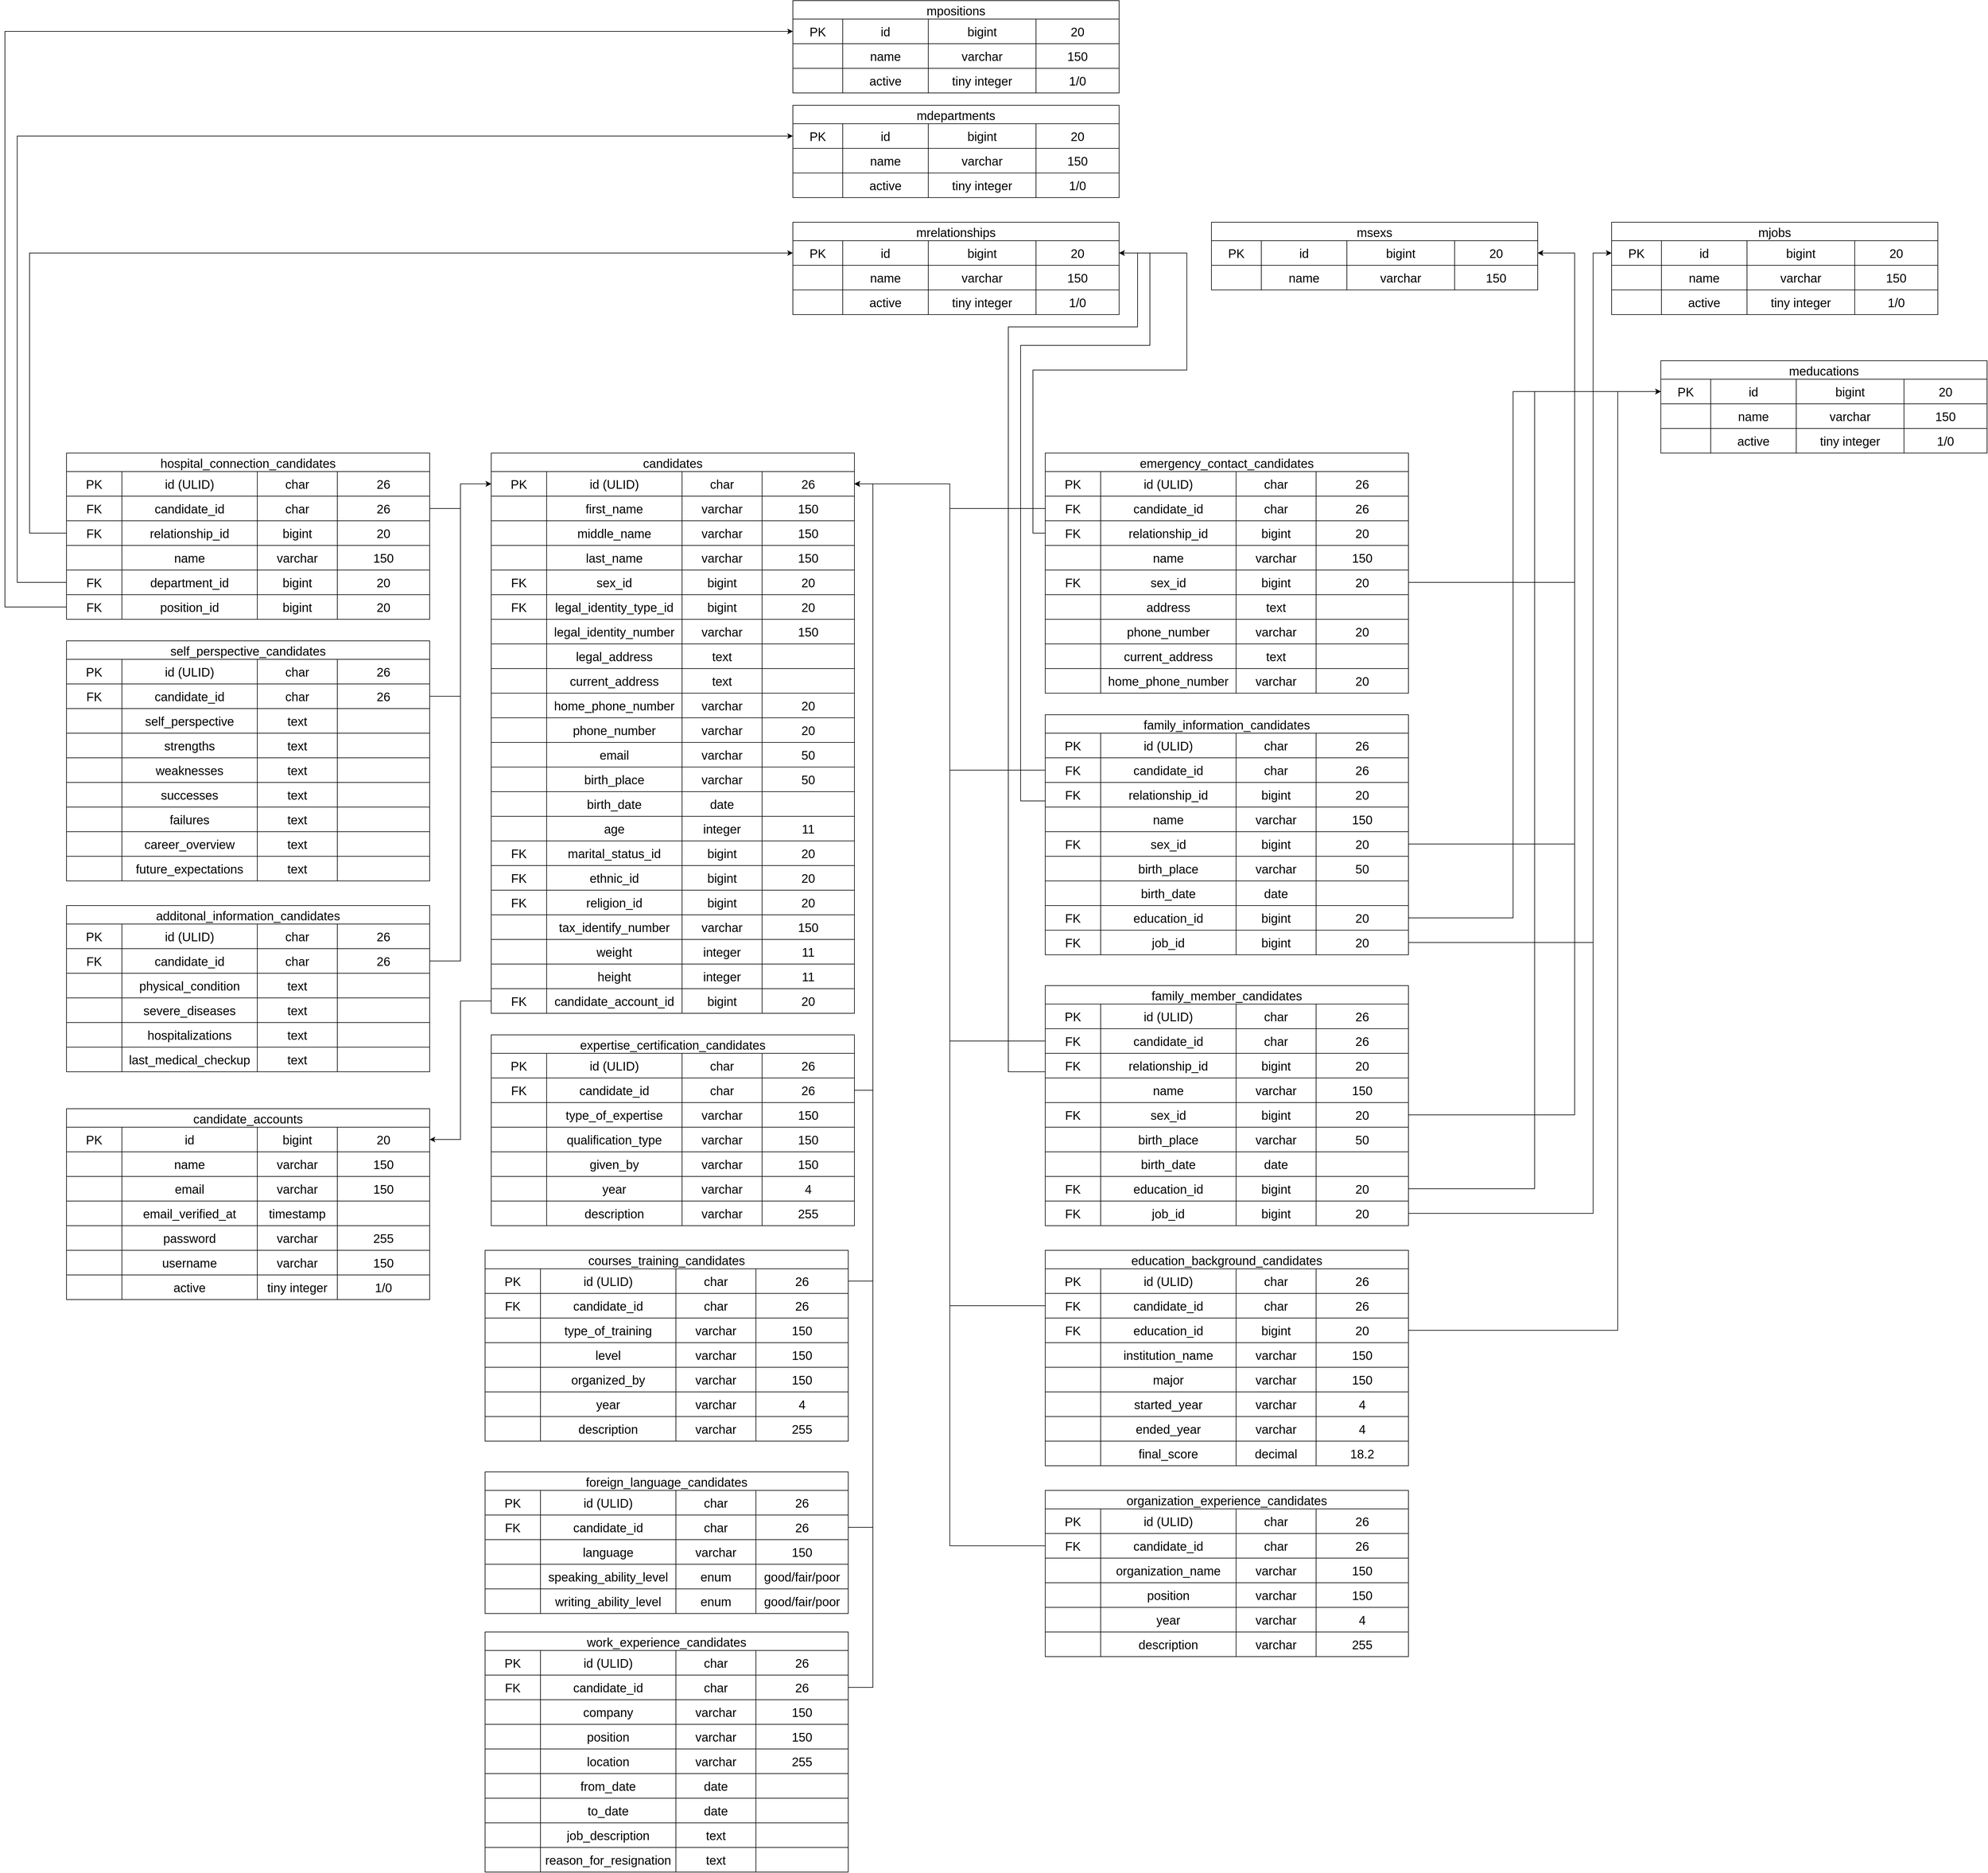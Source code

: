 <mxfile version="24.1.0" type="device">
  <diagram id="R2lEEEUBdFMjLlhIrx00" name="Page-1">
    <mxGraphModel dx="3457" dy="2424" grid="1" gridSize="10" guides="1" tooltips="1" connect="1" arrows="1" fold="1" page="1" pageScale="1" pageWidth="850" pageHeight="1100" math="0" shadow="0" extFonts="Permanent Marker^https://fonts.googleapis.com/css?family=Permanent+Marker">
      <root>
        <mxCell id="0" />
        <mxCell id="1" parent="0" />
        <mxCell id="R7BWDQ4I5AXVDbnGNYp6-13" value="candidates" style="shape=table;startSize=30;container=1;collapsible=0;childLayout=tableLayout;strokeColor=default;fontSize=20;" parent="1" vertex="1">
          <mxGeometry x="-20" y="215" width="590" height="910" as="geometry" />
        </mxCell>
        <mxCell id="R7BWDQ4I5AXVDbnGNYp6-14" value="" style="shape=tableRow;horizontal=0;startSize=0;swimlaneHead=0;swimlaneBody=0;strokeColor=inherit;top=0;left=0;bottom=0;right=0;collapsible=0;dropTarget=0;fillColor=none;points=[[0,0.5],[1,0.5]];portConstraint=eastwest;fontSize=20;shadow=0;" parent="R7BWDQ4I5AXVDbnGNYp6-13" vertex="1">
          <mxGeometry y="30" width="590" height="40" as="geometry" />
        </mxCell>
        <mxCell id="R7BWDQ4I5AXVDbnGNYp6-123" value="PK" style="shape=partialRectangle;html=1;whiteSpace=wrap;connectable=0;strokeColor=inherit;overflow=hidden;fillColor=none;top=0;left=0;bottom=0;right=0;pointerEvents=1;fontSize=20;" parent="R7BWDQ4I5AXVDbnGNYp6-14" vertex="1">
          <mxGeometry width="90" height="40" as="geometry">
            <mxRectangle width="90" height="40" as="alternateBounds" />
          </mxGeometry>
        </mxCell>
        <mxCell id="R7BWDQ4I5AXVDbnGNYp6-16" value="id&amp;nbsp;(ULID)" style="shape=partialRectangle;html=1;whiteSpace=wrap;connectable=0;strokeColor=inherit;overflow=hidden;fillColor=none;top=0;left=0;bottom=0;right=0;pointerEvents=1;fontSize=20;" parent="R7BWDQ4I5AXVDbnGNYp6-14" vertex="1">
          <mxGeometry x="90" width="220" height="40" as="geometry">
            <mxRectangle width="220" height="40" as="alternateBounds" />
          </mxGeometry>
        </mxCell>
        <mxCell id="R7BWDQ4I5AXVDbnGNYp6-17" value="char" style="shape=partialRectangle;html=1;whiteSpace=wrap;connectable=0;strokeColor=inherit;overflow=hidden;fillColor=none;top=0;left=0;bottom=0;right=0;pointerEvents=1;fontSize=20;" parent="R7BWDQ4I5AXVDbnGNYp6-14" vertex="1">
          <mxGeometry x="310" width="130" height="40" as="geometry">
            <mxRectangle width="130" height="40" as="alternateBounds" />
          </mxGeometry>
        </mxCell>
        <mxCell id="R7BWDQ4I5AXVDbnGNYp6-60" value="26" style="shape=partialRectangle;html=1;whiteSpace=wrap;connectable=0;strokeColor=inherit;overflow=hidden;fillColor=none;top=0;left=0;bottom=0;right=0;pointerEvents=1;fontSize=20;" parent="R7BWDQ4I5AXVDbnGNYp6-14" vertex="1">
          <mxGeometry x="440" width="150" height="40" as="geometry">
            <mxRectangle width="150" height="40" as="alternateBounds" />
          </mxGeometry>
        </mxCell>
        <mxCell id="R7BWDQ4I5AXVDbnGNYp6-18" value="" style="shape=tableRow;horizontal=0;startSize=0;swimlaneHead=0;swimlaneBody=0;strokeColor=inherit;top=0;left=0;bottom=0;right=0;collapsible=0;dropTarget=0;fillColor=none;points=[[0,0.5],[1,0.5]];portConstraint=eastwest;fontSize=20;" parent="R7BWDQ4I5AXVDbnGNYp6-13" vertex="1">
          <mxGeometry y="70" width="590" height="40" as="geometry" />
        </mxCell>
        <mxCell id="R7BWDQ4I5AXVDbnGNYp6-124" style="shape=partialRectangle;html=1;whiteSpace=wrap;connectable=0;strokeColor=inherit;overflow=hidden;fillColor=none;top=0;left=0;bottom=0;right=0;pointerEvents=1;fontSize=20;" parent="R7BWDQ4I5AXVDbnGNYp6-18" vertex="1">
          <mxGeometry width="90" height="40" as="geometry">
            <mxRectangle width="90" height="40" as="alternateBounds" />
          </mxGeometry>
        </mxCell>
        <mxCell id="R7BWDQ4I5AXVDbnGNYp6-20" value="first_name" style="shape=partialRectangle;html=1;whiteSpace=wrap;connectable=0;strokeColor=inherit;overflow=hidden;fillColor=none;top=0;left=0;bottom=0;right=0;pointerEvents=1;fontSize=20;" parent="R7BWDQ4I5AXVDbnGNYp6-18" vertex="1">
          <mxGeometry x="90" width="220" height="40" as="geometry">
            <mxRectangle width="220" height="40" as="alternateBounds" />
          </mxGeometry>
        </mxCell>
        <mxCell id="R7BWDQ4I5AXVDbnGNYp6-21" value="varchar" style="shape=partialRectangle;html=1;whiteSpace=wrap;connectable=0;strokeColor=inherit;overflow=hidden;fillColor=none;top=0;left=0;bottom=0;right=0;pointerEvents=1;fontSize=20;" parent="R7BWDQ4I5AXVDbnGNYp6-18" vertex="1">
          <mxGeometry x="310" width="130" height="40" as="geometry">
            <mxRectangle width="130" height="40" as="alternateBounds" />
          </mxGeometry>
        </mxCell>
        <mxCell id="R7BWDQ4I5AXVDbnGNYp6-61" value="150" style="shape=partialRectangle;html=1;whiteSpace=wrap;connectable=0;strokeColor=inherit;overflow=hidden;fillColor=none;top=0;left=0;bottom=0;right=0;pointerEvents=1;fontSize=20;" parent="R7BWDQ4I5AXVDbnGNYp6-18" vertex="1">
          <mxGeometry x="440" width="150" height="40" as="geometry">
            <mxRectangle width="150" height="40" as="alternateBounds" />
          </mxGeometry>
        </mxCell>
        <mxCell id="R7BWDQ4I5AXVDbnGNYp6-22" value="" style="shape=tableRow;horizontal=0;startSize=0;swimlaneHead=0;swimlaneBody=0;strokeColor=inherit;top=0;left=0;bottom=0;right=0;collapsible=0;dropTarget=0;fillColor=none;points=[[0,0.5],[1,0.5]];portConstraint=eastwest;fontSize=20;" parent="R7BWDQ4I5AXVDbnGNYp6-13" vertex="1">
          <mxGeometry y="110" width="590" height="40" as="geometry" />
        </mxCell>
        <mxCell id="R7BWDQ4I5AXVDbnGNYp6-125" style="shape=partialRectangle;html=1;whiteSpace=wrap;connectable=0;strokeColor=inherit;overflow=hidden;fillColor=none;top=0;left=0;bottom=0;right=0;pointerEvents=1;fontSize=20;" parent="R7BWDQ4I5AXVDbnGNYp6-22" vertex="1">
          <mxGeometry width="90" height="40" as="geometry">
            <mxRectangle width="90" height="40" as="alternateBounds" />
          </mxGeometry>
        </mxCell>
        <mxCell id="R7BWDQ4I5AXVDbnGNYp6-24" value="middle_name" style="shape=partialRectangle;html=1;whiteSpace=wrap;connectable=0;strokeColor=inherit;overflow=hidden;fillColor=none;top=0;left=0;bottom=0;right=0;pointerEvents=1;fontSize=20;" parent="R7BWDQ4I5AXVDbnGNYp6-22" vertex="1">
          <mxGeometry x="90" width="220" height="40" as="geometry">
            <mxRectangle width="220" height="40" as="alternateBounds" />
          </mxGeometry>
        </mxCell>
        <mxCell id="R7BWDQ4I5AXVDbnGNYp6-25" value="varchar" style="shape=partialRectangle;html=1;whiteSpace=wrap;connectable=0;strokeColor=inherit;overflow=hidden;fillColor=none;top=0;left=0;bottom=0;right=0;pointerEvents=1;fontSize=20;" parent="R7BWDQ4I5AXVDbnGNYp6-22" vertex="1">
          <mxGeometry x="310" width="130" height="40" as="geometry">
            <mxRectangle width="130" height="40" as="alternateBounds" />
          </mxGeometry>
        </mxCell>
        <mxCell id="R7BWDQ4I5AXVDbnGNYp6-62" value="150" style="shape=partialRectangle;html=1;whiteSpace=wrap;connectable=0;strokeColor=inherit;overflow=hidden;fillColor=none;top=0;left=0;bottom=0;right=0;pointerEvents=1;fontSize=20;" parent="R7BWDQ4I5AXVDbnGNYp6-22" vertex="1">
          <mxGeometry x="440" width="150" height="40" as="geometry">
            <mxRectangle width="150" height="40" as="alternateBounds" />
          </mxGeometry>
        </mxCell>
        <mxCell id="R7BWDQ4I5AXVDbnGNYp6-118" style="shape=tableRow;horizontal=0;startSize=0;swimlaneHead=0;swimlaneBody=0;strokeColor=inherit;top=0;left=0;bottom=0;right=0;collapsible=0;dropTarget=0;fillColor=none;points=[[0,0.5],[1,0.5]];portConstraint=eastwest;fontSize=20;" parent="R7BWDQ4I5AXVDbnGNYp6-13" vertex="1">
          <mxGeometry y="150" width="590" height="40" as="geometry" />
        </mxCell>
        <mxCell id="R7BWDQ4I5AXVDbnGNYp6-126" style="shape=partialRectangle;html=1;whiteSpace=wrap;connectable=0;strokeColor=inherit;overflow=hidden;fillColor=none;top=0;left=0;bottom=0;right=0;pointerEvents=1;fontSize=20;" parent="R7BWDQ4I5AXVDbnGNYp6-118" vertex="1">
          <mxGeometry width="90" height="40" as="geometry">
            <mxRectangle width="90" height="40" as="alternateBounds" />
          </mxGeometry>
        </mxCell>
        <mxCell id="R7BWDQ4I5AXVDbnGNYp6-119" value="last_name" style="shape=partialRectangle;html=1;whiteSpace=wrap;connectable=0;strokeColor=inherit;overflow=hidden;fillColor=none;top=0;left=0;bottom=0;right=0;pointerEvents=1;fontSize=20;" parent="R7BWDQ4I5AXVDbnGNYp6-118" vertex="1">
          <mxGeometry x="90" width="220" height="40" as="geometry">
            <mxRectangle width="220" height="40" as="alternateBounds" />
          </mxGeometry>
        </mxCell>
        <mxCell id="R7BWDQ4I5AXVDbnGNYp6-120" value="varchar" style="shape=partialRectangle;html=1;whiteSpace=wrap;connectable=0;strokeColor=inherit;overflow=hidden;fillColor=none;top=0;left=0;bottom=0;right=0;pointerEvents=1;fontSize=20;" parent="R7BWDQ4I5AXVDbnGNYp6-118" vertex="1">
          <mxGeometry x="310" width="130" height="40" as="geometry">
            <mxRectangle width="130" height="40" as="alternateBounds" />
          </mxGeometry>
        </mxCell>
        <mxCell id="R7BWDQ4I5AXVDbnGNYp6-121" value="150" style="shape=partialRectangle;html=1;whiteSpace=wrap;connectable=0;strokeColor=inherit;overflow=hidden;fillColor=none;top=0;left=0;bottom=0;right=0;pointerEvents=1;fontSize=20;" parent="R7BWDQ4I5AXVDbnGNYp6-118" vertex="1">
          <mxGeometry x="440" width="150" height="40" as="geometry">
            <mxRectangle width="150" height="40" as="alternateBounds" />
          </mxGeometry>
        </mxCell>
        <mxCell id="R7BWDQ4I5AXVDbnGNYp6-114" style="shape=tableRow;horizontal=0;startSize=0;swimlaneHead=0;swimlaneBody=0;strokeColor=inherit;top=0;left=0;bottom=0;right=0;collapsible=0;dropTarget=0;fillColor=none;points=[[0,0.5],[1,0.5]];portConstraint=eastwest;fontSize=20;" parent="R7BWDQ4I5AXVDbnGNYp6-13" vertex="1">
          <mxGeometry y="190" width="590" height="40" as="geometry" />
        </mxCell>
        <mxCell id="R7BWDQ4I5AXVDbnGNYp6-127" value="FK" style="shape=partialRectangle;html=1;whiteSpace=wrap;connectable=0;strokeColor=inherit;overflow=hidden;fillColor=none;top=0;left=0;bottom=0;right=0;pointerEvents=1;fontSize=20;" parent="R7BWDQ4I5AXVDbnGNYp6-114" vertex="1">
          <mxGeometry width="90" height="40" as="geometry">
            <mxRectangle width="90" height="40" as="alternateBounds" />
          </mxGeometry>
        </mxCell>
        <mxCell id="R7BWDQ4I5AXVDbnGNYp6-115" value="sex_id" style="shape=partialRectangle;html=1;whiteSpace=wrap;connectable=0;strokeColor=inherit;overflow=hidden;fillColor=none;top=0;left=0;bottom=0;right=0;pointerEvents=1;fontSize=20;" parent="R7BWDQ4I5AXVDbnGNYp6-114" vertex="1">
          <mxGeometry x="90" width="220" height="40" as="geometry">
            <mxRectangle width="220" height="40" as="alternateBounds" />
          </mxGeometry>
        </mxCell>
        <mxCell id="R7BWDQ4I5AXVDbnGNYp6-116" value="bigint" style="shape=partialRectangle;html=1;whiteSpace=wrap;connectable=0;strokeColor=inherit;overflow=hidden;fillColor=none;top=0;left=0;bottom=0;right=0;pointerEvents=1;fontSize=20;" parent="R7BWDQ4I5AXVDbnGNYp6-114" vertex="1">
          <mxGeometry x="310" width="130" height="40" as="geometry">
            <mxRectangle width="130" height="40" as="alternateBounds" />
          </mxGeometry>
        </mxCell>
        <mxCell id="R7BWDQ4I5AXVDbnGNYp6-117" value="20" style="shape=partialRectangle;html=1;whiteSpace=wrap;connectable=0;strokeColor=inherit;overflow=hidden;fillColor=none;top=0;left=0;bottom=0;right=0;pointerEvents=1;fontSize=20;" parent="R7BWDQ4I5AXVDbnGNYp6-114" vertex="1">
          <mxGeometry x="440" width="150" height="40" as="geometry">
            <mxRectangle width="150" height="40" as="alternateBounds" />
          </mxGeometry>
        </mxCell>
        <mxCell id="R7BWDQ4I5AXVDbnGNYp6-110" style="shape=tableRow;horizontal=0;startSize=0;swimlaneHead=0;swimlaneBody=0;strokeColor=inherit;top=0;left=0;bottom=0;right=0;collapsible=0;dropTarget=0;fillColor=none;points=[[0,0.5],[1,0.5]];portConstraint=eastwest;fontSize=20;" parent="R7BWDQ4I5AXVDbnGNYp6-13" vertex="1">
          <mxGeometry y="230" width="590" height="40" as="geometry" />
        </mxCell>
        <mxCell id="R7BWDQ4I5AXVDbnGNYp6-128" value="FK" style="shape=partialRectangle;html=1;whiteSpace=wrap;connectable=0;strokeColor=inherit;overflow=hidden;fillColor=none;top=0;left=0;bottom=0;right=0;pointerEvents=1;fontSize=20;" parent="R7BWDQ4I5AXVDbnGNYp6-110" vertex="1">
          <mxGeometry width="90" height="40" as="geometry">
            <mxRectangle width="90" height="40" as="alternateBounds" />
          </mxGeometry>
        </mxCell>
        <mxCell id="R7BWDQ4I5AXVDbnGNYp6-111" value="legal_identity_type_id" style="shape=partialRectangle;html=1;whiteSpace=wrap;connectable=0;strokeColor=inherit;overflow=hidden;fillColor=none;top=0;left=0;bottom=0;right=0;pointerEvents=1;fontSize=20;" parent="R7BWDQ4I5AXVDbnGNYp6-110" vertex="1">
          <mxGeometry x="90" width="220" height="40" as="geometry">
            <mxRectangle width="220" height="40" as="alternateBounds" />
          </mxGeometry>
        </mxCell>
        <mxCell id="R7BWDQ4I5AXVDbnGNYp6-112" value="bigint" style="shape=partialRectangle;html=1;whiteSpace=wrap;connectable=0;strokeColor=inherit;overflow=hidden;fillColor=none;top=0;left=0;bottom=0;right=0;pointerEvents=1;fontSize=20;" parent="R7BWDQ4I5AXVDbnGNYp6-110" vertex="1">
          <mxGeometry x="310" width="130" height="40" as="geometry">
            <mxRectangle width="130" height="40" as="alternateBounds" />
          </mxGeometry>
        </mxCell>
        <mxCell id="R7BWDQ4I5AXVDbnGNYp6-113" value="20" style="shape=partialRectangle;html=1;whiteSpace=wrap;connectable=0;strokeColor=inherit;overflow=hidden;fillColor=none;top=0;left=0;bottom=0;right=0;pointerEvents=1;fontSize=20;" parent="R7BWDQ4I5AXVDbnGNYp6-110" vertex="1">
          <mxGeometry x="440" width="150" height="40" as="geometry">
            <mxRectangle width="150" height="40" as="alternateBounds" />
          </mxGeometry>
        </mxCell>
        <mxCell id="R7BWDQ4I5AXVDbnGNYp6-106" style="shape=tableRow;horizontal=0;startSize=0;swimlaneHead=0;swimlaneBody=0;strokeColor=inherit;top=0;left=0;bottom=0;right=0;collapsible=0;dropTarget=0;fillColor=none;points=[[0,0.5],[1,0.5]];portConstraint=eastwest;fontSize=20;" parent="R7BWDQ4I5AXVDbnGNYp6-13" vertex="1">
          <mxGeometry y="270" width="590" height="40" as="geometry" />
        </mxCell>
        <mxCell id="R7BWDQ4I5AXVDbnGNYp6-129" style="shape=partialRectangle;html=1;whiteSpace=wrap;connectable=0;strokeColor=inherit;overflow=hidden;fillColor=none;top=0;left=0;bottom=0;right=0;pointerEvents=1;fontSize=20;" parent="R7BWDQ4I5AXVDbnGNYp6-106" vertex="1">
          <mxGeometry width="90" height="40" as="geometry">
            <mxRectangle width="90" height="40" as="alternateBounds" />
          </mxGeometry>
        </mxCell>
        <mxCell id="R7BWDQ4I5AXVDbnGNYp6-107" value="legal_identity_number" style="shape=partialRectangle;html=1;whiteSpace=wrap;connectable=0;strokeColor=inherit;overflow=hidden;fillColor=none;top=0;left=0;bottom=0;right=0;pointerEvents=1;fontSize=20;" parent="R7BWDQ4I5AXVDbnGNYp6-106" vertex="1">
          <mxGeometry x="90" width="220" height="40" as="geometry">
            <mxRectangle width="220" height="40" as="alternateBounds" />
          </mxGeometry>
        </mxCell>
        <mxCell id="R7BWDQ4I5AXVDbnGNYp6-108" value="varchar" style="shape=partialRectangle;html=1;whiteSpace=wrap;connectable=0;strokeColor=inherit;overflow=hidden;fillColor=none;top=0;left=0;bottom=0;right=0;pointerEvents=1;fontSize=20;" parent="R7BWDQ4I5AXVDbnGNYp6-106" vertex="1">
          <mxGeometry x="310" width="130" height="40" as="geometry">
            <mxRectangle width="130" height="40" as="alternateBounds" />
          </mxGeometry>
        </mxCell>
        <mxCell id="R7BWDQ4I5AXVDbnGNYp6-109" value="150" style="shape=partialRectangle;html=1;whiteSpace=wrap;connectable=0;strokeColor=inherit;overflow=hidden;fillColor=none;top=0;left=0;bottom=0;right=0;pointerEvents=1;fontSize=20;" parent="R7BWDQ4I5AXVDbnGNYp6-106" vertex="1">
          <mxGeometry x="440" width="150" height="40" as="geometry">
            <mxRectangle width="150" height="40" as="alternateBounds" />
          </mxGeometry>
        </mxCell>
        <mxCell id="R7BWDQ4I5AXVDbnGNYp6-102" style="shape=tableRow;horizontal=0;startSize=0;swimlaneHead=0;swimlaneBody=0;strokeColor=inherit;top=0;left=0;bottom=0;right=0;collapsible=0;dropTarget=0;fillColor=none;points=[[0,0.5],[1,0.5]];portConstraint=eastwest;fontSize=20;" parent="R7BWDQ4I5AXVDbnGNYp6-13" vertex="1">
          <mxGeometry y="310" width="590" height="40" as="geometry" />
        </mxCell>
        <mxCell id="R7BWDQ4I5AXVDbnGNYp6-130" style="shape=partialRectangle;html=1;whiteSpace=wrap;connectable=0;strokeColor=inherit;overflow=hidden;fillColor=none;top=0;left=0;bottom=0;right=0;pointerEvents=1;fontSize=20;" parent="R7BWDQ4I5AXVDbnGNYp6-102" vertex="1">
          <mxGeometry width="90" height="40" as="geometry">
            <mxRectangle width="90" height="40" as="alternateBounds" />
          </mxGeometry>
        </mxCell>
        <mxCell id="R7BWDQ4I5AXVDbnGNYp6-103" value="legal_address" style="shape=partialRectangle;html=1;whiteSpace=wrap;connectable=0;strokeColor=inherit;overflow=hidden;fillColor=none;top=0;left=0;bottom=0;right=0;pointerEvents=1;fontSize=20;" parent="R7BWDQ4I5AXVDbnGNYp6-102" vertex="1">
          <mxGeometry x="90" width="220" height="40" as="geometry">
            <mxRectangle width="220" height="40" as="alternateBounds" />
          </mxGeometry>
        </mxCell>
        <mxCell id="R7BWDQ4I5AXVDbnGNYp6-104" value="text" style="shape=partialRectangle;html=1;whiteSpace=wrap;connectable=0;strokeColor=inherit;overflow=hidden;fillColor=none;top=0;left=0;bottom=0;right=0;pointerEvents=1;fontSize=20;" parent="R7BWDQ4I5AXVDbnGNYp6-102" vertex="1">
          <mxGeometry x="310" width="130" height="40" as="geometry">
            <mxRectangle width="130" height="40" as="alternateBounds" />
          </mxGeometry>
        </mxCell>
        <mxCell id="R7BWDQ4I5AXVDbnGNYp6-105" style="shape=partialRectangle;html=1;whiteSpace=wrap;connectable=0;strokeColor=inherit;overflow=hidden;fillColor=none;top=0;left=0;bottom=0;right=0;pointerEvents=1;fontSize=20;" parent="R7BWDQ4I5AXVDbnGNYp6-102" vertex="1">
          <mxGeometry x="440" width="150" height="40" as="geometry">
            <mxRectangle width="150" height="40" as="alternateBounds" />
          </mxGeometry>
        </mxCell>
        <mxCell id="R7BWDQ4I5AXVDbnGNYp6-98" style="shape=tableRow;horizontal=0;startSize=0;swimlaneHead=0;swimlaneBody=0;strokeColor=inherit;top=0;left=0;bottom=0;right=0;collapsible=0;dropTarget=0;fillColor=none;points=[[0,0.5],[1,0.5]];portConstraint=eastwest;fontSize=20;" parent="R7BWDQ4I5AXVDbnGNYp6-13" vertex="1">
          <mxGeometry y="350" width="590" height="40" as="geometry" />
        </mxCell>
        <mxCell id="R7BWDQ4I5AXVDbnGNYp6-131" style="shape=partialRectangle;html=1;whiteSpace=wrap;connectable=0;strokeColor=inherit;overflow=hidden;fillColor=none;top=0;left=0;bottom=0;right=0;pointerEvents=1;fontSize=20;" parent="R7BWDQ4I5AXVDbnGNYp6-98" vertex="1">
          <mxGeometry width="90" height="40" as="geometry">
            <mxRectangle width="90" height="40" as="alternateBounds" />
          </mxGeometry>
        </mxCell>
        <mxCell id="R7BWDQ4I5AXVDbnGNYp6-99" value="current_address" style="shape=partialRectangle;html=1;whiteSpace=wrap;connectable=0;strokeColor=inherit;overflow=hidden;fillColor=none;top=0;left=0;bottom=0;right=0;pointerEvents=1;fontSize=20;" parent="R7BWDQ4I5AXVDbnGNYp6-98" vertex="1">
          <mxGeometry x="90" width="220" height="40" as="geometry">
            <mxRectangle width="220" height="40" as="alternateBounds" />
          </mxGeometry>
        </mxCell>
        <mxCell id="R7BWDQ4I5AXVDbnGNYp6-100" value="text" style="shape=partialRectangle;html=1;whiteSpace=wrap;connectable=0;strokeColor=inherit;overflow=hidden;fillColor=none;top=0;left=0;bottom=0;right=0;pointerEvents=1;fontSize=20;" parent="R7BWDQ4I5AXVDbnGNYp6-98" vertex="1">
          <mxGeometry x="310" width="130" height="40" as="geometry">
            <mxRectangle width="130" height="40" as="alternateBounds" />
          </mxGeometry>
        </mxCell>
        <mxCell id="R7BWDQ4I5AXVDbnGNYp6-101" style="shape=partialRectangle;html=1;whiteSpace=wrap;connectable=0;strokeColor=inherit;overflow=hidden;fillColor=none;top=0;left=0;bottom=0;right=0;pointerEvents=1;fontSize=20;" parent="R7BWDQ4I5AXVDbnGNYp6-98" vertex="1">
          <mxGeometry x="440" width="150" height="40" as="geometry">
            <mxRectangle width="150" height="40" as="alternateBounds" />
          </mxGeometry>
        </mxCell>
        <mxCell id="R7BWDQ4I5AXVDbnGNYp6-94" style="shape=tableRow;horizontal=0;startSize=0;swimlaneHead=0;swimlaneBody=0;strokeColor=inherit;top=0;left=0;bottom=0;right=0;collapsible=0;dropTarget=0;fillColor=none;points=[[0,0.5],[1,0.5]];portConstraint=eastwest;fontSize=20;" parent="R7BWDQ4I5AXVDbnGNYp6-13" vertex="1">
          <mxGeometry y="390" width="590" height="40" as="geometry" />
        </mxCell>
        <mxCell id="R7BWDQ4I5AXVDbnGNYp6-132" style="shape=partialRectangle;html=1;whiteSpace=wrap;connectable=0;strokeColor=inherit;overflow=hidden;fillColor=none;top=0;left=0;bottom=0;right=0;pointerEvents=1;fontSize=20;" parent="R7BWDQ4I5AXVDbnGNYp6-94" vertex="1">
          <mxGeometry width="90" height="40" as="geometry">
            <mxRectangle width="90" height="40" as="alternateBounds" />
          </mxGeometry>
        </mxCell>
        <mxCell id="R7BWDQ4I5AXVDbnGNYp6-95" value="home_phone_number" style="shape=partialRectangle;html=1;whiteSpace=wrap;connectable=0;strokeColor=inherit;overflow=hidden;fillColor=none;top=0;left=0;bottom=0;right=0;pointerEvents=1;fontSize=20;" parent="R7BWDQ4I5AXVDbnGNYp6-94" vertex="1">
          <mxGeometry x="90" width="220" height="40" as="geometry">
            <mxRectangle width="220" height="40" as="alternateBounds" />
          </mxGeometry>
        </mxCell>
        <mxCell id="R7BWDQ4I5AXVDbnGNYp6-96" value="varchar" style="shape=partialRectangle;html=1;whiteSpace=wrap;connectable=0;strokeColor=inherit;overflow=hidden;fillColor=none;top=0;left=0;bottom=0;right=0;pointerEvents=1;fontSize=20;" parent="R7BWDQ4I5AXVDbnGNYp6-94" vertex="1">
          <mxGeometry x="310" width="130" height="40" as="geometry">
            <mxRectangle width="130" height="40" as="alternateBounds" />
          </mxGeometry>
        </mxCell>
        <mxCell id="R7BWDQ4I5AXVDbnGNYp6-97" value="20" style="shape=partialRectangle;html=1;whiteSpace=wrap;connectable=0;strokeColor=inherit;overflow=hidden;fillColor=none;top=0;left=0;bottom=0;right=0;pointerEvents=1;fontSize=20;" parent="R7BWDQ4I5AXVDbnGNYp6-94" vertex="1">
          <mxGeometry x="440" width="150" height="40" as="geometry">
            <mxRectangle width="150" height="40" as="alternateBounds" />
          </mxGeometry>
        </mxCell>
        <mxCell id="R7BWDQ4I5AXVDbnGNYp6-90" style="shape=tableRow;horizontal=0;startSize=0;swimlaneHead=0;swimlaneBody=0;strokeColor=inherit;top=0;left=0;bottom=0;right=0;collapsible=0;dropTarget=0;fillColor=none;points=[[0,0.5],[1,0.5]];portConstraint=eastwest;fontSize=20;" parent="R7BWDQ4I5AXVDbnGNYp6-13" vertex="1">
          <mxGeometry y="430" width="590" height="40" as="geometry" />
        </mxCell>
        <mxCell id="R7BWDQ4I5AXVDbnGNYp6-133" style="shape=partialRectangle;html=1;whiteSpace=wrap;connectable=0;strokeColor=inherit;overflow=hidden;fillColor=none;top=0;left=0;bottom=0;right=0;pointerEvents=1;fontSize=20;" parent="R7BWDQ4I5AXVDbnGNYp6-90" vertex="1">
          <mxGeometry width="90" height="40" as="geometry">
            <mxRectangle width="90" height="40" as="alternateBounds" />
          </mxGeometry>
        </mxCell>
        <mxCell id="R7BWDQ4I5AXVDbnGNYp6-91" value="phone_number" style="shape=partialRectangle;html=1;whiteSpace=wrap;connectable=0;strokeColor=inherit;overflow=hidden;fillColor=none;top=0;left=0;bottom=0;right=0;pointerEvents=1;fontSize=20;" parent="R7BWDQ4I5AXVDbnGNYp6-90" vertex="1">
          <mxGeometry x="90" width="220" height="40" as="geometry">
            <mxRectangle width="220" height="40" as="alternateBounds" />
          </mxGeometry>
        </mxCell>
        <mxCell id="R7BWDQ4I5AXVDbnGNYp6-92" value="varchar" style="shape=partialRectangle;html=1;whiteSpace=wrap;connectable=0;strokeColor=inherit;overflow=hidden;fillColor=none;top=0;left=0;bottom=0;right=0;pointerEvents=1;fontSize=20;" parent="R7BWDQ4I5AXVDbnGNYp6-90" vertex="1">
          <mxGeometry x="310" width="130" height="40" as="geometry">
            <mxRectangle width="130" height="40" as="alternateBounds" />
          </mxGeometry>
        </mxCell>
        <mxCell id="R7BWDQ4I5AXVDbnGNYp6-93" value="20" style="shape=partialRectangle;html=1;whiteSpace=wrap;connectable=0;strokeColor=inherit;overflow=hidden;fillColor=none;top=0;left=0;bottom=0;right=0;pointerEvents=1;fontSize=20;" parent="R7BWDQ4I5AXVDbnGNYp6-90" vertex="1">
          <mxGeometry x="440" width="150" height="40" as="geometry">
            <mxRectangle width="150" height="40" as="alternateBounds" />
          </mxGeometry>
        </mxCell>
        <mxCell id="R7BWDQ4I5AXVDbnGNYp6-86" style="shape=tableRow;horizontal=0;startSize=0;swimlaneHead=0;swimlaneBody=0;strokeColor=inherit;top=0;left=0;bottom=0;right=0;collapsible=0;dropTarget=0;fillColor=none;points=[[0,0.5],[1,0.5]];portConstraint=eastwest;fontSize=20;" parent="R7BWDQ4I5AXVDbnGNYp6-13" vertex="1">
          <mxGeometry y="470" width="590" height="40" as="geometry" />
        </mxCell>
        <mxCell id="R7BWDQ4I5AXVDbnGNYp6-134" style="shape=partialRectangle;html=1;whiteSpace=wrap;connectable=0;strokeColor=inherit;overflow=hidden;fillColor=none;top=0;left=0;bottom=0;right=0;pointerEvents=1;fontSize=20;" parent="R7BWDQ4I5AXVDbnGNYp6-86" vertex="1">
          <mxGeometry width="90" height="40" as="geometry">
            <mxRectangle width="90" height="40" as="alternateBounds" />
          </mxGeometry>
        </mxCell>
        <mxCell id="R7BWDQ4I5AXVDbnGNYp6-87" value="email" style="shape=partialRectangle;html=1;whiteSpace=wrap;connectable=0;strokeColor=inherit;overflow=hidden;fillColor=none;top=0;left=0;bottom=0;right=0;pointerEvents=1;fontSize=20;" parent="R7BWDQ4I5AXVDbnGNYp6-86" vertex="1">
          <mxGeometry x="90" width="220" height="40" as="geometry">
            <mxRectangle width="220" height="40" as="alternateBounds" />
          </mxGeometry>
        </mxCell>
        <mxCell id="R7BWDQ4I5AXVDbnGNYp6-88" value="varchar" style="shape=partialRectangle;html=1;whiteSpace=wrap;connectable=0;strokeColor=inherit;overflow=hidden;fillColor=none;top=0;left=0;bottom=0;right=0;pointerEvents=1;fontSize=20;" parent="R7BWDQ4I5AXVDbnGNYp6-86" vertex="1">
          <mxGeometry x="310" width="130" height="40" as="geometry">
            <mxRectangle width="130" height="40" as="alternateBounds" />
          </mxGeometry>
        </mxCell>
        <mxCell id="R7BWDQ4I5AXVDbnGNYp6-89" value="50" style="shape=partialRectangle;html=1;whiteSpace=wrap;connectable=0;strokeColor=inherit;overflow=hidden;fillColor=none;top=0;left=0;bottom=0;right=0;pointerEvents=1;fontSize=20;" parent="R7BWDQ4I5AXVDbnGNYp6-86" vertex="1">
          <mxGeometry x="440" width="150" height="40" as="geometry">
            <mxRectangle width="150" height="40" as="alternateBounds" />
          </mxGeometry>
        </mxCell>
        <mxCell id="R7BWDQ4I5AXVDbnGNYp6-82" style="shape=tableRow;horizontal=0;startSize=0;swimlaneHead=0;swimlaneBody=0;strokeColor=inherit;top=0;left=0;bottom=0;right=0;collapsible=0;dropTarget=0;fillColor=none;points=[[0,0.5],[1,0.5]];portConstraint=eastwest;fontSize=20;" parent="R7BWDQ4I5AXVDbnGNYp6-13" vertex="1">
          <mxGeometry y="510" width="590" height="40" as="geometry" />
        </mxCell>
        <mxCell id="R7BWDQ4I5AXVDbnGNYp6-135" style="shape=partialRectangle;html=1;whiteSpace=wrap;connectable=0;strokeColor=inherit;overflow=hidden;fillColor=none;top=0;left=0;bottom=0;right=0;pointerEvents=1;fontSize=20;" parent="R7BWDQ4I5AXVDbnGNYp6-82" vertex="1">
          <mxGeometry width="90" height="40" as="geometry">
            <mxRectangle width="90" height="40" as="alternateBounds" />
          </mxGeometry>
        </mxCell>
        <mxCell id="R7BWDQ4I5AXVDbnGNYp6-83" value="birth_place" style="shape=partialRectangle;html=1;whiteSpace=wrap;connectable=0;strokeColor=inherit;overflow=hidden;fillColor=none;top=0;left=0;bottom=0;right=0;pointerEvents=1;fontSize=20;" parent="R7BWDQ4I5AXVDbnGNYp6-82" vertex="1">
          <mxGeometry x="90" width="220" height="40" as="geometry">
            <mxRectangle width="220" height="40" as="alternateBounds" />
          </mxGeometry>
        </mxCell>
        <mxCell id="R7BWDQ4I5AXVDbnGNYp6-84" value="varchar" style="shape=partialRectangle;html=1;whiteSpace=wrap;connectable=0;strokeColor=inherit;overflow=hidden;fillColor=none;top=0;left=0;bottom=0;right=0;pointerEvents=1;fontSize=20;" parent="R7BWDQ4I5AXVDbnGNYp6-82" vertex="1">
          <mxGeometry x="310" width="130" height="40" as="geometry">
            <mxRectangle width="130" height="40" as="alternateBounds" />
          </mxGeometry>
        </mxCell>
        <mxCell id="R7BWDQ4I5AXVDbnGNYp6-85" value="50" style="shape=partialRectangle;html=1;whiteSpace=wrap;connectable=0;strokeColor=inherit;overflow=hidden;fillColor=none;top=0;left=0;bottom=0;right=0;pointerEvents=1;fontSize=20;" parent="R7BWDQ4I5AXVDbnGNYp6-82" vertex="1">
          <mxGeometry x="440" width="150" height="40" as="geometry">
            <mxRectangle width="150" height="40" as="alternateBounds" />
          </mxGeometry>
        </mxCell>
        <mxCell id="R7BWDQ4I5AXVDbnGNYp6-78" style="shape=tableRow;horizontal=0;startSize=0;swimlaneHead=0;swimlaneBody=0;strokeColor=inherit;top=0;left=0;bottom=0;right=0;collapsible=0;dropTarget=0;fillColor=none;points=[[0,0.5],[1,0.5]];portConstraint=eastwest;fontSize=20;" parent="R7BWDQ4I5AXVDbnGNYp6-13" vertex="1">
          <mxGeometry y="550" width="590" height="40" as="geometry" />
        </mxCell>
        <mxCell id="R7BWDQ4I5AXVDbnGNYp6-136" style="shape=partialRectangle;html=1;whiteSpace=wrap;connectable=0;strokeColor=inherit;overflow=hidden;fillColor=none;top=0;left=0;bottom=0;right=0;pointerEvents=1;fontSize=20;" parent="R7BWDQ4I5AXVDbnGNYp6-78" vertex="1">
          <mxGeometry width="90" height="40" as="geometry">
            <mxRectangle width="90" height="40" as="alternateBounds" />
          </mxGeometry>
        </mxCell>
        <mxCell id="R7BWDQ4I5AXVDbnGNYp6-79" value="birth_date" style="shape=partialRectangle;html=1;whiteSpace=wrap;connectable=0;strokeColor=inherit;overflow=hidden;fillColor=none;top=0;left=0;bottom=0;right=0;pointerEvents=1;fontSize=20;" parent="R7BWDQ4I5AXVDbnGNYp6-78" vertex="1">
          <mxGeometry x="90" width="220" height="40" as="geometry">
            <mxRectangle width="220" height="40" as="alternateBounds" />
          </mxGeometry>
        </mxCell>
        <mxCell id="R7BWDQ4I5AXVDbnGNYp6-80" value="date" style="shape=partialRectangle;html=1;whiteSpace=wrap;connectable=0;strokeColor=inherit;overflow=hidden;fillColor=none;top=0;left=0;bottom=0;right=0;pointerEvents=1;fontSize=20;" parent="R7BWDQ4I5AXVDbnGNYp6-78" vertex="1">
          <mxGeometry x="310" width="130" height="40" as="geometry">
            <mxRectangle width="130" height="40" as="alternateBounds" />
          </mxGeometry>
        </mxCell>
        <mxCell id="R7BWDQ4I5AXVDbnGNYp6-81" style="shape=partialRectangle;html=1;whiteSpace=wrap;connectable=0;strokeColor=inherit;overflow=hidden;fillColor=none;top=0;left=0;bottom=0;right=0;pointerEvents=1;fontSize=20;" parent="R7BWDQ4I5AXVDbnGNYp6-78" vertex="1">
          <mxGeometry x="440" width="150" height="40" as="geometry">
            <mxRectangle width="150" height="40" as="alternateBounds" />
          </mxGeometry>
        </mxCell>
        <mxCell id="R7BWDQ4I5AXVDbnGNYp6-74" style="shape=tableRow;horizontal=0;startSize=0;swimlaneHead=0;swimlaneBody=0;strokeColor=inherit;top=0;left=0;bottom=0;right=0;collapsible=0;dropTarget=0;fillColor=none;points=[[0,0.5],[1,0.5]];portConstraint=eastwest;fontSize=20;" parent="R7BWDQ4I5AXVDbnGNYp6-13" vertex="1">
          <mxGeometry y="590" width="590" height="40" as="geometry" />
        </mxCell>
        <mxCell id="R7BWDQ4I5AXVDbnGNYp6-137" style="shape=partialRectangle;html=1;whiteSpace=wrap;connectable=0;strokeColor=inherit;overflow=hidden;fillColor=none;top=0;left=0;bottom=0;right=0;pointerEvents=1;fontSize=20;" parent="R7BWDQ4I5AXVDbnGNYp6-74" vertex="1">
          <mxGeometry width="90" height="40" as="geometry">
            <mxRectangle width="90" height="40" as="alternateBounds" />
          </mxGeometry>
        </mxCell>
        <mxCell id="R7BWDQ4I5AXVDbnGNYp6-75" value="age" style="shape=partialRectangle;html=1;whiteSpace=wrap;connectable=0;strokeColor=inherit;overflow=hidden;fillColor=none;top=0;left=0;bottom=0;right=0;pointerEvents=1;fontSize=20;" parent="R7BWDQ4I5AXVDbnGNYp6-74" vertex="1">
          <mxGeometry x="90" width="220" height="40" as="geometry">
            <mxRectangle width="220" height="40" as="alternateBounds" />
          </mxGeometry>
        </mxCell>
        <mxCell id="R7BWDQ4I5AXVDbnGNYp6-76" value="integer" style="shape=partialRectangle;html=1;whiteSpace=wrap;connectable=0;strokeColor=inherit;overflow=hidden;fillColor=none;top=0;left=0;bottom=0;right=0;pointerEvents=1;fontSize=20;" parent="R7BWDQ4I5AXVDbnGNYp6-74" vertex="1">
          <mxGeometry x="310" width="130" height="40" as="geometry">
            <mxRectangle width="130" height="40" as="alternateBounds" />
          </mxGeometry>
        </mxCell>
        <mxCell id="R7BWDQ4I5AXVDbnGNYp6-77" value="11" style="shape=partialRectangle;html=1;whiteSpace=wrap;connectable=0;strokeColor=inherit;overflow=hidden;fillColor=none;top=0;left=0;bottom=0;right=0;pointerEvents=1;fontSize=20;" parent="R7BWDQ4I5AXVDbnGNYp6-74" vertex="1">
          <mxGeometry x="440" width="150" height="40" as="geometry">
            <mxRectangle width="150" height="40" as="alternateBounds" />
          </mxGeometry>
        </mxCell>
        <mxCell id="R7BWDQ4I5AXVDbnGNYp6-70" style="shape=tableRow;horizontal=0;startSize=0;swimlaneHead=0;swimlaneBody=0;strokeColor=inherit;top=0;left=0;bottom=0;right=0;collapsible=0;dropTarget=0;fillColor=none;points=[[0,0.5],[1,0.5]];portConstraint=eastwest;fontSize=20;" parent="R7BWDQ4I5AXVDbnGNYp6-13" vertex="1">
          <mxGeometry y="630" width="590" height="40" as="geometry" />
        </mxCell>
        <mxCell id="R7BWDQ4I5AXVDbnGNYp6-138" value="FK" style="shape=partialRectangle;html=1;whiteSpace=wrap;connectable=0;strokeColor=inherit;overflow=hidden;fillColor=none;top=0;left=0;bottom=0;right=0;pointerEvents=1;fontSize=20;" parent="R7BWDQ4I5AXVDbnGNYp6-70" vertex="1">
          <mxGeometry width="90" height="40" as="geometry">
            <mxRectangle width="90" height="40" as="alternateBounds" />
          </mxGeometry>
        </mxCell>
        <mxCell id="R7BWDQ4I5AXVDbnGNYp6-71" value="marital_status_id" style="shape=partialRectangle;html=1;whiteSpace=wrap;connectable=0;strokeColor=inherit;overflow=hidden;fillColor=none;top=0;left=0;bottom=0;right=0;pointerEvents=1;fontSize=20;" parent="R7BWDQ4I5AXVDbnGNYp6-70" vertex="1">
          <mxGeometry x="90" width="220" height="40" as="geometry">
            <mxRectangle width="220" height="40" as="alternateBounds" />
          </mxGeometry>
        </mxCell>
        <mxCell id="R7BWDQ4I5AXVDbnGNYp6-72" value="bigint" style="shape=partialRectangle;html=1;whiteSpace=wrap;connectable=0;strokeColor=inherit;overflow=hidden;fillColor=none;top=0;left=0;bottom=0;right=0;pointerEvents=1;fontSize=20;" parent="R7BWDQ4I5AXVDbnGNYp6-70" vertex="1">
          <mxGeometry x="310" width="130" height="40" as="geometry">
            <mxRectangle width="130" height="40" as="alternateBounds" />
          </mxGeometry>
        </mxCell>
        <mxCell id="R7BWDQ4I5AXVDbnGNYp6-73" value="20" style="shape=partialRectangle;html=1;whiteSpace=wrap;connectable=0;strokeColor=inherit;overflow=hidden;fillColor=none;top=0;left=0;bottom=0;right=0;pointerEvents=1;fontSize=20;" parent="R7BWDQ4I5AXVDbnGNYp6-70" vertex="1">
          <mxGeometry x="440" width="150" height="40" as="geometry">
            <mxRectangle width="150" height="40" as="alternateBounds" />
          </mxGeometry>
        </mxCell>
        <mxCell id="R7BWDQ4I5AXVDbnGNYp6-165" style="shape=tableRow;horizontal=0;startSize=0;swimlaneHead=0;swimlaneBody=0;strokeColor=inherit;top=0;left=0;bottom=0;right=0;collapsible=0;dropTarget=0;fillColor=none;points=[[0,0.5],[1,0.5]];portConstraint=eastwest;fontSize=20;" parent="R7BWDQ4I5AXVDbnGNYp6-13" vertex="1">
          <mxGeometry y="670" width="590" height="40" as="geometry" />
        </mxCell>
        <mxCell id="R7BWDQ4I5AXVDbnGNYp6-166" value="&lt;span style=&quot;color: rgb(0, 0, 0); font-family: Helvetica; font-size: 20px; font-style: normal; font-variant-ligatures: normal; font-variant-caps: normal; font-weight: 400; letter-spacing: normal; orphans: 2; text-align: center; text-indent: 0px; text-transform: none; widows: 2; word-spacing: 0px; -webkit-text-stroke-width: 0px; white-space: normal; background-color: rgb(251, 251, 251); text-decoration-thickness: initial; text-decoration-style: initial; text-decoration-color: initial; float: none; display: inline !important;&quot;&gt;FK&lt;/span&gt;" style="shape=partialRectangle;html=1;whiteSpace=wrap;connectable=0;strokeColor=inherit;overflow=hidden;fillColor=none;top=0;left=0;bottom=0;right=0;pointerEvents=1;fontSize=20;" parent="R7BWDQ4I5AXVDbnGNYp6-165" vertex="1">
          <mxGeometry width="90" height="40" as="geometry">
            <mxRectangle width="90" height="40" as="alternateBounds" />
          </mxGeometry>
        </mxCell>
        <mxCell id="R7BWDQ4I5AXVDbnGNYp6-167" value="ethnic_id" style="shape=partialRectangle;html=1;whiteSpace=wrap;connectable=0;strokeColor=inherit;overflow=hidden;fillColor=none;top=0;left=0;bottom=0;right=0;pointerEvents=1;fontSize=20;" parent="R7BWDQ4I5AXVDbnGNYp6-165" vertex="1">
          <mxGeometry x="90" width="220" height="40" as="geometry">
            <mxRectangle width="220" height="40" as="alternateBounds" />
          </mxGeometry>
        </mxCell>
        <mxCell id="R7BWDQ4I5AXVDbnGNYp6-168" value="bigint" style="shape=partialRectangle;html=1;whiteSpace=wrap;connectable=0;strokeColor=inherit;overflow=hidden;fillColor=none;top=0;left=0;bottom=0;right=0;pointerEvents=1;fontSize=20;" parent="R7BWDQ4I5AXVDbnGNYp6-165" vertex="1">
          <mxGeometry x="310" width="130" height="40" as="geometry">
            <mxRectangle width="130" height="40" as="alternateBounds" />
          </mxGeometry>
        </mxCell>
        <mxCell id="R7BWDQ4I5AXVDbnGNYp6-169" value="20" style="shape=partialRectangle;html=1;whiteSpace=wrap;connectable=0;strokeColor=inherit;overflow=hidden;fillColor=none;top=0;left=0;bottom=0;right=0;pointerEvents=1;fontSize=20;" parent="R7BWDQ4I5AXVDbnGNYp6-165" vertex="1">
          <mxGeometry x="440" width="150" height="40" as="geometry">
            <mxRectangle width="150" height="40" as="alternateBounds" />
          </mxGeometry>
        </mxCell>
        <mxCell id="R7BWDQ4I5AXVDbnGNYp6-170" style="shape=tableRow;horizontal=0;startSize=0;swimlaneHead=0;swimlaneBody=0;strokeColor=inherit;top=0;left=0;bottom=0;right=0;collapsible=0;dropTarget=0;fillColor=none;points=[[0,0.5],[1,0.5]];portConstraint=eastwest;fontSize=20;" parent="R7BWDQ4I5AXVDbnGNYp6-13" vertex="1">
          <mxGeometry y="710" width="590" height="40" as="geometry" />
        </mxCell>
        <mxCell id="R7BWDQ4I5AXVDbnGNYp6-171" value="FK" style="shape=partialRectangle;html=1;whiteSpace=wrap;connectable=0;strokeColor=inherit;overflow=hidden;fillColor=none;top=0;left=0;bottom=0;right=0;pointerEvents=1;fontSize=20;" parent="R7BWDQ4I5AXVDbnGNYp6-170" vertex="1">
          <mxGeometry width="90" height="40" as="geometry">
            <mxRectangle width="90" height="40" as="alternateBounds" />
          </mxGeometry>
        </mxCell>
        <mxCell id="R7BWDQ4I5AXVDbnGNYp6-172" value="religion_id" style="shape=partialRectangle;html=1;whiteSpace=wrap;connectable=0;strokeColor=inherit;overflow=hidden;fillColor=none;top=0;left=0;bottom=0;right=0;pointerEvents=1;fontSize=20;" parent="R7BWDQ4I5AXVDbnGNYp6-170" vertex="1">
          <mxGeometry x="90" width="220" height="40" as="geometry">
            <mxRectangle width="220" height="40" as="alternateBounds" />
          </mxGeometry>
        </mxCell>
        <mxCell id="R7BWDQ4I5AXVDbnGNYp6-173" value="bigint" style="shape=partialRectangle;html=1;whiteSpace=wrap;connectable=0;strokeColor=inherit;overflow=hidden;fillColor=none;top=0;left=0;bottom=0;right=0;pointerEvents=1;fontSize=20;" parent="R7BWDQ4I5AXVDbnGNYp6-170" vertex="1">
          <mxGeometry x="310" width="130" height="40" as="geometry">
            <mxRectangle width="130" height="40" as="alternateBounds" />
          </mxGeometry>
        </mxCell>
        <mxCell id="R7BWDQ4I5AXVDbnGNYp6-174" value="20" style="shape=partialRectangle;html=1;whiteSpace=wrap;connectable=0;strokeColor=inherit;overflow=hidden;fillColor=none;top=0;left=0;bottom=0;right=0;pointerEvents=1;fontSize=20;" parent="R7BWDQ4I5AXVDbnGNYp6-170" vertex="1">
          <mxGeometry x="440" width="150" height="40" as="geometry">
            <mxRectangle width="150" height="40" as="alternateBounds" />
          </mxGeometry>
        </mxCell>
        <mxCell id="R7BWDQ4I5AXVDbnGNYp6-175" style="shape=tableRow;horizontal=0;startSize=0;swimlaneHead=0;swimlaneBody=0;strokeColor=inherit;top=0;left=0;bottom=0;right=0;collapsible=0;dropTarget=0;fillColor=none;points=[[0,0.5],[1,0.5]];portConstraint=eastwest;fontSize=20;" parent="R7BWDQ4I5AXVDbnGNYp6-13" vertex="1">
          <mxGeometry y="750" width="590" height="40" as="geometry" />
        </mxCell>
        <mxCell id="R7BWDQ4I5AXVDbnGNYp6-176" style="shape=partialRectangle;html=1;whiteSpace=wrap;connectable=0;strokeColor=inherit;overflow=hidden;fillColor=none;top=0;left=0;bottom=0;right=0;pointerEvents=1;fontSize=20;" parent="R7BWDQ4I5AXVDbnGNYp6-175" vertex="1">
          <mxGeometry width="90" height="40" as="geometry">
            <mxRectangle width="90" height="40" as="alternateBounds" />
          </mxGeometry>
        </mxCell>
        <mxCell id="R7BWDQ4I5AXVDbnGNYp6-177" value="tax_identify_number" style="shape=partialRectangle;html=1;whiteSpace=wrap;connectable=0;strokeColor=inherit;overflow=hidden;fillColor=none;top=0;left=0;bottom=0;right=0;pointerEvents=1;fontSize=20;" parent="R7BWDQ4I5AXVDbnGNYp6-175" vertex="1">
          <mxGeometry x="90" width="220" height="40" as="geometry">
            <mxRectangle width="220" height="40" as="alternateBounds" />
          </mxGeometry>
        </mxCell>
        <mxCell id="R7BWDQ4I5AXVDbnGNYp6-178" value="varchar" style="shape=partialRectangle;html=1;whiteSpace=wrap;connectable=0;strokeColor=inherit;overflow=hidden;fillColor=none;top=0;left=0;bottom=0;right=0;pointerEvents=1;fontSize=20;" parent="R7BWDQ4I5AXVDbnGNYp6-175" vertex="1">
          <mxGeometry x="310" width="130" height="40" as="geometry">
            <mxRectangle width="130" height="40" as="alternateBounds" />
          </mxGeometry>
        </mxCell>
        <mxCell id="R7BWDQ4I5AXVDbnGNYp6-179" value="150" style="shape=partialRectangle;html=1;whiteSpace=wrap;connectable=0;strokeColor=inherit;overflow=hidden;fillColor=none;top=0;left=0;bottom=0;right=0;pointerEvents=1;fontSize=20;" parent="R7BWDQ4I5AXVDbnGNYp6-175" vertex="1">
          <mxGeometry x="440" width="150" height="40" as="geometry">
            <mxRectangle width="150" height="40" as="alternateBounds" />
          </mxGeometry>
        </mxCell>
        <mxCell id="R7BWDQ4I5AXVDbnGNYp6-180" style="shape=tableRow;horizontal=0;startSize=0;swimlaneHead=0;swimlaneBody=0;strokeColor=inherit;top=0;left=0;bottom=0;right=0;collapsible=0;dropTarget=0;fillColor=none;points=[[0,0.5],[1,0.5]];portConstraint=eastwest;fontSize=20;" parent="R7BWDQ4I5AXVDbnGNYp6-13" vertex="1">
          <mxGeometry y="790" width="590" height="40" as="geometry" />
        </mxCell>
        <mxCell id="R7BWDQ4I5AXVDbnGNYp6-181" style="shape=partialRectangle;html=1;whiteSpace=wrap;connectable=0;strokeColor=inherit;overflow=hidden;fillColor=none;top=0;left=0;bottom=0;right=0;pointerEvents=1;fontSize=20;" parent="R7BWDQ4I5AXVDbnGNYp6-180" vertex="1">
          <mxGeometry width="90" height="40" as="geometry">
            <mxRectangle width="90" height="40" as="alternateBounds" />
          </mxGeometry>
        </mxCell>
        <mxCell id="R7BWDQ4I5AXVDbnGNYp6-182" value="weight" style="shape=partialRectangle;html=1;whiteSpace=wrap;connectable=0;strokeColor=inherit;overflow=hidden;fillColor=none;top=0;left=0;bottom=0;right=0;pointerEvents=1;fontSize=20;" parent="R7BWDQ4I5AXVDbnGNYp6-180" vertex="1">
          <mxGeometry x="90" width="220" height="40" as="geometry">
            <mxRectangle width="220" height="40" as="alternateBounds" />
          </mxGeometry>
        </mxCell>
        <mxCell id="R7BWDQ4I5AXVDbnGNYp6-183" value="integer" style="shape=partialRectangle;html=1;whiteSpace=wrap;connectable=0;strokeColor=inherit;overflow=hidden;fillColor=none;top=0;left=0;bottom=0;right=0;pointerEvents=1;fontSize=20;" parent="R7BWDQ4I5AXVDbnGNYp6-180" vertex="1">
          <mxGeometry x="310" width="130" height="40" as="geometry">
            <mxRectangle width="130" height="40" as="alternateBounds" />
          </mxGeometry>
        </mxCell>
        <mxCell id="R7BWDQ4I5AXVDbnGNYp6-184" value="11" style="shape=partialRectangle;html=1;whiteSpace=wrap;connectable=0;strokeColor=inherit;overflow=hidden;fillColor=none;top=0;left=0;bottom=0;right=0;pointerEvents=1;fontSize=20;" parent="R7BWDQ4I5AXVDbnGNYp6-180" vertex="1">
          <mxGeometry x="440" width="150" height="40" as="geometry">
            <mxRectangle width="150" height="40" as="alternateBounds" />
          </mxGeometry>
        </mxCell>
        <mxCell id="R7BWDQ4I5AXVDbnGNYp6-185" style="shape=tableRow;horizontal=0;startSize=0;swimlaneHead=0;swimlaneBody=0;strokeColor=inherit;top=0;left=0;bottom=0;right=0;collapsible=0;dropTarget=0;fillColor=none;points=[[0,0.5],[1,0.5]];portConstraint=eastwest;fontSize=20;" parent="R7BWDQ4I5AXVDbnGNYp6-13" vertex="1">
          <mxGeometry y="830" width="590" height="40" as="geometry" />
        </mxCell>
        <mxCell id="R7BWDQ4I5AXVDbnGNYp6-186" style="shape=partialRectangle;html=1;whiteSpace=wrap;connectable=0;strokeColor=inherit;overflow=hidden;fillColor=none;top=0;left=0;bottom=0;right=0;pointerEvents=1;fontSize=20;" parent="R7BWDQ4I5AXVDbnGNYp6-185" vertex="1">
          <mxGeometry width="90" height="40" as="geometry">
            <mxRectangle width="90" height="40" as="alternateBounds" />
          </mxGeometry>
        </mxCell>
        <mxCell id="R7BWDQ4I5AXVDbnGNYp6-187" value="height" style="shape=partialRectangle;html=1;whiteSpace=wrap;connectable=0;strokeColor=inherit;overflow=hidden;fillColor=none;top=0;left=0;bottom=0;right=0;pointerEvents=1;fontSize=20;" parent="R7BWDQ4I5AXVDbnGNYp6-185" vertex="1">
          <mxGeometry x="90" width="220" height="40" as="geometry">
            <mxRectangle width="220" height="40" as="alternateBounds" />
          </mxGeometry>
        </mxCell>
        <mxCell id="R7BWDQ4I5AXVDbnGNYp6-188" value="integer" style="shape=partialRectangle;html=1;whiteSpace=wrap;connectable=0;strokeColor=inherit;overflow=hidden;fillColor=none;top=0;left=0;bottom=0;right=0;pointerEvents=1;fontSize=20;" parent="R7BWDQ4I5AXVDbnGNYp6-185" vertex="1">
          <mxGeometry x="310" width="130" height="40" as="geometry">
            <mxRectangle width="130" height="40" as="alternateBounds" />
          </mxGeometry>
        </mxCell>
        <mxCell id="R7BWDQ4I5AXVDbnGNYp6-189" value="11" style="shape=partialRectangle;html=1;whiteSpace=wrap;connectable=0;strokeColor=inherit;overflow=hidden;fillColor=none;top=0;left=0;bottom=0;right=0;pointerEvents=1;fontSize=20;" parent="R7BWDQ4I5AXVDbnGNYp6-185" vertex="1">
          <mxGeometry x="440" width="150" height="40" as="geometry">
            <mxRectangle width="150" height="40" as="alternateBounds" />
          </mxGeometry>
        </mxCell>
        <mxCell id="R7BWDQ4I5AXVDbnGNYp6-190" style="shape=tableRow;horizontal=0;startSize=0;swimlaneHead=0;swimlaneBody=0;strokeColor=inherit;top=0;left=0;bottom=0;right=0;collapsible=0;dropTarget=0;fillColor=none;points=[[0,0.5],[1,0.5]];portConstraint=eastwest;fontSize=20;" parent="R7BWDQ4I5AXVDbnGNYp6-13" vertex="1">
          <mxGeometry y="870" width="590" height="40" as="geometry" />
        </mxCell>
        <mxCell id="R7BWDQ4I5AXVDbnGNYp6-191" value="FK" style="shape=partialRectangle;html=1;whiteSpace=wrap;connectable=0;strokeColor=inherit;overflow=hidden;fillColor=none;top=0;left=0;bottom=0;right=0;pointerEvents=1;fontSize=20;" parent="R7BWDQ4I5AXVDbnGNYp6-190" vertex="1">
          <mxGeometry width="90" height="40" as="geometry">
            <mxRectangle width="90" height="40" as="alternateBounds" />
          </mxGeometry>
        </mxCell>
        <mxCell id="R7BWDQ4I5AXVDbnGNYp6-192" value="candidate_account_id" style="shape=partialRectangle;html=1;whiteSpace=wrap;connectable=0;strokeColor=inherit;overflow=hidden;fillColor=none;top=0;left=0;bottom=0;right=0;pointerEvents=1;fontSize=20;" parent="R7BWDQ4I5AXVDbnGNYp6-190" vertex="1">
          <mxGeometry x="90" width="220" height="40" as="geometry">
            <mxRectangle width="220" height="40" as="alternateBounds" />
          </mxGeometry>
        </mxCell>
        <mxCell id="R7BWDQ4I5AXVDbnGNYp6-193" value="bigint" style="shape=partialRectangle;html=1;whiteSpace=wrap;connectable=0;strokeColor=inherit;overflow=hidden;fillColor=none;top=0;left=0;bottom=0;right=0;pointerEvents=1;fontSize=20;" parent="R7BWDQ4I5AXVDbnGNYp6-190" vertex="1">
          <mxGeometry x="310" width="130" height="40" as="geometry">
            <mxRectangle width="130" height="40" as="alternateBounds" />
          </mxGeometry>
        </mxCell>
        <mxCell id="R7BWDQ4I5AXVDbnGNYp6-194" value="20" style="shape=partialRectangle;html=1;whiteSpace=wrap;connectable=0;strokeColor=inherit;overflow=hidden;fillColor=none;top=0;left=0;bottom=0;right=0;pointerEvents=1;fontSize=20;" parent="R7BWDQ4I5AXVDbnGNYp6-190" vertex="1">
          <mxGeometry x="440" width="150" height="40" as="geometry">
            <mxRectangle width="150" height="40" as="alternateBounds" />
          </mxGeometry>
        </mxCell>
        <mxCell id="R7BWDQ4I5AXVDbnGNYp6-195" value="candidate_accounts" style="shape=table;startSize=30;container=1;collapsible=0;childLayout=tableLayout;strokeColor=default;fontSize=20;" parent="1" vertex="1">
          <mxGeometry x="-710" y="1280" width="590" height="310" as="geometry" />
        </mxCell>
        <mxCell id="R7BWDQ4I5AXVDbnGNYp6-196" value="" style="shape=tableRow;horizontal=0;startSize=0;swimlaneHead=0;swimlaneBody=0;strokeColor=inherit;top=0;left=0;bottom=0;right=0;collapsible=0;dropTarget=0;fillColor=none;points=[[0,0.5],[1,0.5]];portConstraint=eastwest;fontSize=20;shadow=0;" parent="R7BWDQ4I5AXVDbnGNYp6-195" vertex="1">
          <mxGeometry y="30" width="590" height="40" as="geometry" />
        </mxCell>
        <mxCell id="R7BWDQ4I5AXVDbnGNYp6-197" value="PK" style="shape=partialRectangle;html=1;whiteSpace=wrap;connectable=0;strokeColor=inherit;overflow=hidden;fillColor=none;top=0;left=0;bottom=0;right=0;pointerEvents=1;fontSize=20;" parent="R7BWDQ4I5AXVDbnGNYp6-196" vertex="1">
          <mxGeometry width="90" height="40" as="geometry">
            <mxRectangle width="90" height="40" as="alternateBounds" />
          </mxGeometry>
        </mxCell>
        <mxCell id="R7BWDQ4I5AXVDbnGNYp6-198" value="id" style="shape=partialRectangle;html=1;whiteSpace=wrap;connectable=0;strokeColor=inherit;overflow=hidden;fillColor=none;top=0;left=0;bottom=0;right=0;pointerEvents=1;fontSize=20;" parent="R7BWDQ4I5AXVDbnGNYp6-196" vertex="1">
          <mxGeometry x="90" width="220" height="40" as="geometry">
            <mxRectangle width="220" height="40" as="alternateBounds" />
          </mxGeometry>
        </mxCell>
        <mxCell id="R7BWDQ4I5AXVDbnGNYp6-199" value="bigint" style="shape=partialRectangle;html=1;whiteSpace=wrap;connectable=0;strokeColor=inherit;overflow=hidden;fillColor=none;top=0;left=0;bottom=0;right=0;pointerEvents=1;fontSize=20;" parent="R7BWDQ4I5AXVDbnGNYp6-196" vertex="1">
          <mxGeometry x="310" width="130" height="40" as="geometry">
            <mxRectangle width="130" height="40" as="alternateBounds" />
          </mxGeometry>
        </mxCell>
        <mxCell id="R7BWDQ4I5AXVDbnGNYp6-200" value="20" style="shape=partialRectangle;html=1;whiteSpace=wrap;connectable=0;strokeColor=inherit;overflow=hidden;fillColor=none;top=0;left=0;bottom=0;right=0;pointerEvents=1;fontSize=20;" parent="R7BWDQ4I5AXVDbnGNYp6-196" vertex="1">
          <mxGeometry x="440" width="150" height="40" as="geometry">
            <mxRectangle width="150" height="40" as="alternateBounds" />
          </mxGeometry>
        </mxCell>
        <mxCell id="R7BWDQ4I5AXVDbnGNYp6-201" value="" style="shape=tableRow;horizontal=0;startSize=0;swimlaneHead=0;swimlaneBody=0;strokeColor=inherit;top=0;left=0;bottom=0;right=0;collapsible=0;dropTarget=0;fillColor=none;points=[[0,0.5],[1,0.5]];portConstraint=eastwest;fontSize=20;" parent="R7BWDQ4I5AXVDbnGNYp6-195" vertex="1">
          <mxGeometry y="70" width="590" height="40" as="geometry" />
        </mxCell>
        <mxCell id="R7BWDQ4I5AXVDbnGNYp6-202" style="shape=partialRectangle;html=1;whiteSpace=wrap;connectable=0;strokeColor=inherit;overflow=hidden;fillColor=none;top=0;left=0;bottom=0;right=0;pointerEvents=1;fontSize=20;" parent="R7BWDQ4I5AXVDbnGNYp6-201" vertex="1">
          <mxGeometry width="90" height="40" as="geometry">
            <mxRectangle width="90" height="40" as="alternateBounds" />
          </mxGeometry>
        </mxCell>
        <mxCell id="R7BWDQ4I5AXVDbnGNYp6-203" value="name" style="shape=partialRectangle;html=1;whiteSpace=wrap;connectable=0;strokeColor=inherit;overflow=hidden;fillColor=none;top=0;left=0;bottom=0;right=0;pointerEvents=1;fontSize=20;" parent="R7BWDQ4I5AXVDbnGNYp6-201" vertex="1">
          <mxGeometry x="90" width="220" height="40" as="geometry">
            <mxRectangle width="220" height="40" as="alternateBounds" />
          </mxGeometry>
        </mxCell>
        <mxCell id="R7BWDQ4I5AXVDbnGNYp6-204" value="varchar" style="shape=partialRectangle;html=1;whiteSpace=wrap;connectable=0;strokeColor=inherit;overflow=hidden;fillColor=none;top=0;left=0;bottom=0;right=0;pointerEvents=1;fontSize=20;" parent="R7BWDQ4I5AXVDbnGNYp6-201" vertex="1">
          <mxGeometry x="310" width="130" height="40" as="geometry">
            <mxRectangle width="130" height="40" as="alternateBounds" />
          </mxGeometry>
        </mxCell>
        <mxCell id="R7BWDQ4I5AXVDbnGNYp6-205" value="150" style="shape=partialRectangle;html=1;whiteSpace=wrap;connectable=0;strokeColor=inherit;overflow=hidden;fillColor=none;top=0;left=0;bottom=0;right=0;pointerEvents=1;fontSize=20;" parent="R7BWDQ4I5AXVDbnGNYp6-201" vertex="1">
          <mxGeometry x="440" width="150" height="40" as="geometry">
            <mxRectangle width="150" height="40" as="alternateBounds" />
          </mxGeometry>
        </mxCell>
        <mxCell id="R7BWDQ4I5AXVDbnGNYp6-206" value="" style="shape=tableRow;horizontal=0;startSize=0;swimlaneHead=0;swimlaneBody=0;strokeColor=inherit;top=0;left=0;bottom=0;right=0;collapsible=0;dropTarget=0;fillColor=none;points=[[0,0.5],[1,0.5]];portConstraint=eastwest;fontSize=20;" parent="R7BWDQ4I5AXVDbnGNYp6-195" vertex="1">
          <mxGeometry y="110" width="590" height="40" as="geometry" />
        </mxCell>
        <mxCell id="R7BWDQ4I5AXVDbnGNYp6-207" style="shape=partialRectangle;html=1;whiteSpace=wrap;connectable=0;strokeColor=inherit;overflow=hidden;fillColor=none;top=0;left=0;bottom=0;right=0;pointerEvents=1;fontSize=20;" parent="R7BWDQ4I5AXVDbnGNYp6-206" vertex="1">
          <mxGeometry width="90" height="40" as="geometry">
            <mxRectangle width="90" height="40" as="alternateBounds" />
          </mxGeometry>
        </mxCell>
        <mxCell id="R7BWDQ4I5AXVDbnGNYp6-208" value="email" style="shape=partialRectangle;html=1;whiteSpace=wrap;connectable=0;strokeColor=inherit;overflow=hidden;fillColor=none;top=0;left=0;bottom=0;right=0;pointerEvents=1;fontSize=20;" parent="R7BWDQ4I5AXVDbnGNYp6-206" vertex="1">
          <mxGeometry x="90" width="220" height="40" as="geometry">
            <mxRectangle width="220" height="40" as="alternateBounds" />
          </mxGeometry>
        </mxCell>
        <mxCell id="R7BWDQ4I5AXVDbnGNYp6-209" value="varchar" style="shape=partialRectangle;html=1;whiteSpace=wrap;connectable=0;strokeColor=inherit;overflow=hidden;fillColor=none;top=0;left=0;bottom=0;right=0;pointerEvents=1;fontSize=20;" parent="R7BWDQ4I5AXVDbnGNYp6-206" vertex="1">
          <mxGeometry x="310" width="130" height="40" as="geometry">
            <mxRectangle width="130" height="40" as="alternateBounds" />
          </mxGeometry>
        </mxCell>
        <mxCell id="R7BWDQ4I5AXVDbnGNYp6-210" value="150" style="shape=partialRectangle;html=1;whiteSpace=wrap;connectable=0;strokeColor=inherit;overflow=hidden;fillColor=none;top=0;left=0;bottom=0;right=0;pointerEvents=1;fontSize=20;" parent="R7BWDQ4I5AXVDbnGNYp6-206" vertex="1">
          <mxGeometry x="440" width="150" height="40" as="geometry">
            <mxRectangle width="150" height="40" as="alternateBounds" />
          </mxGeometry>
        </mxCell>
        <mxCell id="R7BWDQ4I5AXVDbnGNYp6-211" style="shape=tableRow;horizontal=0;startSize=0;swimlaneHead=0;swimlaneBody=0;strokeColor=inherit;top=0;left=0;bottom=0;right=0;collapsible=0;dropTarget=0;fillColor=none;points=[[0,0.5],[1,0.5]];portConstraint=eastwest;fontSize=20;" parent="R7BWDQ4I5AXVDbnGNYp6-195" vertex="1">
          <mxGeometry y="150" width="590" height="40" as="geometry" />
        </mxCell>
        <mxCell id="R7BWDQ4I5AXVDbnGNYp6-212" style="shape=partialRectangle;html=1;whiteSpace=wrap;connectable=0;strokeColor=inherit;overflow=hidden;fillColor=none;top=0;left=0;bottom=0;right=0;pointerEvents=1;fontSize=20;" parent="R7BWDQ4I5AXVDbnGNYp6-211" vertex="1">
          <mxGeometry width="90" height="40" as="geometry">
            <mxRectangle width="90" height="40" as="alternateBounds" />
          </mxGeometry>
        </mxCell>
        <mxCell id="R7BWDQ4I5AXVDbnGNYp6-213" value="email_verified_at" style="shape=partialRectangle;html=1;whiteSpace=wrap;connectable=0;strokeColor=inherit;overflow=hidden;fillColor=none;top=0;left=0;bottom=0;right=0;pointerEvents=1;fontSize=20;" parent="R7BWDQ4I5AXVDbnGNYp6-211" vertex="1">
          <mxGeometry x="90" width="220" height="40" as="geometry">
            <mxRectangle width="220" height="40" as="alternateBounds" />
          </mxGeometry>
        </mxCell>
        <mxCell id="R7BWDQ4I5AXVDbnGNYp6-214" value="timestamp" style="shape=partialRectangle;html=1;whiteSpace=wrap;connectable=0;strokeColor=inherit;overflow=hidden;fillColor=none;top=0;left=0;bottom=0;right=0;pointerEvents=1;fontSize=20;" parent="R7BWDQ4I5AXVDbnGNYp6-211" vertex="1">
          <mxGeometry x="310" width="130" height="40" as="geometry">
            <mxRectangle width="130" height="40" as="alternateBounds" />
          </mxGeometry>
        </mxCell>
        <mxCell id="R7BWDQ4I5AXVDbnGNYp6-215" value="" style="shape=partialRectangle;html=1;whiteSpace=wrap;connectable=0;strokeColor=inherit;overflow=hidden;fillColor=none;top=0;left=0;bottom=0;right=0;pointerEvents=1;fontSize=20;" parent="R7BWDQ4I5AXVDbnGNYp6-211" vertex="1">
          <mxGeometry x="440" width="150" height="40" as="geometry">
            <mxRectangle width="150" height="40" as="alternateBounds" />
          </mxGeometry>
        </mxCell>
        <mxCell id="R7BWDQ4I5AXVDbnGNYp6-216" style="shape=tableRow;horizontal=0;startSize=0;swimlaneHead=0;swimlaneBody=0;strokeColor=inherit;top=0;left=0;bottom=0;right=0;collapsible=0;dropTarget=0;fillColor=none;points=[[0,0.5],[1,0.5]];portConstraint=eastwest;fontSize=20;" parent="R7BWDQ4I5AXVDbnGNYp6-195" vertex="1">
          <mxGeometry y="190" width="590" height="40" as="geometry" />
        </mxCell>
        <mxCell id="R7BWDQ4I5AXVDbnGNYp6-217" value="" style="shape=partialRectangle;html=1;whiteSpace=wrap;connectable=0;strokeColor=inherit;overflow=hidden;fillColor=none;top=0;left=0;bottom=0;right=0;pointerEvents=1;fontSize=20;" parent="R7BWDQ4I5AXVDbnGNYp6-216" vertex="1">
          <mxGeometry width="90" height="40" as="geometry">
            <mxRectangle width="90" height="40" as="alternateBounds" />
          </mxGeometry>
        </mxCell>
        <mxCell id="R7BWDQ4I5AXVDbnGNYp6-218" value="password" style="shape=partialRectangle;html=1;whiteSpace=wrap;connectable=0;strokeColor=inherit;overflow=hidden;fillColor=none;top=0;left=0;bottom=0;right=0;pointerEvents=1;fontSize=20;" parent="R7BWDQ4I5AXVDbnGNYp6-216" vertex="1">
          <mxGeometry x="90" width="220" height="40" as="geometry">
            <mxRectangle width="220" height="40" as="alternateBounds" />
          </mxGeometry>
        </mxCell>
        <mxCell id="R7BWDQ4I5AXVDbnGNYp6-219" value="varchar" style="shape=partialRectangle;html=1;whiteSpace=wrap;connectable=0;strokeColor=inherit;overflow=hidden;fillColor=none;top=0;left=0;bottom=0;right=0;pointerEvents=1;fontSize=20;" parent="R7BWDQ4I5AXVDbnGNYp6-216" vertex="1">
          <mxGeometry x="310" width="130" height="40" as="geometry">
            <mxRectangle width="130" height="40" as="alternateBounds" />
          </mxGeometry>
        </mxCell>
        <mxCell id="R7BWDQ4I5AXVDbnGNYp6-220" value="255" style="shape=partialRectangle;html=1;whiteSpace=wrap;connectable=0;strokeColor=inherit;overflow=hidden;fillColor=none;top=0;left=0;bottom=0;right=0;pointerEvents=1;fontSize=20;" parent="R7BWDQ4I5AXVDbnGNYp6-216" vertex="1">
          <mxGeometry x="440" width="150" height="40" as="geometry">
            <mxRectangle width="150" height="40" as="alternateBounds" />
          </mxGeometry>
        </mxCell>
        <mxCell id="R7BWDQ4I5AXVDbnGNYp6-221" style="shape=tableRow;horizontal=0;startSize=0;swimlaneHead=0;swimlaneBody=0;strokeColor=inherit;top=0;left=0;bottom=0;right=0;collapsible=0;dropTarget=0;fillColor=none;points=[[0,0.5],[1,0.5]];portConstraint=eastwest;fontSize=20;" parent="R7BWDQ4I5AXVDbnGNYp6-195" vertex="1">
          <mxGeometry y="230" width="590" height="40" as="geometry" />
        </mxCell>
        <mxCell id="R7BWDQ4I5AXVDbnGNYp6-222" value="" style="shape=partialRectangle;html=1;whiteSpace=wrap;connectable=0;strokeColor=inherit;overflow=hidden;fillColor=none;top=0;left=0;bottom=0;right=0;pointerEvents=1;fontSize=20;" parent="R7BWDQ4I5AXVDbnGNYp6-221" vertex="1">
          <mxGeometry width="90" height="40" as="geometry">
            <mxRectangle width="90" height="40" as="alternateBounds" />
          </mxGeometry>
        </mxCell>
        <mxCell id="R7BWDQ4I5AXVDbnGNYp6-223" value="username" style="shape=partialRectangle;html=1;whiteSpace=wrap;connectable=0;strokeColor=inherit;overflow=hidden;fillColor=none;top=0;left=0;bottom=0;right=0;pointerEvents=1;fontSize=20;" parent="R7BWDQ4I5AXVDbnGNYp6-221" vertex="1">
          <mxGeometry x="90" width="220" height="40" as="geometry">
            <mxRectangle width="220" height="40" as="alternateBounds" />
          </mxGeometry>
        </mxCell>
        <mxCell id="R7BWDQ4I5AXVDbnGNYp6-224" value="varchar" style="shape=partialRectangle;html=1;whiteSpace=wrap;connectable=0;strokeColor=inherit;overflow=hidden;fillColor=none;top=0;left=0;bottom=0;right=0;pointerEvents=1;fontSize=20;" parent="R7BWDQ4I5AXVDbnGNYp6-221" vertex="1">
          <mxGeometry x="310" width="130" height="40" as="geometry">
            <mxRectangle width="130" height="40" as="alternateBounds" />
          </mxGeometry>
        </mxCell>
        <mxCell id="R7BWDQ4I5AXVDbnGNYp6-225" value="150" style="shape=partialRectangle;html=1;whiteSpace=wrap;connectable=0;strokeColor=inherit;overflow=hidden;fillColor=none;top=0;left=0;bottom=0;right=0;pointerEvents=1;fontSize=20;" parent="R7BWDQ4I5AXVDbnGNYp6-221" vertex="1">
          <mxGeometry x="440" width="150" height="40" as="geometry">
            <mxRectangle width="150" height="40" as="alternateBounds" />
          </mxGeometry>
        </mxCell>
        <mxCell id="R7BWDQ4I5AXVDbnGNYp6-226" style="shape=tableRow;horizontal=0;startSize=0;swimlaneHead=0;swimlaneBody=0;strokeColor=inherit;top=0;left=0;bottom=0;right=0;collapsible=0;dropTarget=0;fillColor=none;points=[[0,0.5],[1,0.5]];portConstraint=eastwest;fontSize=20;" parent="R7BWDQ4I5AXVDbnGNYp6-195" vertex="1">
          <mxGeometry y="270" width="590" height="40" as="geometry" />
        </mxCell>
        <mxCell id="R7BWDQ4I5AXVDbnGNYp6-227" style="shape=partialRectangle;html=1;whiteSpace=wrap;connectable=0;strokeColor=inherit;overflow=hidden;fillColor=none;top=0;left=0;bottom=0;right=0;pointerEvents=1;fontSize=20;" parent="R7BWDQ4I5AXVDbnGNYp6-226" vertex="1">
          <mxGeometry width="90" height="40" as="geometry">
            <mxRectangle width="90" height="40" as="alternateBounds" />
          </mxGeometry>
        </mxCell>
        <mxCell id="R7BWDQ4I5AXVDbnGNYp6-228" value="active" style="shape=partialRectangle;html=1;whiteSpace=wrap;connectable=0;strokeColor=inherit;overflow=hidden;fillColor=none;top=0;left=0;bottom=0;right=0;pointerEvents=1;fontSize=20;" parent="R7BWDQ4I5AXVDbnGNYp6-226" vertex="1">
          <mxGeometry x="90" width="220" height="40" as="geometry">
            <mxRectangle width="220" height="40" as="alternateBounds" />
          </mxGeometry>
        </mxCell>
        <mxCell id="R7BWDQ4I5AXVDbnGNYp6-229" value="tiny integer" style="shape=partialRectangle;html=1;whiteSpace=wrap;connectable=0;strokeColor=inherit;overflow=hidden;fillColor=none;top=0;left=0;bottom=0;right=0;pointerEvents=1;fontSize=20;" parent="R7BWDQ4I5AXVDbnGNYp6-226" vertex="1">
          <mxGeometry x="310" width="130" height="40" as="geometry">
            <mxRectangle width="130" height="40" as="alternateBounds" />
          </mxGeometry>
        </mxCell>
        <mxCell id="R7BWDQ4I5AXVDbnGNYp6-230" value="1/0" style="shape=partialRectangle;html=1;whiteSpace=wrap;connectable=0;strokeColor=inherit;overflow=hidden;fillColor=none;top=0;left=0;bottom=0;right=0;pointerEvents=1;fontSize=20;" parent="R7BWDQ4I5AXVDbnGNYp6-226" vertex="1">
          <mxGeometry x="440" width="150" height="40" as="geometry">
            <mxRectangle width="150" height="40" as="alternateBounds" />
          </mxGeometry>
        </mxCell>
        <mxCell id="R7BWDQ4I5AXVDbnGNYp6-312" value="emergency_contact_candidates" style="shape=table;startSize=30;container=1;collapsible=0;childLayout=tableLayout;strokeColor=default;fontSize=20;" parent="1" vertex="1">
          <mxGeometry x="880" y="215" width="590" height="390" as="geometry" />
        </mxCell>
        <mxCell id="R7BWDQ4I5AXVDbnGNYp6-313" value="" style="shape=tableRow;horizontal=0;startSize=0;swimlaneHead=0;swimlaneBody=0;strokeColor=inherit;top=0;left=0;bottom=0;right=0;collapsible=0;dropTarget=0;fillColor=none;points=[[0,0.5],[1,0.5]];portConstraint=eastwest;fontSize=20;shadow=0;" parent="R7BWDQ4I5AXVDbnGNYp6-312" vertex="1">
          <mxGeometry y="30" width="590" height="40" as="geometry" />
        </mxCell>
        <mxCell id="R7BWDQ4I5AXVDbnGNYp6-314" value="PK" style="shape=partialRectangle;html=1;whiteSpace=wrap;connectable=0;strokeColor=inherit;overflow=hidden;fillColor=none;top=0;left=0;bottom=0;right=0;pointerEvents=1;fontSize=20;" parent="R7BWDQ4I5AXVDbnGNYp6-313" vertex="1">
          <mxGeometry width="90" height="40" as="geometry">
            <mxRectangle width="90" height="40" as="alternateBounds" />
          </mxGeometry>
        </mxCell>
        <mxCell id="R7BWDQ4I5AXVDbnGNYp6-315" value="id (ULID)" style="shape=partialRectangle;html=1;whiteSpace=wrap;connectable=0;strokeColor=inherit;overflow=hidden;fillColor=none;top=0;left=0;bottom=0;right=0;pointerEvents=1;fontSize=20;" parent="R7BWDQ4I5AXVDbnGNYp6-313" vertex="1">
          <mxGeometry x="90" width="220" height="40" as="geometry">
            <mxRectangle width="220" height="40" as="alternateBounds" />
          </mxGeometry>
        </mxCell>
        <mxCell id="R7BWDQ4I5AXVDbnGNYp6-316" value="char" style="shape=partialRectangle;html=1;whiteSpace=wrap;connectable=0;strokeColor=inherit;overflow=hidden;fillColor=none;top=0;left=0;bottom=0;right=0;pointerEvents=1;fontSize=20;" parent="R7BWDQ4I5AXVDbnGNYp6-313" vertex="1">
          <mxGeometry x="310" width="130" height="40" as="geometry">
            <mxRectangle width="130" height="40" as="alternateBounds" />
          </mxGeometry>
        </mxCell>
        <mxCell id="R7BWDQ4I5AXVDbnGNYp6-317" value="26" style="shape=partialRectangle;html=1;whiteSpace=wrap;connectable=0;strokeColor=inherit;overflow=hidden;fillColor=none;top=0;left=0;bottom=0;right=0;pointerEvents=1;fontSize=20;" parent="R7BWDQ4I5AXVDbnGNYp6-313" vertex="1">
          <mxGeometry x="440" width="150" height="40" as="geometry">
            <mxRectangle width="150" height="40" as="alternateBounds" />
          </mxGeometry>
        </mxCell>
        <mxCell id="R7BWDQ4I5AXVDbnGNYp6-454" style="shape=tableRow;horizontal=0;startSize=0;swimlaneHead=0;swimlaneBody=0;strokeColor=inherit;top=0;left=0;bottom=0;right=0;collapsible=0;dropTarget=0;fillColor=none;points=[[0,0.5],[1,0.5]];portConstraint=eastwest;fontSize=20;" parent="R7BWDQ4I5AXVDbnGNYp6-312" vertex="1">
          <mxGeometry y="70" width="590" height="40" as="geometry" />
        </mxCell>
        <mxCell id="R7BWDQ4I5AXVDbnGNYp6-455" value="FK" style="shape=partialRectangle;html=1;whiteSpace=wrap;connectable=0;strokeColor=inherit;overflow=hidden;fillColor=none;top=0;left=0;bottom=0;right=0;pointerEvents=1;fontSize=20;" parent="R7BWDQ4I5AXVDbnGNYp6-454" vertex="1">
          <mxGeometry width="90" height="40" as="geometry">
            <mxRectangle width="90" height="40" as="alternateBounds" />
          </mxGeometry>
        </mxCell>
        <mxCell id="R7BWDQ4I5AXVDbnGNYp6-456" value="&lt;span style=&quot;text-wrap: nowrap; font-size: 20px;&quot;&gt;candidate_id&lt;/span&gt;" style="shape=partialRectangle;html=1;whiteSpace=wrap;connectable=0;strokeColor=inherit;overflow=hidden;fillColor=none;top=0;left=0;bottom=0;right=0;pointerEvents=1;fontSize=20;" parent="R7BWDQ4I5AXVDbnGNYp6-454" vertex="1">
          <mxGeometry x="90" width="220" height="40" as="geometry">
            <mxRectangle width="220" height="40" as="alternateBounds" />
          </mxGeometry>
        </mxCell>
        <mxCell id="R7BWDQ4I5AXVDbnGNYp6-457" value="char" style="shape=partialRectangle;html=1;whiteSpace=wrap;connectable=0;strokeColor=inherit;overflow=hidden;fillColor=none;top=0;left=0;bottom=0;right=0;pointerEvents=1;fontSize=20;" parent="R7BWDQ4I5AXVDbnGNYp6-454" vertex="1">
          <mxGeometry x="310" width="130" height="40" as="geometry">
            <mxRectangle width="130" height="40" as="alternateBounds" />
          </mxGeometry>
        </mxCell>
        <mxCell id="R7BWDQ4I5AXVDbnGNYp6-458" value="26" style="shape=partialRectangle;html=1;whiteSpace=wrap;connectable=0;strokeColor=inherit;overflow=hidden;fillColor=none;top=0;left=0;bottom=0;right=0;pointerEvents=1;fontSize=20;" parent="R7BWDQ4I5AXVDbnGNYp6-454" vertex="1">
          <mxGeometry x="440" width="150" height="40" as="geometry">
            <mxRectangle width="150" height="40" as="alternateBounds" />
          </mxGeometry>
        </mxCell>
        <mxCell id="R7BWDQ4I5AXVDbnGNYp6-318" value="" style="shape=tableRow;horizontal=0;startSize=0;swimlaneHead=0;swimlaneBody=0;strokeColor=inherit;top=0;left=0;bottom=0;right=0;collapsible=0;dropTarget=0;fillColor=none;points=[[0,0.5],[1,0.5]];portConstraint=eastwest;fontSize=20;" parent="R7BWDQ4I5AXVDbnGNYp6-312" vertex="1">
          <mxGeometry y="110" width="590" height="40" as="geometry" />
        </mxCell>
        <mxCell id="R7BWDQ4I5AXVDbnGNYp6-319" value="FK" style="shape=partialRectangle;html=1;whiteSpace=wrap;connectable=0;strokeColor=inherit;overflow=hidden;fillColor=none;top=0;left=0;bottom=0;right=0;pointerEvents=1;fontSize=20;" parent="R7BWDQ4I5AXVDbnGNYp6-318" vertex="1">
          <mxGeometry width="90" height="40" as="geometry">
            <mxRectangle width="90" height="40" as="alternateBounds" />
          </mxGeometry>
        </mxCell>
        <mxCell id="R7BWDQ4I5AXVDbnGNYp6-320" value="relationship_id" style="shape=partialRectangle;html=1;whiteSpace=wrap;connectable=0;strokeColor=inherit;overflow=hidden;fillColor=none;top=0;left=0;bottom=0;right=0;pointerEvents=1;fontSize=20;" parent="R7BWDQ4I5AXVDbnGNYp6-318" vertex="1">
          <mxGeometry x="90" width="220" height="40" as="geometry">
            <mxRectangle width="220" height="40" as="alternateBounds" />
          </mxGeometry>
        </mxCell>
        <mxCell id="R7BWDQ4I5AXVDbnGNYp6-321" value="bigint" style="shape=partialRectangle;html=1;whiteSpace=wrap;connectable=0;strokeColor=inherit;overflow=hidden;fillColor=none;top=0;left=0;bottom=0;right=0;pointerEvents=1;fontSize=20;" parent="R7BWDQ4I5AXVDbnGNYp6-318" vertex="1">
          <mxGeometry x="310" width="130" height="40" as="geometry">
            <mxRectangle width="130" height="40" as="alternateBounds" />
          </mxGeometry>
        </mxCell>
        <mxCell id="R7BWDQ4I5AXVDbnGNYp6-322" value="20" style="shape=partialRectangle;html=1;whiteSpace=wrap;connectable=0;strokeColor=inherit;overflow=hidden;fillColor=none;top=0;left=0;bottom=0;right=0;pointerEvents=1;fontSize=20;" parent="R7BWDQ4I5AXVDbnGNYp6-318" vertex="1">
          <mxGeometry x="440" width="150" height="40" as="geometry">
            <mxRectangle width="150" height="40" as="alternateBounds" />
          </mxGeometry>
        </mxCell>
        <mxCell id="R7BWDQ4I5AXVDbnGNYp6-323" value="" style="shape=tableRow;horizontal=0;startSize=0;swimlaneHead=0;swimlaneBody=0;strokeColor=inherit;top=0;left=0;bottom=0;right=0;collapsible=0;dropTarget=0;fillColor=none;points=[[0,0.5],[1,0.5]];portConstraint=eastwest;fontSize=20;" parent="R7BWDQ4I5AXVDbnGNYp6-312" vertex="1">
          <mxGeometry y="150" width="590" height="40" as="geometry" />
        </mxCell>
        <mxCell id="R7BWDQ4I5AXVDbnGNYp6-324" style="shape=partialRectangle;html=1;whiteSpace=wrap;connectable=0;strokeColor=inherit;overflow=hidden;fillColor=none;top=0;left=0;bottom=0;right=0;pointerEvents=1;fontSize=20;" parent="R7BWDQ4I5AXVDbnGNYp6-323" vertex="1">
          <mxGeometry width="90" height="40" as="geometry">
            <mxRectangle width="90" height="40" as="alternateBounds" />
          </mxGeometry>
        </mxCell>
        <mxCell id="R7BWDQ4I5AXVDbnGNYp6-325" value="name" style="shape=partialRectangle;html=1;whiteSpace=wrap;connectable=0;strokeColor=inherit;overflow=hidden;fillColor=none;top=0;left=0;bottom=0;right=0;pointerEvents=1;fontSize=20;" parent="R7BWDQ4I5AXVDbnGNYp6-323" vertex="1">
          <mxGeometry x="90" width="220" height="40" as="geometry">
            <mxRectangle width="220" height="40" as="alternateBounds" />
          </mxGeometry>
        </mxCell>
        <mxCell id="R7BWDQ4I5AXVDbnGNYp6-326" value="varchar" style="shape=partialRectangle;html=1;whiteSpace=wrap;connectable=0;strokeColor=inherit;overflow=hidden;fillColor=none;top=0;left=0;bottom=0;right=0;pointerEvents=1;fontSize=20;" parent="R7BWDQ4I5AXVDbnGNYp6-323" vertex="1">
          <mxGeometry x="310" width="130" height="40" as="geometry">
            <mxRectangle width="130" height="40" as="alternateBounds" />
          </mxGeometry>
        </mxCell>
        <mxCell id="R7BWDQ4I5AXVDbnGNYp6-327" value="150" style="shape=partialRectangle;html=1;whiteSpace=wrap;connectable=0;strokeColor=inherit;overflow=hidden;fillColor=none;top=0;left=0;bottom=0;right=0;pointerEvents=1;fontSize=20;" parent="R7BWDQ4I5AXVDbnGNYp6-323" vertex="1">
          <mxGeometry x="440" width="150" height="40" as="geometry">
            <mxRectangle width="150" height="40" as="alternateBounds" />
          </mxGeometry>
        </mxCell>
        <mxCell id="R7BWDQ4I5AXVDbnGNYp6-328" style="shape=tableRow;horizontal=0;startSize=0;swimlaneHead=0;swimlaneBody=0;strokeColor=inherit;top=0;left=0;bottom=0;right=0;collapsible=0;dropTarget=0;fillColor=none;points=[[0,0.5],[1,0.5]];portConstraint=eastwest;fontSize=20;" parent="R7BWDQ4I5AXVDbnGNYp6-312" vertex="1">
          <mxGeometry y="190" width="590" height="40" as="geometry" />
        </mxCell>
        <mxCell id="R7BWDQ4I5AXVDbnGNYp6-329" value="FK" style="shape=partialRectangle;html=1;whiteSpace=wrap;connectable=0;strokeColor=inherit;overflow=hidden;fillColor=none;top=0;left=0;bottom=0;right=0;pointerEvents=1;fontSize=20;" parent="R7BWDQ4I5AXVDbnGNYp6-328" vertex="1">
          <mxGeometry width="90" height="40" as="geometry">
            <mxRectangle width="90" height="40" as="alternateBounds" />
          </mxGeometry>
        </mxCell>
        <mxCell id="R7BWDQ4I5AXVDbnGNYp6-330" value="sex_id" style="shape=partialRectangle;html=1;whiteSpace=wrap;connectable=0;strokeColor=inherit;overflow=hidden;fillColor=none;top=0;left=0;bottom=0;right=0;pointerEvents=1;fontSize=20;" parent="R7BWDQ4I5AXVDbnGNYp6-328" vertex="1">
          <mxGeometry x="90" width="220" height="40" as="geometry">
            <mxRectangle width="220" height="40" as="alternateBounds" />
          </mxGeometry>
        </mxCell>
        <mxCell id="R7BWDQ4I5AXVDbnGNYp6-331" value="bigint" style="shape=partialRectangle;html=1;whiteSpace=wrap;connectable=0;strokeColor=inherit;overflow=hidden;fillColor=none;top=0;left=0;bottom=0;right=0;pointerEvents=1;fontSize=20;" parent="R7BWDQ4I5AXVDbnGNYp6-328" vertex="1">
          <mxGeometry x="310" width="130" height="40" as="geometry">
            <mxRectangle width="130" height="40" as="alternateBounds" />
          </mxGeometry>
        </mxCell>
        <mxCell id="R7BWDQ4I5AXVDbnGNYp6-332" value="20" style="shape=partialRectangle;html=1;whiteSpace=wrap;connectable=0;strokeColor=inherit;overflow=hidden;fillColor=none;top=0;left=0;bottom=0;right=0;pointerEvents=1;fontSize=20;" parent="R7BWDQ4I5AXVDbnGNYp6-328" vertex="1">
          <mxGeometry x="440" width="150" height="40" as="geometry">
            <mxRectangle width="150" height="40" as="alternateBounds" />
          </mxGeometry>
        </mxCell>
        <mxCell id="R7BWDQ4I5AXVDbnGNYp6-333" style="shape=tableRow;horizontal=0;startSize=0;swimlaneHead=0;swimlaneBody=0;strokeColor=inherit;top=0;left=0;bottom=0;right=0;collapsible=0;dropTarget=0;fillColor=none;points=[[0,0.5],[1,0.5]];portConstraint=eastwest;fontSize=20;" parent="R7BWDQ4I5AXVDbnGNYp6-312" vertex="1">
          <mxGeometry y="230" width="590" height="40" as="geometry" />
        </mxCell>
        <mxCell id="R7BWDQ4I5AXVDbnGNYp6-334" value="" style="shape=partialRectangle;html=1;whiteSpace=wrap;connectable=0;strokeColor=inherit;overflow=hidden;fillColor=none;top=0;left=0;bottom=0;right=0;pointerEvents=1;fontSize=20;" parent="R7BWDQ4I5AXVDbnGNYp6-333" vertex="1">
          <mxGeometry width="90" height="40" as="geometry">
            <mxRectangle width="90" height="40" as="alternateBounds" />
          </mxGeometry>
        </mxCell>
        <mxCell id="R7BWDQ4I5AXVDbnGNYp6-335" value="address" style="shape=partialRectangle;html=1;whiteSpace=wrap;connectable=0;strokeColor=inherit;overflow=hidden;fillColor=none;top=0;left=0;bottom=0;right=0;pointerEvents=1;fontSize=20;" parent="R7BWDQ4I5AXVDbnGNYp6-333" vertex="1">
          <mxGeometry x="90" width="220" height="40" as="geometry">
            <mxRectangle width="220" height="40" as="alternateBounds" />
          </mxGeometry>
        </mxCell>
        <mxCell id="R7BWDQ4I5AXVDbnGNYp6-336" value="text" style="shape=partialRectangle;html=1;whiteSpace=wrap;connectable=0;strokeColor=inherit;overflow=hidden;fillColor=none;top=0;left=0;bottom=0;right=0;pointerEvents=1;fontSize=20;" parent="R7BWDQ4I5AXVDbnGNYp6-333" vertex="1">
          <mxGeometry x="310" width="130" height="40" as="geometry">
            <mxRectangle width="130" height="40" as="alternateBounds" />
          </mxGeometry>
        </mxCell>
        <mxCell id="R7BWDQ4I5AXVDbnGNYp6-337" value="" style="shape=partialRectangle;html=1;whiteSpace=wrap;connectable=0;strokeColor=inherit;overflow=hidden;fillColor=none;top=0;left=0;bottom=0;right=0;pointerEvents=1;fontSize=20;" parent="R7BWDQ4I5AXVDbnGNYp6-333" vertex="1">
          <mxGeometry x="440" width="150" height="40" as="geometry">
            <mxRectangle width="150" height="40" as="alternateBounds" />
          </mxGeometry>
        </mxCell>
        <mxCell id="R7BWDQ4I5AXVDbnGNYp6-338" style="shape=tableRow;horizontal=0;startSize=0;swimlaneHead=0;swimlaneBody=0;strokeColor=inherit;top=0;left=0;bottom=0;right=0;collapsible=0;dropTarget=0;fillColor=none;points=[[0,0.5],[1,0.5]];portConstraint=eastwest;fontSize=20;" parent="R7BWDQ4I5AXVDbnGNYp6-312" vertex="1">
          <mxGeometry y="270" width="590" height="40" as="geometry" />
        </mxCell>
        <mxCell id="R7BWDQ4I5AXVDbnGNYp6-339" value="" style="shape=partialRectangle;html=1;whiteSpace=wrap;connectable=0;strokeColor=inherit;overflow=hidden;fillColor=none;top=0;left=0;bottom=0;right=0;pointerEvents=1;fontSize=20;" parent="R7BWDQ4I5AXVDbnGNYp6-338" vertex="1">
          <mxGeometry width="90" height="40" as="geometry">
            <mxRectangle width="90" height="40" as="alternateBounds" />
          </mxGeometry>
        </mxCell>
        <mxCell id="R7BWDQ4I5AXVDbnGNYp6-340" value="phone_number" style="shape=partialRectangle;html=1;whiteSpace=wrap;connectable=0;strokeColor=inherit;overflow=hidden;fillColor=none;top=0;left=0;bottom=0;right=0;pointerEvents=1;fontSize=20;" parent="R7BWDQ4I5AXVDbnGNYp6-338" vertex="1">
          <mxGeometry x="90" width="220" height="40" as="geometry">
            <mxRectangle width="220" height="40" as="alternateBounds" />
          </mxGeometry>
        </mxCell>
        <mxCell id="R7BWDQ4I5AXVDbnGNYp6-341" value="varchar" style="shape=partialRectangle;html=1;whiteSpace=wrap;connectable=0;strokeColor=inherit;overflow=hidden;fillColor=none;top=0;left=0;bottom=0;right=0;pointerEvents=1;fontSize=20;" parent="R7BWDQ4I5AXVDbnGNYp6-338" vertex="1">
          <mxGeometry x="310" width="130" height="40" as="geometry">
            <mxRectangle width="130" height="40" as="alternateBounds" />
          </mxGeometry>
        </mxCell>
        <mxCell id="R7BWDQ4I5AXVDbnGNYp6-342" value="20" style="shape=partialRectangle;html=1;whiteSpace=wrap;connectable=0;strokeColor=inherit;overflow=hidden;fillColor=none;top=0;left=0;bottom=0;right=0;pointerEvents=1;fontSize=20;" parent="R7BWDQ4I5AXVDbnGNYp6-338" vertex="1">
          <mxGeometry x="440" width="150" height="40" as="geometry">
            <mxRectangle width="150" height="40" as="alternateBounds" />
          </mxGeometry>
        </mxCell>
        <mxCell id="R7BWDQ4I5AXVDbnGNYp6-353" style="shape=tableRow;horizontal=0;startSize=0;swimlaneHead=0;swimlaneBody=0;strokeColor=inherit;top=0;left=0;bottom=0;right=0;collapsible=0;dropTarget=0;fillColor=none;points=[[0,0.5],[1,0.5]];portConstraint=eastwest;fontSize=20;" parent="R7BWDQ4I5AXVDbnGNYp6-312" vertex="1">
          <mxGeometry y="310" width="590" height="40" as="geometry" />
        </mxCell>
        <mxCell id="R7BWDQ4I5AXVDbnGNYp6-354" style="shape=partialRectangle;html=1;whiteSpace=wrap;connectable=0;strokeColor=inherit;overflow=hidden;fillColor=none;top=0;left=0;bottom=0;right=0;pointerEvents=1;fontSize=20;" parent="R7BWDQ4I5AXVDbnGNYp6-353" vertex="1">
          <mxGeometry width="90" height="40" as="geometry">
            <mxRectangle width="90" height="40" as="alternateBounds" />
          </mxGeometry>
        </mxCell>
        <mxCell id="R7BWDQ4I5AXVDbnGNYp6-355" value="current_address" style="shape=partialRectangle;html=1;whiteSpace=wrap;connectable=0;strokeColor=inherit;overflow=hidden;fillColor=none;top=0;left=0;bottom=0;right=0;pointerEvents=1;fontSize=20;" parent="R7BWDQ4I5AXVDbnGNYp6-353" vertex="1">
          <mxGeometry x="90" width="220" height="40" as="geometry">
            <mxRectangle width="220" height="40" as="alternateBounds" />
          </mxGeometry>
        </mxCell>
        <mxCell id="R7BWDQ4I5AXVDbnGNYp6-356" value="text" style="shape=partialRectangle;html=1;whiteSpace=wrap;connectable=0;strokeColor=inherit;overflow=hidden;fillColor=none;top=0;left=0;bottom=0;right=0;pointerEvents=1;fontSize=20;" parent="R7BWDQ4I5AXVDbnGNYp6-353" vertex="1">
          <mxGeometry x="310" width="130" height="40" as="geometry">
            <mxRectangle width="130" height="40" as="alternateBounds" />
          </mxGeometry>
        </mxCell>
        <mxCell id="R7BWDQ4I5AXVDbnGNYp6-357" style="shape=partialRectangle;html=1;whiteSpace=wrap;connectable=0;strokeColor=inherit;overflow=hidden;fillColor=none;top=0;left=0;bottom=0;right=0;pointerEvents=1;fontSize=20;" parent="R7BWDQ4I5AXVDbnGNYp6-353" vertex="1">
          <mxGeometry x="440" width="150" height="40" as="geometry">
            <mxRectangle width="150" height="40" as="alternateBounds" />
          </mxGeometry>
        </mxCell>
        <mxCell id="R7BWDQ4I5AXVDbnGNYp6-358" style="shape=tableRow;horizontal=0;startSize=0;swimlaneHead=0;swimlaneBody=0;strokeColor=inherit;top=0;left=0;bottom=0;right=0;collapsible=0;dropTarget=0;fillColor=none;points=[[0,0.5],[1,0.5]];portConstraint=eastwest;fontSize=20;" parent="R7BWDQ4I5AXVDbnGNYp6-312" vertex="1">
          <mxGeometry y="350" width="590" height="40" as="geometry" />
        </mxCell>
        <mxCell id="R7BWDQ4I5AXVDbnGNYp6-359" style="shape=partialRectangle;html=1;whiteSpace=wrap;connectable=0;strokeColor=inherit;overflow=hidden;fillColor=none;top=0;left=0;bottom=0;right=0;pointerEvents=1;fontSize=20;" parent="R7BWDQ4I5AXVDbnGNYp6-358" vertex="1">
          <mxGeometry width="90" height="40" as="geometry">
            <mxRectangle width="90" height="40" as="alternateBounds" />
          </mxGeometry>
        </mxCell>
        <mxCell id="R7BWDQ4I5AXVDbnGNYp6-360" value="home_phone_number" style="shape=partialRectangle;html=1;whiteSpace=wrap;connectable=0;strokeColor=inherit;overflow=hidden;fillColor=none;top=0;left=0;bottom=0;right=0;pointerEvents=1;fontSize=20;" parent="R7BWDQ4I5AXVDbnGNYp6-358" vertex="1">
          <mxGeometry x="90" width="220" height="40" as="geometry">
            <mxRectangle width="220" height="40" as="alternateBounds" />
          </mxGeometry>
        </mxCell>
        <mxCell id="R7BWDQ4I5AXVDbnGNYp6-361" value="varchar" style="shape=partialRectangle;html=1;whiteSpace=wrap;connectable=0;strokeColor=inherit;overflow=hidden;fillColor=none;top=0;left=0;bottom=0;right=0;pointerEvents=1;fontSize=20;" parent="R7BWDQ4I5AXVDbnGNYp6-358" vertex="1">
          <mxGeometry x="310" width="130" height="40" as="geometry">
            <mxRectangle width="130" height="40" as="alternateBounds" />
          </mxGeometry>
        </mxCell>
        <mxCell id="R7BWDQ4I5AXVDbnGNYp6-362" value="20" style="shape=partialRectangle;html=1;whiteSpace=wrap;connectable=0;strokeColor=inherit;overflow=hidden;fillColor=none;top=0;left=0;bottom=0;right=0;pointerEvents=1;fontSize=20;" parent="R7BWDQ4I5AXVDbnGNYp6-358" vertex="1">
          <mxGeometry x="440" width="150" height="40" as="geometry">
            <mxRectangle width="150" height="40" as="alternateBounds" />
          </mxGeometry>
        </mxCell>
        <mxCell id="R7BWDQ4I5AXVDbnGNYp6-459" style="edgeStyle=orthogonalEdgeStyle;rounded=0;orthogonalLoop=1;jettySize=auto;html=1;exitX=0;exitY=0.5;exitDx=0;exitDy=0;entryX=1;entryY=0.5;entryDx=0;entryDy=0;fontSize=20;" parent="1" source="R7BWDQ4I5AXVDbnGNYp6-454" target="R7BWDQ4I5AXVDbnGNYp6-14" edge="1">
          <mxGeometry relative="1" as="geometry" />
        </mxCell>
        <mxCell id="R7BWDQ4I5AXVDbnGNYp6-460" value="mrelationships" style="shape=table;startSize=30;container=1;collapsible=0;childLayout=tableLayout;strokeColor=default;fontSize=20;" parent="1" vertex="1">
          <mxGeometry x="470" y="-160" width="530" height="150" as="geometry" />
        </mxCell>
        <mxCell id="R7BWDQ4I5AXVDbnGNYp6-461" value="" style="shape=tableRow;horizontal=0;startSize=0;swimlaneHead=0;swimlaneBody=0;strokeColor=inherit;top=0;left=0;bottom=0;right=0;collapsible=0;dropTarget=0;fillColor=none;points=[[0,0.5],[1,0.5]];portConstraint=eastwest;fontSize=20;shadow=0;" parent="R7BWDQ4I5AXVDbnGNYp6-460" vertex="1">
          <mxGeometry y="30" width="530" height="40" as="geometry" />
        </mxCell>
        <mxCell id="R7BWDQ4I5AXVDbnGNYp6-462" value="PK" style="shape=partialRectangle;html=1;whiteSpace=wrap;connectable=0;strokeColor=inherit;overflow=hidden;fillColor=none;top=0;left=0;bottom=0;right=0;pointerEvents=1;fontSize=20;" parent="R7BWDQ4I5AXVDbnGNYp6-461" vertex="1">
          <mxGeometry width="81" height="40" as="geometry">
            <mxRectangle width="81" height="40" as="alternateBounds" />
          </mxGeometry>
        </mxCell>
        <mxCell id="R7BWDQ4I5AXVDbnGNYp6-463" value="id" style="shape=partialRectangle;html=1;whiteSpace=wrap;connectable=0;strokeColor=inherit;overflow=hidden;fillColor=none;top=0;left=0;bottom=0;right=0;pointerEvents=1;fontSize=20;" parent="R7BWDQ4I5AXVDbnGNYp6-461" vertex="1">
          <mxGeometry x="81" width="139" height="40" as="geometry">
            <mxRectangle width="139" height="40" as="alternateBounds" />
          </mxGeometry>
        </mxCell>
        <mxCell id="R7BWDQ4I5AXVDbnGNYp6-464" value="bigint" style="shape=partialRectangle;html=1;whiteSpace=wrap;connectable=0;strokeColor=inherit;overflow=hidden;fillColor=none;top=0;left=0;bottom=0;right=0;pointerEvents=1;fontSize=20;" parent="R7BWDQ4I5AXVDbnGNYp6-461" vertex="1">
          <mxGeometry x="220" width="175" height="40" as="geometry">
            <mxRectangle width="175" height="40" as="alternateBounds" />
          </mxGeometry>
        </mxCell>
        <mxCell id="R7BWDQ4I5AXVDbnGNYp6-465" value="20" style="shape=partialRectangle;html=1;whiteSpace=wrap;connectable=0;strokeColor=inherit;overflow=hidden;fillColor=none;top=0;left=0;bottom=0;right=0;pointerEvents=1;fontSize=20;" parent="R7BWDQ4I5AXVDbnGNYp6-461" vertex="1">
          <mxGeometry x="395" width="135" height="40" as="geometry">
            <mxRectangle width="135" height="40" as="alternateBounds" />
          </mxGeometry>
        </mxCell>
        <mxCell id="R7BWDQ4I5AXVDbnGNYp6-466" style="shape=tableRow;horizontal=0;startSize=0;swimlaneHead=0;swimlaneBody=0;strokeColor=inherit;top=0;left=0;bottom=0;right=0;collapsible=0;dropTarget=0;fillColor=none;points=[[0,0.5],[1,0.5]];portConstraint=eastwest;fontSize=20;" parent="R7BWDQ4I5AXVDbnGNYp6-460" vertex="1">
          <mxGeometry y="70" width="530" height="40" as="geometry" />
        </mxCell>
        <mxCell id="R7BWDQ4I5AXVDbnGNYp6-467" value="" style="shape=partialRectangle;html=1;whiteSpace=wrap;connectable=0;strokeColor=inherit;overflow=hidden;fillColor=none;top=0;left=0;bottom=0;right=0;pointerEvents=1;fontSize=20;" parent="R7BWDQ4I5AXVDbnGNYp6-466" vertex="1">
          <mxGeometry width="81" height="40" as="geometry">
            <mxRectangle width="81" height="40" as="alternateBounds" />
          </mxGeometry>
        </mxCell>
        <mxCell id="R7BWDQ4I5AXVDbnGNYp6-468" value="&lt;span style=&quot;text-wrap: nowrap; font-size: 20px;&quot;&gt;name&lt;/span&gt;" style="shape=partialRectangle;html=1;whiteSpace=wrap;connectable=0;strokeColor=inherit;overflow=hidden;fillColor=none;top=0;left=0;bottom=0;right=0;pointerEvents=1;fontSize=20;" parent="R7BWDQ4I5AXVDbnGNYp6-466" vertex="1">
          <mxGeometry x="81" width="139" height="40" as="geometry">
            <mxRectangle width="139" height="40" as="alternateBounds" />
          </mxGeometry>
        </mxCell>
        <mxCell id="R7BWDQ4I5AXVDbnGNYp6-469" value="varchar" style="shape=partialRectangle;html=1;whiteSpace=wrap;connectable=0;strokeColor=inherit;overflow=hidden;fillColor=none;top=0;left=0;bottom=0;right=0;pointerEvents=1;fontSize=20;" parent="R7BWDQ4I5AXVDbnGNYp6-466" vertex="1">
          <mxGeometry x="220" width="175" height="40" as="geometry">
            <mxRectangle width="175" height="40" as="alternateBounds" />
          </mxGeometry>
        </mxCell>
        <mxCell id="R7BWDQ4I5AXVDbnGNYp6-470" value="150" style="shape=partialRectangle;html=1;whiteSpace=wrap;connectable=0;strokeColor=inherit;overflow=hidden;fillColor=none;top=0;left=0;bottom=0;right=0;pointerEvents=1;fontSize=20;" parent="R7BWDQ4I5AXVDbnGNYp6-466" vertex="1">
          <mxGeometry x="395" width="135" height="40" as="geometry">
            <mxRectangle width="135" height="40" as="alternateBounds" />
          </mxGeometry>
        </mxCell>
        <mxCell id="R7BWDQ4I5AXVDbnGNYp6-471" value="" style="shape=tableRow;horizontal=0;startSize=0;swimlaneHead=0;swimlaneBody=0;strokeColor=inherit;top=0;left=0;bottom=0;right=0;collapsible=0;dropTarget=0;fillColor=none;points=[[0,0.5],[1,0.5]];portConstraint=eastwest;fontSize=20;" parent="R7BWDQ4I5AXVDbnGNYp6-460" vertex="1">
          <mxGeometry y="110" width="530" height="40" as="geometry" />
        </mxCell>
        <mxCell id="R7BWDQ4I5AXVDbnGNYp6-472" value="" style="shape=partialRectangle;html=1;whiteSpace=wrap;connectable=0;strokeColor=inherit;overflow=hidden;fillColor=none;top=0;left=0;bottom=0;right=0;pointerEvents=1;fontSize=20;" parent="R7BWDQ4I5AXVDbnGNYp6-471" vertex="1">
          <mxGeometry width="81" height="40" as="geometry">
            <mxRectangle width="81" height="40" as="alternateBounds" />
          </mxGeometry>
        </mxCell>
        <mxCell id="R7BWDQ4I5AXVDbnGNYp6-473" value="active" style="shape=partialRectangle;html=1;whiteSpace=wrap;connectable=0;strokeColor=inherit;overflow=hidden;fillColor=none;top=0;left=0;bottom=0;right=0;pointerEvents=1;fontSize=20;" parent="R7BWDQ4I5AXVDbnGNYp6-471" vertex="1">
          <mxGeometry x="81" width="139" height="40" as="geometry">
            <mxRectangle width="139" height="40" as="alternateBounds" />
          </mxGeometry>
        </mxCell>
        <mxCell id="R7BWDQ4I5AXVDbnGNYp6-474" value="tiny integer" style="shape=partialRectangle;html=1;whiteSpace=wrap;connectable=0;strokeColor=inherit;overflow=hidden;fillColor=none;top=0;left=0;bottom=0;right=0;pointerEvents=1;fontSize=20;" parent="R7BWDQ4I5AXVDbnGNYp6-471" vertex="1">
          <mxGeometry x="220" width="175" height="40" as="geometry">
            <mxRectangle width="175" height="40" as="alternateBounds" />
          </mxGeometry>
        </mxCell>
        <mxCell id="R7BWDQ4I5AXVDbnGNYp6-475" value="1/0" style="shape=partialRectangle;html=1;whiteSpace=wrap;connectable=0;strokeColor=inherit;overflow=hidden;fillColor=none;top=0;left=0;bottom=0;right=0;pointerEvents=1;fontSize=20;" parent="R7BWDQ4I5AXVDbnGNYp6-471" vertex="1">
          <mxGeometry x="395" width="135" height="40" as="geometry">
            <mxRectangle width="135" height="40" as="alternateBounds" />
          </mxGeometry>
        </mxCell>
        <mxCell id="R7BWDQ4I5AXVDbnGNYp6-526" style="edgeStyle=orthogonalEdgeStyle;rounded=0;orthogonalLoop=1;jettySize=auto;html=1;exitX=0;exitY=0.5;exitDx=0;exitDy=0;entryX=1;entryY=0.5;entryDx=0;entryDy=0;fontSize=20;" parent="1" source="R7BWDQ4I5AXVDbnGNYp6-318" target="R7BWDQ4I5AXVDbnGNYp6-461" edge="1">
          <mxGeometry relative="1" as="geometry">
            <Array as="points">
              <mxPoint x="860" y="345" />
              <mxPoint x="860" y="80" />
              <mxPoint x="1110" y="80" />
              <mxPoint x="1110" y="-110" />
            </Array>
          </mxGeometry>
        </mxCell>
        <mxCell id="R7BWDQ4I5AXVDbnGNYp6-527" value="msexs" style="shape=table;startSize=30;container=1;collapsible=0;childLayout=tableLayout;strokeColor=default;fontSize=20;" parent="1" vertex="1">
          <mxGeometry x="1150" y="-160" width="530" height="110" as="geometry" />
        </mxCell>
        <mxCell id="R7BWDQ4I5AXVDbnGNYp6-528" value="" style="shape=tableRow;horizontal=0;startSize=0;swimlaneHead=0;swimlaneBody=0;strokeColor=inherit;top=0;left=0;bottom=0;right=0;collapsible=0;dropTarget=0;fillColor=none;points=[[0,0.5],[1,0.5]];portConstraint=eastwest;fontSize=20;shadow=0;" parent="R7BWDQ4I5AXVDbnGNYp6-527" vertex="1">
          <mxGeometry y="30" width="530" height="40" as="geometry" />
        </mxCell>
        <mxCell id="R7BWDQ4I5AXVDbnGNYp6-529" value="PK" style="shape=partialRectangle;html=1;whiteSpace=wrap;connectable=0;strokeColor=inherit;overflow=hidden;fillColor=none;top=0;left=0;bottom=0;right=0;pointerEvents=1;fontSize=20;" parent="R7BWDQ4I5AXVDbnGNYp6-528" vertex="1">
          <mxGeometry width="81" height="40" as="geometry">
            <mxRectangle width="81" height="40" as="alternateBounds" />
          </mxGeometry>
        </mxCell>
        <mxCell id="R7BWDQ4I5AXVDbnGNYp6-530" value="id" style="shape=partialRectangle;html=1;whiteSpace=wrap;connectable=0;strokeColor=inherit;overflow=hidden;fillColor=none;top=0;left=0;bottom=0;right=0;pointerEvents=1;fontSize=20;" parent="R7BWDQ4I5AXVDbnGNYp6-528" vertex="1">
          <mxGeometry x="81" width="139" height="40" as="geometry">
            <mxRectangle width="139" height="40" as="alternateBounds" />
          </mxGeometry>
        </mxCell>
        <mxCell id="R7BWDQ4I5AXVDbnGNYp6-531" value="bigint" style="shape=partialRectangle;html=1;whiteSpace=wrap;connectable=0;strokeColor=inherit;overflow=hidden;fillColor=none;top=0;left=0;bottom=0;right=0;pointerEvents=1;fontSize=20;" parent="R7BWDQ4I5AXVDbnGNYp6-528" vertex="1">
          <mxGeometry x="220" width="175" height="40" as="geometry">
            <mxRectangle width="175" height="40" as="alternateBounds" />
          </mxGeometry>
        </mxCell>
        <mxCell id="R7BWDQ4I5AXVDbnGNYp6-532" value="20" style="shape=partialRectangle;html=1;whiteSpace=wrap;connectable=0;strokeColor=inherit;overflow=hidden;fillColor=none;top=0;left=0;bottom=0;right=0;pointerEvents=1;fontSize=20;" parent="R7BWDQ4I5AXVDbnGNYp6-528" vertex="1">
          <mxGeometry x="395" width="135" height="40" as="geometry">
            <mxRectangle width="135" height="40" as="alternateBounds" />
          </mxGeometry>
        </mxCell>
        <mxCell id="R7BWDQ4I5AXVDbnGNYp6-533" style="shape=tableRow;horizontal=0;startSize=0;swimlaneHead=0;swimlaneBody=0;strokeColor=inherit;top=0;left=0;bottom=0;right=0;collapsible=0;dropTarget=0;fillColor=none;points=[[0,0.5],[1,0.5]];portConstraint=eastwest;fontSize=20;" parent="R7BWDQ4I5AXVDbnGNYp6-527" vertex="1">
          <mxGeometry y="70" width="530" height="40" as="geometry" />
        </mxCell>
        <mxCell id="R7BWDQ4I5AXVDbnGNYp6-534" value="" style="shape=partialRectangle;html=1;whiteSpace=wrap;connectable=0;strokeColor=inherit;overflow=hidden;fillColor=none;top=0;left=0;bottom=0;right=0;pointerEvents=1;fontSize=20;" parent="R7BWDQ4I5AXVDbnGNYp6-533" vertex="1">
          <mxGeometry width="81" height="40" as="geometry">
            <mxRectangle width="81" height="40" as="alternateBounds" />
          </mxGeometry>
        </mxCell>
        <mxCell id="R7BWDQ4I5AXVDbnGNYp6-535" value="&lt;span style=&quot;text-wrap: nowrap; font-size: 20px;&quot;&gt;name&lt;/span&gt;" style="shape=partialRectangle;html=1;whiteSpace=wrap;connectable=0;strokeColor=inherit;overflow=hidden;fillColor=none;top=0;left=0;bottom=0;right=0;pointerEvents=1;fontSize=20;" parent="R7BWDQ4I5AXVDbnGNYp6-533" vertex="1">
          <mxGeometry x="81" width="139" height="40" as="geometry">
            <mxRectangle width="139" height="40" as="alternateBounds" />
          </mxGeometry>
        </mxCell>
        <mxCell id="R7BWDQ4I5AXVDbnGNYp6-536" value="varchar" style="shape=partialRectangle;html=1;whiteSpace=wrap;connectable=0;strokeColor=inherit;overflow=hidden;fillColor=none;top=0;left=0;bottom=0;right=0;pointerEvents=1;fontSize=20;" parent="R7BWDQ4I5AXVDbnGNYp6-533" vertex="1">
          <mxGeometry x="220" width="175" height="40" as="geometry">
            <mxRectangle width="175" height="40" as="alternateBounds" />
          </mxGeometry>
        </mxCell>
        <mxCell id="R7BWDQ4I5AXVDbnGNYp6-537" value="150" style="shape=partialRectangle;html=1;whiteSpace=wrap;connectable=0;strokeColor=inherit;overflow=hidden;fillColor=none;top=0;left=0;bottom=0;right=0;pointerEvents=1;fontSize=20;" parent="R7BWDQ4I5AXVDbnGNYp6-533" vertex="1">
          <mxGeometry x="395" width="135" height="40" as="geometry">
            <mxRectangle width="135" height="40" as="alternateBounds" />
          </mxGeometry>
        </mxCell>
        <mxCell id="R7BWDQ4I5AXVDbnGNYp6-544" style="edgeStyle=orthogonalEdgeStyle;rounded=0;orthogonalLoop=1;jettySize=auto;html=1;entryX=1;entryY=0.5;entryDx=0;entryDy=0;exitX=1;exitY=0.5;exitDx=0;exitDy=0;fontSize=20;" parent="1" source="R7BWDQ4I5AXVDbnGNYp6-328" target="R7BWDQ4I5AXVDbnGNYp6-528" edge="1">
          <mxGeometry relative="1" as="geometry">
            <Array as="points">
              <mxPoint x="1740" y="425" />
              <mxPoint x="1740" y="-110" />
            </Array>
          </mxGeometry>
        </mxCell>
        <mxCell id="R7BWDQ4I5AXVDbnGNYp6-545" value="family_information_candidates" style="shape=table;startSize=30;container=1;collapsible=0;childLayout=tableLayout;strokeColor=default;fontSize=20;" parent="1" vertex="1">
          <mxGeometry x="880" y="640" width="590" height="390" as="geometry" />
        </mxCell>
        <mxCell id="R7BWDQ4I5AXVDbnGNYp6-546" value="" style="shape=tableRow;horizontal=0;startSize=0;swimlaneHead=0;swimlaneBody=0;strokeColor=inherit;top=0;left=0;bottom=0;right=0;collapsible=0;dropTarget=0;fillColor=none;points=[[0,0.5],[1,0.5]];portConstraint=eastwest;fontSize=20;shadow=0;" parent="R7BWDQ4I5AXVDbnGNYp6-545" vertex="1">
          <mxGeometry y="30" width="590" height="40" as="geometry" />
        </mxCell>
        <mxCell id="R7BWDQ4I5AXVDbnGNYp6-547" value="PK" style="shape=partialRectangle;html=1;whiteSpace=wrap;connectable=0;strokeColor=inherit;overflow=hidden;fillColor=none;top=0;left=0;bottom=0;right=0;pointerEvents=1;fontSize=20;" parent="R7BWDQ4I5AXVDbnGNYp6-546" vertex="1">
          <mxGeometry width="90" height="40" as="geometry">
            <mxRectangle width="90" height="40" as="alternateBounds" />
          </mxGeometry>
        </mxCell>
        <mxCell id="R7BWDQ4I5AXVDbnGNYp6-548" value="id (ULID)" style="shape=partialRectangle;html=1;whiteSpace=wrap;connectable=0;strokeColor=inherit;overflow=hidden;fillColor=none;top=0;left=0;bottom=0;right=0;pointerEvents=1;fontSize=20;" parent="R7BWDQ4I5AXVDbnGNYp6-546" vertex="1">
          <mxGeometry x="90" width="220" height="40" as="geometry">
            <mxRectangle width="220" height="40" as="alternateBounds" />
          </mxGeometry>
        </mxCell>
        <mxCell id="R7BWDQ4I5AXVDbnGNYp6-549" value="char" style="shape=partialRectangle;html=1;whiteSpace=wrap;connectable=0;strokeColor=inherit;overflow=hidden;fillColor=none;top=0;left=0;bottom=0;right=0;pointerEvents=1;fontSize=20;" parent="R7BWDQ4I5AXVDbnGNYp6-546" vertex="1">
          <mxGeometry x="310" width="130" height="40" as="geometry">
            <mxRectangle width="130" height="40" as="alternateBounds" />
          </mxGeometry>
        </mxCell>
        <mxCell id="R7BWDQ4I5AXVDbnGNYp6-550" value="26" style="shape=partialRectangle;html=1;whiteSpace=wrap;connectable=0;strokeColor=inherit;overflow=hidden;fillColor=none;top=0;left=0;bottom=0;right=0;pointerEvents=1;fontSize=20;" parent="R7BWDQ4I5AXVDbnGNYp6-546" vertex="1">
          <mxGeometry x="440" width="150" height="40" as="geometry">
            <mxRectangle width="150" height="40" as="alternateBounds" />
          </mxGeometry>
        </mxCell>
        <mxCell id="R7BWDQ4I5AXVDbnGNYp6-551" style="shape=tableRow;horizontal=0;startSize=0;swimlaneHead=0;swimlaneBody=0;strokeColor=inherit;top=0;left=0;bottom=0;right=0;collapsible=0;dropTarget=0;fillColor=none;points=[[0,0.5],[1,0.5]];portConstraint=eastwest;fontSize=20;" parent="R7BWDQ4I5AXVDbnGNYp6-545" vertex="1">
          <mxGeometry y="70" width="590" height="40" as="geometry" />
        </mxCell>
        <mxCell id="R7BWDQ4I5AXVDbnGNYp6-552" value="FK" style="shape=partialRectangle;html=1;whiteSpace=wrap;connectable=0;strokeColor=inherit;overflow=hidden;fillColor=none;top=0;left=0;bottom=0;right=0;pointerEvents=1;fontSize=20;" parent="R7BWDQ4I5AXVDbnGNYp6-551" vertex="1">
          <mxGeometry width="90" height="40" as="geometry">
            <mxRectangle width="90" height="40" as="alternateBounds" />
          </mxGeometry>
        </mxCell>
        <mxCell id="R7BWDQ4I5AXVDbnGNYp6-553" value="&lt;span style=&quot;text-wrap: nowrap; font-size: 20px;&quot;&gt;candidate_id&lt;/span&gt;" style="shape=partialRectangle;html=1;whiteSpace=wrap;connectable=0;strokeColor=inherit;overflow=hidden;fillColor=none;top=0;left=0;bottom=0;right=0;pointerEvents=1;fontSize=20;" parent="R7BWDQ4I5AXVDbnGNYp6-551" vertex="1">
          <mxGeometry x="90" width="220" height="40" as="geometry">
            <mxRectangle width="220" height="40" as="alternateBounds" />
          </mxGeometry>
        </mxCell>
        <mxCell id="R7BWDQ4I5AXVDbnGNYp6-554" value="char" style="shape=partialRectangle;html=1;whiteSpace=wrap;connectable=0;strokeColor=inherit;overflow=hidden;fillColor=none;top=0;left=0;bottom=0;right=0;pointerEvents=1;fontSize=20;" parent="R7BWDQ4I5AXVDbnGNYp6-551" vertex="1">
          <mxGeometry x="310" width="130" height="40" as="geometry">
            <mxRectangle width="130" height="40" as="alternateBounds" />
          </mxGeometry>
        </mxCell>
        <mxCell id="R7BWDQ4I5AXVDbnGNYp6-555" value="26" style="shape=partialRectangle;html=1;whiteSpace=wrap;connectable=0;strokeColor=inherit;overflow=hidden;fillColor=none;top=0;left=0;bottom=0;right=0;pointerEvents=1;fontSize=20;" parent="R7BWDQ4I5AXVDbnGNYp6-551" vertex="1">
          <mxGeometry x="440" width="150" height="40" as="geometry">
            <mxRectangle width="150" height="40" as="alternateBounds" />
          </mxGeometry>
        </mxCell>
        <mxCell id="R7BWDQ4I5AXVDbnGNYp6-556" value="" style="shape=tableRow;horizontal=0;startSize=0;swimlaneHead=0;swimlaneBody=0;strokeColor=inherit;top=0;left=0;bottom=0;right=0;collapsible=0;dropTarget=0;fillColor=none;points=[[0,0.5],[1,0.5]];portConstraint=eastwest;fontSize=20;" parent="R7BWDQ4I5AXVDbnGNYp6-545" vertex="1">
          <mxGeometry y="110" width="590" height="40" as="geometry" />
        </mxCell>
        <mxCell id="R7BWDQ4I5AXVDbnGNYp6-557" value="FK" style="shape=partialRectangle;html=1;whiteSpace=wrap;connectable=0;strokeColor=inherit;overflow=hidden;fillColor=none;top=0;left=0;bottom=0;right=0;pointerEvents=1;fontSize=20;" parent="R7BWDQ4I5AXVDbnGNYp6-556" vertex="1">
          <mxGeometry width="90" height="40" as="geometry">
            <mxRectangle width="90" height="40" as="alternateBounds" />
          </mxGeometry>
        </mxCell>
        <mxCell id="R7BWDQ4I5AXVDbnGNYp6-558" value="relationship_id" style="shape=partialRectangle;html=1;whiteSpace=wrap;connectable=0;strokeColor=inherit;overflow=hidden;fillColor=none;top=0;left=0;bottom=0;right=0;pointerEvents=1;fontSize=20;" parent="R7BWDQ4I5AXVDbnGNYp6-556" vertex="1">
          <mxGeometry x="90" width="220" height="40" as="geometry">
            <mxRectangle width="220" height="40" as="alternateBounds" />
          </mxGeometry>
        </mxCell>
        <mxCell id="R7BWDQ4I5AXVDbnGNYp6-559" value="bigint" style="shape=partialRectangle;html=1;whiteSpace=wrap;connectable=0;strokeColor=inherit;overflow=hidden;fillColor=none;top=0;left=0;bottom=0;right=0;pointerEvents=1;fontSize=20;" parent="R7BWDQ4I5AXVDbnGNYp6-556" vertex="1">
          <mxGeometry x="310" width="130" height="40" as="geometry">
            <mxRectangle width="130" height="40" as="alternateBounds" />
          </mxGeometry>
        </mxCell>
        <mxCell id="R7BWDQ4I5AXVDbnGNYp6-560" value="20" style="shape=partialRectangle;html=1;whiteSpace=wrap;connectable=0;strokeColor=inherit;overflow=hidden;fillColor=none;top=0;left=0;bottom=0;right=0;pointerEvents=1;fontSize=20;" parent="R7BWDQ4I5AXVDbnGNYp6-556" vertex="1">
          <mxGeometry x="440" width="150" height="40" as="geometry">
            <mxRectangle width="150" height="40" as="alternateBounds" />
          </mxGeometry>
        </mxCell>
        <mxCell id="R7BWDQ4I5AXVDbnGNYp6-561" value="" style="shape=tableRow;horizontal=0;startSize=0;swimlaneHead=0;swimlaneBody=0;strokeColor=inherit;top=0;left=0;bottom=0;right=0;collapsible=0;dropTarget=0;fillColor=none;points=[[0,0.5],[1,0.5]];portConstraint=eastwest;fontSize=20;" parent="R7BWDQ4I5AXVDbnGNYp6-545" vertex="1">
          <mxGeometry y="150" width="590" height="40" as="geometry" />
        </mxCell>
        <mxCell id="R7BWDQ4I5AXVDbnGNYp6-562" style="shape=partialRectangle;html=1;whiteSpace=wrap;connectable=0;strokeColor=inherit;overflow=hidden;fillColor=none;top=0;left=0;bottom=0;right=0;pointerEvents=1;fontSize=20;" parent="R7BWDQ4I5AXVDbnGNYp6-561" vertex="1">
          <mxGeometry width="90" height="40" as="geometry">
            <mxRectangle width="90" height="40" as="alternateBounds" />
          </mxGeometry>
        </mxCell>
        <mxCell id="R7BWDQ4I5AXVDbnGNYp6-563" value="name" style="shape=partialRectangle;html=1;whiteSpace=wrap;connectable=0;strokeColor=inherit;overflow=hidden;fillColor=none;top=0;left=0;bottom=0;right=0;pointerEvents=1;fontSize=20;" parent="R7BWDQ4I5AXVDbnGNYp6-561" vertex="1">
          <mxGeometry x="90" width="220" height="40" as="geometry">
            <mxRectangle width="220" height="40" as="alternateBounds" />
          </mxGeometry>
        </mxCell>
        <mxCell id="R7BWDQ4I5AXVDbnGNYp6-564" value="varchar" style="shape=partialRectangle;html=1;whiteSpace=wrap;connectable=0;strokeColor=inherit;overflow=hidden;fillColor=none;top=0;left=0;bottom=0;right=0;pointerEvents=1;fontSize=20;" parent="R7BWDQ4I5AXVDbnGNYp6-561" vertex="1">
          <mxGeometry x="310" width="130" height="40" as="geometry">
            <mxRectangle width="130" height="40" as="alternateBounds" />
          </mxGeometry>
        </mxCell>
        <mxCell id="R7BWDQ4I5AXVDbnGNYp6-565" value="150" style="shape=partialRectangle;html=1;whiteSpace=wrap;connectable=0;strokeColor=inherit;overflow=hidden;fillColor=none;top=0;left=0;bottom=0;right=0;pointerEvents=1;fontSize=20;" parent="R7BWDQ4I5AXVDbnGNYp6-561" vertex="1">
          <mxGeometry x="440" width="150" height="40" as="geometry">
            <mxRectangle width="150" height="40" as="alternateBounds" />
          </mxGeometry>
        </mxCell>
        <mxCell id="R7BWDQ4I5AXVDbnGNYp6-566" style="shape=tableRow;horizontal=0;startSize=0;swimlaneHead=0;swimlaneBody=0;strokeColor=inherit;top=0;left=0;bottom=0;right=0;collapsible=0;dropTarget=0;fillColor=none;points=[[0,0.5],[1,0.5]];portConstraint=eastwest;fontSize=20;" parent="R7BWDQ4I5AXVDbnGNYp6-545" vertex="1">
          <mxGeometry y="190" width="590" height="40" as="geometry" />
        </mxCell>
        <mxCell id="R7BWDQ4I5AXVDbnGNYp6-567" value="FK" style="shape=partialRectangle;html=1;whiteSpace=wrap;connectable=0;strokeColor=inherit;overflow=hidden;fillColor=none;top=0;left=0;bottom=0;right=0;pointerEvents=1;fontSize=20;" parent="R7BWDQ4I5AXVDbnGNYp6-566" vertex="1">
          <mxGeometry width="90" height="40" as="geometry">
            <mxRectangle width="90" height="40" as="alternateBounds" />
          </mxGeometry>
        </mxCell>
        <mxCell id="R7BWDQ4I5AXVDbnGNYp6-568" value="sex_id" style="shape=partialRectangle;html=1;whiteSpace=wrap;connectable=0;strokeColor=inherit;overflow=hidden;fillColor=none;top=0;left=0;bottom=0;right=0;pointerEvents=1;fontSize=20;" parent="R7BWDQ4I5AXVDbnGNYp6-566" vertex="1">
          <mxGeometry x="90" width="220" height="40" as="geometry">
            <mxRectangle width="220" height="40" as="alternateBounds" />
          </mxGeometry>
        </mxCell>
        <mxCell id="R7BWDQ4I5AXVDbnGNYp6-569" value="bigint" style="shape=partialRectangle;html=1;whiteSpace=wrap;connectable=0;strokeColor=inherit;overflow=hidden;fillColor=none;top=0;left=0;bottom=0;right=0;pointerEvents=1;fontSize=20;" parent="R7BWDQ4I5AXVDbnGNYp6-566" vertex="1">
          <mxGeometry x="310" width="130" height="40" as="geometry">
            <mxRectangle width="130" height="40" as="alternateBounds" />
          </mxGeometry>
        </mxCell>
        <mxCell id="R7BWDQ4I5AXVDbnGNYp6-570" value="20" style="shape=partialRectangle;html=1;whiteSpace=wrap;connectable=0;strokeColor=inherit;overflow=hidden;fillColor=none;top=0;left=0;bottom=0;right=0;pointerEvents=1;fontSize=20;" parent="R7BWDQ4I5AXVDbnGNYp6-566" vertex="1">
          <mxGeometry x="440" width="150" height="40" as="geometry">
            <mxRectangle width="150" height="40" as="alternateBounds" />
          </mxGeometry>
        </mxCell>
        <mxCell id="R7BWDQ4I5AXVDbnGNYp6-571" style="shape=tableRow;horizontal=0;startSize=0;swimlaneHead=0;swimlaneBody=0;strokeColor=inherit;top=0;left=0;bottom=0;right=0;collapsible=0;dropTarget=0;fillColor=none;points=[[0,0.5],[1,0.5]];portConstraint=eastwest;fontSize=20;" parent="R7BWDQ4I5AXVDbnGNYp6-545" vertex="1">
          <mxGeometry y="230" width="590" height="40" as="geometry" />
        </mxCell>
        <mxCell id="R7BWDQ4I5AXVDbnGNYp6-572" value="" style="shape=partialRectangle;html=1;whiteSpace=wrap;connectable=0;strokeColor=inherit;overflow=hidden;fillColor=none;top=0;left=0;bottom=0;right=0;pointerEvents=1;fontSize=20;" parent="R7BWDQ4I5AXVDbnGNYp6-571" vertex="1">
          <mxGeometry width="90" height="40" as="geometry">
            <mxRectangle width="90" height="40" as="alternateBounds" />
          </mxGeometry>
        </mxCell>
        <mxCell id="R7BWDQ4I5AXVDbnGNYp6-573" value="birth_place" style="shape=partialRectangle;html=1;whiteSpace=wrap;connectable=0;strokeColor=inherit;overflow=hidden;fillColor=none;top=0;left=0;bottom=0;right=0;pointerEvents=1;fontSize=20;" parent="R7BWDQ4I5AXVDbnGNYp6-571" vertex="1">
          <mxGeometry x="90" width="220" height="40" as="geometry">
            <mxRectangle width="220" height="40" as="alternateBounds" />
          </mxGeometry>
        </mxCell>
        <mxCell id="R7BWDQ4I5AXVDbnGNYp6-574" value="varchar" style="shape=partialRectangle;html=1;whiteSpace=wrap;connectable=0;strokeColor=inherit;overflow=hidden;fillColor=none;top=0;left=0;bottom=0;right=0;pointerEvents=1;fontSize=20;" parent="R7BWDQ4I5AXVDbnGNYp6-571" vertex="1">
          <mxGeometry x="310" width="130" height="40" as="geometry">
            <mxRectangle width="130" height="40" as="alternateBounds" />
          </mxGeometry>
        </mxCell>
        <mxCell id="R7BWDQ4I5AXVDbnGNYp6-575" value="50" style="shape=partialRectangle;html=1;whiteSpace=wrap;connectable=0;strokeColor=inherit;overflow=hidden;fillColor=none;top=0;left=0;bottom=0;right=0;pointerEvents=1;fontSize=20;" parent="R7BWDQ4I5AXVDbnGNYp6-571" vertex="1">
          <mxGeometry x="440" width="150" height="40" as="geometry">
            <mxRectangle width="150" height="40" as="alternateBounds" />
          </mxGeometry>
        </mxCell>
        <mxCell id="R7BWDQ4I5AXVDbnGNYp6-576" style="shape=tableRow;horizontal=0;startSize=0;swimlaneHead=0;swimlaneBody=0;strokeColor=inherit;top=0;left=0;bottom=0;right=0;collapsible=0;dropTarget=0;fillColor=none;points=[[0,0.5],[1,0.5]];portConstraint=eastwest;fontSize=20;" parent="R7BWDQ4I5AXVDbnGNYp6-545" vertex="1">
          <mxGeometry y="270" width="590" height="40" as="geometry" />
        </mxCell>
        <mxCell id="R7BWDQ4I5AXVDbnGNYp6-577" value="" style="shape=partialRectangle;html=1;whiteSpace=wrap;connectable=0;strokeColor=inherit;overflow=hidden;fillColor=none;top=0;left=0;bottom=0;right=0;pointerEvents=1;fontSize=20;" parent="R7BWDQ4I5AXVDbnGNYp6-576" vertex="1">
          <mxGeometry width="90" height="40" as="geometry">
            <mxRectangle width="90" height="40" as="alternateBounds" />
          </mxGeometry>
        </mxCell>
        <mxCell id="R7BWDQ4I5AXVDbnGNYp6-578" value="birth_date" style="shape=partialRectangle;html=1;whiteSpace=wrap;connectable=0;strokeColor=inherit;overflow=hidden;fillColor=none;top=0;left=0;bottom=0;right=0;pointerEvents=1;fontSize=20;" parent="R7BWDQ4I5AXVDbnGNYp6-576" vertex="1">
          <mxGeometry x="90" width="220" height="40" as="geometry">
            <mxRectangle width="220" height="40" as="alternateBounds" />
          </mxGeometry>
        </mxCell>
        <mxCell id="R7BWDQ4I5AXVDbnGNYp6-579" value="date" style="shape=partialRectangle;html=1;whiteSpace=wrap;connectable=0;strokeColor=inherit;overflow=hidden;fillColor=none;top=0;left=0;bottom=0;right=0;pointerEvents=1;fontSize=20;" parent="R7BWDQ4I5AXVDbnGNYp6-576" vertex="1">
          <mxGeometry x="310" width="130" height="40" as="geometry">
            <mxRectangle width="130" height="40" as="alternateBounds" />
          </mxGeometry>
        </mxCell>
        <mxCell id="R7BWDQ4I5AXVDbnGNYp6-580" value="" style="shape=partialRectangle;html=1;whiteSpace=wrap;connectable=0;strokeColor=inherit;overflow=hidden;fillColor=none;top=0;left=0;bottom=0;right=0;pointerEvents=1;fontSize=20;" parent="R7BWDQ4I5AXVDbnGNYp6-576" vertex="1">
          <mxGeometry x="440" width="150" height="40" as="geometry">
            <mxRectangle width="150" height="40" as="alternateBounds" />
          </mxGeometry>
        </mxCell>
        <mxCell id="R7BWDQ4I5AXVDbnGNYp6-581" style="shape=tableRow;horizontal=0;startSize=0;swimlaneHead=0;swimlaneBody=0;strokeColor=inherit;top=0;left=0;bottom=0;right=0;collapsible=0;dropTarget=0;fillColor=none;points=[[0,0.5],[1,0.5]];portConstraint=eastwest;fontSize=20;" parent="R7BWDQ4I5AXVDbnGNYp6-545" vertex="1">
          <mxGeometry y="310" width="590" height="40" as="geometry" />
        </mxCell>
        <mxCell id="R7BWDQ4I5AXVDbnGNYp6-582" value="FK" style="shape=partialRectangle;html=1;whiteSpace=wrap;connectable=0;strokeColor=inherit;overflow=hidden;fillColor=none;top=0;left=0;bottom=0;right=0;pointerEvents=1;fontSize=20;" parent="R7BWDQ4I5AXVDbnGNYp6-581" vertex="1">
          <mxGeometry width="90" height="40" as="geometry">
            <mxRectangle width="90" height="40" as="alternateBounds" />
          </mxGeometry>
        </mxCell>
        <mxCell id="R7BWDQ4I5AXVDbnGNYp6-583" value="education_id" style="shape=partialRectangle;html=1;whiteSpace=wrap;connectable=0;strokeColor=inherit;overflow=hidden;fillColor=none;top=0;left=0;bottom=0;right=0;pointerEvents=1;fontSize=20;" parent="R7BWDQ4I5AXVDbnGNYp6-581" vertex="1">
          <mxGeometry x="90" width="220" height="40" as="geometry">
            <mxRectangle width="220" height="40" as="alternateBounds" />
          </mxGeometry>
        </mxCell>
        <mxCell id="R7BWDQ4I5AXVDbnGNYp6-584" value="bigint" style="shape=partialRectangle;html=1;whiteSpace=wrap;connectable=0;strokeColor=inherit;overflow=hidden;fillColor=none;top=0;left=0;bottom=0;right=0;pointerEvents=1;fontSize=20;" parent="R7BWDQ4I5AXVDbnGNYp6-581" vertex="1">
          <mxGeometry x="310" width="130" height="40" as="geometry">
            <mxRectangle width="130" height="40" as="alternateBounds" />
          </mxGeometry>
        </mxCell>
        <mxCell id="R7BWDQ4I5AXVDbnGNYp6-585" value="20" style="shape=partialRectangle;html=1;whiteSpace=wrap;connectable=0;strokeColor=inherit;overflow=hidden;fillColor=none;top=0;left=0;bottom=0;right=0;pointerEvents=1;fontSize=20;" parent="R7BWDQ4I5AXVDbnGNYp6-581" vertex="1">
          <mxGeometry x="440" width="150" height="40" as="geometry">
            <mxRectangle width="150" height="40" as="alternateBounds" />
          </mxGeometry>
        </mxCell>
        <mxCell id="R7BWDQ4I5AXVDbnGNYp6-586" style="shape=tableRow;horizontal=0;startSize=0;swimlaneHead=0;swimlaneBody=0;strokeColor=inherit;top=0;left=0;bottom=0;right=0;collapsible=0;dropTarget=0;fillColor=none;points=[[0,0.5],[1,0.5]];portConstraint=eastwest;fontSize=20;" parent="R7BWDQ4I5AXVDbnGNYp6-545" vertex="1">
          <mxGeometry y="350" width="590" height="40" as="geometry" />
        </mxCell>
        <mxCell id="R7BWDQ4I5AXVDbnGNYp6-587" value="FK" style="shape=partialRectangle;html=1;whiteSpace=wrap;connectable=0;strokeColor=inherit;overflow=hidden;fillColor=none;top=0;left=0;bottom=0;right=0;pointerEvents=1;fontSize=20;" parent="R7BWDQ4I5AXVDbnGNYp6-586" vertex="1">
          <mxGeometry width="90" height="40" as="geometry">
            <mxRectangle width="90" height="40" as="alternateBounds" />
          </mxGeometry>
        </mxCell>
        <mxCell id="R7BWDQ4I5AXVDbnGNYp6-588" value="job_id" style="shape=partialRectangle;html=1;whiteSpace=wrap;connectable=0;strokeColor=inherit;overflow=hidden;fillColor=none;top=0;left=0;bottom=0;right=0;pointerEvents=1;fontSize=20;" parent="R7BWDQ4I5AXVDbnGNYp6-586" vertex="1">
          <mxGeometry x="90" width="220" height="40" as="geometry">
            <mxRectangle width="220" height="40" as="alternateBounds" />
          </mxGeometry>
        </mxCell>
        <mxCell id="R7BWDQ4I5AXVDbnGNYp6-589" value="bigint" style="shape=partialRectangle;html=1;whiteSpace=wrap;connectable=0;strokeColor=inherit;overflow=hidden;fillColor=none;top=0;left=0;bottom=0;right=0;pointerEvents=1;fontSize=20;" parent="R7BWDQ4I5AXVDbnGNYp6-586" vertex="1">
          <mxGeometry x="310" width="130" height="40" as="geometry">
            <mxRectangle width="130" height="40" as="alternateBounds" />
          </mxGeometry>
        </mxCell>
        <mxCell id="R7BWDQ4I5AXVDbnGNYp6-590" value="20" style="shape=partialRectangle;html=1;whiteSpace=wrap;connectable=0;strokeColor=inherit;overflow=hidden;fillColor=none;top=0;left=0;bottom=0;right=0;pointerEvents=1;fontSize=20;" parent="R7BWDQ4I5AXVDbnGNYp6-586" vertex="1">
          <mxGeometry x="440" width="150" height="40" as="geometry">
            <mxRectangle width="150" height="40" as="alternateBounds" />
          </mxGeometry>
        </mxCell>
        <mxCell id="R7BWDQ4I5AXVDbnGNYp6-591" style="edgeStyle=orthogonalEdgeStyle;rounded=0;orthogonalLoop=1;jettySize=auto;html=1;exitX=0;exitY=0.5;exitDx=0;exitDy=0;entryX=1;entryY=0.5;entryDx=0;entryDy=0;fontSize=20;" parent="1" source="R7BWDQ4I5AXVDbnGNYp6-551" target="R7BWDQ4I5AXVDbnGNYp6-14" edge="1">
          <mxGeometry relative="1" as="geometry" />
        </mxCell>
        <mxCell id="R7BWDQ4I5AXVDbnGNYp6-592" style="edgeStyle=orthogonalEdgeStyle;rounded=0;orthogonalLoop=1;jettySize=auto;html=1;exitX=0;exitY=0.5;exitDx=0;exitDy=0;entryX=1;entryY=0.5;entryDx=0;entryDy=0;fontSize=20;" parent="1" source="R7BWDQ4I5AXVDbnGNYp6-556" target="R7BWDQ4I5AXVDbnGNYp6-461" edge="1">
          <mxGeometry relative="1" as="geometry">
            <Array as="points">
              <mxPoint x="880" y="780" />
              <mxPoint x="840" y="780" />
              <mxPoint x="840" y="40" />
              <mxPoint x="1050" y="40" />
              <mxPoint x="1050" y="-110" />
            </Array>
          </mxGeometry>
        </mxCell>
        <mxCell id="R7BWDQ4I5AXVDbnGNYp6-593" style="edgeStyle=orthogonalEdgeStyle;rounded=0;orthogonalLoop=1;jettySize=auto;html=1;entryX=1;entryY=0.5;entryDx=0;entryDy=0;fontSize=20;" parent="1" target="R7BWDQ4I5AXVDbnGNYp6-528" edge="1">
          <mxGeometry relative="1" as="geometry">
            <mxPoint x="1470" y="850" as="sourcePoint" />
            <mxPoint x="1681" y="-190" as="targetPoint" />
            <Array as="points">
              <mxPoint x="1740" y="850" />
              <mxPoint x="1740" y="-110" />
            </Array>
          </mxGeometry>
        </mxCell>
        <mxCell id="R7BWDQ4I5AXVDbnGNYp6-594" value="mjobs" style="shape=table;startSize=30;container=1;collapsible=0;childLayout=tableLayout;strokeColor=default;fontSize=20;" parent="1" vertex="1">
          <mxGeometry x="1800" y="-160" width="530" height="150" as="geometry" />
        </mxCell>
        <mxCell id="R7BWDQ4I5AXVDbnGNYp6-595" value="" style="shape=tableRow;horizontal=0;startSize=0;swimlaneHead=0;swimlaneBody=0;strokeColor=inherit;top=0;left=0;bottom=0;right=0;collapsible=0;dropTarget=0;fillColor=none;points=[[0,0.5],[1,0.5]];portConstraint=eastwest;fontSize=20;shadow=0;" parent="R7BWDQ4I5AXVDbnGNYp6-594" vertex="1">
          <mxGeometry y="30" width="530" height="40" as="geometry" />
        </mxCell>
        <mxCell id="R7BWDQ4I5AXVDbnGNYp6-596" value="PK" style="shape=partialRectangle;html=1;whiteSpace=wrap;connectable=0;strokeColor=inherit;overflow=hidden;fillColor=none;top=0;left=0;bottom=0;right=0;pointerEvents=1;fontSize=20;" parent="R7BWDQ4I5AXVDbnGNYp6-595" vertex="1">
          <mxGeometry width="81" height="40" as="geometry">
            <mxRectangle width="81" height="40" as="alternateBounds" />
          </mxGeometry>
        </mxCell>
        <mxCell id="R7BWDQ4I5AXVDbnGNYp6-597" value="id" style="shape=partialRectangle;html=1;whiteSpace=wrap;connectable=0;strokeColor=inherit;overflow=hidden;fillColor=none;top=0;left=0;bottom=0;right=0;pointerEvents=1;fontSize=20;" parent="R7BWDQ4I5AXVDbnGNYp6-595" vertex="1">
          <mxGeometry x="81" width="139" height="40" as="geometry">
            <mxRectangle width="139" height="40" as="alternateBounds" />
          </mxGeometry>
        </mxCell>
        <mxCell id="R7BWDQ4I5AXVDbnGNYp6-598" value="bigint" style="shape=partialRectangle;html=1;whiteSpace=wrap;connectable=0;strokeColor=inherit;overflow=hidden;fillColor=none;top=0;left=0;bottom=0;right=0;pointerEvents=1;fontSize=20;" parent="R7BWDQ4I5AXVDbnGNYp6-595" vertex="1">
          <mxGeometry x="220" width="175" height="40" as="geometry">
            <mxRectangle width="175" height="40" as="alternateBounds" />
          </mxGeometry>
        </mxCell>
        <mxCell id="R7BWDQ4I5AXVDbnGNYp6-599" value="20" style="shape=partialRectangle;html=1;whiteSpace=wrap;connectable=0;strokeColor=inherit;overflow=hidden;fillColor=none;top=0;left=0;bottom=0;right=0;pointerEvents=1;fontSize=20;" parent="R7BWDQ4I5AXVDbnGNYp6-595" vertex="1">
          <mxGeometry x="395" width="135" height="40" as="geometry">
            <mxRectangle width="135" height="40" as="alternateBounds" />
          </mxGeometry>
        </mxCell>
        <mxCell id="R7BWDQ4I5AXVDbnGNYp6-600" style="shape=tableRow;horizontal=0;startSize=0;swimlaneHead=0;swimlaneBody=0;strokeColor=inherit;top=0;left=0;bottom=0;right=0;collapsible=0;dropTarget=0;fillColor=none;points=[[0,0.5],[1,0.5]];portConstraint=eastwest;fontSize=20;" parent="R7BWDQ4I5AXVDbnGNYp6-594" vertex="1">
          <mxGeometry y="70" width="530" height="40" as="geometry" />
        </mxCell>
        <mxCell id="R7BWDQ4I5AXVDbnGNYp6-601" value="" style="shape=partialRectangle;html=1;whiteSpace=wrap;connectable=0;strokeColor=inherit;overflow=hidden;fillColor=none;top=0;left=0;bottom=0;right=0;pointerEvents=1;fontSize=20;" parent="R7BWDQ4I5AXVDbnGNYp6-600" vertex="1">
          <mxGeometry width="81" height="40" as="geometry">
            <mxRectangle width="81" height="40" as="alternateBounds" />
          </mxGeometry>
        </mxCell>
        <mxCell id="R7BWDQ4I5AXVDbnGNYp6-602" value="&lt;span style=&quot;text-wrap: nowrap; font-size: 20px;&quot;&gt;name&lt;/span&gt;" style="shape=partialRectangle;html=1;whiteSpace=wrap;connectable=0;strokeColor=inherit;overflow=hidden;fillColor=none;top=0;left=0;bottom=0;right=0;pointerEvents=1;fontSize=20;" parent="R7BWDQ4I5AXVDbnGNYp6-600" vertex="1">
          <mxGeometry x="81" width="139" height="40" as="geometry">
            <mxRectangle width="139" height="40" as="alternateBounds" />
          </mxGeometry>
        </mxCell>
        <mxCell id="R7BWDQ4I5AXVDbnGNYp6-603" value="varchar" style="shape=partialRectangle;html=1;whiteSpace=wrap;connectable=0;strokeColor=inherit;overflow=hidden;fillColor=none;top=0;left=0;bottom=0;right=0;pointerEvents=1;fontSize=20;" parent="R7BWDQ4I5AXVDbnGNYp6-600" vertex="1">
          <mxGeometry x="220" width="175" height="40" as="geometry">
            <mxRectangle width="175" height="40" as="alternateBounds" />
          </mxGeometry>
        </mxCell>
        <mxCell id="R7BWDQ4I5AXVDbnGNYp6-604" value="150" style="shape=partialRectangle;html=1;whiteSpace=wrap;connectable=0;strokeColor=inherit;overflow=hidden;fillColor=none;top=0;left=0;bottom=0;right=0;pointerEvents=1;fontSize=20;" parent="R7BWDQ4I5AXVDbnGNYp6-600" vertex="1">
          <mxGeometry x="395" width="135" height="40" as="geometry">
            <mxRectangle width="135" height="40" as="alternateBounds" />
          </mxGeometry>
        </mxCell>
        <mxCell id="R7BWDQ4I5AXVDbnGNYp6-605" value="" style="shape=tableRow;horizontal=0;startSize=0;swimlaneHead=0;swimlaneBody=0;strokeColor=inherit;top=0;left=0;bottom=0;right=0;collapsible=0;dropTarget=0;fillColor=none;points=[[0,0.5],[1,0.5]];portConstraint=eastwest;fontSize=20;" parent="R7BWDQ4I5AXVDbnGNYp6-594" vertex="1">
          <mxGeometry y="110" width="530" height="40" as="geometry" />
        </mxCell>
        <mxCell id="R7BWDQ4I5AXVDbnGNYp6-606" value="" style="shape=partialRectangle;html=1;whiteSpace=wrap;connectable=0;strokeColor=inherit;overflow=hidden;fillColor=none;top=0;left=0;bottom=0;right=0;pointerEvents=1;fontSize=20;" parent="R7BWDQ4I5AXVDbnGNYp6-605" vertex="1">
          <mxGeometry width="81" height="40" as="geometry">
            <mxRectangle width="81" height="40" as="alternateBounds" />
          </mxGeometry>
        </mxCell>
        <mxCell id="R7BWDQ4I5AXVDbnGNYp6-607" value="active" style="shape=partialRectangle;html=1;whiteSpace=wrap;connectable=0;strokeColor=inherit;overflow=hidden;fillColor=none;top=0;left=0;bottom=0;right=0;pointerEvents=1;fontSize=20;" parent="R7BWDQ4I5AXVDbnGNYp6-605" vertex="1">
          <mxGeometry x="81" width="139" height="40" as="geometry">
            <mxRectangle width="139" height="40" as="alternateBounds" />
          </mxGeometry>
        </mxCell>
        <mxCell id="R7BWDQ4I5AXVDbnGNYp6-608" value="tiny integer" style="shape=partialRectangle;html=1;whiteSpace=wrap;connectable=0;strokeColor=inherit;overflow=hidden;fillColor=none;top=0;left=0;bottom=0;right=0;pointerEvents=1;fontSize=20;" parent="R7BWDQ4I5AXVDbnGNYp6-605" vertex="1">
          <mxGeometry x="220" width="175" height="40" as="geometry">
            <mxRectangle width="175" height="40" as="alternateBounds" />
          </mxGeometry>
        </mxCell>
        <mxCell id="R7BWDQ4I5AXVDbnGNYp6-609" value="1/0" style="shape=partialRectangle;html=1;whiteSpace=wrap;connectable=0;strokeColor=inherit;overflow=hidden;fillColor=none;top=0;left=0;bottom=0;right=0;pointerEvents=1;fontSize=20;" parent="R7BWDQ4I5AXVDbnGNYp6-605" vertex="1">
          <mxGeometry x="395" width="135" height="40" as="geometry">
            <mxRectangle width="135" height="40" as="alternateBounds" />
          </mxGeometry>
        </mxCell>
        <mxCell id="R7BWDQ4I5AXVDbnGNYp6-610" style="edgeStyle=orthogonalEdgeStyle;rounded=0;orthogonalLoop=1;jettySize=auto;html=1;entryX=0;entryY=0.5;entryDx=0;entryDy=0;fontSize=20;" parent="1" source="R7BWDQ4I5AXVDbnGNYp6-586" target="R7BWDQ4I5AXVDbnGNYp6-595" edge="1">
          <mxGeometry relative="1" as="geometry">
            <Array as="points">
              <mxPoint x="1770" y="1010" />
              <mxPoint x="1770" y="-110" />
            </Array>
          </mxGeometry>
        </mxCell>
        <mxCell id="R7BWDQ4I5AXVDbnGNYp6-611" value="family_member_candidates" style="shape=table;startSize=30;container=1;collapsible=0;childLayout=tableLayout;strokeColor=default;fontSize=20;" parent="1" vertex="1">
          <mxGeometry x="880" y="1080" width="590" height="390" as="geometry" />
        </mxCell>
        <mxCell id="R7BWDQ4I5AXVDbnGNYp6-612" value="" style="shape=tableRow;horizontal=0;startSize=0;swimlaneHead=0;swimlaneBody=0;strokeColor=inherit;top=0;left=0;bottom=0;right=0;collapsible=0;dropTarget=0;fillColor=none;points=[[0,0.5],[1,0.5]];portConstraint=eastwest;fontSize=20;shadow=0;" parent="R7BWDQ4I5AXVDbnGNYp6-611" vertex="1">
          <mxGeometry y="30" width="590" height="40" as="geometry" />
        </mxCell>
        <mxCell id="R7BWDQ4I5AXVDbnGNYp6-613" value="PK" style="shape=partialRectangle;html=1;whiteSpace=wrap;connectable=0;strokeColor=inherit;overflow=hidden;fillColor=none;top=0;left=0;bottom=0;right=0;pointerEvents=1;fontSize=20;" parent="R7BWDQ4I5AXVDbnGNYp6-612" vertex="1">
          <mxGeometry width="90" height="40" as="geometry">
            <mxRectangle width="90" height="40" as="alternateBounds" />
          </mxGeometry>
        </mxCell>
        <mxCell id="R7BWDQ4I5AXVDbnGNYp6-614" value="id (ULID)" style="shape=partialRectangle;html=1;whiteSpace=wrap;connectable=0;strokeColor=inherit;overflow=hidden;fillColor=none;top=0;left=0;bottom=0;right=0;pointerEvents=1;fontSize=20;" parent="R7BWDQ4I5AXVDbnGNYp6-612" vertex="1">
          <mxGeometry x="90" width="220" height="40" as="geometry">
            <mxRectangle width="220" height="40" as="alternateBounds" />
          </mxGeometry>
        </mxCell>
        <mxCell id="R7BWDQ4I5AXVDbnGNYp6-615" value="char" style="shape=partialRectangle;html=1;whiteSpace=wrap;connectable=0;strokeColor=inherit;overflow=hidden;fillColor=none;top=0;left=0;bottom=0;right=0;pointerEvents=1;fontSize=20;" parent="R7BWDQ4I5AXVDbnGNYp6-612" vertex="1">
          <mxGeometry x="310" width="130" height="40" as="geometry">
            <mxRectangle width="130" height="40" as="alternateBounds" />
          </mxGeometry>
        </mxCell>
        <mxCell id="R7BWDQ4I5AXVDbnGNYp6-616" value="26" style="shape=partialRectangle;html=1;whiteSpace=wrap;connectable=0;strokeColor=inherit;overflow=hidden;fillColor=none;top=0;left=0;bottom=0;right=0;pointerEvents=1;fontSize=20;" parent="R7BWDQ4I5AXVDbnGNYp6-612" vertex="1">
          <mxGeometry x="440" width="150" height="40" as="geometry">
            <mxRectangle width="150" height="40" as="alternateBounds" />
          </mxGeometry>
        </mxCell>
        <mxCell id="R7BWDQ4I5AXVDbnGNYp6-617" style="shape=tableRow;horizontal=0;startSize=0;swimlaneHead=0;swimlaneBody=0;strokeColor=inherit;top=0;left=0;bottom=0;right=0;collapsible=0;dropTarget=0;fillColor=none;points=[[0,0.5],[1,0.5]];portConstraint=eastwest;fontSize=20;" parent="R7BWDQ4I5AXVDbnGNYp6-611" vertex="1">
          <mxGeometry y="70" width="590" height="40" as="geometry" />
        </mxCell>
        <mxCell id="R7BWDQ4I5AXVDbnGNYp6-618" value="FK" style="shape=partialRectangle;html=1;whiteSpace=wrap;connectable=0;strokeColor=inherit;overflow=hidden;fillColor=none;top=0;left=0;bottom=0;right=0;pointerEvents=1;fontSize=20;" parent="R7BWDQ4I5AXVDbnGNYp6-617" vertex="1">
          <mxGeometry width="90" height="40" as="geometry">
            <mxRectangle width="90" height="40" as="alternateBounds" />
          </mxGeometry>
        </mxCell>
        <mxCell id="R7BWDQ4I5AXVDbnGNYp6-619" value="&lt;span style=&quot;text-wrap: nowrap; font-size: 20px;&quot;&gt;candidate_id&lt;/span&gt;" style="shape=partialRectangle;html=1;whiteSpace=wrap;connectable=0;strokeColor=inherit;overflow=hidden;fillColor=none;top=0;left=0;bottom=0;right=0;pointerEvents=1;fontSize=20;" parent="R7BWDQ4I5AXVDbnGNYp6-617" vertex="1">
          <mxGeometry x="90" width="220" height="40" as="geometry">
            <mxRectangle width="220" height="40" as="alternateBounds" />
          </mxGeometry>
        </mxCell>
        <mxCell id="R7BWDQ4I5AXVDbnGNYp6-620" value="char" style="shape=partialRectangle;html=1;whiteSpace=wrap;connectable=0;strokeColor=inherit;overflow=hidden;fillColor=none;top=0;left=0;bottom=0;right=0;pointerEvents=1;fontSize=20;" parent="R7BWDQ4I5AXVDbnGNYp6-617" vertex="1">
          <mxGeometry x="310" width="130" height="40" as="geometry">
            <mxRectangle width="130" height="40" as="alternateBounds" />
          </mxGeometry>
        </mxCell>
        <mxCell id="R7BWDQ4I5AXVDbnGNYp6-621" value="26" style="shape=partialRectangle;html=1;whiteSpace=wrap;connectable=0;strokeColor=inherit;overflow=hidden;fillColor=none;top=0;left=0;bottom=0;right=0;pointerEvents=1;fontSize=20;" parent="R7BWDQ4I5AXVDbnGNYp6-617" vertex="1">
          <mxGeometry x="440" width="150" height="40" as="geometry">
            <mxRectangle width="150" height="40" as="alternateBounds" />
          </mxGeometry>
        </mxCell>
        <mxCell id="R7BWDQ4I5AXVDbnGNYp6-622" value="" style="shape=tableRow;horizontal=0;startSize=0;swimlaneHead=0;swimlaneBody=0;strokeColor=inherit;top=0;left=0;bottom=0;right=0;collapsible=0;dropTarget=0;fillColor=none;points=[[0,0.5],[1,0.5]];portConstraint=eastwest;fontSize=20;" parent="R7BWDQ4I5AXVDbnGNYp6-611" vertex="1">
          <mxGeometry y="110" width="590" height="40" as="geometry" />
        </mxCell>
        <mxCell id="R7BWDQ4I5AXVDbnGNYp6-623" value="FK" style="shape=partialRectangle;html=1;whiteSpace=wrap;connectable=0;strokeColor=inherit;overflow=hidden;fillColor=none;top=0;left=0;bottom=0;right=0;pointerEvents=1;fontSize=20;" parent="R7BWDQ4I5AXVDbnGNYp6-622" vertex="1">
          <mxGeometry width="90" height="40" as="geometry">
            <mxRectangle width="90" height="40" as="alternateBounds" />
          </mxGeometry>
        </mxCell>
        <mxCell id="R7BWDQ4I5AXVDbnGNYp6-624" value="relationship_id" style="shape=partialRectangle;html=1;whiteSpace=wrap;connectable=0;strokeColor=inherit;overflow=hidden;fillColor=none;top=0;left=0;bottom=0;right=0;pointerEvents=1;fontSize=20;" parent="R7BWDQ4I5AXVDbnGNYp6-622" vertex="1">
          <mxGeometry x="90" width="220" height="40" as="geometry">
            <mxRectangle width="220" height="40" as="alternateBounds" />
          </mxGeometry>
        </mxCell>
        <mxCell id="R7BWDQ4I5AXVDbnGNYp6-625" value="bigint" style="shape=partialRectangle;html=1;whiteSpace=wrap;connectable=0;strokeColor=inherit;overflow=hidden;fillColor=none;top=0;left=0;bottom=0;right=0;pointerEvents=1;fontSize=20;" parent="R7BWDQ4I5AXVDbnGNYp6-622" vertex="1">
          <mxGeometry x="310" width="130" height="40" as="geometry">
            <mxRectangle width="130" height="40" as="alternateBounds" />
          </mxGeometry>
        </mxCell>
        <mxCell id="R7BWDQ4I5AXVDbnGNYp6-626" value="20" style="shape=partialRectangle;html=1;whiteSpace=wrap;connectable=0;strokeColor=inherit;overflow=hidden;fillColor=none;top=0;left=0;bottom=0;right=0;pointerEvents=1;fontSize=20;" parent="R7BWDQ4I5AXVDbnGNYp6-622" vertex="1">
          <mxGeometry x="440" width="150" height="40" as="geometry">
            <mxRectangle width="150" height="40" as="alternateBounds" />
          </mxGeometry>
        </mxCell>
        <mxCell id="R7BWDQ4I5AXVDbnGNYp6-627" value="" style="shape=tableRow;horizontal=0;startSize=0;swimlaneHead=0;swimlaneBody=0;strokeColor=inherit;top=0;left=0;bottom=0;right=0;collapsible=0;dropTarget=0;fillColor=none;points=[[0,0.5],[1,0.5]];portConstraint=eastwest;fontSize=20;" parent="R7BWDQ4I5AXVDbnGNYp6-611" vertex="1">
          <mxGeometry y="150" width="590" height="40" as="geometry" />
        </mxCell>
        <mxCell id="R7BWDQ4I5AXVDbnGNYp6-628" style="shape=partialRectangle;html=1;whiteSpace=wrap;connectable=0;strokeColor=inherit;overflow=hidden;fillColor=none;top=0;left=0;bottom=0;right=0;pointerEvents=1;fontSize=20;" parent="R7BWDQ4I5AXVDbnGNYp6-627" vertex="1">
          <mxGeometry width="90" height="40" as="geometry">
            <mxRectangle width="90" height="40" as="alternateBounds" />
          </mxGeometry>
        </mxCell>
        <mxCell id="R7BWDQ4I5AXVDbnGNYp6-629" value="name" style="shape=partialRectangle;html=1;whiteSpace=wrap;connectable=0;strokeColor=inherit;overflow=hidden;fillColor=none;top=0;left=0;bottom=0;right=0;pointerEvents=1;fontSize=20;" parent="R7BWDQ4I5AXVDbnGNYp6-627" vertex="1">
          <mxGeometry x="90" width="220" height="40" as="geometry">
            <mxRectangle width="220" height="40" as="alternateBounds" />
          </mxGeometry>
        </mxCell>
        <mxCell id="R7BWDQ4I5AXVDbnGNYp6-630" value="varchar" style="shape=partialRectangle;html=1;whiteSpace=wrap;connectable=0;strokeColor=inherit;overflow=hidden;fillColor=none;top=0;left=0;bottom=0;right=0;pointerEvents=1;fontSize=20;" parent="R7BWDQ4I5AXVDbnGNYp6-627" vertex="1">
          <mxGeometry x="310" width="130" height="40" as="geometry">
            <mxRectangle width="130" height="40" as="alternateBounds" />
          </mxGeometry>
        </mxCell>
        <mxCell id="R7BWDQ4I5AXVDbnGNYp6-631" value="150" style="shape=partialRectangle;html=1;whiteSpace=wrap;connectable=0;strokeColor=inherit;overflow=hidden;fillColor=none;top=0;left=0;bottom=0;right=0;pointerEvents=1;fontSize=20;" parent="R7BWDQ4I5AXVDbnGNYp6-627" vertex="1">
          <mxGeometry x="440" width="150" height="40" as="geometry">
            <mxRectangle width="150" height="40" as="alternateBounds" />
          </mxGeometry>
        </mxCell>
        <mxCell id="R7BWDQ4I5AXVDbnGNYp6-632" style="shape=tableRow;horizontal=0;startSize=0;swimlaneHead=0;swimlaneBody=0;strokeColor=inherit;top=0;left=0;bottom=0;right=0;collapsible=0;dropTarget=0;fillColor=none;points=[[0,0.5],[1,0.5]];portConstraint=eastwest;fontSize=20;" parent="R7BWDQ4I5AXVDbnGNYp6-611" vertex="1">
          <mxGeometry y="190" width="590" height="40" as="geometry" />
        </mxCell>
        <mxCell id="R7BWDQ4I5AXVDbnGNYp6-633" value="FK" style="shape=partialRectangle;html=1;whiteSpace=wrap;connectable=0;strokeColor=inherit;overflow=hidden;fillColor=none;top=0;left=0;bottom=0;right=0;pointerEvents=1;fontSize=20;" parent="R7BWDQ4I5AXVDbnGNYp6-632" vertex="1">
          <mxGeometry width="90" height="40" as="geometry">
            <mxRectangle width="90" height="40" as="alternateBounds" />
          </mxGeometry>
        </mxCell>
        <mxCell id="R7BWDQ4I5AXVDbnGNYp6-634" value="sex_id" style="shape=partialRectangle;html=1;whiteSpace=wrap;connectable=0;strokeColor=inherit;overflow=hidden;fillColor=none;top=0;left=0;bottom=0;right=0;pointerEvents=1;fontSize=20;" parent="R7BWDQ4I5AXVDbnGNYp6-632" vertex="1">
          <mxGeometry x="90" width="220" height="40" as="geometry">
            <mxRectangle width="220" height="40" as="alternateBounds" />
          </mxGeometry>
        </mxCell>
        <mxCell id="R7BWDQ4I5AXVDbnGNYp6-635" value="bigint" style="shape=partialRectangle;html=1;whiteSpace=wrap;connectable=0;strokeColor=inherit;overflow=hidden;fillColor=none;top=0;left=0;bottom=0;right=0;pointerEvents=1;fontSize=20;" parent="R7BWDQ4I5AXVDbnGNYp6-632" vertex="1">
          <mxGeometry x="310" width="130" height="40" as="geometry">
            <mxRectangle width="130" height="40" as="alternateBounds" />
          </mxGeometry>
        </mxCell>
        <mxCell id="R7BWDQ4I5AXVDbnGNYp6-636" value="20" style="shape=partialRectangle;html=1;whiteSpace=wrap;connectable=0;strokeColor=inherit;overflow=hidden;fillColor=none;top=0;left=0;bottom=0;right=0;pointerEvents=1;fontSize=20;" parent="R7BWDQ4I5AXVDbnGNYp6-632" vertex="1">
          <mxGeometry x="440" width="150" height="40" as="geometry">
            <mxRectangle width="150" height="40" as="alternateBounds" />
          </mxGeometry>
        </mxCell>
        <mxCell id="R7BWDQ4I5AXVDbnGNYp6-637" style="shape=tableRow;horizontal=0;startSize=0;swimlaneHead=0;swimlaneBody=0;strokeColor=inherit;top=0;left=0;bottom=0;right=0;collapsible=0;dropTarget=0;fillColor=none;points=[[0,0.5],[1,0.5]];portConstraint=eastwest;fontSize=20;" parent="R7BWDQ4I5AXVDbnGNYp6-611" vertex="1">
          <mxGeometry y="230" width="590" height="40" as="geometry" />
        </mxCell>
        <mxCell id="R7BWDQ4I5AXVDbnGNYp6-638" value="" style="shape=partialRectangle;html=1;whiteSpace=wrap;connectable=0;strokeColor=inherit;overflow=hidden;fillColor=none;top=0;left=0;bottom=0;right=0;pointerEvents=1;fontSize=20;" parent="R7BWDQ4I5AXVDbnGNYp6-637" vertex="1">
          <mxGeometry width="90" height="40" as="geometry">
            <mxRectangle width="90" height="40" as="alternateBounds" />
          </mxGeometry>
        </mxCell>
        <mxCell id="R7BWDQ4I5AXVDbnGNYp6-639" value="birth_place" style="shape=partialRectangle;html=1;whiteSpace=wrap;connectable=0;strokeColor=inherit;overflow=hidden;fillColor=none;top=0;left=0;bottom=0;right=0;pointerEvents=1;fontSize=20;" parent="R7BWDQ4I5AXVDbnGNYp6-637" vertex="1">
          <mxGeometry x="90" width="220" height="40" as="geometry">
            <mxRectangle width="220" height="40" as="alternateBounds" />
          </mxGeometry>
        </mxCell>
        <mxCell id="R7BWDQ4I5AXVDbnGNYp6-640" value="varchar" style="shape=partialRectangle;html=1;whiteSpace=wrap;connectable=0;strokeColor=inherit;overflow=hidden;fillColor=none;top=0;left=0;bottom=0;right=0;pointerEvents=1;fontSize=20;" parent="R7BWDQ4I5AXVDbnGNYp6-637" vertex="1">
          <mxGeometry x="310" width="130" height="40" as="geometry">
            <mxRectangle width="130" height="40" as="alternateBounds" />
          </mxGeometry>
        </mxCell>
        <mxCell id="R7BWDQ4I5AXVDbnGNYp6-641" value="50" style="shape=partialRectangle;html=1;whiteSpace=wrap;connectable=0;strokeColor=inherit;overflow=hidden;fillColor=none;top=0;left=0;bottom=0;right=0;pointerEvents=1;fontSize=20;" parent="R7BWDQ4I5AXVDbnGNYp6-637" vertex="1">
          <mxGeometry x="440" width="150" height="40" as="geometry">
            <mxRectangle width="150" height="40" as="alternateBounds" />
          </mxGeometry>
        </mxCell>
        <mxCell id="R7BWDQ4I5AXVDbnGNYp6-642" style="shape=tableRow;horizontal=0;startSize=0;swimlaneHead=0;swimlaneBody=0;strokeColor=inherit;top=0;left=0;bottom=0;right=0;collapsible=0;dropTarget=0;fillColor=none;points=[[0,0.5],[1,0.5]];portConstraint=eastwest;fontSize=20;" parent="R7BWDQ4I5AXVDbnGNYp6-611" vertex="1">
          <mxGeometry y="270" width="590" height="40" as="geometry" />
        </mxCell>
        <mxCell id="R7BWDQ4I5AXVDbnGNYp6-643" value="" style="shape=partialRectangle;html=1;whiteSpace=wrap;connectable=0;strokeColor=inherit;overflow=hidden;fillColor=none;top=0;left=0;bottom=0;right=0;pointerEvents=1;fontSize=20;" parent="R7BWDQ4I5AXVDbnGNYp6-642" vertex="1">
          <mxGeometry width="90" height="40" as="geometry">
            <mxRectangle width="90" height="40" as="alternateBounds" />
          </mxGeometry>
        </mxCell>
        <mxCell id="R7BWDQ4I5AXVDbnGNYp6-644" value="birth_date" style="shape=partialRectangle;html=1;whiteSpace=wrap;connectable=0;strokeColor=inherit;overflow=hidden;fillColor=none;top=0;left=0;bottom=0;right=0;pointerEvents=1;fontSize=20;" parent="R7BWDQ4I5AXVDbnGNYp6-642" vertex="1">
          <mxGeometry x="90" width="220" height="40" as="geometry">
            <mxRectangle width="220" height="40" as="alternateBounds" />
          </mxGeometry>
        </mxCell>
        <mxCell id="R7BWDQ4I5AXVDbnGNYp6-645" value="date" style="shape=partialRectangle;html=1;whiteSpace=wrap;connectable=0;strokeColor=inherit;overflow=hidden;fillColor=none;top=0;left=0;bottom=0;right=0;pointerEvents=1;fontSize=20;" parent="R7BWDQ4I5AXVDbnGNYp6-642" vertex="1">
          <mxGeometry x="310" width="130" height="40" as="geometry">
            <mxRectangle width="130" height="40" as="alternateBounds" />
          </mxGeometry>
        </mxCell>
        <mxCell id="R7BWDQ4I5AXVDbnGNYp6-646" value="" style="shape=partialRectangle;html=1;whiteSpace=wrap;connectable=0;strokeColor=inherit;overflow=hidden;fillColor=none;top=0;left=0;bottom=0;right=0;pointerEvents=1;fontSize=20;" parent="R7BWDQ4I5AXVDbnGNYp6-642" vertex="1">
          <mxGeometry x="440" width="150" height="40" as="geometry">
            <mxRectangle width="150" height="40" as="alternateBounds" />
          </mxGeometry>
        </mxCell>
        <mxCell id="R7BWDQ4I5AXVDbnGNYp6-647" style="shape=tableRow;horizontal=0;startSize=0;swimlaneHead=0;swimlaneBody=0;strokeColor=inherit;top=0;left=0;bottom=0;right=0;collapsible=0;dropTarget=0;fillColor=none;points=[[0,0.5],[1,0.5]];portConstraint=eastwest;fontSize=20;" parent="R7BWDQ4I5AXVDbnGNYp6-611" vertex="1">
          <mxGeometry y="310" width="590" height="40" as="geometry" />
        </mxCell>
        <mxCell id="R7BWDQ4I5AXVDbnGNYp6-648" value="&lt;span style=&quot;color: rgb(0, 0, 0); font-family: Helvetica; font-size: 20px; font-style: normal; font-variant-ligatures: normal; font-variant-caps: normal; font-weight: 400; letter-spacing: normal; orphans: 2; text-align: center; text-indent: 0px; text-transform: none; widows: 2; word-spacing: 0px; -webkit-text-stroke-width: 0px; background-color: rgb(251, 251, 251); text-decoration-thickness: initial; text-decoration-style: initial; text-decoration-color: initial; float: none; display: inline !important;&quot;&gt;FK&lt;/span&gt;" style="shape=partialRectangle;html=1;whiteSpace=wrap;connectable=0;strokeColor=inherit;overflow=hidden;fillColor=none;top=0;left=0;bottom=0;right=0;pointerEvents=1;fontSize=20;" parent="R7BWDQ4I5AXVDbnGNYp6-647" vertex="1">
          <mxGeometry width="90" height="40" as="geometry">
            <mxRectangle width="90" height="40" as="alternateBounds" />
          </mxGeometry>
        </mxCell>
        <mxCell id="R7BWDQ4I5AXVDbnGNYp6-649" value="education_id" style="shape=partialRectangle;html=1;whiteSpace=wrap;connectable=0;strokeColor=inherit;overflow=hidden;fillColor=none;top=0;left=0;bottom=0;right=0;pointerEvents=1;fontSize=20;" parent="R7BWDQ4I5AXVDbnGNYp6-647" vertex="1">
          <mxGeometry x="90" width="220" height="40" as="geometry">
            <mxRectangle width="220" height="40" as="alternateBounds" />
          </mxGeometry>
        </mxCell>
        <mxCell id="R7BWDQ4I5AXVDbnGNYp6-650" value="bigint" style="shape=partialRectangle;html=1;whiteSpace=wrap;connectable=0;strokeColor=inherit;overflow=hidden;fillColor=none;top=0;left=0;bottom=0;right=0;pointerEvents=1;fontSize=20;" parent="R7BWDQ4I5AXVDbnGNYp6-647" vertex="1">
          <mxGeometry x="310" width="130" height="40" as="geometry">
            <mxRectangle width="130" height="40" as="alternateBounds" />
          </mxGeometry>
        </mxCell>
        <mxCell id="R7BWDQ4I5AXVDbnGNYp6-651" value="20" style="shape=partialRectangle;html=1;whiteSpace=wrap;connectable=0;strokeColor=inherit;overflow=hidden;fillColor=none;top=0;left=0;bottom=0;right=0;pointerEvents=1;fontSize=20;" parent="R7BWDQ4I5AXVDbnGNYp6-647" vertex="1">
          <mxGeometry x="440" width="150" height="40" as="geometry">
            <mxRectangle width="150" height="40" as="alternateBounds" />
          </mxGeometry>
        </mxCell>
        <mxCell id="R7BWDQ4I5AXVDbnGNYp6-652" style="shape=tableRow;horizontal=0;startSize=0;swimlaneHead=0;swimlaneBody=0;strokeColor=inherit;top=0;left=0;bottom=0;right=0;collapsible=0;dropTarget=0;fillColor=none;points=[[0,0.5],[1,0.5]];portConstraint=eastwest;fontSize=20;" parent="R7BWDQ4I5AXVDbnGNYp6-611" vertex="1">
          <mxGeometry y="350" width="590" height="40" as="geometry" />
        </mxCell>
        <mxCell id="R7BWDQ4I5AXVDbnGNYp6-653" value="FK" style="shape=partialRectangle;html=1;whiteSpace=wrap;connectable=0;strokeColor=inherit;overflow=hidden;fillColor=none;top=0;left=0;bottom=0;right=0;pointerEvents=1;fontSize=20;" parent="R7BWDQ4I5AXVDbnGNYp6-652" vertex="1">
          <mxGeometry width="90" height="40" as="geometry">
            <mxRectangle width="90" height="40" as="alternateBounds" />
          </mxGeometry>
        </mxCell>
        <mxCell id="R7BWDQ4I5AXVDbnGNYp6-654" value="job_id" style="shape=partialRectangle;html=1;whiteSpace=wrap;connectable=0;strokeColor=inherit;overflow=hidden;fillColor=none;top=0;left=0;bottom=0;right=0;pointerEvents=1;fontSize=20;" parent="R7BWDQ4I5AXVDbnGNYp6-652" vertex="1">
          <mxGeometry x="90" width="220" height="40" as="geometry">
            <mxRectangle width="220" height="40" as="alternateBounds" />
          </mxGeometry>
        </mxCell>
        <mxCell id="R7BWDQ4I5AXVDbnGNYp6-655" value="bigint" style="shape=partialRectangle;html=1;whiteSpace=wrap;connectable=0;strokeColor=inherit;overflow=hidden;fillColor=none;top=0;left=0;bottom=0;right=0;pointerEvents=1;fontSize=20;" parent="R7BWDQ4I5AXVDbnGNYp6-652" vertex="1">
          <mxGeometry x="310" width="130" height="40" as="geometry">
            <mxRectangle width="130" height="40" as="alternateBounds" />
          </mxGeometry>
        </mxCell>
        <mxCell id="R7BWDQ4I5AXVDbnGNYp6-656" value="20" style="shape=partialRectangle;html=1;whiteSpace=wrap;connectable=0;strokeColor=inherit;overflow=hidden;fillColor=none;top=0;left=0;bottom=0;right=0;pointerEvents=1;fontSize=20;" parent="R7BWDQ4I5AXVDbnGNYp6-652" vertex="1">
          <mxGeometry x="440" width="150" height="40" as="geometry">
            <mxRectangle width="150" height="40" as="alternateBounds" />
          </mxGeometry>
        </mxCell>
        <mxCell id="R7BWDQ4I5AXVDbnGNYp6-657" style="edgeStyle=orthogonalEdgeStyle;rounded=0;orthogonalLoop=1;jettySize=auto;html=1;entryX=1;entryY=0.5;entryDx=0;entryDy=0;fontSize=20;" parent="1" source="R7BWDQ4I5AXVDbnGNYp6-617" target="R7BWDQ4I5AXVDbnGNYp6-14" edge="1">
          <mxGeometry relative="1" as="geometry">
            <mxPoint x="730" y="740" as="targetPoint" />
          </mxGeometry>
        </mxCell>
        <mxCell id="R7BWDQ4I5AXVDbnGNYp6-658" style="edgeStyle=orthogonalEdgeStyle;rounded=0;orthogonalLoop=1;jettySize=auto;html=1;entryX=1;entryY=0.5;entryDx=0;entryDy=0;fontSize=20;" parent="1" source="R7BWDQ4I5AXVDbnGNYp6-622" target="R7BWDQ4I5AXVDbnGNYp6-461" edge="1">
          <mxGeometry relative="1" as="geometry">
            <Array as="points">
              <mxPoint x="820" y="1220" />
              <mxPoint x="820" y="10" />
              <mxPoint x="1030" y="10" />
              <mxPoint x="1030" y="-110" />
            </Array>
          </mxGeometry>
        </mxCell>
        <mxCell id="R7BWDQ4I5AXVDbnGNYp6-659" style="edgeStyle=orthogonalEdgeStyle;rounded=0;orthogonalLoop=1;jettySize=auto;html=1;entryX=1;entryY=0.5;entryDx=0;entryDy=0;fontSize=20;" parent="1" source="R7BWDQ4I5AXVDbnGNYp6-632" target="R7BWDQ4I5AXVDbnGNYp6-528" edge="1">
          <mxGeometry relative="1" as="geometry">
            <mxPoint x="1690" y="-100" as="targetPoint" />
            <Array as="points">
              <mxPoint x="1740" y="1290" />
              <mxPoint x="1740" y="-110" />
            </Array>
          </mxGeometry>
        </mxCell>
        <mxCell id="R7BWDQ4I5AXVDbnGNYp6-660" style="edgeStyle=orthogonalEdgeStyle;rounded=0;orthogonalLoop=1;jettySize=auto;html=1;entryX=0;entryY=0.5;entryDx=0;entryDy=0;fontSize=20;" parent="1" source="R7BWDQ4I5AXVDbnGNYp6-652" target="R7BWDQ4I5AXVDbnGNYp6-595" edge="1">
          <mxGeometry relative="1" as="geometry">
            <Array as="points">
              <mxPoint x="1770" y="1450" />
              <mxPoint x="1770" y="-110" />
            </Array>
          </mxGeometry>
        </mxCell>
        <mxCell id="R7BWDQ4I5AXVDbnGNYp6-661" value="education_background_candidates" style="shape=table;startSize=30;container=1;collapsible=0;childLayout=tableLayout;strokeColor=default;fontSize=20;" parent="1" vertex="1">
          <mxGeometry x="880" y="1510" width="590" height="350" as="geometry" />
        </mxCell>
        <mxCell id="R7BWDQ4I5AXVDbnGNYp6-662" value="" style="shape=tableRow;horizontal=0;startSize=0;swimlaneHead=0;swimlaneBody=0;strokeColor=inherit;top=0;left=0;bottom=0;right=0;collapsible=0;dropTarget=0;fillColor=none;points=[[0,0.5],[1,0.5]];portConstraint=eastwest;fontSize=20;shadow=0;" parent="R7BWDQ4I5AXVDbnGNYp6-661" vertex="1">
          <mxGeometry y="30" width="590" height="40" as="geometry" />
        </mxCell>
        <mxCell id="R7BWDQ4I5AXVDbnGNYp6-663" value="PK" style="shape=partialRectangle;html=1;whiteSpace=wrap;connectable=0;strokeColor=inherit;overflow=hidden;fillColor=none;top=0;left=0;bottom=0;right=0;pointerEvents=1;fontSize=20;" parent="R7BWDQ4I5AXVDbnGNYp6-662" vertex="1">
          <mxGeometry width="90" height="40" as="geometry">
            <mxRectangle width="90" height="40" as="alternateBounds" />
          </mxGeometry>
        </mxCell>
        <mxCell id="R7BWDQ4I5AXVDbnGNYp6-664" value="id (ULID)" style="shape=partialRectangle;html=1;whiteSpace=wrap;connectable=0;strokeColor=inherit;overflow=hidden;fillColor=none;top=0;left=0;bottom=0;right=0;pointerEvents=1;fontSize=20;" parent="R7BWDQ4I5AXVDbnGNYp6-662" vertex="1">
          <mxGeometry x="90" width="220" height="40" as="geometry">
            <mxRectangle width="220" height="40" as="alternateBounds" />
          </mxGeometry>
        </mxCell>
        <mxCell id="R7BWDQ4I5AXVDbnGNYp6-665" value="char" style="shape=partialRectangle;html=1;whiteSpace=wrap;connectable=0;strokeColor=inherit;overflow=hidden;fillColor=none;top=0;left=0;bottom=0;right=0;pointerEvents=1;fontSize=20;" parent="R7BWDQ4I5AXVDbnGNYp6-662" vertex="1">
          <mxGeometry x="310" width="130" height="40" as="geometry">
            <mxRectangle width="130" height="40" as="alternateBounds" />
          </mxGeometry>
        </mxCell>
        <mxCell id="R7BWDQ4I5AXVDbnGNYp6-666" value="26" style="shape=partialRectangle;html=1;whiteSpace=wrap;connectable=0;strokeColor=inherit;overflow=hidden;fillColor=none;top=0;left=0;bottom=0;right=0;pointerEvents=1;fontSize=20;" parent="R7BWDQ4I5AXVDbnGNYp6-662" vertex="1">
          <mxGeometry x="440" width="150" height="40" as="geometry">
            <mxRectangle width="150" height="40" as="alternateBounds" />
          </mxGeometry>
        </mxCell>
        <mxCell id="R7BWDQ4I5AXVDbnGNYp6-667" style="shape=tableRow;horizontal=0;startSize=0;swimlaneHead=0;swimlaneBody=0;strokeColor=inherit;top=0;left=0;bottom=0;right=0;collapsible=0;dropTarget=0;fillColor=none;points=[[0,0.5],[1,0.5]];portConstraint=eastwest;fontSize=20;" parent="R7BWDQ4I5AXVDbnGNYp6-661" vertex="1">
          <mxGeometry y="70" width="590" height="40" as="geometry" />
        </mxCell>
        <mxCell id="R7BWDQ4I5AXVDbnGNYp6-668" value="FK" style="shape=partialRectangle;html=1;whiteSpace=wrap;connectable=0;strokeColor=inherit;overflow=hidden;fillColor=none;top=0;left=0;bottom=0;right=0;pointerEvents=1;fontSize=20;" parent="R7BWDQ4I5AXVDbnGNYp6-667" vertex="1">
          <mxGeometry width="90" height="40" as="geometry">
            <mxRectangle width="90" height="40" as="alternateBounds" />
          </mxGeometry>
        </mxCell>
        <mxCell id="R7BWDQ4I5AXVDbnGNYp6-669" value="&lt;span style=&quot;text-wrap: nowrap; font-size: 20px;&quot;&gt;candidate_id&lt;/span&gt;" style="shape=partialRectangle;html=1;whiteSpace=wrap;connectable=0;strokeColor=inherit;overflow=hidden;fillColor=none;top=0;left=0;bottom=0;right=0;pointerEvents=1;fontSize=20;" parent="R7BWDQ4I5AXVDbnGNYp6-667" vertex="1">
          <mxGeometry x="90" width="220" height="40" as="geometry">
            <mxRectangle width="220" height="40" as="alternateBounds" />
          </mxGeometry>
        </mxCell>
        <mxCell id="R7BWDQ4I5AXVDbnGNYp6-670" value="char" style="shape=partialRectangle;html=1;whiteSpace=wrap;connectable=0;strokeColor=inherit;overflow=hidden;fillColor=none;top=0;left=0;bottom=0;right=0;pointerEvents=1;fontSize=20;" parent="R7BWDQ4I5AXVDbnGNYp6-667" vertex="1">
          <mxGeometry x="310" width="130" height="40" as="geometry">
            <mxRectangle width="130" height="40" as="alternateBounds" />
          </mxGeometry>
        </mxCell>
        <mxCell id="R7BWDQ4I5AXVDbnGNYp6-671" value="26" style="shape=partialRectangle;html=1;whiteSpace=wrap;connectable=0;strokeColor=inherit;overflow=hidden;fillColor=none;top=0;left=0;bottom=0;right=0;pointerEvents=1;fontSize=20;" parent="R7BWDQ4I5AXVDbnGNYp6-667" vertex="1">
          <mxGeometry x="440" width="150" height="40" as="geometry">
            <mxRectangle width="150" height="40" as="alternateBounds" />
          </mxGeometry>
        </mxCell>
        <mxCell id="R7BWDQ4I5AXVDbnGNYp6-672" value="" style="shape=tableRow;horizontal=0;startSize=0;swimlaneHead=0;swimlaneBody=0;strokeColor=inherit;top=0;left=0;bottom=0;right=0;collapsible=0;dropTarget=0;fillColor=none;points=[[0,0.5],[1,0.5]];portConstraint=eastwest;fontSize=20;" parent="R7BWDQ4I5AXVDbnGNYp6-661" vertex="1">
          <mxGeometry y="110" width="590" height="40" as="geometry" />
        </mxCell>
        <mxCell id="R7BWDQ4I5AXVDbnGNYp6-673" value="FK" style="shape=partialRectangle;html=1;whiteSpace=wrap;connectable=0;strokeColor=inherit;overflow=hidden;fillColor=none;top=0;left=0;bottom=0;right=0;pointerEvents=1;fontSize=20;" parent="R7BWDQ4I5AXVDbnGNYp6-672" vertex="1">
          <mxGeometry width="90" height="40" as="geometry">
            <mxRectangle width="90" height="40" as="alternateBounds" />
          </mxGeometry>
        </mxCell>
        <mxCell id="R7BWDQ4I5AXVDbnGNYp6-674" value="education_id" style="shape=partialRectangle;html=1;whiteSpace=wrap;connectable=0;strokeColor=inherit;overflow=hidden;fillColor=none;top=0;left=0;bottom=0;right=0;pointerEvents=1;fontSize=20;" parent="R7BWDQ4I5AXVDbnGNYp6-672" vertex="1">
          <mxGeometry x="90" width="220" height="40" as="geometry">
            <mxRectangle width="220" height="40" as="alternateBounds" />
          </mxGeometry>
        </mxCell>
        <mxCell id="R7BWDQ4I5AXVDbnGNYp6-675" value="bigint" style="shape=partialRectangle;html=1;whiteSpace=wrap;connectable=0;strokeColor=inherit;overflow=hidden;fillColor=none;top=0;left=0;bottom=0;right=0;pointerEvents=1;fontSize=20;" parent="R7BWDQ4I5AXVDbnGNYp6-672" vertex="1">
          <mxGeometry x="310" width="130" height="40" as="geometry">
            <mxRectangle width="130" height="40" as="alternateBounds" />
          </mxGeometry>
        </mxCell>
        <mxCell id="R7BWDQ4I5AXVDbnGNYp6-676" value="20" style="shape=partialRectangle;html=1;whiteSpace=wrap;connectable=0;strokeColor=inherit;overflow=hidden;fillColor=none;top=0;left=0;bottom=0;right=0;pointerEvents=1;fontSize=20;" parent="R7BWDQ4I5AXVDbnGNYp6-672" vertex="1">
          <mxGeometry x="440" width="150" height="40" as="geometry">
            <mxRectangle width="150" height="40" as="alternateBounds" />
          </mxGeometry>
        </mxCell>
        <mxCell id="R7BWDQ4I5AXVDbnGNYp6-677" value="" style="shape=tableRow;horizontal=0;startSize=0;swimlaneHead=0;swimlaneBody=0;strokeColor=inherit;top=0;left=0;bottom=0;right=0;collapsible=0;dropTarget=0;fillColor=none;points=[[0,0.5],[1,0.5]];portConstraint=eastwest;fontSize=20;" parent="R7BWDQ4I5AXVDbnGNYp6-661" vertex="1">
          <mxGeometry y="150" width="590" height="40" as="geometry" />
        </mxCell>
        <mxCell id="R7BWDQ4I5AXVDbnGNYp6-678" style="shape=partialRectangle;html=1;whiteSpace=wrap;connectable=0;strokeColor=inherit;overflow=hidden;fillColor=none;top=0;left=0;bottom=0;right=0;pointerEvents=1;fontSize=20;" parent="R7BWDQ4I5AXVDbnGNYp6-677" vertex="1">
          <mxGeometry width="90" height="40" as="geometry">
            <mxRectangle width="90" height="40" as="alternateBounds" />
          </mxGeometry>
        </mxCell>
        <mxCell id="R7BWDQ4I5AXVDbnGNYp6-679" value="institution_name" style="shape=partialRectangle;html=1;whiteSpace=wrap;connectable=0;strokeColor=inherit;overflow=hidden;fillColor=none;top=0;left=0;bottom=0;right=0;pointerEvents=1;fontSize=20;" parent="R7BWDQ4I5AXVDbnGNYp6-677" vertex="1">
          <mxGeometry x="90" width="220" height="40" as="geometry">
            <mxRectangle width="220" height="40" as="alternateBounds" />
          </mxGeometry>
        </mxCell>
        <mxCell id="R7BWDQ4I5AXVDbnGNYp6-680" value="varchar" style="shape=partialRectangle;html=1;whiteSpace=wrap;connectable=0;strokeColor=inherit;overflow=hidden;fillColor=none;top=0;left=0;bottom=0;right=0;pointerEvents=1;fontSize=20;" parent="R7BWDQ4I5AXVDbnGNYp6-677" vertex="1">
          <mxGeometry x="310" width="130" height="40" as="geometry">
            <mxRectangle width="130" height="40" as="alternateBounds" />
          </mxGeometry>
        </mxCell>
        <mxCell id="R7BWDQ4I5AXVDbnGNYp6-681" value="150" style="shape=partialRectangle;html=1;whiteSpace=wrap;connectable=0;strokeColor=inherit;overflow=hidden;fillColor=none;top=0;left=0;bottom=0;right=0;pointerEvents=1;fontSize=20;" parent="R7BWDQ4I5AXVDbnGNYp6-677" vertex="1">
          <mxGeometry x="440" width="150" height="40" as="geometry">
            <mxRectangle width="150" height="40" as="alternateBounds" />
          </mxGeometry>
        </mxCell>
        <mxCell id="R7BWDQ4I5AXVDbnGNYp6-682" style="shape=tableRow;horizontal=0;startSize=0;swimlaneHead=0;swimlaneBody=0;strokeColor=inherit;top=0;left=0;bottom=0;right=0;collapsible=0;dropTarget=0;fillColor=none;points=[[0,0.5],[1,0.5]];portConstraint=eastwest;fontSize=20;" parent="R7BWDQ4I5AXVDbnGNYp6-661" vertex="1">
          <mxGeometry y="190" width="590" height="40" as="geometry" />
        </mxCell>
        <mxCell id="R7BWDQ4I5AXVDbnGNYp6-683" value="" style="shape=partialRectangle;html=1;whiteSpace=wrap;connectable=0;strokeColor=inherit;overflow=hidden;fillColor=none;top=0;left=0;bottom=0;right=0;pointerEvents=1;fontSize=20;" parent="R7BWDQ4I5AXVDbnGNYp6-682" vertex="1">
          <mxGeometry width="90" height="40" as="geometry">
            <mxRectangle width="90" height="40" as="alternateBounds" />
          </mxGeometry>
        </mxCell>
        <mxCell id="R7BWDQ4I5AXVDbnGNYp6-684" value="major" style="shape=partialRectangle;html=1;whiteSpace=wrap;connectable=0;strokeColor=inherit;overflow=hidden;fillColor=none;top=0;left=0;bottom=0;right=0;pointerEvents=1;fontSize=20;" parent="R7BWDQ4I5AXVDbnGNYp6-682" vertex="1">
          <mxGeometry x="90" width="220" height="40" as="geometry">
            <mxRectangle width="220" height="40" as="alternateBounds" />
          </mxGeometry>
        </mxCell>
        <mxCell id="R7BWDQ4I5AXVDbnGNYp6-685" value="varchar" style="shape=partialRectangle;html=1;whiteSpace=wrap;connectable=0;strokeColor=inherit;overflow=hidden;fillColor=none;top=0;left=0;bottom=0;right=0;pointerEvents=1;fontSize=20;" parent="R7BWDQ4I5AXVDbnGNYp6-682" vertex="1">
          <mxGeometry x="310" width="130" height="40" as="geometry">
            <mxRectangle width="130" height="40" as="alternateBounds" />
          </mxGeometry>
        </mxCell>
        <mxCell id="R7BWDQ4I5AXVDbnGNYp6-686" value="150" style="shape=partialRectangle;html=1;whiteSpace=wrap;connectable=0;strokeColor=inherit;overflow=hidden;fillColor=none;top=0;left=0;bottom=0;right=0;pointerEvents=1;fontSize=20;" parent="R7BWDQ4I5AXVDbnGNYp6-682" vertex="1">
          <mxGeometry x="440" width="150" height="40" as="geometry">
            <mxRectangle width="150" height="40" as="alternateBounds" />
          </mxGeometry>
        </mxCell>
        <mxCell id="R7BWDQ4I5AXVDbnGNYp6-687" style="shape=tableRow;horizontal=0;startSize=0;swimlaneHead=0;swimlaneBody=0;strokeColor=inherit;top=0;left=0;bottom=0;right=0;collapsible=0;dropTarget=0;fillColor=none;points=[[0,0.5],[1,0.5]];portConstraint=eastwest;fontSize=20;" parent="R7BWDQ4I5AXVDbnGNYp6-661" vertex="1">
          <mxGeometry y="230" width="590" height="40" as="geometry" />
        </mxCell>
        <mxCell id="R7BWDQ4I5AXVDbnGNYp6-688" value="" style="shape=partialRectangle;html=1;whiteSpace=wrap;connectable=0;strokeColor=inherit;overflow=hidden;fillColor=none;top=0;left=0;bottom=0;right=0;pointerEvents=1;fontSize=20;" parent="R7BWDQ4I5AXVDbnGNYp6-687" vertex="1">
          <mxGeometry width="90" height="40" as="geometry">
            <mxRectangle width="90" height="40" as="alternateBounds" />
          </mxGeometry>
        </mxCell>
        <mxCell id="R7BWDQ4I5AXVDbnGNYp6-689" value="started_year" style="shape=partialRectangle;html=1;whiteSpace=wrap;connectable=0;strokeColor=inherit;overflow=hidden;fillColor=none;top=0;left=0;bottom=0;right=0;pointerEvents=1;fontSize=20;" parent="R7BWDQ4I5AXVDbnGNYp6-687" vertex="1">
          <mxGeometry x="90" width="220" height="40" as="geometry">
            <mxRectangle width="220" height="40" as="alternateBounds" />
          </mxGeometry>
        </mxCell>
        <mxCell id="R7BWDQ4I5AXVDbnGNYp6-690" value="varchar" style="shape=partialRectangle;html=1;whiteSpace=wrap;connectable=0;strokeColor=inherit;overflow=hidden;fillColor=none;top=0;left=0;bottom=0;right=0;pointerEvents=1;fontSize=20;" parent="R7BWDQ4I5AXVDbnGNYp6-687" vertex="1">
          <mxGeometry x="310" width="130" height="40" as="geometry">
            <mxRectangle width="130" height="40" as="alternateBounds" />
          </mxGeometry>
        </mxCell>
        <mxCell id="R7BWDQ4I5AXVDbnGNYp6-691" value="4" style="shape=partialRectangle;html=1;whiteSpace=wrap;connectable=0;strokeColor=inherit;overflow=hidden;fillColor=none;top=0;left=0;bottom=0;right=0;pointerEvents=1;fontSize=20;" parent="R7BWDQ4I5AXVDbnGNYp6-687" vertex="1">
          <mxGeometry x="440" width="150" height="40" as="geometry">
            <mxRectangle width="150" height="40" as="alternateBounds" />
          </mxGeometry>
        </mxCell>
        <mxCell id="R7BWDQ4I5AXVDbnGNYp6-692" style="shape=tableRow;horizontal=0;startSize=0;swimlaneHead=0;swimlaneBody=0;strokeColor=inherit;top=0;left=0;bottom=0;right=0;collapsible=0;dropTarget=0;fillColor=none;points=[[0,0.5],[1,0.5]];portConstraint=eastwest;fontSize=20;" parent="R7BWDQ4I5AXVDbnGNYp6-661" vertex="1">
          <mxGeometry y="270" width="590" height="40" as="geometry" />
        </mxCell>
        <mxCell id="R7BWDQ4I5AXVDbnGNYp6-693" value="" style="shape=partialRectangle;html=1;whiteSpace=wrap;connectable=0;strokeColor=inherit;overflow=hidden;fillColor=none;top=0;left=0;bottom=0;right=0;pointerEvents=1;fontSize=20;" parent="R7BWDQ4I5AXVDbnGNYp6-692" vertex="1">
          <mxGeometry width="90" height="40" as="geometry">
            <mxRectangle width="90" height="40" as="alternateBounds" />
          </mxGeometry>
        </mxCell>
        <mxCell id="R7BWDQ4I5AXVDbnGNYp6-694" value="ended_year" style="shape=partialRectangle;html=1;whiteSpace=wrap;connectable=0;strokeColor=inherit;overflow=hidden;fillColor=none;top=0;left=0;bottom=0;right=0;pointerEvents=1;fontSize=20;" parent="R7BWDQ4I5AXVDbnGNYp6-692" vertex="1">
          <mxGeometry x="90" width="220" height="40" as="geometry">
            <mxRectangle width="220" height="40" as="alternateBounds" />
          </mxGeometry>
        </mxCell>
        <mxCell id="R7BWDQ4I5AXVDbnGNYp6-695" value="varchar" style="shape=partialRectangle;html=1;whiteSpace=wrap;connectable=0;strokeColor=inherit;overflow=hidden;fillColor=none;top=0;left=0;bottom=0;right=0;pointerEvents=1;fontSize=20;" parent="R7BWDQ4I5AXVDbnGNYp6-692" vertex="1">
          <mxGeometry x="310" width="130" height="40" as="geometry">
            <mxRectangle width="130" height="40" as="alternateBounds" />
          </mxGeometry>
        </mxCell>
        <mxCell id="R7BWDQ4I5AXVDbnGNYp6-696" value="4" style="shape=partialRectangle;html=1;whiteSpace=wrap;connectable=0;strokeColor=inherit;overflow=hidden;fillColor=none;top=0;left=0;bottom=0;right=0;pointerEvents=1;fontSize=20;" parent="R7BWDQ4I5AXVDbnGNYp6-692" vertex="1">
          <mxGeometry x="440" width="150" height="40" as="geometry">
            <mxRectangle width="150" height="40" as="alternateBounds" />
          </mxGeometry>
        </mxCell>
        <mxCell id="R7BWDQ4I5AXVDbnGNYp6-702" style="shape=tableRow;horizontal=0;startSize=0;swimlaneHead=0;swimlaneBody=0;strokeColor=inherit;top=0;left=0;bottom=0;right=0;collapsible=0;dropTarget=0;fillColor=none;points=[[0,0.5],[1,0.5]];portConstraint=eastwest;fontSize=20;" parent="R7BWDQ4I5AXVDbnGNYp6-661" vertex="1">
          <mxGeometry y="310" width="590" height="40" as="geometry" />
        </mxCell>
        <mxCell id="R7BWDQ4I5AXVDbnGNYp6-703" value="" style="shape=partialRectangle;html=1;whiteSpace=wrap;connectable=0;strokeColor=inherit;overflow=hidden;fillColor=none;top=0;left=0;bottom=0;right=0;pointerEvents=1;fontSize=20;" parent="R7BWDQ4I5AXVDbnGNYp6-702" vertex="1">
          <mxGeometry width="90" height="40" as="geometry">
            <mxRectangle width="90" height="40" as="alternateBounds" />
          </mxGeometry>
        </mxCell>
        <mxCell id="R7BWDQ4I5AXVDbnGNYp6-704" value="final_score" style="shape=partialRectangle;html=1;whiteSpace=wrap;connectable=0;strokeColor=inherit;overflow=hidden;fillColor=none;top=0;left=0;bottom=0;right=0;pointerEvents=1;fontSize=20;" parent="R7BWDQ4I5AXVDbnGNYp6-702" vertex="1">
          <mxGeometry x="90" width="220" height="40" as="geometry">
            <mxRectangle width="220" height="40" as="alternateBounds" />
          </mxGeometry>
        </mxCell>
        <mxCell id="R7BWDQ4I5AXVDbnGNYp6-705" value="decimal" style="shape=partialRectangle;html=1;whiteSpace=wrap;connectable=0;strokeColor=inherit;overflow=hidden;fillColor=none;top=0;left=0;bottom=0;right=0;pointerEvents=1;fontSize=20;" parent="R7BWDQ4I5AXVDbnGNYp6-702" vertex="1">
          <mxGeometry x="310" width="130" height="40" as="geometry">
            <mxRectangle width="130" height="40" as="alternateBounds" />
          </mxGeometry>
        </mxCell>
        <mxCell id="R7BWDQ4I5AXVDbnGNYp6-706" value="18.2" style="shape=partialRectangle;html=1;whiteSpace=wrap;connectable=0;strokeColor=inherit;overflow=hidden;fillColor=none;top=0;left=0;bottom=0;right=0;pointerEvents=1;fontSize=20;" parent="R7BWDQ4I5AXVDbnGNYp6-702" vertex="1">
          <mxGeometry x="440" width="150" height="40" as="geometry">
            <mxRectangle width="150" height="40" as="alternateBounds" />
          </mxGeometry>
        </mxCell>
        <mxCell id="R7BWDQ4I5AXVDbnGNYp6-707" value="meducations" style="shape=table;startSize=30;container=1;collapsible=0;childLayout=tableLayout;strokeColor=default;fontSize=20;" parent="1" vertex="1">
          <mxGeometry x="1880" y="65" width="530" height="150" as="geometry" />
        </mxCell>
        <mxCell id="R7BWDQ4I5AXVDbnGNYp6-708" value="" style="shape=tableRow;horizontal=0;startSize=0;swimlaneHead=0;swimlaneBody=0;strokeColor=inherit;top=0;left=0;bottom=0;right=0;collapsible=0;dropTarget=0;fillColor=none;points=[[0,0.5],[1,0.5]];portConstraint=eastwest;fontSize=20;shadow=0;" parent="R7BWDQ4I5AXVDbnGNYp6-707" vertex="1">
          <mxGeometry y="30" width="530" height="40" as="geometry" />
        </mxCell>
        <mxCell id="R7BWDQ4I5AXVDbnGNYp6-709" value="PK" style="shape=partialRectangle;html=1;whiteSpace=wrap;connectable=0;strokeColor=inherit;overflow=hidden;fillColor=none;top=0;left=0;bottom=0;right=0;pointerEvents=1;fontSize=20;" parent="R7BWDQ4I5AXVDbnGNYp6-708" vertex="1">
          <mxGeometry width="81" height="40" as="geometry">
            <mxRectangle width="81" height="40" as="alternateBounds" />
          </mxGeometry>
        </mxCell>
        <mxCell id="R7BWDQ4I5AXVDbnGNYp6-710" value="id" style="shape=partialRectangle;html=1;whiteSpace=wrap;connectable=0;strokeColor=inherit;overflow=hidden;fillColor=none;top=0;left=0;bottom=0;right=0;pointerEvents=1;fontSize=20;" parent="R7BWDQ4I5AXVDbnGNYp6-708" vertex="1">
          <mxGeometry x="81" width="139" height="40" as="geometry">
            <mxRectangle width="139" height="40" as="alternateBounds" />
          </mxGeometry>
        </mxCell>
        <mxCell id="R7BWDQ4I5AXVDbnGNYp6-711" value="bigint" style="shape=partialRectangle;html=1;whiteSpace=wrap;connectable=0;strokeColor=inherit;overflow=hidden;fillColor=none;top=0;left=0;bottom=0;right=0;pointerEvents=1;fontSize=20;" parent="R7BWDQ4I5AXVDbnGNYp6-708" vertex="1">
          <mxGeometry x="220" width="175" height="40" as="geometry">
            <mxRectangle width="175" height="40" as="alternateBounds" />
          </mxGeometry>
        </mxCell>
        <mxCell id="R7BWDQ4I5AXVDbnGNYp6-712" value="20" style="shape=partialRectangle;html=1;whiteSpace=wrap;connectable=0;strokeColor=inherit;overflow=hidden;fillColor=none;top=0;left=0;bottom=0;right=0;pointerEvents=1;fontSize=20;" parent="R7BWDQ4I5AXVDbnGNYp6-708" vertex="1">
          <mxGeometry x="395" width="135" height="40" as="geometry">
            <mxRectangle width="135" height="40" as="alternateBounds" />
          </mxGeometry>
        </mxCell>
        <mxCell id="R7BWDQ4I5AXVDbnGNYp6-713" style="shape=tableRow;horizontal=0;startSize=0;swimlaneHead=0;swimlaneBody=0;strokeColor=inherit;top=0;left=0;bottom=0;right=0;collapsible=0;dropTarget=0;fillColor=none;points=[[0,0.5],[1,0.5]];portConstraint=eastwest;fontSize=20;" parent="R7BWDQ4I5AXVDbnGNYp6-707" vertex="1">
          <mxGeometry y="70" width="530" height="40" as="geometry" />
        </mxCell>
        <mxCell id="R7BWDQ4I5AXVDbnGNYp6-714" value="" style="shape=partialRectangle;html=1;whiteSpace=wrap;connectable=0;strokeColor=inherit;overflow=hidden;fillColor=none;top=0;left=0;bottom=0;right=0;pointerEvents=1;fontSize=20;" parent="R7BWDQ4I5AXVDbnGNYp6-713" vertex="1">
          <mxGeometry width="81" height="40" as="geometry">
            <mxRectangle width="81" height="40" as="alternateBounds" />
          </mxGeometry>
        </mxCell>
        <mxCell id="R7BWDQ4I5AXVDbnGNYp6-715" value="&lt;span style=&quot;text-wrap: nowrap; font-size: 20px;&quot;&gt;name&lt;/span&gt;" style="shape=partialRectangle;html=1;whiteSpace=wrap;connectable=0;strokeColor=inherit;overflow=hidden;fillColor=none;top=0;left=0;bottom=0;right=0;pointerEvents=1;fontSize=20;" parent="R7BWDQ4I5AXVDbnGNYp6-713" vertex="1">
          <mxGeometry x="81" width="139" height="40" as="geometry">
            <mxRectangle width="139" height="40" as="alternateBounds" />
          </mxGeometry>
        </mxCell>
        <mxCell id="R7BWDQ4I5AXVDbnGNYp6-716" value="varchar" style="shape=partialRectangle;html=1;whiteSpace=wrap;connectable=0;strokeColor=inherit;overflow=hidden;fillColor=none;top=0;left=0;bottom=0;right=0;pointerEvents=1;fontSize=20;" parent="R7BWDQ4I5AXVDbnGNYp6-713" vertex="1">
          <mxGeometry x="220" width="175" height="40" as="geometry">
            <mxRectangle width="175" height="40" as="alternateBounds" />
          </mxGeometry>
        </mxCell>
        <mxCell id="R7BWDQ4I5AXVDbnGNYp6-717" value="150" style="shape=partialRectangle;html=1;whiteSpace=wrap;connectable=0;strokeColor=inherit;overflow=hidden;fillColor=none;top=0;left=0;bottom=0;right=0;pointerEvents=1;fontSize=20;" parent="R7BWDQ4I5AXVDbnGNYp6-713" vertex="1">
          <mxGeometry x="395" width="135" height="40" as="geometry">
            <mxRectangle width="135" height="40" as="alternateBounds" />
          </mxGeometry>
        </mxCell>
        <mxCell id="R7BWDQ4I5AXVDbnGNYp6-718" value="" style="shape=tableRow;horizontal=0;startSize=0;swimlaneHead=0;swimlaneBody=0;strokeColor=inherit;top=0;left=0;bottom=0;right=0;collapsible=0;dropTarget=0;fillColor=none;points=[[0,0.5],[1,0.5]];portConstraint=eastwest;fontSize=20;" parent="R7BWDQ4I5AXVDbnGNYp6-707" vertex="1">
          <mxGeometry y="110" width="530" height="40" as="geometry" />
        </mxCell>
        <mxCell id="R7BWDQ4I5AXVDbnGNYp6-719" value="" style="shape=partialRectangle;html=1;whiteSpace=wrap;connectable=0;strokeColor=inherit;overflow=hidden;fillColor=none;top=0;left=0;bottom=0;right=0;pointerEvents=1;fontSize=20;" parent="R7BWDQ4I5AXVDbnGNYp6-718" vertex="1">
          <mxGeometry width="81" height="40" as="geometry">
            <mxRectangle width="81" height="40" as="alternateBounds" />
          </mxGeometry>
        </mxCell>
        <mxCell id="R7BWDQ4I5AXVDbnGNYp6-720" value="active" style="shape=partialRectangle;html=1;whiteSpace=wrap;connectable=0;strokeColor=inherit;overflow=hidden;fillColor=none;top=0;left=0;bottom=0;right=0;pointerEvents=1;fontSize=20;" parent="R7BWDQ4I5AXVDbnGNYp6-718" vertex="1">
          <mxGeometry x="81" width="139" height="40" as="geometry">
            <mxRectangle width="139" height="40" as="alternateBounds" />
          </mxGeometry>
        </mxCell>
        <mxCell id="R7BWDQ4I5AXVDbnGNYp6-721" value="tiny integer" style="shape=partialRectangle;html=1;whiteSpace=wrap;connectable=0;strokeColor=inherit;overflow=hidden;fillColor=none;top=0;left=0;bottom=0;right=0;pointerEvents=1;fontSize=20;" parent="R7BWDQ4I5AXVDbnGNYp6-718" vertex="1">
          <mxGeometry x="220" width="175" height="40" as="geometry">
            <mxRectangle width="175" height="40" as="alternateBounds" />
          </mxGeometry>
        </mxCell>
        <mxCell id="R7BWDQ4I5AXVDbnGNYp6-722" value="1/0" style="shape=partialRectangle;html=1;whiteSpace=wrap;connectable=0;strokeColor=inherit;overflow=hidden;fillColor=none;top=0;left=0;bottom=0;right=0;pointerEvents=1;fontSize=20;" parent="R7BWDQ4I5AXVDbnGNYp6-718" vertex="1">
          <mxGeometry x="395" width="135" height="40" as="geometry">
            <mxRectangle width="135" height="40" as="alternateBounds" />
          </mxGeometry>
        </mxCell>
        <mxCell id="R7BWDQ4I5AXVDbnGNYp6-723" style="edgeStyle=orthogonalEdgeStyle;rounded=0;orthogonalLoop=1;jettySize=auto;html=1;entryX=1;entryY=0.5;entryDx=0;entryDy=0;fontSize=20;" parent="1" source="R7BWDQ4I5AXVDbnGNYp6-667" target="R7BWDQ4I5AXVDbnGNYp6-14" edge="1">
          <mxGeometry relative="1" as="geometry">
            <mxPoint x="580" y="260" as="targetPoint" />
          </mxGeometry>
        </mxCell>
        <mxCell id="R7BWDQ4I5AXVDbnGNYp6-724" style="edgeStyle=orthogonalEdgeStyle;rounded=0;orthogonalLoop=1;jettySize=auto;html=1;fontSize=20;" parent="1" source="R7BWDQ4I5AXVDbnGNYp6-672" target="R7BWDQ4I5AXVDbnGNYp6-708" edge="1">
          <mxGeometry relative="1" as="geometry">
            <Array as="points">
              <mxPoint x="1810" y="1640" />
              <mxPoint x="1810" y="115" />
            </Array>
          </mxGeometry>
        </mxCell>
        <mxCell id="R7BWDQ4I5AXVDbnGNYp6-725" value="organization_experience_candidates" style="shape=table;startSize=30;container=1;collapsible=0;childLayout=tableLayout;strokeColor=default;fontSize=20;" parent="1" vertex="1">
          <mxGeometry x="880" y="1900" width="590" height="270" as="geometry" />
        </mxCell>
        <mxCell id="R7BWDQ4I5AXVDbnGNYp6-726" value="" style="shape=tableRow;horizontal=0;startSize=0;swimlaneHead=0;swimlaneBody=0;strokeColor=inherit;top=0;left=0;bottom=0;right=0;collapsible=0;dropTarget=0;fillColor=none;points=[[0,0.5],[1,0.5]];portConstraint=eastwest;fontSize=20;shadow=0;" parent="R7BWDQ4I5AXVDbnGNYp6-725" vertex="1">
          <mxGeometry y="30" width="590" height="40" as="geometry" />
        </mxCell>
        <mxCell id="R7BWDQ4I5AXVDbnGNYp6-727" value="PK" style="shape=partialRectangle;html=1;whiteSpace=wrap;connectable=0;strokeColor=inherit;overflow=hidden;fillColor=none;top=0;left=0;bottom=0;right=0;pointerEvents=1;fontSize=20;" parent="R7BWDQ4I5AXVDbnGNYp6-726" vertex="1">
          <mxGeometry width="90" height="40" as="geometry">
            <mxRectangle width="90" height="40" as="alternateBounds" />
          </mxGeometry>
        </mxCell>
        <mxCell id="R7BWDQ4I5AXVDbnGNYp6-728" value="id (ULID)" style="shape=partialRectangle;html=1;whiteSpace=wrap;connectable=0;strokeColor=inherit;overflow=hidden;fillColor=none;top=0;left=0;bottom=0;right=0;pointerEvents=1;fontSize=20;" parent="R7BWDQ4I5AXVDbnGNYp6-726" vertex="1">
          <mxGeometry x="90" width="220" height="40" as="geometry">
            <mxRectangle width="220" height="40" as="alternateBounds" />
          </mxGeometry>
        </mxCell>
        <mxCell id="R7BWDQ4I5AXVDbnGNYp6-729" value="char" style="shape=partialRectangle;html=1;whiteSpace=wrap;connectable=0;strokeColor=inherit;overflow=hidden;fillColor=none;top=0;left=0;bottom=0;right=0;pointerEvents=1;fontSize=20;" parent="R7BWDQ4I5AXVDbnGNYp6-726" vertex="1">
          <mxGeometry x="310" width="130" height="40" as="geometry">
            <mxRectangle width="130" height="40" as="alternateBounds" />
          </mxGeometry>
        </mxCell>
        <mxCell id="R7BWDQ4I5AXVDbnGNYp6-730" value="26" style="shape=partialRectangle;html=1;whiteSpace=wrap;connectable=0;strokeColor=inherit;overflow=hidden;fillColor=none;top=0;left=0;bottom=0;right=0;pointerEvents=1;fontSize=20;" parent="R7BWDQ4I5AXVDbnGNYp6-726" vertex="1">
          <mxGeometry x="440" width="150" height="40" as="geometry">
            <mxRectangle width="150" height="40" as="alternateBounds" />
          </mxGeometry>
        </mxCell>
        <mxCell id="R7BWDQ4I5AXVDbnGNYp6-731" style="shape=tableRow;horizontal=0;startSize=0;swimlaneHead=0;swimlaneBody=0;strokeColor=inherit;top=0;left=0;bottom=0;right=0;collapsible=0;dropTarget=0;fillColor=none;points=[[0,0.5],[1,0.5]];portConstraint=eastwest;fontSize=20;" parent="R7BWDQ4I5AXVDbnGNYp6-725" vertex="1">
          <mxGeometry y="70" width="590" height="40" as="geometry" />
        </mxCell>
        <mxCell id="R7BWDQ4I5AXVDbnGNYp6-732" value="FK" style="shape=partialRectangle;html=1;whiteSpace=wrap;connectable=0;strokeColor=inherit;overflow=hidden;fillColor=none;top=0;left=0;bottom=0;right=0;pointerEvents=1;fontSize=20;" parent="R7BWDQ4I5AXVDbnGNYp6-731" vertex="1">
          <mxGeometry width="90" height="40" as="geometry">
            <mxRectangle width="90" height="40" as="alternateBounds" />
          </mxGeometry>
        </mxCell>
        <mxCell id="R7BWDQ4I5AXVDbnGNYp6-733" value="&lt;span style=&quot;text-wrap: nowrap; font-size: 20px;&quot;&gt;candidate_id&lt;/span&gt;" style="shape=partialRectangle;html=1;whiteSpace=wrap;connectable=0;strokeColor=inherit;overflow=hidden;fillColor=none;top=0;left=0;bottom=0;right=0;pointerEvents=1;fontSize=20;" parent="R7BWDQ4I5AXVDbnGNYp6-731" vertex="1">
          <mxGeometry x="90" width="220" height="40" as="geometry">
            <mxRectangle width="220" height="40" as="alternateBounds" />
          </mxGeometry>
        </mxCell>
        <mxCell id="R7BWDQ4I5AXVDbnGNYp6-734" value="char" style="shape=partialRectangle;html=1;whiteSpace=wrap;connectable=0;strokeColor=inherit;overflow=hidden;fillColor=none;top=0;left=0;bottom=0;right=0;pointerEvents=1;fontSize=20;" parent="R7BWDQ4I5AXVDbnGNYp6-731" vertex="1">
          <mxGeometry x="310" width="130" height="40" as="geometry">
            <mxRectangle width="130" height="40" as="alternateBounds" />
          </mxGeometry>
        </mxCell>
        <mxCell id="R7BWDQ4I5AXVDbnGNYp6-735" value="26" style="shape=partialRectangle;html=1;whiteSpace=wrap;connectable=0;strokeColor=inherit;overflow=hidden;fillColor=none;top=0;left=0;bottom=0;right=0;pointerEvents=1;fontSize=20;" parent="R7BWDQ4I5AXVDbnGNYp6-731" vertex="1">
          <mxGeometry x="440" width="150" height="40" as="geometry">
            <mxRectangle width="150" height="40" as="alternateBounds" />
          </mxGeometry>
        </mxCell>
        <mxCell id="R7BWDQ4I5AXVDbnGNYp6-741" value="" style="shape=tableRow;horizontal=0;startSize=0;swimlaneHead=0;swimlaneBody=0;strokeColor=inherit;top=0;left=0;bottom=0;right=0;collapsible=0;dropTarget=0;fillColor=none;points=[[0,0.5],[1,0.5]];portConstraint=eastwest;fontSize=20;" parent="R7BWDQ4I5AXVDbnGNYp6-725" vertex="1">
          <mxGeometry y="110" width="590" height="40" as="geometry" />
        </mxCell>
        <mxCell id="R7BWDQ4I5AXVDbnGNYp6-742" style="shape=partialRectangle;html=1;whiteSpace=wrap;connectable=0;strokeColor=inherit;overflow=hidden;fillColor=none;top=0;left=0;bottom=0;right=0;pointerEvents=1;fontSize=20;" parent="R7BWDQ4I5AXVDbnGNYp6-741" vertex="1">
          <mxGeometry width="90" height="40" as="geometry">
            <mxRectangle width="90" height="40" as="alternateBounds" />
          </mxGeometry>
        </mxCell>
        <mxCell id="R7BWDQ4I5AXVDbnGNYp6-743" value="organization_name" style="shape=partialRectangle;html=1;whiteSpace=wrap;connectable=0;strokeColor=inherit;overflow=hidden;fillColor=none;top=0;left=0;bottom=0;right=0;pointerEvents=1;fontSize=20;" parent="R7BWDQ4I5AXVDbnGNYp6-741" vertex="1">
          <mxGeometry x="90" width="220" height="40" as="geometry">
            <mxRectangle width="220" height="40" as="alternateBounds" />
          </mxGeometry>
        </mxCell>
        <mxCell id="R7BWDQ4I5AXVDbnGNYp6-744" value="varchar" style="shape=partialRectangle;html=1;whiteSpace=wrap;connectable=0;strokeColor=inherit;overflow=hidden;fillColor=none;top=0;left=0;bottom=0;right=0;pointerEvents=1;fontSize=20;" parent="R7BWDQ4I5AXVDbnGNYp6-741" vertex="1">
          <mxGeometry x="310" width="130" height="40" as="geometry">
            <mxRectangle width="130" height="40" as="alternateBounds" />
          </mxGeometry>
        </mxCell>
        <mxCell id="R7BWDQ4I5AXVDbnGNYp6-745" value="150" style="shape=partialRectangle;html=1;whiteSpace=wrap;connectable=0;strokeColor=inherit;overflow=hidden;fillColor=none;top=0;left=0;bottom=0;right=0;pointerEvents=1;fontSize=20;" parent="R7BWDQ4I5AXVDbnGNYp6-741" vertex="1">
          <mxGeometry x="440" width="150" height="40" as="geometry">
            <mxRectangle width="150" height="40" as="alternateBounds" />
          </mxGeometry>
        </mxCell>
        <mxCell id="R7BWDQ4I5AXVDbnGNYp6-746" style="shape=tableRow;horizontal=0;startSize=0;swimlaneHead=0;swimlaneBody=0;strokeColor=inherit;top=0;left=0;bottom=0;right=0;collapsible=0;dropTarget=0;fillColor=none;points=[[0,0.5],[1,0.5]];portConstraint=eastwest;fontSize=20;" parent="R7BWDQ4I5AXVDbnGNYp6-725" vertex="1">
          <mxGeometry y="150" width="590" height="40" as="geometry" />
        </mxCell>
        <mxCell id="R7BWDQ4I5AXVDbnGNYp6-747" value="" style="shape=partialRectangle;html=1;whiteSpace=wrap;connectable=0;strokeColor=inherit;overflow=hidden;fillColor=none;top=0;left=0;bottom=0;right=0;pointerEvents=1;fontSize=20;" parent="R7BWDQ4I5AXVDbnGNYp6-746" vertex="1">
          <mxGeometry width="90" height="40" as="geometry">
            <mxRectangle width="90" height="40" as="alternateBounds" />
          </mxGeometry>
        </mxCell>
        <mxCell id="R7BWDQ4I5AXVDbnGNYp6-748" value="position" style="shape=partialRectangle;html=1;whiteSpace=wrap;connectable=0;strokeColor=inherit;overflow=hidden;fillColor=none;top=0;left=0;bottom=0;right=0;pointerEvents=1;fontSize=20;" parent="R7BWDQ4I5AXVDbnGNYp6-746" vertex="1">
          <mxGeometry x="90" width="220" height="40" as="geometry">
            <mxRectangle width="220" height="40" as="alternateBounds" />
          </mxGeometry>
        </mxCell>
        <mxCell id="R7BWDQ4I5AXVDbnGNYp6-749" value="varchar" style="shape=partialRectangle;html=1;whiteSpace=wrap;connectable=0;strokeColor=inherit;overflow=hidden;fillColor=none;top=0;left=0;bottom=0;right=0;pointerEvents=1;fontSize=20;" parent="R7BWDQ4I5AXVDbnGNYp6-746" vertex="1">
          <mxGeometry x="310" width="130" height="40" as="geometry">
            <mxRectangle width="130" height="40" as="alternateBounds" />
          </mxGeometry>
        </mxCell>
        <mxCell id="R7BWDQ4I5AXVDbnGNYp6-750" value="150" style="shape=partialRectangle;html=1;whiteSpace=wrap;connectable=0;strokeColor=inherit;overflow=hidden;fillColor=none;top=0;left=0;bottom=0;right=0;pointerEvents=1;fontSize=20;" parent="R7BWDQ4I5AXVDbnGNYp6-746" vertex="1">
          <mxGeometry x="440" width="150" height="40" as="geometry">
            <mxRectangle width="150" height="40" as="alternateBounds" />
          </mxGeometry>
        </mxCell>
        <mxCell id="R7BWDQ4I5AXVDbnGNYp6-751" style="shape=tableRow;horizontal=0;startSize=0;swimlaneHead=0;swimlaneBody=0;strokeColor=inherit;top=0;left=0;bottom=0;right=0;collapsible=0;dropTarget=0;fillColor=none;points=[[0,0.5],[1,0.5]];portConstraint=eastwest;fontSize=20;" parent="R7BWDQ4I5AXVDbnGNYp6-725" vertex="1">
          <mxGeometry y="190" width="590" height="40" as="geometry" />
        </mxCell>
        <mxCell id="R7BWDQ4I5AXVDbnGNYp6-752" value="" style="shape=partialRectangle;html=1;whiteSpace=wrap;connectable=0;strokeColor=inherit;overflow=hidden;fillColor=none;top=0;left=0;bottom=0;right=0;pointerEvents=1;fontSize=20;" parent="R7BWDQ4I5AXVDbnGNYp6-751" vertex="1">
          <mxGeometry width="90" height="40" as="geometry">
            <mxRectangle width="90" height="40" as="alternateBounds" />
          </mxGeometry>
        </mxCell>
        <mxCell id="R7BWDQ4I5AXVDbnGNYp6-753" value="year" style="shape=partialRectangle;html=1;whiteSpace=wrap;connectable=0;strokeColor=inherit;overflow=hidden;fillColor=none;top=0;left=0;bottom=0;right=0;pointerEvents=1;fontSize=20;" parent="R7BWDQ4I5AXVDbnGNYp6-751" vertex="1">
          <mxGeometry x="90" width="220" height="40" as="geometry">
            <mxRectangle width="220" height="40" as="alternateBounds" />
          </mxGeometry>
        </mxCell>
        <mxCell id="R7BWDQ4I5AXVDbnGNYp6-754" value="varchar" style="shape=partialRectangle;html=1;whiteSpace=wrap;connectable=0;strokeColor=inherit;overflow=hidden;fillColor=none;top=0;left=0;bottom=0;right=0;pointerEvents=1;fontSize=20;" parent="R7BWDQ4I5AXVDbnGNYp6-751" vertex="1">
          <mxGeometry x="310" width="130" height="40" as="geometry">
            <mxRectangle width="130" height="40" as="alternateBounds" />
          </mxGeometry>
        </mxCell>
        <mxCell id="R7BWDQ4I5AXVDbnGNYp6-755" value="4" style="shape=partialRectangle;html=1;whiteSpace=wrap;connectable=0;strokeColor=inherit;overflow=hidden;fillColor=none;top=0;left=0;bottom=0;right=0;pointerEvents=1;fontSize=20;" parent="R7BWDQ4I5AXVDbnGNYp6-751" vertex="1">
          <mxGeometry x="440" width="150" height="40" as="geometry">
            <mxRectangle width="150" height="40" as="alternateBounds" />
          </mxGeometry>
        </mxCell>
        <mxCell id="R7BWDQ4I5AXVDbnGNYp6-756" style="shape=tableRow;horizontal=0;startSize=0;swimlaneHead=0;swimlaneBody=0;strokeColor=inherit;top=0;left=0;bottom=0;right=0;collapsible=0;dropTarget=0;fillColor=none;points=[[0,0.5],[1,0.5]];portConstraint=eastwest;fontSize=20;" parent="R7BWDQ4I5AXVDbnGNYp6-725" vertex="1">
          <mxGeometry y="230" width="590" height="40" as="geometry" />
        </mxCell>
        <mxCell id="R7BWDQ4I5AXVDbnGNYp6-757" value="" style="shape=partialRectangle;html=1;whiteSpace=wrap;connectable=0;strokeColor=inherit;overflow=hidden;fillColor=none;top=0;left=0;bottom=0;right=0;pointerEvents=1;fontSize=20;" parent="R7BWDQ4I5AXVDbnGNYp6-756" vertex="1">
          <mxGeometry width="90" height="40" as="geometry">
            <mxRectangle width="90" height="40" as="alternateBounds" />
          </mxGeometry>
        </mxCell>
        <mxCell id="R7BWDQ4I5AXVDbnGNYp6-758" value="description" style="shape=partialRectangle;html=1;whiteSpace=wrap;connectable=0;strokeColor=inherit;overflow=hidden;fillColor=none;top=0;left=0;bottom=0;right=0;pointerEvents=1;fontSize=20;" parent="R7BWDQ4I5AXVDbnGNYp6-756" vertex="1">
          <mxGeometry x="90" width="220" height="40" as="geometry">
            <mxRectangle width="220" height="40" as="alternateBounds" />
          </mxGeometry>
        </mxCell>
        <mxCell id="R7BWDQ4I5AXVDbnGNYp6-759" value="varchar" style="shape=partialRectangle;html=1;whiteSpace=wrap;connectable=0;strokeColor=inherit;overflow=hidden;fillColor=none;top=0;left=0;bottom=0;right=0;pointerEvents=1;fontSize=20;" parent="R7BWDQ4I5AXVDbnGNYp6-756" vertex="1">
          <mxGeometry x="310" width="130" height="40" as="geometry">
            <mxRectangle width="130" height="40" as="alternateBounds" />
          </mxGeometry>
        </mxCell>
        <mxCell id="R7BWDQ4I5AXVDbnGNYp6-760" value="255" style="shape=partialRectangle;html=1;whiteSpace=wrap;connectable=0;strokeColor=inherit;overflow=hidden;fillColor=none;top=0;left=0;bottom=0;right=0;pointerEvents=1;fontSize=20;" parent="R7BWDQ4I5AXVDbnGNYp6-756" vertex="1">
          <mxGeometry x="440" width="150" height="40" as="geometry">
            <mxRectangle width="150" height="40" as="alternateBounds" />
          </mxGeometry>
        </mxCell>
        <mxCell id="R7BWDQ4I5AXVDbnGNYp6-766" style="edgeStyle=orthogonalEdgeStyle;rounded=0;orthogonalLoop=1;jettySize=auto;html=1;entryX=1;entryY=0.5;entryDx=0;entryDy=0;fontSize=20;" parent="1" source="R7BWDQ4I5AXVDbnGNYp6-731" target="R7BWDQ4I5AXVDbnGNYp6-14" edge="1">
          <mxGeometry relative="1" as="geometry">
            <mxPoint x="539.048" y="270" as="targetPoint" />
          </mxGeometry>
        </mxCell>
        <mxCell id="R7BWDQ4I5AXVDbnGNYp6-767" value="expertise_certification_candidates" style="shape=table;startSize=30;container=1;collapsible=0;childLayout=tableLayout;strokeColor=default;fontSize=20;" parent="1" vertex="1">
          <mxGeometry x="-20" y="1160" width="590" height="310" as="geometry" />
        </mxCell>
        <mxCell id="R7BWDQ4I5AXVDbnGNYp6-768" value="" style="shape=tableRow;horizontal=0;startSize=0;swimlaneHead=0;swimlaneBody=0;strokeColor=inherit;top=0;left=0;bottom=0;right=0;collapsible=0;dropTarget=0;fillColor=none;points=[[0,0.5],[1,0.5]];portConstraint=eastwest;fontSize=20;shadow=0;" parent="R7BWDQ4I5AXVDbnGNYp6-767" vertex="1">
          <mxGeometry y="30" width="590" height="40" as="geometry" />
        </mxCell>
        <mxCell id="R7BWDQ4I5AXVDbnGNYp6-769" value="PK" style="shape=partialRectangle;html=1;whiteSpace=wrap;connectable=0;strokeColor=inherit;overflow=hidden;fillColor=none;top=0;left=0;bottom=0;right=0;pointerEvents=1;fontSize=20;" parent="R7BWDQ4I5AXVDbnGNYp6-768" vertex="1">
          <mxGeometry width="90" height="40" as="geometry">
            <mxRectangle width="90" height="40" as="alternateBounds" />
          </mxGeometry>
        </mxCell>
        <mxCell id="R7BWDQ4I5AXVDbnGNYp6-770" value="id (ULID)" style="shape=partialRectangle;html=1;whiteSpace=wrap;connectable=0;strokeColor=inherit;overflow=hidden;fillColor=none;top=0;left=0;bottom=0;right=0;pointerEvents=1;fontSize=20;" parent="R7BWDQ4I5AXVDbnGNYp6-768" vertex="1">
          <mxGeometry x="90" width="220" height="40" as="geometry">
            <mxRectangle width="220" height="40" as="alternateBounds" />
          </mxGeometry>
        </mxCell>
        <mxCell id="R7BWDQ4I5AXVDbnGNYp6-771" value="char" style="shape=partialRectangle;html=1;whiteSpace=wrap;connectable=0;strokeColor=inherit;overflow=hidden;fillColor=none;top=0;left=0;bottom=0;right=0;pointerEvents=1;fontSize=20;" parent="R7BWDQ4I5AXVDbnGNYp6-768" vertex="1">
          <mxGeometry x="310" width="130" height="40" as="geometry">
            <mxRectangle width="130" height="40" as="alternateBounds" />
          </mxGeometry>
        </mxCell>
        <mxCell id="R7BWDQ4I5AXVDbnGNYp6-772" value="26" style="shape=partialRectangle;html=1;whiteSpace=wrap;connectable=0;strokeColor=inherit;overflow=hidden;fillColor=none;top=0;left=0;bottom=0;right=0;pointerEvents=1;fontSize=20;" parent="R7BWDQ4I5AXVDbnGNYp6-768" vertex="1">
          <mxGeometry x="440" width="150" height="40" as="geometry">
            <mxRectangle width="150" height="40" as="alternateBounds" />
          </mxGeometry>
        </mxCell>
        <mxCell id="R7BWDQ4I5AXVDbnGNYp6-773" style="shape=tableRow;horizontal=0;startSize=0;swimlaneHead=0;swimlaneBody=0;strokeColor=inherit;top=0;left=0;bottom=0;right=0;collapsible=0;dropTarget=0;fillColor=none;points=[[0,0.5],[1,0.5]];portConstraint=eastwest;fontSize=20;" parent="R7BWDQ4I5AXVDbnGNYp6-767" vertex="1">
          <mxGeometry y="70" width="590" height="40" as="geometry" />
        </mxCell>
        <mxCell id="R7BWDQ4I5AXVDbnGNYp6-774" value="FK" style="shape=partialRectangle;html=1;whiteSpace=wrap;connectable=0;strokeColor=inherit;overflow=hidden;fillColor=none;top=0;left=0;bottom=0;right=0;pointerEvents=1;fontSize=20;" parent="R7BWDQ4I5AXVDbnGNYp6-773" vertex="1">
          <mxGeometry width="90" height="40" as="geometry">
            <mxRectangle width="90" height="40" as="alternateBounds" />
          </mxGeometry>
        </mxCell>
        <mxCell id="R7BWDQ4I5AXVDbnGNYp6-775" value="&lt;span style=&quot;text-wrap: nowrap; font-size: 20px;&quot;&gt;candidate_id&lt;/span&gt;" style="shape=partialRectangle;html=1;whiteSpace=wrap;connectable=0;strokeColor=inherit;overflow=hidden;fillColor=none;top=0;left=0;bottom=0;right=0;pointerEvents=1;fontSize=20;" parent="R7BWDQ4I5AXVDbnGNYp6-773" vertex="1">
          <mxGeometry x="90" width="220" height="40" as="geometry">
            <mxRectangle width="220" height="40" as="alternateBounds" />
          </mxGeometry>
        </mxCell>
        <mxCell id="R7BWDQ4I5AXVDbnGNYp6-776" value="char" style="shape=partialRectangle;html=1;whiteSpace=wrap;connectable=0;strokeColor=inherit;overflow=hidden;fillColor=none;top=0;left=0;bottom=0;right=0;pointerEvents=1;fontSize=20;" parent="R7BWDQ4I5AXVDbnGNYp6-773" vertex="1">
          <mxGeometry x="310" width="130" height="40" as="geometry">
            <mxRectangle width="130" height="40" as="alternateBounds" />
          </mxGeometry>
        </mxCell>
        <mxCell id="R7BWDQ4I5AXVDbnGNYp6-777" value="26" style="shape=partialRectangle;html=1;whiteSpace=wrap;connectable=0;strokeColor=inherit;overflow=hidden;fillColor=none;top=0;left=0;bottom=0;right=0;pointerEvents=1;fontSize=20;" parent="R7BWDQ4I5AXVDbnGNYp6-773" vertex="1">
          <mxGeometry x="440" width="150" height="40" as="geometry">
            <mxRectangle width="150" height="40" as="alternateBounds" />
          </mxGeometry>
        </mxCell>
        <mxCell id="R7BWDQ4I5AXVDbnGNYp6-778" value="" style="shape=tableRow;horizontal=0;startSize=0;swimlaneHead=0;swimlaneBody=0;strokeColor=inherit;top=0;left=0;bottom=0;right=0;collapsible=0;dropTarget=0;fillColor=none;points=[[0,0.5],[1,0.5]];portConstraint=eastwest;fontSize=20;" parent="R7BWDQ4I5AXVDbnGNYp6-767" vertex="1">
          <mxGeometry y="110" width="590" height="40" as="geometry" />
        </mxCell>
        <mxCell id="R7BWDQ4I5AXVDbnGNYp6-779" style="shape=partialRectangle;html=1;whiteSpace=wrap;connectable=0;strokeColor=inherit;overflow=hidden;fillColor=none;top=0;left=0;bottom=0;right=0;pointerEvents=1;fontSize=20;" parent="R7BWDQ4I5AXVDbnGNYp6-778" vertex="1">
          <mxGeometry width="90" height="40" as="geometry">
            <mxRectangle width="90" height="40" as="alternateBounds" />
          </mxGeometry>
        </mxCell>
        <mxCell id="R7BWDQ4I5AXVDbnGNYp6-780" value="type_of_expertise" style="shape=partialRectangle;html=1;whiteSpace=wrap;connectable=0;strokeColor=inherit;overflow=hidden;fillColor=none;top=0;left=0;bottom=0;right=0;pointerEvents=1;fontSize=20;" parent="R7BWDQ4I5AXVDbnGNYp6-778" vertex="1">
          <mxGeometry x="90" width="220" height="40" as="geometry">
            <mxRectangle width="220" height="40" as="alternateBounds" />
          </mxGeometry>
        </mxCell>
        <mxCell id="R7BWDQ4I5AXVDbnGNYp6-781" value="varchar" style="shape=partialRectangle;html=1;whiteSpace=wrap;connectable=0;strokeColor=inherit;overflow=hidden;fillColor=none;top=0;left=0;bottom=0;right=0;pointerEvents=1;fontSize=20;" parent="R7BWDQ4I5AXVDbnGNYp6-778" vertex="1">
          <mxGeometry x="310" width="130" height="40" as="geometry">
            <mxRectangle width="130" height="40" as="alternateBounds" />
          </mxGeometry>
        </mxCell>
        <mxCell id="R7BWDQ4I5AXVDbnGNYp6-782" value="150" style="shape=partialRectangle;html=1;whiteSpace=wrap;connectable=0;strokeColor=inherit;overflow=hidden;fillColor=none;top=0;left=0;bottom=0;right=0;pointerEvents=1;fontSize=20;" parent="R7BWDQ4I5AXVDbnGNYp6-778" vertex="1">
          <mxGeometry x="440" width="150" height="40" as="geometry">
            <mxRectangle width="150" height="40" as="alternateBounds" />
          </mxGeometry>
        </mxCell>
        <mxCell id="R7BWDQ4I5AXVDbnGNYp6-783" style="shape=tableRow;horizontal=0;startSize=0;swimlaneHead=0;swimlaneBody=0;strokeColor=inherit;top=0;left=0;bottom=0;right=0;collapsible=0;dropTarget=0;fillColor=none;points=[[0,0.5],[1,0.5]];portConstraint=eastwest;fontSize=20;" parent="R7BWDQ4I5AXVDbnGNYp6-767" vertex="1">
          <mxGeometry y="150" width="590" height="40" as="geometry" />
        </mxCell>
        <mxCell id="R7BWDQ4I5AXVDbnGNYp6-784" value="" style="shape=partialRectangle;html=1;whiteSpace=wrap;connectable=0;strokeColor=inherit;overflow=hidden;fillColor=none;top=0;left=0;bottom=0;right=0;pointerEvents=1;fontSize=20;" parent="R7BWDQ4I5AXVDbnGNYp6-783" vertex="1">
          <mxGeometry width="90" height="40" as="geometry">
            <mxRectangle width="90" height="40" as="alternateBounds" />
          </mxGeometry>
        </mxCell>
        <mxCell id="R7BWDQ4I5AXVDbnGNYp6-785" value="qualification_type" style="shape=partialRectangle;html=1;whiteSpace=wrap;connectable=0;strokeColor=inherit;overflow=hidden;fillColor=none;top=0;left=0;bottom=0;right=0;pointerEvents=1;fontSize=20;" parent="R7BWDQ4I5AXVDbnGNYp6-783" vertex="1">
          <mxGeometry x="90" width="220" height="40" as="geometry">
            <mxRectangle width="220" height="40" as="alternateBounds" />
          </mxGeometry>
        </mxCell>
        <mxCell id="R7BWDQ4I5AXVDbnGNYp6-786" value="varchar" style="shape=partialRectangle;html=1;whiteSpace=wrap;connectable=0;strokeColor=inherit;overflow=hidden;fillColor=none;top=0;left=0;bottom=0;right=0;pointerEvents=1;fontSize=20;" parent="R7BWDQ4I5AXVDbnGNYp6-783" vertex="1">
          <mxGeometry x="310" width="130" height="40" as="geometry">
            <mxRectangle width="130" height="40" as="alternateBounds" />
          </mxGeometry>
        </mxCell>
        <mxCell id="R7BWDQ4I5AXVDbnGNYp6-787" value="150" style="shape=partialRectangle;html=1;whiteSpace=wrap;connectable=0;strokeColor=inherit;overflow=hidden;fillColor=none;top=0;left=0;bottom=0;right=0;pointerEvents=1;fontSize=20;" parent="R7BWDQ4I5AXVDbnGNYp6-783" vertex="1">
          <mxGeometry x="440" width="150" height="40" as="geometry">
            <mxRectangle width="150" height="40" as="alternateBounds" />
          </mxGeometry>
        </mxCell>
        <mxCell id="R7BWDQ4I5AXVDbnGNYp6-788" style="shape=tableRow;horizontal=0;startSize=0;swimlaneHead=0;swimlaneBody=0;strokeColor=inherit;top=0;left=0;bottom=0;right=0;collapsible=0;dropTarget=0;fillColor=none;points=[[0,0.5],[1,0.5]];portConstraint=eastwest;fontSize=20;" parent="R7BWDQ4I5AXVDbnGNYp6-767" vertex="1">
          <mxGeometry y="190" width="590" height="40" as="geometry" />
        </mxCell>
        <mxCell id="R7BWDQ4I5AXVDbnGNYp6-789" value="" style="shape=partialRectangle;html=1;whiteSpace=wrap;connectable=0;strokeColor=inherit;overflow=hidden;fillColor=none;top=0;left=0;bottom=0;right=0;pointerEvents=1;fontSize=20;" parent="R7BWDQ4I5AXVDbnGNYp6-788" vertex="1">
          <mxGeometry width="90" height="40" as="geometry">
            <mxRectangle width="90" height="40" as="alternateBounds" />
          </mxGeometry>
        </mxCell>
        <mxCell id="R7BWDQ4I5AXVDbnGNYp6-790" value="given_by" style="shape=partialRectangle;html=1;whiteSpace=wrap;connectable=0;strokeColor=inherit;overflow=hidden;fillColor=none;top=0;left=0;bottom=0;right=0;pointerEvents=1;fontSize=20;" parent="R7BWDQ4I5AXVDbnGNYp6-788" vertex="1">
          <mxGeometry x="90" width="220" height="40" as="geometry">
            <mxRectangle width="220" height="40" as="alternateBounds" />
          </mxGeometry>
        </mxCell>
        <mxCell id="R7BWDQ4I5AXVDbnGNYp6-791" value="varchar" style="shape=partialRectangle;html=1;whiteSpace=wrap;connectable=0;strokeColor=inherit;overflow=hidden;fillColor=none;top=0;left=0;bottom=0;right=0;pointerEvents=1;fontSize=20;" parent="R7BWDQ4I5AXVDbnGNYp6-788" vertex="1">
          <mxGeometry x="310" width="130" height="40" as="geometry">
            <mxRectangle width="130" height="40" as="alternateBounds" />
          </mxGeometry>
        </mxCell>
        <mxCell id="R7BWDQ4I5AXVDbnGNYp6-792" value="150" style="shape=partialRectangle;html=1;whiteSpace=wrap;connectable=0;strokeColor=inherit;overflow=hidden;fillColor=none;top=0;left=0;bottom=0;right=0;pointerEvents=1;fontSize=20;" parent="R7BWDQ4I5AXVDbnGNYp6-788" vertex="1">
          <mxGeometry x="440" width="150" height="40" as="geometry">
            <mxRectangle width="150" height="40" as="alternateBounds" />
          </mxGeometry>
        </mxCell>
        <mxCell id="R7BWDQ4I5AXVDbnGNYp6-799" style="shape=tableRow;horizontal=0;startSize=0;swimlaneHead=0;swimlaneBody=0;strokeColor=inherit;top=0;left=0;bottom=0;right=0;collapsible=0;dropTarget=0;fillColor=none;points=[[0,0.5],[1,0.5]];portConstraint=eastwest;fontSize=20;" parent="R7BWDQ4I5AXVDbnGNYp6-767" vertex="1">
          <mxGeometry y="230" width="590" height="40" as="geometry" />
        </mxCell>
        <mxCell id="R7BWDQ4I5AXVDbnGNYp6-800" style="shape=partialRectangle;html=1;whiteSpace=wrap;connectable=0;strokeColor=inherit;overflow=hidden;fillColor=none;top=0;left=0;bottom=0;right=0;pointerEvents=1;fontSize=20;" parent="R7BWDQ4I5AXVDbnGNYp6-799" vertex="1">
          <mxGeometry width="90" height="40" as="geometry">
            <mxRectangle width="90" height="40" as="alternateBounds" />
          </mxGeometry>
        </mxCell>
        <mxCell id="R7BWDQ4I5AXVDbnGNYp6-801" value="year" style="shape=partialRectangle;html=1;whiteSpace=wrap;connectable=0;strokeColor=inherit;overflow=hidden;fillColor=none;top=0;left=0;bottom=0;right=0;pointerEvents=1;fontSize=20;" parent="R7BWDQ4I5AXVDbnGNYp6-799" vertex="1">
          <mxGeometry x="90" width="220" height="40" as="geometry">
            <mxRectangle width="220" height="40" as="alternateBounds" />
          </mxGeometry>
        </mxCell>
        <mxCell id="R7BWDQ4I5AXVDbnGNYp6-802" value="varchar" style="shape=partialRectangle;html=1;whiteSpace=wrap;connectable=0;strokeColor=inherit;overflow=hidden;fillColor=none;top=0;left=0;bottom=0;right=0;pointerEvents=1;fontSize=20;" parent="R7BWDQ4I5AXVDbnGNYp6-799" vertex="1">
          <mxGeometry x="310" width="130" height="40" as="geometry">
            <mxRectangle width="130" height="40" as="alternateBounds" />
          </mxGeometry>
        </mxCell>
        <mxCell id="R7BWDQ4I5AXVDbnGNYp6-803" value="4" style="shape=partialRectangle;html=1;whiteSpace=wrap;connectable=0;strokeColor=inherit;overflow=hidden;fillColor=none;top=0;left=0;bottom=0;right=0;pointerEvents=1;fontSize=20;" parent="R7BWDQ4I5AXVDbnGNYp6-799" vertex="1">
          <mxGeometry x="440" width="150" height="40" as="geometry">
            <mxRectangle width="150" height="40" as="alternateBounds" />
          </mxGeometry>
        </mxCell>
        <mxCell id="R7BWDQ4I5AXVDbnGNYp6-793" style="shape=tableRow;horizontal=0;startSize=0;swimlaneHead=0;swimlaneBody=0;strokeColor=inherit;top=0;left=0;bottom=0;right=0;collapsible=0;dropTarget=0;fillColor=none;points=[[0,0.5],[1,0.5]];portConstraint=eastwest;fontSize=20;" parent="R7BWDQ4I5AXVDbnGNYp6-767" vertex="1">
          <mxGeometry y="270" width="590" height="40" as="geometry" />
        </mxCell>
        <mxCell id="R7BWDQ4I5AXVDbnGNYp6-794" value="" style="shape=partialRectangle;html=1;whiteSpace=wrap;connectable=0;strokeColor=inherit;overflow=hidden;fillColor=none;top=0;left=0;bottom=0;right=0;pointerEvents=1;fontSize=20;" parent="R7BWDQ4I5AXVDbnGNYp6-793" vertex="1">
          <mxGeometry width="90" height="40" as="geometry">
            <mxRectangle width="90" height="40" as="alternateBounds" />
          </mxGeometry>
        </mxCell>
        <mxCell id="R7BWDQ4I5AXVDbnGNYp6-795" value="description" style="shape=partialRectangle;html=1;whiteSpace=wrap;connectable=0;strokeColor=inherit;overflow=hidden;fillColor=none;top=0;left=0;bottom=0;right=0;pointerEvents=1;fontSize=20;" parent="R7BWDQ4I5AXVDbnGNYp6-793" vertex="1">
          <mxGeometry x="90" width="220" height="40" as="geometry">
            <mxRectangle width="220" height="40" as="alternateBounds" />
          </mxGeometry>
        </mxCell>
        <mxCell id="R7BWDQ4I5AXVDbnGNYp6-796" value="varchar" style="shape=partialRectangle;html=1;whiteSpace=wrap;connectable=0;strokeColor=inherit;overflow=hidden;fillColor=none;top=0;left=0;bottom=0;right=0;pointerEvents=1;fontSize=20;" parent="R7BWDQ4I5AXVDbnGNYp6-793" vertex="1">
          <mxGeometry x="310" width="130" height="40" as="geometry">
            <mxRectangle width="130" height="40" as="alternateBounds" />
          </mxGeometry>
        </mxCell>
        <mxCell id="R7BWDQ4I5AXVDbnGNYp6-797" value="255" style="shape=partialRectangle;html=1;whiteSpace=wrap;connectable=0;strokeColor=inherit;overflow=hidden;fillColor=none;top=0;left=0;bottom=0;right=0;pointerEvents=1;fontSize=20;" parent="R7BWDQ4I5AXVDbnGNYp6-793" vertex="1">
          <mxGeometry x="440" width="150" height="40" as="geometry">
            <mxRectangle width="150" height="40" as="alternateBounds" />
          </mxGeometry>
        </mxCell>
        <mxCell id="R7BWDQ4I5AXVDbnGNYp6-798" style="edgeStyle=orthogonalEdgeStyle;rounded=0;orthogonalLoop=1;jettySize=auto;html=1;entryX=1;entryY=0.5;entryDx=0;entryDy=0;fontSize=20;" parent="1" source="R7BWDQ4I5AXVDbnGNYp6-773" target="R7BWDQ4I5AXVDbnGNYp6-14" edge="1">
          <mxGeometry relative="1" as="geometry">
            <Array as="points">
              <mxPoint x="600" y="1250" />
              <mxPoint x="600" y="265" />
            </Array>
          </mxGeometry>
        </mxCell>
        <mxCell id="R7BWDQ4I5AXVDbnGNYp6-804" value="foreign_language_candidates" style="shape=table;startSize=30;container=1;collapsible=0;childLayout=tableLayout;strokeColor=default;fontSize=20;" parent="1" vertex="1">
          <mxGeometry x="-30" y="1870" width="590" height="230" as="geometry" />
        </mxCell>
        <mxCell id="R7BWDQ4I5AXVDbnGNYp6-805" value="" style="shape=tableRow;horizontal=0;startSize=0;swimlaneHead=0;swimlaneBody=0;strokeColor=inherit;top=0;left=0;bottom=0;right=0;collapsible=0;dropTarget=0;fillColor=none;points=[[0,0.5],[1,0.5]];portConstraint=eastwest;fontSize=20;shadow=0;" parent="R7BWDQ4I5AXVDbnGNYp6-804" vertex="1">
          <mxGeometry y="30" width="590" height="40" as="geometry" />
        </mxCell>
        <mxCell id="R7BWDQ4I5AXVDbnGNYp6-806" value="PK" style="shape=partialRectangle;html=1;whiteSpace=wrap;connectable=0;strokeColor=inherit;overflow=hidden;fillColor=none;top=0;left=0;bottom=0;right=0;pointerEvents=1;fontSize=20;" parent="R7BWDQ4I5AXVDbnGNYp6-805" vertex="1">
          <mxGeometry width="90" height="40" as="geometry">
            <mxRectangle width="90" height="40" as="alternateBounds" />
          </mxGeometry>
        </mxCell>
        <mxCell id="R7BWDQ4I5AXVDbnGNYp6-807" value="id (ULID)" style="shape=partialRectangle;html=1;whiteSpace=wrap;connectable=0;strokeColor=inherit;overflow=hidden;fillColor=none;top=0;left=0;bottom=0;right=0;pointerEvents=1;fontSize=20;" parent="R7BWDQ4I5AXVDbnGNYp6-805" vertex="1">
          <mxGeometry x="90" width="220" height="40" as="geometry">
            <mxRectangle width="220" height="40" as="alternateBounds" />
          </mxGeometry>
        </mxCell>
        <mxCell id="R7BWDQ4I5AXVDbnGNYp6-808" value="char" style="shape=partialRectangle;html=1;whiteSpace=wrap;connectable=0;strokeColor=inherit;overflow=hidden;fillColor=none;top=0;left=0;bottom=0;right=0;pointerEvents=1;fontSize=20;" parent="R7BWDQ4I5AXVDbnGNYp6-805" vertex="1">
          <mxGeometry x="310" width="130" height="40" as="geometry">
            <mxRectangle width="130" height="40" as="alternateBounds" />
          </mxGeometry>
        </mxCell>
        <mxCell id="R7BWDQ4I5AXVDbnGNYp6-809" value="26" style="shape=partialRectangle;html=1;whiteSpace=wrap;connectable=0;strokeColor=inherit;overflow=hidden;fillColor=none;top=0;left=0;bottom=0;right=0;pointerEvents=1;fontSize=20;" parent="R7BWDQ4I5AXVDbnGNYp6-805" vertex="1">
          <mxGeometry x="440" width="150" height="40" as="geometry">
            <mxRectangle width="150" height="40" as="alternateBounds" />
          </mxGeometry>
        </mxCell>
        <mxCell id="R7BWDQ4I5AXVDbnGNYp6-810" style="shape=tableRow;horizontal=0;startSize=0;swimlaneHead=0;swimlaneBody=0;strokeColor=inherit;top=0;left=0;bottom=0;right=0;collapsible=0;dropTarget=0;fillColor=none;points=[[0,0.5],[1,0.5]];portConstraint=eastwest;fontSize=20;" parent="R7BWDQ4I5AXVDbnGNYp6-804" vertex="1">
          <mxGeometry y="70" width="590" height="40" as="geometry" />
        </mxCell>
        <mxCell id="R7BWDQ4I5AXVDbnGNYp6-811" value="FK" style="shape=partialRectangle;html=1;whiteSpace=wrap;connectable=0;strokeColor=inherit;overflow=hidden;fillColor=none;top=0;left=0;bottom=0;right=0;pointerEvents=1;fontSize=20;" parent="R7BWDQ4I5AXVDbnGNYp6-810" vertex="1">
          <mxGeometry width="90" height="40" as="geometry">
            <mxRectangle width="90" height="40" as="alternateBounds" />
          </mxGeometry>
        </mxCell>
        <mxCell id="R7BWDQ4I5AXVDbnGNYp6-812" value="&lt;span style=&quot;text-wrap: nowrap; font-size: 20px;&quot;&gt;candidate_id&lt;/span&gt;" style="shape=partialRectangle;html=1;whiteSpace=wrap;connectable=0;strokeColor=inherit;overflow=hidden;fillColor=none;top=0;left=0;bottom=0;right=0;pointerEvents=1;fontSize=20;" parent="R7BWDQ4I5AXVDbnGNYp6-810" vertex="1">
          <mxGeometry x="90" width="220" height="40" as="geometry">
            <mxRectangle width="220" height="40" as="alternateBounds" />
          </mxGeometry>
        </mxCell>
        <mxCell id="R7BWDQ4I5AXVDbnGNYp6-813" value="char" style="shape=partialRectangle;html=1;whiteSpace=wrap;connectable=0;strokeColor=inherit;overflow=hidden;fillColor=none;top=0;left=0;bottom=0;right=0;pointerEvents=1;fontSize=20;" parent="R7BWDQ4I5AXVDbnGNYp6-810" vertex="1">
          <mxGeometry x="310" width="130" height="40" as="geometry">
            <mxRectangle width="130" height="40" as="alternateBounds" />
          </mxGeometry>
        </mxCell>
        <mxCell id="R7BWDQ4I5AXVDbnGNYp6-814" value="26" style="shape=partialRectangle;html=1;whiteSpace=wrap;connectable=0;strokeColor=inherit;overflow=hidden;fillColor=none;top=0;left=0;bottom=0;right=0;pointerEvents=1;fontSize=20;" parent="R7BWDQ4I5AXVDbnGNYp6-810" vertex="1">
          <mxGeometry x="440" width="150" height="40" as="geometry">
            <mxRectangle width="150" height="40" as="alternateBounds" />
          </mxGeometry>
        </mxCell>
        <mxCell id="R7BWDQ4I5AXVDbnGNYp6-815" value="" style="shape=tableRow;horizontal=0;startSize=0;swimlaneHead=0;swimlaneBody=0;strokeColor=inherit;top=0;left=0;bottom=0;right=0;collapsible=0;dropTarget=0;fillColor=none;points=[[0,0.5],[1,0.5]];portConstraint=eastwest;fontSize=20;" parent="R7BWDQ4I5AXVDbnGNYp6-804" vertex="1">
          <mxGeometry y="110" width="590" height="40" as="geometry" />
        </mxCell>
        <mxCell id="R7BWDQ4I5AXVDbnGNYp6-816" style="shape=partialRectangle;html=1;whiteSpace=wrap;connectable=0;strokeColor=inherit;overflow=hidden;fillColor=none;top=0;left=0;bottom=0;right=0;pointerEvents=1;fontSize=20;" parent="R7BWDQ4I5AXVDbnGNYp6-815" vertex="1">
          <mxGeometry width="90" height="40" as="geometry">
            <mxRectangle width="90" height="40" as="alternateBounds" />
          </mxGeometry>
        </mxCell>
        <mxCell id="R7BWDQ4I5AXVDbnGNYp6-817" value="language" style="shape=partialRectangle;html=1;whiteSpace=wrap;connectable=0;strokeColor=inherit;overflow=hidden;fillColor=none;top=0;left=0;bottom=0;right=0;pointerEvents=1;fontSize=20;" parent="R7BWDQ4I5AXVDbnGNYp6-815" vertex="1">
          <mxGeometry x="90" width="220" height="40" as="geometry">
            <mxRectangle width="220" height="40" as="alternateBounds" />
          </mxGeometry>
        </mxCell>
        <mxCell id="R7BWDQ4I5AXVDbnGNYp6-818" value="varchar" style="shape=partialRectangle;html=1;whiteSpace=wrap;connectable=0;strokeColor=inherit;overflow=hidden;fillColor=none;top=0;left=0;bottom=0;right=0;pointerEvents=1;fontSize=20;" parent="R7BWDQ4I5AXVDbnGNYp6-815" vertex="1">
          <mxGeometry x="310" width="130" height="40" as="geometry">
            <mxRectangle width="130" height="40" as="alternateBounds" />
          </mxGeometry>
        </mxCell>
        <mxCell id="R7BWDQ4I5AXVDbnGNYp6-819" value="150" style="shape=partialRectangle;html=1;whiteSpace=wrap;connectable=0;strokeColor=inherit;overflow=hidden;fillColor=none;top=0;left=0;bottom=0;right=0;pointerEvents=1;fontSize=20;" parent="R7BWDQ4I5AXVDbnGNYp6-815" vertex="1">
          <mxGeometry x="440" width="150" height="40" as="geometry">
            <mxRectangle width="150" height="40" as="alternateBounds" />
          </mxGeometry>
        </mxCell>
        <mxCell id="R7BWDQ4I5AXVDbnGNYp6-820" style="shape=tableRow;horizontal=0;startSize=0;swimlaneHead=0;swimlaneBody=0;strokeColor=inherit;top=0;left=0;bottom=0;right=0;collapsible=0;dropTarget=0;fillColor=none;points=[[0,0.5],[1,0.5]];portConstraint=eastwest;fontSize=20;" parent="R7BWDQ4I5AXVDbnGNYp6-804" vertex="1">
          <mxGeometry y="150" width="590" height="40" as="geometry" />
        </mxCell>
        <mxCell id="R7BWDQ4I5AXVDbnGNYp6-821" value="" style="shape=partialRectangle;html=1;whiteSpace=wrap;connectable=0;strokeColor=inherit;overflow=hidden;fillColor=none;top=0;left=0;bottom=0;right=0;pointerEvents=1;fontSize=20;" parent="R7BWDQ4I5AXVDbnGNYp6-820" vertex="1">
          <mxGeometry width="90" height="40" as="geometry">
            <mxRectangle width="90" height="40" as="alternateBounds" />
          </mxGeometry>
        </mxCell>
        <mxCell id="R7BWDQ4I5AXVDbnGNYp6-822" value="speaking_ability_level" style="shape=partialRectangle;html=1;whiteSpace=wrap;connectable=0;strokeColor=inherit;overflow=hidden;fillColor=none;top=0;left=0;bottom=0;right=0;pointerEvents=1;fontSize=20;" parent="R7BWDQ4I5AXVDbnGNYp6-820" vertex="1">
          <mxGeometry x="90" width="220" height="40" as="geometry">
            <mxRectangle width="220" height="40" as="alternateBounds" />
          </mxGeometry>
        </mxCell>
        <mxCell id="R7BWDQ4I5AXVDbnGNYp6-823" value="enum" style="shape=partialRectangle;html=1;whiteSpace=wrap;connectable=0;strokeColor=inherit;overflow=hidden;fillColor=none;top=0;left=0;bottom=0;right=0;pointerEvents=1;fontSize=20;" parent="R7BWDQ4I5AXVDbnGNYp6-820" vertex="1">
          <mxGeometry x="310" width="130" height="40" as="geometry">
            <mxRectangle width="130" height="40" as="alternateBounds" />
          </mxGeometry>
        </mxCell>
        <mxCell id="R7BWDQ4I5AXVDbnGNYp6-824" value="good/fair/poor" style="shape=partialRectangle;html=1;whiteSpace=wrap;connectable=0;strokeColor=inherit;overflow=hidden;fillColor=none;top=0;left=0;bottom=0;right=0;pointerEvents=1;fontSize=20;" parent="R7BWDQ4I5AXVDbnGNYp6-820" vertex="1">
          <mxGeometry x="440" width="150" height="40" as="geometry">
            <mxRectangle width="150" height="40" as="alternateBounds" />
          </mxGeometry>
        </mxCell>
        <mxCell id="R7BWDQ4I5AXVDbnGNYp6-825" style="shape=tableRow;horizontal=0;startSize=0;swimlaneHead=0;swimlaneBody=0;strokeColor=inherit;top=0;left=0;bottom=0;right=0;collapsible=0;dropTarget=0;fillColor=none;points=[[0,0.5],[1,0.5]];portConstraint=eastwest;fontSize=20;" parent="R7BWDQ4I5AXVDbnGNYp6-804" vertex="1">
          <mxGeometry y="190" width="590" height="40" as="geometry" />
        </mxCell>
        <mxCell id="R7BWDQ4I5AXVDbnGNYp6-826" value="" style="shape=partialRectangle;html=1;whiteSpace=wrap;connectable=0;strokeColor=inherit;overflow=hidden;fillColor=none;top=0;left=0;bottom=0;right=0;pointerEvents=1;fontSize=20;" parent="R7BWDQ4I5AXVDbnGNYp6-825" vertex="1">
          <mxGeometry width="90" height="40" as="geometry">
            <mxRectangle width="90" height="40" as="alternateBounds" />
          </mxGeometry>
        </mxCell>
        <mxCell id="R7BWDQ4I5AXVDbnGNYp6-827" value="writing_ability_level" style="shape=partialRectangle;html=1;whiteSpace=wrap;connectable=0;strokeColor=inherit;overflow=hidden;fillColor=none;top=0;left=0;bottom=0;right=0;pointerEvents=1;fontSize=20;" parent="R7BWDQ4I5AXVDbnGNYp6-825" vertex="1">
          <mxGeometry x="90" width="220" height="40" as="geometry">
            <mxRectangle width="220" height="40" as="alternateBounds" />
          </mxGeometry>
        </mxCell>
        <mxCell id="R7BWDQ4I5AXVDbnGNYp6-828" value="enum" style="shape=partialRectangle;html=1;whiteSpace=wrap;connectable=0;strokeColor=inherit;overflow=hidden;fillColor=none;top=0;left=0;bottom=0;right=0;pointerEvents=1;fontSize=20;" parent="R7BWDQ4I5AXVDbnGNYp6-825" vertex="1">
          <mxGeometry x="310" width="130" height="40" as="geometry">
            <mxRectangle width="130" height="40" as="alternateBounds" />
          </mxGeometry>
        </mxCell>
        <mxCell id="R7BWDQ4I5AXVDbnGNYp6-829" value="good/fair/poor" style="shape=partialRectangle;html=1;whiteSpace=wrap;connectable=0;strokeColor=inherit;overflow=hidden;fillColor=none;top=0;left=0;bottom=0;right=0;pointerEvents=1;fontSize=20;" parent="R7BWDQ4I5AXVDbnGNYp6-825" vertex="1">
          <mxGeometry x="440" width="150" height="40" as="geometry">
            <mxRectangle width="150" height="40" as="alternateBounds" />
          </mxGeometry>
        </mxCell>
        <mxCell id="R7BWDQ4I5AXVDbnGNYp6-840" style="edgeStyle=orthogonalEdgeStyle;rounded=0;orthogonalLoop=1;jettySize=auto;html=1;entryX=1;entryY=0.5;entryDx=0;entryDy=0;fontSize=20;" parent="1" source="R7BWDQ4I5AXVDbnGNYp6-810" target="R7BWDQ4I5AXVDbnGNYp6-14" edge="1">
          <mxGeometry relative="1" as="geometry">
            <Array as="points">
              <mxPoint x="600" y="1960" />
              <mxPoint x="600" y="265" />
            </Array>
          </mxGeometry>
        </mxCell>
        <mxCell id="R7BWDQ4I5AXVDbnGNYp6-841" value="work_experience_candidates" style="shape=table;startSize=30;container=1;collapsible=0;childLayout=tableLayout;strokeColor=default;fontSize=20;" parent="1" vertex="1">
          <mxGeometry x="-30" y="2130" width="590" height="390" as="geometry" />
        </mxCell>
        <mxCell id="R7BWDQ4I5AXVDbnGNYp6-842" value="" style="shape=tableRow;horizontal=0;startSize=0;swimlaneHead=0;swimlaneBody=0;strokeColor=inherit;top=0;left=0;bottom=0;right=0;collapsible=0;dropTarget=0;fillColor=none;points=[[0,0.5],[1,0.5]];portConstraint=eastwest;fontSize=20;shadow=0;" parent="R7BWDQ4I5AXVDbnGNYp6-841" vertex="1">
          <mxGeometry y="30" width="590" height="40" as="geometry" />
        </mxCell>
        <mxCell id="R7BWDQ4I5AXVDbnGNYp6-843" value="PK" style="shape=partialRectangle;html=1;whiteSpace=wrap;connectable=0;strokeColor=inherit;overflow=hidden;fillColor=none;top=0;left=0;bottom=0;right=0;pointerEvents=1;fontSize=20;" parent="R7BWDQ4I5AXVDbnGNYp6-842" vertex="1">
          <mxGeometry width="90" height="40" as="geometry">
            <mxRectangle width="90" height="40" as="alternateBounds" />
          </mxGeometry>
        </mxCell>
        <mxCell id="R7BWDQ4I5AXVDbnGNYp6-844" value="id (ULID)" style="shape=partialRectangle;html=1;whiteSpace=wrap;connectable=0;strokeColor=inherit;overflow=hidden;fillColor=none;top=0;left=0;bottom=0;right=0;pointerEvents=1;fontSize=20;" parent="R7BWDQ4I5AXVDbnGNYp6-842" vertex="1">
          <mxGeometry x="90" width="220" height="40" as="geometry">
            <mxRectangle width="220" height="40" as="alternateBounds" />
          </mxGeometry>
        </mxCell>
        <mxCell id="R7BWDQ4I5AXVDbnGNYp6-845" value="char" style="shape=partialRectangle;html=1;whiteSpace=wrap;connectable=0;strokeColor=inherit;overflow=hidden;fillColor=none;top=0;left=0;bottom=0;right=0;pointerEvents=1;fontSize=20;" parent="R7BWDQ4I5AXVDbnGNYp6-842" vertex="1">
          <mxGeometry x="310" width="130" height="40" as="geometry">
            <mxRectangle width="130" height="40" as="alternateBounds" />
          </mxGeometry>
        </mxCell>
        <mxCell id="R7BWDQ4I5AXVDbnGNYp6-846" value="26" style="shape=partialRectangle;html=1;whiteSpace=wrap;connectable=0;strokeColor=inherit;overflow=hidden;fillColor=none;top=0;left=0;bottom=0;right=0;pointerEvents=1;fontSize=20;" parent="R7BWDQ4I5AXVDbnGNYp6-842" vertex="1">
          <mxGeometry x="440" width="150" height="40" as="geometry">
            <mxRectangle width="150" height="40" as="alternateBounds" />
          </mxGeometry>
        </mxCell>
        <mxCell id="R7BWDQ4I5AXVDbnGNYp6-847" style="shape=tableRow;horizontal=0;startSize=0;swimlaneHead=0;swimlaneBody=0;strokeColor=inherit;top=0;left=0;bottom=0;right=0;collapsible=0;dropTarget=0;fillColor=none;points=[[0,0.5],[1,0.5]];portConstraint=eastwest;fontSize=20;" parent="R7BWDQ4I5AXVDbnGNYp6-841" vertex="1">
          <mxGeometry y="70" width="590" height="40" as="geometry" />
        </mxCell>
        <mxCell id="R7BWDQ4I5AXVDbnGNYp6-848" value="FK" style="shape=partialRectangle;html=1;whiteSpace=wrap;connectable=0;strokeColor=inherit;overflow=hidden;fillColor=none;top=0;left=0;bottom=0;right=0;pointerEvents=1;fontSize=20;" parent="R7BWDQ4I5AXVDbnGNYp6-847" vertex="1">
          <mxGeometry width="90" height="40" as="geometry">
            <mxRectangle width="90" height="40" as="alternateBounds" />
          </mxGeometry>
        </mxCell>
        <mxCell id="R7BWDQ4I5AXVDbnGNYp6-849" value="&lt;span style=&quot;text-wrap: nowrap; font-size: 20px;&quot;&gt;candidate_id&lt;/span&gt;" style="shape=partialRectangle;html=1;whiteSpace=wrap;connectable=0;strokeColor=inherit;overflow=hidden;fillColor=none;top=0;left=0;bottom=0;right=0;pointerEvents=1;fontSize=20;" parent="R7BWDQ4I5AXVDbnGNYp6-847" vertex="1">
          <mxGeometry x="90" width="220" height="40" as="geometry">
            <mxRectangle width="220" height="40" as="alternateBounds" />
          </mxGeometry>
        </mxCell>
        <mxCell id="R7BWDQ4I5AXVDbnGNYp6-850" value="char" style="shape=partialRectangle;html=1;whiteSpace=wrap;connectable=0;strokeColor=inherit;overflow=hidden;fillColor=none;top=0;left=0;bottom=0;right=0;pointerEvents=1;fontSize=20;" parent="R7BWDQ4I5AXVDbnGNYp6-847" vertex="1">
          <mxGeometry x="310" width="130" height="40" as="geometry">
            <mxRectangle width="130" height="40" as="alternateBounds" />
          </mxGeometry>
        </mxCell>
        <mxCell id="R7BWDQ4I5AXVDbnGNYp6-851" value="26" style="shape=partialRectangle;html=1;whiteSpace=wrap;connectable=0;strokeColor=inherit;overflow=hidden;fillColor=none;top=0;left=0;bottom=0;right=0;pointerEvents=1;fontSize=20;" parent="R7BWDQ4I5AXVDbnGNYp6-847" vertex="1">
          <mxGeometry x="440" width="150" height="40" as="geometry">
            <mxRectangle width="150" height="40" as="alternateBounds" />
          </mxGeometry>
        </mxCell>
        <mxCell id="R7BWDQ4I5AXVDbnGNYp6-852" value="" style="shape=tableRow;horizontal=0;startSize=0;swimlaneHead=0;swimlaneBody=0;strokeColor=inherit;top=0;left=0;bottom=0;right=0;collapsible=0;dropTarget=0;fillColor=none;points=[[0,0.5],[1,0.5]];portConstraint=eastwest;fontSize=20;" parent="R7BWDQ4I5AXVDbnGNYp6-841" vertex="1">
          <mxGeometry y="110" width="590" height="40" as="geometry" />
        </mxCell>
        <mxCell id="R7BWDQ4I5AXVDbnGNYp6-853" style="shape=partialRectangle;html=1;whiteSpace=wrap;connectable=0;strokeColor=inherit;overflow=hidden;fillColor=none;top=0;left=0;bottom=0;right=0;pointerEvents=1;fontSize=20;" parent="R7BWDQ4I5AXVDbnGNYp6-852" vertex="1">
          <mxGeometry width="90" height="40" as="geometry">
            <mxRectangle width="90" height="40" as="alternateBounds" />
          </mxGeometry>
        </mxCell>
        <mxCell id="R7BWDQ4I5AXVDbnGNYp6-854" value="company" style="shape=partialRectangle;html=1;whiteSpace=wrap;connectable=0;strokeColor=inherit;overflow=hidden;fillColor=none;top=0;left=0;bottom=0;right=0;pointerEvents=1;fontSize=20;" parent="R7BWDQ4I5AXVDbnGNYp6-852" vertex="1">
          <mxGeometry x="90" width="220" height="40" as="geometry">
            <mxRectangle width="220" height="40" as="alternateBounds" />
          </mxGeometry>
        </mxCell>
        <mxCell id="R7BWDQ4I5AXVDbnGNYp6-855" value="varchar" style="shape=partialRectangle;html=1;whiteSpace=wrap;connectable=0;strokeColor=inherit;overflow=hidden;fillColor=none;top=0;left=0;bottom=0;right=0;pointerEvents=1;fontSize=20;" parent="R7BWDQ4I5AXVDbnGNYp6-852" vertex="1">
          <mxGeometry x="310" width="130" height="40" as="geometry">
            <mxRectangle width="130" height="40" as="alternateBounds" />
          </mxGeometry>
        </mxCell>
        <mxCell id="R7BWDQ4I5AXVDbnGNYp6-856" value="150" style="shape=partialRectangle;html=1;whiteSpace=wrap;connectable=0;strokeColor=inherit;overflow=hidden;fillColor=none;top=0;left=0;bottom=0;right=0;pointerEvents=1;fontSize=20;" parent="R7BWDQ4I5AXVDbnGNYp6-852" vertex="1">
          <mxGeometry x="440" width="150" height="40" as="geometry">
            <mxRectangle width="150" height="40" as="alternateBounds" />
          </mxGeometry>
        </mxCell>
        <mxCell id="R7BWDQ4I5AXVDbnGNYp6-857" style="shape=tableRow;horizontal=0;startSize=0;swimlaneHead=0;swimlaneBody=0;strokeColor=inherit;top=0;left=0;bottom=0;right=0;collapsible=0;dropTarget=0;fillColor=none;points=[[0,0.5],[1,0.5]];portConstraint=eastwest;fontSize=20;" parent="R7BWDQ4I5AXVDbnGNYp6-841" vertex="1">
          <mxGeometry y="150" width="590" height="40" as="geometry" />
        </mxCell>
        <mxCell id="R7BWDQ4I5AXVDbnGNYp6-858" value="" style="shape=partialRectangle;html=1;whiteSpace=wrap;connectable=0;strokeColor=inherit;overflow=hidden;fillColor=none;top=0;left=0;bottom=0;right=0;pointerEvents=1;fontSize=20;" parent="R7BWDQ4I5AXVDbnGNYp6-857" vertex="1">
          <mxGeometry width="90" height="40" as="geometry">
            <mxRectangle width="90" height="40" as="alternateBounds" />
          </mxGeometry>
        </mxCell>
        <mxCell id="R7BWDQ4I5AXVDbnGNYp6-859" value="position" style="shape=partialRectangle;html=1;whiteSpace=wrap;connectable=0;strokeColor=inherit;overflow=hidden;fillColor=none;top=0;left=0;bottom=0;right=0;pointerEvents=1;fontSize=20;" parent="R7BWDQ4I5AXVDbnGNYp6-857" vertex="1">
          <mxGeometry x="90" width="220" height="40" as="geometry">
            <mxRectangle width="220" height="40" as="alternateBounds" />
          </mxGeometry>
        </mxCell>
        <mxCell id="R7BWDQ4I5AXVDbnGNYp6-860" value="varchar" style="shape=partialRectangle;html=1;whiteSpace=wrap;connectable=0;strokeColor=inherit;overflow=hidden;fillColor=none;top=0;left=0;bottom=0;right=0;pointerEvents=1;fontSize=20;" parent="R7BWDQ4I5AXVDbnGNYp6-857" vertex="1">
          <mxGeometry x="310" width="130" height="40" as="geometry">
            <mxRectangle width="130" height="40" as="alternateBounds" />
          </mxGeometry>
        </mxCell>
        <mxCell id="R7BWDQ4I5AXVDbnGNYp6-861" value="150" style="shape=partialRectangle;html=1;whiteSpace=wrap;connectable=0;strokeColor=inherit;overflow=hidden;fillColor=none;top=0;left=0;bottom=0;right=0;pointerEvents=1;fontSize=20;" parent="R7BWDQ4I5AXVDbnGNYp6-857" vertex="1">
          <mxGeometry x="440" width="150" height="40" as="geometry">
            <mxRectangle width="150" height="40" as="alternateBounds" />
          </mxGeometry>
        </mxCell>
        <mxCell id="R7BWDQ4I5AXVDbnGNYp6-862" style="shape=tableRow;horizontal=0;startSize=0;swimlaneHead=0;swimlaneBody=0;strokeColor=inherit;top=0;left=0;bottom=0;right=0;collapsible=0;dropTarget=0;fillColor=none;points=[[0,0.5],[1,0.5]];portConstraint=eastwest;fontSize=20;" parent="R7BWDQ4I5AXVDbnGNYp6-841" vertex="1">
          <mxGeometry y="190" width="590" height="40" as="geometry" />
        </mxCell>
        <mxCell id="R7BWDQ4I5AXVDbnGNYp6-863" value="" style="shape=partialRectangle;html=1;whiteSpace=wrap;connectable=0;strokeColor=inherit;overflow=hidden;fillColor=none;top=0;left=0;bottom=0;right=0;pointerEvents=1;fontSize=20;" parent="R7BWDQ4I5AXVDbnGNYp6-862" vertex="1">
          <mxGeometry width="90" height="40" as="geometry">
            <mxRectangle width="90" height="40" as="alternateBounds" />
          </mxGeometry>
        </mxCell>
        <mxCell id="R7BWDQ4I5AXVDbnGNYp6-864" value="location" style="shape=partialRectangle;html=1;whiteSpace=wrap;connectable=0;strokeColor=inherit;overflow=hidden;fillColor=none;top=0;left=0;bottom=0;right=0;pointerEvents=1;fontSize=20;" parent="R7BWDQ4I5AXVDbnGNYp6-862" vertex="1">
          <mxGeometry x="90" width="220" height="40" as="geometry">
            <mxRectangle width="220" height="40" as="alternateBounds" />
          </mxGeometry>
        </mxCell>
        <mxCell id="R7BWDQ4I5AXVDbnGNYp6-865" value="varchar" style="shape=partialRectangle;html=1;whiteSpace=wrap;connectable=0;strokeColor=inherit;overflow=hidden;fillColor=none;top=0;left=0;bottom=0;right=0;pointerEvents=1;fontSize=20;" parent="R7BWDQ4I5AXVDbnGNYp6-862" vertex="1">
          <mxGeometry x="310" width="130" height="40" as="geometry">
            <mxRectangle width="130" height="40" as="alternateBounds" />
          </mxGeometry>
        </mxCell>
        <mxCell id="R7BWDQ4I5AXVDbnGNYp6-866" value="255" style="shape=partialRectangle;html=1;whiteSpace=wrap;connectable=0;strokeColor=inherit;overflow=hidden;fillColor=none;top=0;left=0;bottom=0;right=0;pointerEvents=1;fontSize=20;" parent="R7BWDQ4I5AXVDbnGNYp6-862" vertex="1">
          <mxGeometry x="440" width="150" height="40" as="geometry">
            <mxRectangle width="150" height="40" as="alternateBounds" />
          </mxGeometry>
        </mxCell>
        <mxCell id="R7BWDQ4I5AXVDbnGNYp6-867" style="shape=tableRow;horizontal=0;startSize=0;swimlaneHead=0;swimlaneBody=0;strokeColor=inherit;top=0;left=0;bottom=0;right=0;collapsible=0;dropTarget=0;fillColor=none;points=[[0,0.5],[1,0.5]];portConstraint=eastwest;fontSize=20;" parent="R7BWDQ4I5AXVDbnGNYp6-841" vertex="1">
          <mxGeometry y="230" width="590" height="40" as="geometry" />
        </mxCell>
        <mxCell id="R7BWDQ4I5AXVDbnGNYp6-868" style="shape=partialRectangle;html=1;whiteSpace=wrap;connectable=0;strokeColor=inherit;overflow=hidden;fillColor=none;top=0;left=0;bottom=0;right=0;pointerEvents=1;fontSize=20;" parent="R7BWDQ4I5AXVDbnGNYp6-867" vertex="1">
          <mxGeometry width="90" height="40" as="geometry">
            <mxRectangle width="90" height="40" as="alternateBounds" />
          </mxGeometry>
        </mxCell>
        <mxCell id="R7BWDQ4I5AXVDbnGNYp6-869" value="from_date" style="shape=partialRectangle;html=1;whiteSpace=wrap;connectable=0;strokeColor=inherit;overflow=hidden;fillColor=none;top=0;left=0;bottom=0;right=0;pointerEvents=1;fontSize=20;" parent="R7BWDQ4I5AXVDbnGNYp6-867" vertex="1">
          <mxGeometry x="90" width="220" height="40" as="geometry">
            <mxRectangle width="220" height="40" as="alternateBounds" />
          </mxGeometry>
        </mxCell>
        <mxCell id="R7BWDQ4I5AXVDbnGNYp6-870" value="date" style="shape=partialRectangle;html=1;whiteSpace=wrap;connectable=0;strokeColor=inherit;overflow=hidden;fillColor=none;top=0;left=0;bottom=0;right=0;pointerEvents=1;fontSize=20;" parent="R7BWDQ4I5AXVDbnGNYp6-867" vertex="1">
          <mxGeometry x="310" width="130" height="40" as="geometry">
            <mxRectangle width="130" height="40" as="alternateBounds" />
          </mxGeometry>
        </mxCell>
        <mxCell id="R7BWDQ4I5AXVDbnGNYp6-871" value="" style="shape=partialRectangle;html=1;whiteSpace=wrap;connectable=0;strokeColor=inherit;overflow=hidden;fillColor=none;top=0;left=0;bottom=0;right=0;pointerEvents=1;fontSize=20;" parent="R7BWDQ4I5AXVDbnGNYp6-867" vertex="1">
          <mxGeometry x="440" width="150" height="40" as="geometry">
            <mxRectangle width="150" height="40" as="alternateBounds" />
          </mxGeometry>
        </mxCell>
        <mxCell id="R7BWDQ4I5AXVDbnGNYp6-872" style="shape=tableRow;horizontal=0;startSize=0;swimlaneHead=0;swimlaneBody=0;strokeColor=inherit;top=0;left=0;bottom=0;right=0;collapsible=0;dropTarget=0;fillColor=none;points=[[0,0.5],[1,0.5]];portConstraint=eastwest;fontSize=20;" parent="R7BWDQ4I5AXVDbnGNYp6-841" vertex="1">
          <mxGeometry y="270" width="590" height="40" as="geometry" />
        </mxCell>
        <mxCell id="R7BWDQ4I5AXVDbnGNYp6-873" value="" style="shape=partialRectangle;html=1;whiteSpace=wrap;connectable=0;strokeColor=inherit;overflow=hidden;fillColor=none;top=0;left=0;bottom=0;right=0;pointerEvents=1;fontSize=20;" parent="R7BWDQ4I5AXVDbnGNYp6-872" vertex="1">
          <mxGeometry width="90" height="40" as="geometry">
            <mxRectangle width="90" height="40" as="alternateBounds" />
          </mxGeometry>
        </mxCell>
        <mxCell id="R7BWDQ4I5AXVDbnGNYp6-874" value="to_date" style="shape=partialRectangle;html=1;whiteSpace=wrap;connectable=0;strokeColor=inherit;overflow=hidden;fillColor=none;top=0;left=0;bottom=0;right=0;pointerEvents=1;fontSize=20;" parent="R7BWDQ4I5AXVDbnGNYp6-872" vertex="1">
          <mxGeometry x="90" width="220" height="40" as="geometry">
            <mxRectangle width="220" height="40" as="alternateBounds" />
          </mxGeometry>
        </mxCell>
        <mxCell id="R7BWDQ4I5AXVDbnGNYp6-875" value="date" style="shape=partialRectangle;html=1;whiteSpace=wrap;connectable=0;strokeColor=inherit;overflow=hidden;fillColor=none;top=0;left=0;bottom=0;right=0;pointerEvents=1;fontSize=20;" parent="R7BWDQ4I5AXVDbnGNYp6-872" vertex="1">
          <mxGeometry x="310" width="130" height="40" as="geometry">
            <mxRectangle width="130" height="40" as="alternateBounds" />
          </mxGeometry>
        </mxCell>
        <mxCell id="R7BWDQ4I5AXVDbnGNYp6-876" value="" style="shape=partialRectangle;html=1;whiteSpace=wrap;connectable=0;strokeColor=inherit;overflow=hidden;fillColor=none;top=0;left=0;bottom=0;right=0;pointerEvents=1;fontSize=20;" parent="R7BWDQ4I5AXVDbnGNYp6-872" vertex="1">
          <mxGeometry x="440" width="150" height="40" as="geometry">
            <mxRectangle width="150" height="40" as="alternateBounds" />
          </mxGeometry>
        </mxCell>
        <mxCell id="R7BWDQ4I5AXVDbnGNYp6-916" style="shape=tableRow;horizontal=0;startSize=0;swimlaneHead=0;swimlaneBody=0;strokeColor=inherit;top=0;left=0;bottom=0;right=0;collapsible=0;dropTarget=0;fillColor=none;points=[[0,0.5],[1,0.5]];portConstraint=eastwest;fontSize=20;" parent="R7BWDQ4I5AXVDbnGNYp6-841" vertex="1">
          <mxGeometry y="310" width="590" height="40" as="geometry" />
        </mxCell>
        <mxCell id="R7BWDQ4I5AXVDbnGNYp6-917" style="shape=partialRectangle;html=1;whiteSpace=wrap;connectable=0;strokeColor=inherit;overflow=hidden;fillColor=none;top=0;left=0;bottom=0;right=0;pointerEvents=1;fontSize=20;" parent="R7BWDQ4I5AXVDbnGNYp6-916" vertex="1">
          <mxGeometry width="90" height="40" as="geometry">
            <mxRectangle width="90" height="40" as="alternateBounds" />
          </mxGeometry>
        </mxCell>
        <mxCell id="R7BWDQ4I5AXVDbnGNYp6-918" value="job_description" style="shape=partialRectangle;html=1;whiteSpace=wrap;connectable=0;strokeColor=inherit;overflow=hidden;fillColor=none;top=0;left=0;bottom=0;right=0;pointerEvents=1;fontSize=20;" parent="R7BWDQ4I5AXVDbnGNYp6-916" vertex="1">
          <mxGeometry x="90" width="220" height="40" as="geometry">
            <mxRectangle width="220" height="40" as="alternateBounds" />
          </mxGeometry>
        </mxCell>
        <mxCell id="R7BWDQ4I5AXVDbnGNYp6-919" value="text" style="shape=partialRectangle;html=1;whiteSpace=wrap;connectable=0;strokeColor=inherit;overflow=hidden;fillColor=none;top=0;left=0;bottom=0;right=0;pointerEvents=1;fontSize=20;" parent="R7BWDQ4I5AXVDbnGNYp6-916" vertex="1">
          <mxGeometry x="310" width="130" height="40" as="geometry">
            <mxRectangle width="130" height="40" as="alternateBounds" />
          </mxGeometry>
        </mxCell>
        <mxCell id="R7BWDQ4I5AXVDbnGNYp6-920" style="shape=partialRectangle;html=1;whiteSpace=wrap;connectable=0;strokeColor=inherit;overflow=hidden;fillColor=none;top=0;left=0;bottom=0;right=0;pointerEvents=1;fontSize=20;" parent="R7BWDQ4I5AXVDbnGNYp6-916" vertex="1">
          <mxGeometry x="440" width="150" height="40" as="geometry">
            <mxRectangle width="150" height="40" as="alternateBounds" />
          </mxGeometry>
        </mxCell>
        <mxCell id="R7BWDQ4I5AXVDbnGNYp6-911" style="shape=tableRow;horizontal=0;startSize=0;swimlaneHead=0;swimlaneBody=0;strokeColor=inherit;top=0;left=0;bottom=0;right=0;collapsible=0;dropTarget=0;fillColor=none;points=[[0,0.5],[1,0.5]];portConstraint=eastwest;fontSize=20;" parent="R7BWDQ4I5AXVDbnGNYp6-841" vertex="1">
          <mxGeometry y="350" width="590" height="40" as="geometry" />
        </mxCell>
        <mxCell id="R7BWDQ4I5AXVDbnGNYp6-912" style="shape=partialRectangle;html=1;whiteSpace=wrap;connectable=0;strokeColor=inherit;overflow=hidden;fillColor=none;top=0;left=0;bottom=0;right=0;pointerEvents=1;fontSize=20;" parent="R7BWDQ4I5AXVDbnGNYp6-911" vertex="1">
          <mxGeometry width="90" height="40" as="geometry">
            <mxRectangle width="90" height="40" as="alternateBounds" />
          </mxGeometry>
        </mxCell>
        <mxCell id="R7BWDQ4I5AXVDbnGNYp6-913" value="reason_for_resignation" style="shape=partialRectangle;html=1;whiteSpace=wrap;connectable=0;strokeColor=inherit;overflow=hidden;fillColor=none;top=0;left=0;bottom=0;right=0;pointerEvents=1;fontSize=20;" parent="R7BWDQ4I5AXVDbnGNYp6-911" vertex="1">
          <mxGeometry x="90" width="220" height="40" as="geometry">
            <mxRectangle width="220" height="40" as="alternateBounds" />
          </mxGeometry>
        </mxCell>
        <mxCell id="R7BWDQ4I5AXVDbnGNYp6-914" value="text" style="shape=partialRectangle;html=1;whiteSpace=wrap;connectable=0;strokeColor=inherit;overflow=hidden;fillColor=none;top=0;left=0;bottom=0;right=0;pointerEvents=1;fontSize=20;" parent="R7BWDQ4I5AXVDbnGNYp6-911" vertex="1">
          <mxGeometry x="310" width="130" height="40" as="geometry">
            <mxRectangle width="130" height="40" as="alternateBounds" />
          </mxGeometry>
        </mxCell>
        <mxCell id="R7BWDQ4I5AXVDbnGNYp6-915" style="shape=partialRectangle;html=1;whiteSpace=wrap;connectable=0;strokeColor=inherit;overflow=hidden;fillColor=none;top=0;left=0;bottom=0;right=0;pointerEvents=1;fontSize=20;" parent="R7BWDQ4I5AXVDbnGNYp6-911" vertex="1">
          <mxGeometry x="440" width="150" height="40" as="geometry">
            <mxRectangle width="150" height="40" as="alternateBounds" />
          </mxGeometry>
        </mxCell>
        <mxCell id="R7BWDQ4I5AXVDbnGNYp6-921" style="edgeStyle=orthogonalEdgeStyle;rounded=0;orthogonalLoop=1;jettySize=auto;html=1;entryX=1;entryY=0.5;entryDx=0;entryDy=0;fontSize=20;" parent="1" source="R7BWDQ4I5AXVDbnGNYp6-847" target="R7BWDQ4I5AXVDbnGNYp6-14" edge="1">
          <mxGeometry relative="1" as="geometry">
            <Array as="points">
              <mxPoint x="600" y="2220" />
              <mxPoint x="600" y="265" />
            </Array>
          </mxGeometry>
        </mxCell>
        <mxCell id="R7BWDQ4I5AXVDbnGNYp6-922" value="hospital_connection_candidates" style="shape=table;startSize=30;container=1;collapsible=0;childLayout=tableLayout;strokeColor=default;fontSize=20;" parent="1" vertex="1">
          <mxGeometry x="-710" y="215" width="590" height="270" as="geometry" />
        </mxCell>
        <mxCell id="R7BWDQ4I5AXVDbnGNYp6-923" value="" style="shape=tableRow;horizontal=0;startSize=0;swimlaneHead=0;swimlaneBody=0;strokeColor=inherit;top=0;left=0;bottom=0;right=0;collapsible=0;dropTarget=0;fillColor=none;points=[[0,0.5],[1,0.5]];portConstraint=eastwest;fontSize=20;shadow=0;" parent="R7BWDQ4I5AXVDbnGNYp6-922" vertex="1">
          <mxGeometry y="30" width="590" height="40" as="geometry" />
        </mxCell>
        <mxCell id="R7BWDQ4I5AXVDbnGNYp6-924" value="PK" style="shape=partialRectangle;html=1;whiteSpace=wrap;connectable=0;strokeColor=inherit;overflow=hidden;fillColor=none;top=0;left=0;bottom=0;right=0;pointerEvents=1;fontSize=20;" parent="R7BWDQ4I5AXVDbnGNYp6-923" vertex="1">
          <mxGeometry width="90" height="40" as="geometry">
            <mxRectangle width="90" height="40" as="alternateBounds" />
          </mxGeometry>
        </mxCell>
        <mxCell id="R7BWDQ4I5AXVDbnGNYp6-925" value="id (ULID)" style="shape=partialRectangle;html=1;whiteSpace=wrap;connectable=0;strokeColor=inherit;overflow=hidden;fillColor=none;top=0;left=0;bottom=0;right=0;pointerEvents=1;fontSize=20;" parent="R7BWDQ4I5AXVDbnGNYp6-923" vertex="1">
          <mxGeometry x="90" width="220" height="40" as="geometry">
            <mxRectangle width="220" height="40" as="alternateBounds" />
          </mxGeometry>
        </mxCell>
        <mxCell id="R7BWDQ4I5AXVDbnGNYp6-926" value="char" style="shape=partialRectangle;html=1;whiteSpace=wrap;connectable=0;strokeColor=inherit;overflow=hidden;fillColor=none;top=0;left=0;bottom=0;right=0;pointerEvents=1;fontSize=20;" parent="R7BWDQ4I5AXVDbnGNYp6-923" vertex="1">
          <mxGeometry x="310" width="130" height="40" as="geometry">
            <mxRectangle width="130" height="40" as="alternateBounds" />
          </mxGeometry>
        </mxCell>
        <mxCell id="R7BWDQ4I5AXVDbnGNYp6-927" value="26" style="shape=partialRectangle;html=1;whiteSpace=wrap;connectable=0;strokeColor=inherit;overflow=hidden;fillColor=none;top=0;left=0;bottom=0;right=0;pointerEvents=1;fontSize=20;" parent="R7BWDQ4I5AXVDbnGNYp6-923" vertex="1">
          <mxGeometry x="440" width="150" height="40" as="geometry">
            <mxRectangle width="150" height="40" as="alternateBounds" />
          </mxGeometry>
        </mxCell>
        <mxCell id="R7BWDQ4I5AXVDbnGNYp6-928" style="shape=tableRow;horizontal=0;startSize=0;swimlaneHead=0;swimlaneBody=0;strokeColor=inherit;top=0;left=0;bottom=0;right=0;collapsible=0;dropTarget=0;fillColor=none;points=[[0,0.5],[1,0.5]];portConstraint=eastwest;fontSize=20;" parent="R7BWDQ4I5AXVDbnGNYp6-922" vertex="1">
          <mxGeometry y="70" width="590" height="40" as="geometry" />
        </mxCell>
        <mxCell id="R7BWDQ4I5AXVDbnGNYp6-929" value="FK" style="shape=partialRectangle;html=1;whiteSpace=wrap;connectable=0;strokeColor=inherit;overflow=hidden;fillColor=none;top=0;left=0;bottom=0;right=0;pointerEvents=1;fontSize=20;" parent="R7BWDQ4I5AXVDbnGNYp6-928" vertex="1">
          <mxGeometry width="90" height="40" as="geometry">
            <mxRectangle width="90" height="40" as="alternateBounds" />
          </mxGeometry>
        </mxCell>
        <mxCell id="R7BWDQ4I5AXVDbnGNYp6-930" value="&lt;span style=&quot;text-wrap: nowrap; font-size: 20px;&quot;&gt;candidate_id&lt;/span&gt;" style="shape=partialRectangle;html=1;whiteSpace=wrap;connectable=0;strokeColor=inherit;overflow=hidden;fillColor=none;top=0;left=0;bottom=0;right=0;pointerEvents=1;fontSize=20;" parent="R7BWDQ4I5AXVDbnGNYp6-928" vertex="1">
          <mxGeometry x="90" width="220" height="40" as="geometry">
            <mxRectangle width="220" height="40" as="alternateBounds" />
          </mxGeometry>
        </mxCell>
        <mxCell id="R7BWDQ4I5AXVDbnGNYp6-931" value="char" style="shape=partialRectangle;html=1;whiteSpace=wrap;connectable=0;strokeColor=inherit;overflow=hidden;fillColor=none;top=0;left=0;bottom=0;right=0;pointerEvents=1;fontSize=20;" parent="R7BWDQ4I5AXVDbnGNYp6-928" vertex="1">
          <mxGeometry x="310" width="130" height="40" as="geometry">
            <mxRectangle width="130" height="40" as="alternateBounds" />
          </mxGeometry>
        </mxCell>
        <mxCell id="R7BWDQ4I5AXVDbnGNYp6-932" value="26" style="shape=partialRectangle;html=1;whiteSpace=wrap;connectable=0;strokeColor=inherit;overflow=hidden;fillColor=none;top=0;left=0;bottom=0;right=0;pointerEvents=1;fontSize=20;" parent="R7BWDQ4I5AXVDbnGNYp6-928" vertex="1">
          <mxGeometry x="440" width="150" height="40" as="geometry">
            <mxRectangle width="150" height="40" as="alternateBounds" />
          </mxGeometry>
        </mxCell>
        <mxCell id="R7BWDQ4I5AXVDbnGNYp6-933" value="" style="shape=tableRow;horizontal=0;startSize=0;swimlaneHead=0;swimlaneBody=0;strokeColor=inherit;top=0;left=0;bottom=0;right=0;collapsible=0;dropTarget=0;fillColor=none;points=[[0,0.5],[1,0.5]];portConstraint=eastwest;fontSize=20;" parent="R7BWDQ4I5AXVDbnGNYp6-922" vertex="1">
          <mxGeometry y="110" width="590" height="40" as="geometry" />
        </mxCell>
        <mxCell id="R7BWDQ4I5AXVDbnGNYp6-934" value="FK" style="shape=partialRectangle;html=1;whiteSpace=wrap;connectable=0;strokeColor=inherit;overflow=hidden;fillColor=none;top=0;left=0;bottom=0;right=0;pointerEvents=1;fontSize=20;" parent="R7BWDQ4I5AXVDbnGNYp6-933" vertex="1">
          <mxGeometry width="90" height="40" as="geometry">
            <mxRectangle width="90" height="40" as="alternateBounds" />
          </mxGeometry>
        </mxCell>
        <mxCell id="R7BWDQ4I5AXVDbnGNYp6-935" value="relationship_id" style="shape=partialRectangle;html=1;whiteSpace=wrap;connectable=0;strokeColor=inherit;overflow=hidden;fillColor=none;top=0;left=0;bottom=0;right=0;pointerEvents=1;fontSize=20;" parent="R7BWDQ4I5AXVDbnGNYp6-933" vertex="1">
          <mxGeometry x="90" width="220" height="40" as="geometry">
            <mxRectangle width="220" height="40" as="alternateBounds" />
          </mxGeometry>
        </mxCell>
        <mxCell id="R7BWDQ4I5AXVDbnGNYp6-936" value="bigint" style="shape=partialRectangle;html=1;whiteSpace=wrap;connectable=0;strokeColor=inherit;overflow=hidden;fillColor=none;top=0;left=0;bottom=0;right=0;pointerEvents=1;fontSize=20;" parent="R7BWDQ4I5AXVDbnGNYp6-933" vertex="1">
          <mxGeometry x="310" width="130" height="40" as="geometry">
            <mxRectangle width="130" height="40" as="alternateBounds" />
          </mxGeometry>
        </mxCell>
        <mxCell id="R7BWDQ4I5AXVDbnGNYp6-937" value="20" style="shape=partialRectangle;html=1;whiteSpace=wrap;connectable=0;strokeColor=inherit;overflow=hidden;fillColor=none;top=0;left=0;bottom=0;right=0;pointerEvents=1;fontSize=20;" parent="R7BWDQ4I5AXVDbnGNYp6-933" vertex="1">
          <mxGeometry x="440" width="150" height="40" as="geometry">
            <mxRectangle width="150" height="40" as="alternateBounds" />
          </mxGeometry>
        </mxCell>
        <mxCell id="R7BWDQ4I5AXVDbnGNYp6-938" value="" style="shape=tableRow;horizontal=0;startSize=0;swimlaneHead=0;swimlaneBody=0;strokeColor=inherit;top=0;left=0;bottom=0;right=0;collapsible=0;dropTarget=0;fillColor=none;points=[[0,0.5],[1,0.5]];portConstraint=eastwest;fontSize=20;" parent="R7BWDQ4I5AXVDbnGNYp6-922" vertex="1">
          <mxGeometry y="150" width="590" height="40" as="geometry" />
        </mxCell>
        <mxCell id="R7BWDQ4I5AXVDbnGNYp6-939" style="shape=partialRectangle;html=1;whiteSpace=wrap;connectable=0;strokeColor=inherit;overflow=hidden;fillColor=none;top=0;left=0;bottom=0;right=0;pointerEvents=1;fontSize=20;" parent="R7BWDQ4I5AXVDbnGNYp6-938" vertex="1">
          <mxGeometry width="90" height="40" as="geometry">
            <mxRectangle width="90" height="40" as="alternateBounds" />
          </mxGeometry>
        </mxCell>
        <mxCell id="R7BWDQ4I5AXVDbnGNYp6-940" value="name" style="shape=partialRectangle;html=1;whiteSpace=wrap;connectable=0;strokeColor=inherit;overflow=hidden;fillColor=none;top=0;left=0;bottom=0;right=0;pointerEvents=1;fontSize=20;" parent="R7BWDQ4I5AXVDbnGNYp6-938" vertex="1">
          <mxGeometry x="90" width="220" height="40" as="geometry">
            <mxRectangle width="220" height="40" as="alternateBounds" />
          </mxGeometry>
        </mxCell>
        <mxCell id="R7BWDQ4I5AXVDbnGNYp6-941" value="varchar" style="shape=partialRectangle;html=1;whiteSpace=wrap;connectable=0;strokeColor=inherit;overflow=hidden;fillColor=none;top=0;left=0;bottom=0;right=0;pointerEvents=1;fontSize=20;" parent="R7BWDQ4I5AXVDbnGNYp6-938" vertex="1">
          <mxGeometry x="310" width="130" height="40" as="geometry">
            <mxRectangle width="130" height="40" as="alternateBounds" />
          </mxGeometry>
        </mxCell>
        <mxCell id="R7BWDQ4I5AXVDbnGNYp6-942" value="150" style="shape=partialRectangle;html=1;whiteSpace=wrap;connectable=0;strokeColor=inherit;overflow=hidden;fillColor=none;top=0;left=0;bottom=0;right=0;pointerEvents=1;fontSize=20;" parent="R7BWDQ4I5AXVDbnGNYp6-938" vertex="1">
          <mxGeometry x="440" width="150" height="40" as="geometry">
            <mxRectangle width="150" height="40" as="alternateBounds" />
          </mxGeometry>
        </mxCell>
        <mxCell id="R7BWDQ4I5AXVDbnGNYp6-943" style="shape=tableRow;horizontal=0;startSize=0;swimlaneHead=0;swimlaneBody=0;strokeColor=inherit;top=0;left=0;bottom=0;right=0;collapsible=0;dropTarget=0;fillColor=none;points=[[0,0.5],[1,0.5]];portConstraint=eastwest;fontSize=20;" parent="R7BWDQ4I5AXVDbnGNYp6-922" vertex="1">
          <mxGeometry y="190" width="590" height="40" as="geometry" />
        </mxCell>
        <mxCell id="R7BWDQ4I5AXVDbnGNYp6-944" value="FK" style="shape=partialRectangle;html=1;whiteSpace=wrap;connectable=0;strokeColor=inherit;overflow=hidden;fillColor=none;top=0;left=0;bottom=0;right=0;pointerEvents=1;fontSize=20;" parent="R7BWDQ4I5AXVDbnGNYp6-943" vertex="1">
          <mxGeometry width="90" height="40" as="geometry">
            <mxRectangle width="90" height="40" as="alternateBounds" />
          </mxGeometry>
        </mxCell>
        <mxCell id="R7BWDQ4I5AXVDbnGNYp6-945" value="department_id" style="shape=partialRectangle;html=1;whiteSpace=wrap;connectable=0;strokeColor=inherit;overflow=hidden;fillColor=none;top=0;left=0;bottom=0;right=0;pointerEvents=1;fontSize=20;" parent="R7BWDQ4I5AXVDbnGNYp6-943" vertex="1">
          <mxGeometry x="90" width="220" height="40" as="geometry">
            <mxRectangle width="220" height="40" as="alternateBounds" />
          </mxGeometry>
        </mxCell>
        <mxCell id="R7BWDQ4I5AXVDbnGNYp6-946" value="bigint" style="shape=partialRectangle;html=1;whiteSpace=wrap;connectable=0;strokeColor=inherit;overflow=hidden;fillColor=none;top=0;left=0;bottom=0;right=0;pointerEvents=1;fontSize=20;" parent="R7BWDQ4I5AXVDbnGNYp6-943" vertex="1">
          <mxGeometry x="310" width="130" height="40" as="geometry">
            <mxRectangle width="130" height="40" as="alternateBounds" />
          </mxGeometry>
        </mxCell>
        <mxCell id="R7BWDQ4I5AXVDbnGNYp6-947" value="20" style="shape=partialRectangle;html=1;whiteSpace=wrap;connectable=0;strokeColor=inherit;overflow=hidden;fillColor=none;top=0;left=0;bottom=0;right=0;pointerEvents=1;fontSize=20;" parent="R7BWDQ4I5AXVDbnGNYp6-943" vertex="1">
          <mxGeometry x="440" width="150" height="40" as="geometry">
            <mxRectangle width="150" height="40" as="alternateBounds" />
          </mxGeometry>
        </mxCell>
        <mxCell id="R7BWDQ4I5AXVDbnGNYp6-948" style="shape=tableRow;horizontal=0;startSize=0;swimlaneHead=0;swimlaneBody=0;strokeColor=inherit;top=0;left=0;bottom=0;right=0;collapsible=0;dropTarget=0;fillColor=none;points=[[0,0.5],[1,0.5]];portConstraint=eastwest;fontSize=20;" parent="R7BWDQ4I5AXVDbnGNYp6-922" vertex="1">
          <mxGeometry y="230" width="590" height="40" as="geometry" />
        </mxCell>
        <mxCell id="R7BWDQ4I5AXVDbnGNYp6-949" value="FK" style="shape=partialRectangle;html=1;whiteSpace=wrap;connectable=0;strokeColor=inherit;overflow=hidden;fillColor=none;top=0;left=0;bottom=0;right=0;pointerEvents=1;fontSize=20;" parent="R7BWDQ4I5AXVDbnGNYp6-948" vertex="1">
          <mxGeometry width="90" height="40" as="geometry">
            <mxRectangle width="90" height="40" as="alternateBounds" />
          </mxGeometry>
        </mxCell>
        <mxCell id="R7BWDQ4I5AXVDbnGNYp6-950" value="position_id" style="shape=partialRectangle;html=1;whiteSpace=wrap;connectable=0;strokeColor=inherit;overflow=hidden;fillColor=none;top=0;left=0;bottom=0;right=0;pointerEvents=1;fontSize=20;" parent="R7BWDQ4I5AXVDbnGNYp6-948" vertex="1">
          <mxGeometry x="90" width="220" height="40" as="geometry">
            <mxRectangle width="220" height="40" as="alternateBounds" />
          </mxGeometry>
        </mxCell>
        <mxCell id="R7BWDQ4I5AXVDbnGNYp6-951" value="bigint" style="shape=partialRectangle;html=1;whiteSpace=wrap;connectable=0;strokeColor=inherit;overflow=hidden;fillColor=none;top=0;left=0;bottom=0;right=0;pointerEvents=1;fontSize=20;" parent="R7BWDQ4I5AXVDbnGNYp6-948" vertex="1">
          <mxGeometry x="310" width="130" height="40" as="geometry">
            <mxRectangle width="130" height="40" as="alternateBounds" />
          </mxGeometry>
        </mxCell>
        <mxCell id="R7BWDQ4I5AXVDbnGNYp6-952" value="20" style="shape=partialRectangle;html=1;whiteSpace=wrap;connectable=0;strokeColor=inherit;overflow=hidden;fillColor=none;top=0;left=0;bottom=0;right=0;pointerEvents=1;fontSize=20;" parent="R7BWDQ4I5AXVDbnGNYp6-948" vertex="1">
          <mxGeometry x="440" width="150" height="40" as="geometry">
            <mxRectangle width="150" height="40" as="alternateBounds" />
          </mxGeometry>
        </mxCell>
        <mxCell id="R7BWDQ4I5AXVDbnGNYp6-968" style="edgeStyle=orthogonalEdgeStyle;rounded=0;orthogonalLoop=1;jettySize=auto;html=1;entryX=0;entryY=0.5;entryDx=0;entryDy=0;fontSize=20;" parent="1" source="R7BWDQ4I5AXVDbnGNYp6-928" target="R7BWDQ4I5AXVDbnGNYp6-14" edge="1">
          <mxGeometry relative="1" as="geometry" />
        </mxCell>
        <mxCell id="R7BWDQ4I5AXVDbnGNYp6-969" style="edgeStyle=orthogonalEdgeStyle;rounded=0;orthogonalLoop=1;jettySize=auto;html=1;entryX=0;entryY=0.5;entryDx=0;entryDy=0;fontSize=20;" parent="1" source="R7BWDQ4I5AXVDbnGNYp6-933" target="R7BWDQ4I5AXVDbnGNYp6-461" edge="1">
          <mxGeometry relative="1" as="geometry">
            <Array as="points">
              <mxPoint x="-770" y="345" />
              <mxPoint x="-770" y="-110" />
            </Array>
          </mxGeometry>
        </mxCell>
        <mxCell id="R7BWDQ4I5AXVDbnGNYp6-970" value="mdepartments" style="shape=table;startSize=30;container=1;collapsible=0;childLayout=tableLayout;strokeColor=default;fontSize=20;" parent="1" vertex="1">
          <mxGeometry x="470" y="-350" width="530" height="150" as="geometry" />
        </mxCell>
        <mxCell id="R7BWDQ4I5AXVDbnGNYp6-971" value="" style="shape=tableRow;horizontal=0;startSize=0;swimlaneHead=0;swimlaneBody=0;strokeColor=inherit;top=0;left=0;bottom=0;right=0;collapsible=0;dropTarget=0;fillColor=none;points=[[0,0.5],[1,0.5]];portConstraint=eastwest;fontSize=20;shadow=0;" parent="R7BWDQ4I5AXVDbnGNYp6-970" vertex="1">
          <mxGeometry y="30" width="530" height="40" as="geometry" />
        </mxCell>
        <mxCell id="R7BWDQ4I5AXVDbnGNYp6-972" value="PK" style="shape=partialRectangle;html=1;whiteSpace=wrap;connectable=0;strokeColor=inherit;overflow=hidden;fillColor=none;top=0;left=0;bottom=0;right=0;pointerEvents=1;fontSize=20;" parent="R7BWDQ4I5AXVDbnGNYp6-971" vertex="1">
          <mxGeometry width="81" height="40" as="geometry">
            <mxRectangle width="81" height="40" as="alternateBounds" />
          </mxGeometry>
        </mxCell>
        <mxCell id="R7BWDQ4I5AXVDbnGNYp6-973" value="id" style="shape=partialRectangle;html=1;whiteSpace=wrap;connectable=0;strokeColor=inherit;overflow=hidden;fillColor=none;top=0;left=0;bottom=0;right=0;pointerEvents=1;fontSize=20;" parent="R7BWDQ4I5AXVDbnGNYp6-971" vertex="1">
          <mxGeometry x="81" width="139" height="40" as="geometry">
            <mxRectangle width="139" height="40" as="alternateBounds" />
          </mxGeometry>
        </mxCell>
        <mxCell id="R7BWDQ4I5AXVDbnGNYp6-974" value="bigint" style="shape=partialRectangle;html=1;whiteSpace=wrap;connectable=0;strokeColor=inherit;overflow=hidden;fillColor=none;top=0;left=0;bottom=0;right=0;pointerEvents=1;fontSize=20;" parent="R7BWDQ4I5AXVDbnGNYp6-971" vertex="1">
          <mxGeometry x="220" width="175" height="40" as="geometry">
            <mxRectangle width="175" height="40" as="alternateBounds" />
          </mxGeometry>
        </mxCell>
        <mxCell id="R7BWDQ4I5AXVDbnGNYp6-975" value="20" style="shape=partialRectangle;html=1;whiteSpace=wrap;connectable=0;strokeColor=inherit;overflow=hidden;fillColor=none;top=0;left=0;bottom=0;right=0;pointerEvents=1;fontSize=20;" parent="R7BWDQ4I5AXVDbnGNYp6-971" vertex="1">
          <mxGeometry x="395" width="135" height="40" as="geometry">
            <mxRectangle width="135" height="40" as="alternateBounds" />
          </mxGeometry>
        </mxCell>
        <mxCell id="R7BWDQ4I5AXVDbnGNYp6-976" style="shape=tableRow;horizontal=0;startSize=0;swimlaneHead=0;swimlaneBody=0;strokeColor=inherit;top=0;left=0;bottom=0;right=0;collapsible=0;dropTarget=0;fillColor=none;points=[[0,0.5],[1,0.5]];portConstraint=eastwest;fontSize=20;" parent="R7BWDQ4I5AXVDbnGNYp6-970" vertex="1">
          <mxGeometry y="70" width="530" height="40" as="geometry" />
        </mxCell>
        <mxCell id="R7BWDQ4I5AXVDbnGNYp6-977" value="" style="shape=partialRectangle;html=1;whiteSpace=wrap;connectable=0;strokeColor=inherit;overflow=hidden;fillColor=none;top=0;left=0;bottom=0;right=0;pointerEvents=1;fontSize=20;" parent="R7BWDQ4I5AXVDbnGNYp6-976" vertex="1">
          <mxGeometry width="81" height="40" as="geometry">
            <mxRectangle width="81" height="40" as="alternateBounds" />
          </mxGeometry>
        </mxCell>
        <mxCell id="R7BWDQ4I5AXVDbnGNYp6-978" value="&lt;span style=&quot;text-wrap: nowrap; font-size: 20px;&quot;&gt;name&lt;/span&gt;" style="shape=partialRectangle;html=1;whiteSpace=wrap;connectable=0;strokeColor=inherit;overflow=hidden;fillColor=none;top=0;left=0;bottom=0;right=0;pointerEvents=1;fontSize=20;" parent="R7BWDQ4I5AXVDbnGNYp6-976" vertex="1">
          <mxGeometry x="81" width="139" height="40" as="geometry">
            <mxRectangle width="139" height="40" as="alternateBounds" />
          </mxGeometry>
        </mxCell>
        <mxCell id="R7BWDQ4I5AXVDbnGNYp6-979" value="varchar" style="shape=partialRectangle;html=1;whiteSpace=wrap;connectable=0;strokeColor=inherit;overflow=hidden;fillColor=none;top=0;left=0;bottom=0;right=0;pointerEvents=1;fontSize=20;" parent="R7BWDQ4I5AXVDbnGNYp6-976" vertex="1">
          <mxGeometry x="220" width="175" height="40" as="geometry">
            <mxRectangle width="175" height="40" as="alternateBounds" />
          </mxGeometry>
        </mxCell>
        <mxCell id="R7BWDQ4I5AXVDbnGNYp6-980" value="150" style="shape=partialRectangle;html=1;whiteSpace=wrap;connectable=0;strokeColor=inherit;overflow=hidden;fillColor=none;top=0;left=0;bottom=0;right=0;pointerEvents=1;fontSize=20;" parent="R7BWDQ4I5AXVDbnGNYp6-976" vertex="1">
          <mxGeometry x="395" width="135" height="40" as="geometry">
            <mxRectangle width="135" height="40" as="alternateBounds" />
          </mxGeometry>
        </mxCell>
        <mxCell id="R7BWDQ4I5AXVDbnGNYp6-981" value="" style="shape=tableRow;horizontal=0;startSize=0;swimlaneHead=0;swimlaneBody=0;strokeColor=inherit;top=0;left=0;bottom=0;right=0;collapsible=0;dropTarget=0;fillColor=none;points=[[0,0.5],[1,0.5]];portConstraint=eastwest;fontSize=20;" parent="R7BWDQ4I5AXVDbnGNYp6-970" vertex="1">
          <mxGeometry y="110" width="530" height="40" as="geometry" />
        </mxCell>
        <mxCell id="R7BWDQ4I5AXVDbnGNYp6-982" value="" style="shape=partialRectangle;html=1;whiteSpace=wrap;connectable=0;strokeColor=inherit;overflow=hidden;fillColor=none;top=0;left=0;bottom=0;right=0;pointerEvents=1;fontSize=20;" parent="R7BWDQ4I5AXVDbnGNYp6-981" vertex="1">
          <mxGeometry width="81" height="40" as="geometry">
            <mxRectangle width="81" height="40" as="alternateBounds" />
          </mxGeometry>
        </mxCell>
        <mxCell id="R7BWDQ4I5AXVDbnGNYp6-983" value="active" style="shape=partialRectangle;html=1;whiteSpace=wrap;connectable=0;strokeColor=inherit;overflow=hidden;fillColor=none;top=0;left=0;bottom=0;right=0;pointerEvents=1;fontSize=20;" parent="R7BWDQ4I5AXVDbnGNYp6-981" vertex="1">
          <mxGeometry x="81" width="139" height="40" as="geometry">
            <mxRectangle width="139" height="40" as="alternateBounds" />
          </mxGeometry>
        </mxCell>
        <mxCell id="R7BWDQ4I5AXVDbnGNYp6-984" value="tiny integer" style="shape=partialRectangle;html=1;whiteSpace=wrap;connectable=0;strokeColor=inherit;overflow=hidden;fillColor=none;top=0;left=0;bottom=0;right=0;pointerEvents=1;fontSize=20;" parent="R7BWDQ4I5AXVDbnGNYp6-981" vertex="1">
          <mxGeometry x="220" width="175" height="40" as="geometry">
            <mxRectangle width="175" height="40" as="alternateBounds" />
          </mxGeometry>
        </mxCell>
        <mxCell id="R7BWDQ4I5AXVDbnGNYp6-985" value="1/0" style="shape=partialRectangle;html=1;whiteSpace=wrap;connectable=0;strokeColor=inherit;overflow=hidden;fillColor=none;top=0;left=0;bottom=0;right=0;pointerEvents=1;fontSize=20;" parent="R7BWDQ4I5AXVDbnGNYp6-981" vertex="1">
          <mxGeometry x="395" width="135" height="40" as="geometry">
            <mxRectangle width="135" height="40" as="alternateBounds" />
          </mxGeometry>
        </mxCell>
        <mxCell id="R7BWDQ4I5AXVDbnGNYp6-986" style="edgeStyle=orthogonalEdgeStyle;rounded=0;orthogonalLoop=1;jettySize=auto;html=1;entryX=0;entryY=0.5;entryDx=0;entryDy=0;fontSize=20;" parent="1" source="R7BWDQ4I5AXVDbnGNYp6-943" target="R7BWDQ4I5AXVDbnGNYp6-971" edge="1">
          <mxGeometry relative="1" as="geometry">
            <Array as="points">
              <mxPoint x="-790" y="425" />
              <mxPoint x="-790" y="-300" />
            </Array>
          </mxGeometry>
        </mxCell>
        <mxCell id="R7BWDQ4I5AXVDbnGNYp6-987" value="mpositions" style="shape=table;startSize=30;container=1;collapsible=0;childLayout=tableLayout;strokeColor=default;fontSize=20;" parent="1" vertex="1">
          <mxGeometry x="470" y="-520" width="530" height="150" as="geometry" />
        </mxCell>
        <mxCell id="R7BWDQ4I5AXVDbnGNYp6-988" value="" style="shape=tableRow;horizontal=0;startSize=0;swimlaneHead=0;swimlaneBody=0;strokeColor=inherit;top=0;left=0;bottom=0;right=0;collapsible=0;dropTarget=0;fillColor=none;points=[[0,0.5],[1,0.5]];portConstraint=eastwest;fontSize=20;shadow=0;" parent="R7BWDQ4I5AXVDbnGNYp6-987" vertex="1">
          <mxGeometry y="30" width="530" height="40" as="geometry" />
        </mxCell>
        <mxCell id="R7BWDQ4I5AXVDbnGNYp6-989" value="PK" style="shape=partialRectangle;html=1;whiteSpace=wrap;connectable=0;strokeColor=inherit;overflow=hidden;fillColor=none;top=0;left=0;bottom=0;right=0;pointerEvents=1;fontSize=20;" parent="R7BWDQ4I5AXVDbnGNYp6-988" vertex="1">
          <mxGeometry width="81" height="40" as="geometry">
            <mxRectangle width="81" height="40" as="alternateBounds" />
          </mxGeometry>
        </mxCell>
        <mxCell id="R7BWDQ4I5AXVDbnGNYp6-990" value="id" style="shape=partialRectangle;html=1;whiteSpace=wrap;connectable=0;strokeColor=inherit;overflow=hidden;fillColor=none;top=0;left=0;bottom=0;right=0;pointerEvents=1;fontSize=20;" parent="R7BWDQ4I5AXVDbnGNYp6-988" vertex="1">
          <mxGeometry x="81" width="139" height="40" as="geometry">
            <mxRectangle width="139" height="40" as="alternateBounds" />
          </mxGeometry>
        </mxCell>
        <mxCell id="R7BWDQ4I5AXVDbnGNYp6-991" value="bigint" style="shape=partialRectangle;html=1;whiteSpace=wrap;connectable=0;strokeColor=inherit;overflow=hidden;fillColor=none;top=0;left=0;bottom=0;right=0;pointerEvents=1;fontSize=20;" parent="R7BWDQ4I5AXVDbnGNYp6-988" vertex="1">
          <mxGeometry x="220" width="175" height="40" as="geometry">
            <mxRectangle width="175" height="40" as="alternateBounds" />
          </mxGeometry>
        </mxCell>
        <mxCell id="R7BWDQ4I5AXVDbnGNYp6-992" value="20" style="shape=partialRectangle;html=1;whiteSpace=wrap;connectable=0;strokeColor=inherit;overflow=hidden;fillColor=none;top=0;left=0;bottom=0;right=0;pointerEvents=1;fontSize=20;" parent="R7BWDQ4I5AXVDbnGNYp6-988" vertex="1">
          <mxGeometry x="395" width="135" height="40" as="geometry">
            <mxRectangle width="135" height="40" as="alternateBounds" />
          </mxGeometry>
        </mxCell>
        <mxCell id="R7BWDQ4I5AXVDbnGNYp6-993" style="shape=tableRow;horizontal=0;startSize=0;swimlaneHead=0;swimlaneBody=0;strokeColor=inherit;top=0;left=0;bottom=0;right=0;collapsible=0;dropTarget=0;fillColor=none;points=[[0,0.5],[1,0.5]];portConstraint=eastwest;fontSize=20;" parent="R7BWDQ4I5AXVDbnGNYp6-987" vertex="1">
          <mxGeometry y="70" width="530" height="40" as="geometry" />
        </mxCell>
        <mxCell id="R7BWDQ4I5AXVDbnGNYp6-994" value="" style="shape=partialRectangle;html=1;whiteSpace=wrap;connectable=0;strokeColor=inherit;overflow=hidden;fillColor=none;top=0;left=0;bottom=0;right=0;pointerEvents=1;fontSize=20;" parent="R7BWDQ4I5AXVDbnGNYp6-993" vertex="1">
          <mxGeometry width="81" height="40" as="geometry">
            <mxRectangle width="81" height="40" as="alternateBounds" />
          </mxGeometry>
        </mxCell>
        <mxCell id="R7BWDQ4I5AXVDbnGNYp6-995" value="&lt;span style=&quot;text-wrap: nowrap; font-size: 20px;&quot;&gt;name&lt;/span&gt;" style="shape=partialRectangle;html=1;whiteSpace=wrap;connectable=0;strokeColor=inherit;overflow=hidden;fillColor=none;top=0;left=0;bottom=0;right=0;pointerEvents=1;fontSize=20;" parent="R7BWDQ4I5AXVDbnGNYp6-993" vertex="1">
          <mxGeometry x="81" width="139" height="40" as="geometry">
            <mxRectangle width="139" height="40" as="alternateBounds" />
          </mxGeometry>
        </mxCell>
        <mxCell id="R7BWDQ4I5AXVDbnGNYp6-996" value="varchar" style="shape=partialRectangle;html=1;whiteSpace=wrap;connectable=0;strokeColor=inherit;overflow=hidden;fillColor=none;top=0;left=0;bottom=0;right=0;pointerEvents=1;fontSize=20;" parent="R7BWDQ4I5AXVDbnGNYp6-993" vertex="1">
          <mxGeometry x="220" width="175" height="40" as="geometry">
            <mxRectangle width="175" height="40" as="alternateBounds" />
          </mxGeometry>
        </mxCell>
        <mxCell id="R7BWDQ4I5AXVDbnGNYp6-997" value="150" style="shape=partialRectangle;html=1;whiteSpace=wrap;connectable=0;strokeColor=inherit;overflow=hidden;fillColor=none;top=0;left=0;bottom=0;right=0;pointerEvents=1;fontSize=20;" parent="R7BWDQ4I5AXVDbnGNYp6-993" vertex="1">
          <mxGeometry x="395" width="135" height="40" as="geometry">
            <mxRectangle width="135" height="40" as="alternateBounds" />
          </mxGeometry>
        </mxCell>
        <mxCell id="R7BWDQ4I5AXVDbnGNYp6-998" value="" style="shape=tableRow;horizontal=0;startSize=0;swimlaneHead=0;swimlaneBody=0;strokeColor=inherit;top=0;left=0;bottom=0;right=0;collapsible=0;dropTarget=0;fillColor=none;points=[[0,0.5],[1,0.5]];portConstraint=eastwest;fontSize=20;" parent="R7BWDQ4I5AXVDbnGNYp6-987" vertex="1">
          <mxGeometry y="110" width="530" height="40" as="geometry" />
        </mxCell>
        <mxCell id="R7BWDQ4I5AXVDbnGNYp6-999" value="" style="shape=partialRectangle;html=1;whiteSpace=wrap;connectable=0;strokeColor=inherit;overflow=hidden;fillColor=none;top=0;left=0;bottom=0;right=0;pointerEvents=1;fontSize=20;" parent="R7BWDQ4I5AXVDbnGNYp6-998" vertex="1">
          <mxGeometry width="81" height="40" as="geometry">
            <mxRectangle width="81" height="40" as="alternateBounds" />
          </mxGeometry>
        </mxCell>
        <mxCell id="R7BWDQ4I5AXVDbnGNYp6-1000" value="active" style="shape=partialRectangle;html=1;whiteSpace=wrap;connectable=0;strokeColor=inherit;overflow=hidden;fillColor=none;top=0;left=0;bottom=0;right=0;pointerEvents=1;fontSize=20;" parent="R7BWDQ4I5AXVDbnGNYp6-998" vertex="1">
          <mxGeometry x="81" width="139" height="40" as="geometry">
            <mxRectangle width="139" height="40" as="alternateBounds" />
          </mxGeometry>
        </mxCell>
        <mxCell id="R7BWDQ4I5AXVDbnGNYp6-1001" value="tiny integer" style="shape=partialRectangle;html=1;whiteSpace=wrap;connectable=0;strokeColor=inherit;overflow=hidden;fillColor=none;top=0;left=0;bottom=0;right=0;pointerEvents=1;fontSize=20;" parent="R7BWDQ4I5AXVDbnGNYp6-998" vertex="1">
          <mxGeometry x="220" width="175" height="40" as="geometry">
            <mxRectangle width="175" height="40" as="alternateBounds" />
          </mxGeometry>
        </mxCell>
        <mxCell id="R7BWDQ4I5AXVDbnGNYp6-1002" value="1/0" style="shape=partialRectangle;html=1;whiteSpace=wrap;connectable=0;strokeColor=inherit;overflow=hidden;fillColor=none;top=0;left=0;bottom=0;right=0;pointerEvents=1;fontSize=20;" parent="R7BWDQ4I5AXVDbnGNYp6-998" vertex="1">
          <mxGeometry x="395" width="135" height="40" as="geometry">
            <mxRectangle width="135" height="40" as="alternateBounds" />
          </mxGeometry>
        </mxCell>
        <mxCell id="R7BWDQ4I5AXVDbnGNYp6-1003" style="edgeStyle=orthogonalEdgeStyle;rounded=0;orthogonalLoop=1;jettySize=auto;html=1;entryX=0;entryY=0.5;entryDx=0;entryDy=0;fontSize=20;" parent="1" source="R7BWDQ4I5AXVDbnGNYp6-948" target="R7BWDQ4I5AXVDbnGNYp6-988" edge="1">
          <mxGeometry relative="1" as="geometry">
            <Array as="points">
              <mxPoint x="-810" y="465" />
              <mxPoint x="-810" y="-470" />
            </Array>
          </mxGeometry>
        </mxCell>
        <mxCell id="R7BWDQ4I5AXVDbnGNYp6-1004" style="edgeStyle=orthogonalEdgeStyle;rounded=0;orthogonalLoop=1;jettySize=auto;html=1;entryX=1;entryY=0.5;entryDx=0;entryDy=0;fontSize=20;" parent="1" source="R7BWDQ4I5AXVDbnGNYp6-190" target="R7BWDQ4I5AXVDbnGNYp6-196" edge="1">
          <mxGeometry relative="1" as="geometry">
            <mxPoint x="-260" y="1100" as="targetPoint" />
            <Array as="points">
              <mxPoint x="-70" y="1105" />
              <mxPoint x="-70" y="1330" />
            </Array>
          </mxGeometry>
        </mxCell>
        <mxCell id="R7BWDQ4I5AXVDbnGNYp6-1005" value="self_perspective_candidates" style="shape=table;startSize=30;container=1;collapsible=0;childLayout=tableLayout;strokeColor=default;fontSize=20;" parent="1" vertex="1">
          <mxGeometry x="-710" y="520" width="590" height="390" as="geometry" />
        </mxCell>
        <mxCell id="R7BWDQ4I5AXVDbnGNYp6-1006" value="" style="shape=tableRow;horizontal=0;startSize=0;swimlaneHead=0;swimlaneBody=0;strokeColor=inherit;top=0;left=0;bottom=0;right=0;collapsible=0;dropTarget=0;fillColor=none;points=[[0,0.5],[1,0.5]];portConstraint=eastwest;fontSize=20;shadow=0;" parent="R7BWDQ4I5AXVDbnGNYp6-1005" vertex="1">
          <mxGeometry y="30" width="590" height="40" as="geometry" />
        </mxCell>
        <mxCell id="R7BWDQ4I5AXVDbnGNYp6-1007" value="PK" style="shape=partialRectangle;html=1;whiteSpace=wrap;connectable=0;strokeColor=inherit;overflow=hidden;fillColor=none;top=0;left=0;bottom=0;right=0;pointerEvents=1;fontSize=20;" parent="R7BWDQ4I5AXVDbnGNYp6-1006" vertex="1">
          <mxGeometry width="90" height="40" as="geometry">
            <mxRectangle width="90" height="40" as="alternateBounds" />
          </mxGeometry>
        </mxCell>
        <mxCell id="R7BWDQ4I5AXVDbnGNYp6-1008" value="id (ULID)" style="shape=partialRectangle;html=1;whiteSpace=wrap;connectable=0;strokeColor=inherit;overflow=hidden;fillColor=none;top=0;left=0;bottom=0;right=0;pointerEvents=1;fontSize=20;" parent="R7BWDQ4I5AXVDbnGNYp6-1006" vertex="1">
          <mxGeometry x="90" width="220" height="40" as="geometry">
            <mxRectangle width="220" height="40" as="alternateBounds" />
          </mxGeometry>
        </mxCell>
        <mxCell id="R7BWDQ4I5AXVDbnGNYp6-1009" value="char" style="shape=partialRectangle;html=1;whiteSpace=wrap;connectable=0;strokeColor=inherit;overflow=hidden;fillColor=none;top=0;left=0;bottom=0;right=0;pointerEvents=1;fontSize=20;" parent="R7BWDQ4I5AXVDbnGNYp6-1006" vertex="1">
          <mxGeometry x="310" width="130" height="40" as="geometry">
            <mxRectangle width="130" height="40" as="alternateBounds" />
          </mxGeometry>
        </mxCell>
        <mxCell id="R7BWDQ4I5AXVDbnGNYp6-1010" value="26" style="shape=partialRectangle;html=1;whiteSpace=wrap;connectable=0;strokeColor=inherit;overflow=hidden;fillColor=none;top=0;left=0;bottom=0;right=0;pointerEvents=1;fontSize=20;" parent="R7BWDQ4I5AXVDbnGNYp6-1006" vertex="1">
          <mxGeometry x="440" width="150" height="40" as="geometry">
            <mxRectangle width="150" height="40" as="alternateBounds" />
          </mxGeometry>
        </mxCell>
        <mxCell id="R7BWDQ4I5AXVDbnGNYp6-1011" style="shape=tableRow;horizontal=0;startSize=0;swimlaneHead=0;swimlaneBody=0;strokeColor=inherit;top=0;left=0;bottom=0;right=0;collapsible=0;dropTarget=0;fillColor=none;points=[[0,0.5],[1,0.5]];portConstraint=eastwest;fontSize=20;" parent="R7BWDQ4I5AXVDbnGNYp6-1005" vertex="1">
          <mxGeometry y="70" width="590" height="40" as="geometry" />
        </mxCell>
        <mxCell id="R7BWDQ4I5AXVDbnGNYp6-1012" value="FK" style="shape=partialRectangle;html=1;whiteSpace=wrap;connectable=0;strokeColor=inherit;overflow=hidden;fillColor=none;top=0;left=0;bottom=0;right=0;pointerEvents=1;fontSize=20;" parent="R7BWDQ4I5AXVDbnGNYp6-1011" vertex="1">
          <mxGeometry width="90" height="40" as="geometry">
            <mxRectangle width="90" height="40" as="alternateBounds" />
          </mxGeometry>
        </mxCell>
        <mxCell id="R7BWDQ4I5AXVDbnGNYp6-1013" value="&lt;span style=&quot;text-wrap: nowrap; font-size: 20px;&quot;&gt;candidate_id&lt;/span&gt;" style="shape=partialRectangle;html=1;whiteSpace=wrap;connectable=0;strokeColor=inherit;overflow=hidden;fillColor=none;top=0;left=0;bottom=0;right=0;pointerEvents=1;fontSize=20;" parent="R7BWDQ4I5AXVDbnGNYp6-1011" vertex="1">
          <mxGeometry x="90" width="220" height="40" as="geometry">
            <mxRectangle width="220" height="40" as="alternateBounds" />
          </mxGeometry>
        </mxCell>
        <mxCell id="R7BWDQ4I5AXVDbnGNYp6-1014" value="char" style="shape=partialRectangle;html=1;whiteSpace=wrap;connectable=0;strokeColor=inherit;overflow=hidden;fillColor=none;top=0;left=0;bottom=0;right=0;pointerEvents=1;fontSize=20;" parent="R7BWDQ4I5AXVDbnGNYp6-1011" vertex="1">
          <mxGeometry x="310" width="130" height="40" as="geometry">
            <mxRectangle width="130" height="40" as="alternateBounds" />
          </mxGeometry>
        </mxCell>
        <mxCell id="R7BWDQ4I5AXVDbnGNYp6-1015" value="26" style="shape=partialRectangle;html=1;whiteSpace=wrap;connectable=0;strokeColor=inherit;overflow=hidden;fillColor=none;top=0;left=0;bottom=0;right=0;pointerEvents=1;fontSize=20;" parent="R7BWDQ4I5AXVDbnGNYp6-1011" vertex="1">
          <mxGeometry x="440" width="150" height="40" as="geometry">
            <mxRectangle width="150" height="40" as="alternateBounds" />
          </mxGeometry>
        </mxCell>
        <mxCell id="R7BWDQ4I5AXVDbnGNYp6-1016" value="" style="shape=tableRow;horizontal=0;startSize=0;swimlaneHead=0;swimlaneBody=0;strokeColor=inherit;top=0;left=0;bottom=0;right=0;collapsible=0;dropTarget=0;fillColor=none;points=[[0,0.5],[1,0.5]];portConstraint=eastwest;fontSize=20;" parent="R7BWDQ4I5AXVDbnGNYp6-1005" vertex="1">
          <mxGeometry y="110" width="590" height="40" as="geometry" />
        </mxCell>
        <mxCell id="R7BWDQ4I5AXVDbnGNYp6-1017" value="" style="shape=partialRectangle;html=1;whiteSpace=wrap;connectable=0;strokeColor=inherit;overflow=hidden;fillColor=none;top=0;left=0;bottom=0;right=0;pointerEvents=1;fontSize=20;" parent="R7BWDQ4I5AXVDbnGNYp6-1016" vertex="1">
          <mxGeometry width="90" height="40" as="geometry">
            <mxRectangle width="90" height="40" as="alternateBounds" />
          </mxGeometry>
        </mxCell>
        <mxCell id="R7BWDQ4I5AXVDbnGNYp6-1018" value="self_perspective" style="shape=partialRectangle;html=1;whiteSpace=wrap;connectable=0;strokeColor=inherit;overflow=hidden;fillColor=none;top=0;left=0;bottom=0;right=0;pointerEvents=1;fontSize=20;" parent="R7BWDQ4I5AXVDbnGNYp6-1016" vertex="1">
          <mxGeometry x="90" width="220" height="40" as="geometry">
            <mxRectangle width="220" height="40" as="alternateBounds" />
          </mxGeometry>
        </mxCell>
        <mxCell id="R7BWDQ4I5AXVDbnGNYp6-1019" value="text" style="shape=partialRectangle;html=1;whiteSpace=wrap;connectable=0;strokeColor=inherit;overflow=hidden;fillColor=none;top=0;left=0;bottom=0;right=0;pointerEvents=1;fontSize=20;" parent="R7BWDQ4I5AXVDbnGNYp6-1016" vertex="1">
          <mxGeometry x="310" width="130" height="40" as="geometry">
            <mxRectangle width="130" height="40" as="alternateBounds" />
          </mxGeometry>
        </mxCell>
        <mxCell id="R7BWDQ4I5AXVDbnGNYp6-1020" value="" style="shape=partialRectangle;html=1;whiteSpace=wrap;connectable=0;strokeColor=inherit;overflow=hidden;fillColor=none;top=0;left=0;bottom=0;right=0;pointerEvents=1;fontSize=20;" parent="R7BWDQ4I5AXVDbnGNYp6-1016" vertex="1">
          <mxGeometry x="440" width="150" height="40" as="geometry">
            <mxRectangle width="150" height="40" as="alternateBounds" />
          </mxGeometry>
        </mxCell>
        <mxCell id="R7BWDQ4I5AXVDbnGNYp6-1021" value="" style="shape=tableRow;horizontal=0;startSize=0;swimlaneHead=0;swimlaneBody=0;strokeColor=inherit;top=0;left=0;bottom=0;right=0;collapsible=0;dropTarget=0;fillColor=none;points=[[0,0.5],[1,0.5]];portConstraint=eastwest;fontSize=20;" parent="R7BWDQ4I5AXVDbnGNYp6-1005" vertex="1">
          <mxGeometry y="150" width="590" height="40" as="geometry" />
        </mxCell>
        <mxCell id="R7BWDQ4I5AXVDbnGNYp6-1022" style="shape=partialRectangle;html=1;whiteSpace=wrap;connectable=0;strokeColor=inherit;overflow=hidden;fillColor=none;top=0;left=0;bottom=0;right=0;pointerEvents=1;fontSize=20;" parent="R7BWDQ4I5AXVDbnGNYp6-1021" vertex="1">
          <mxGeometry width="90" height="40" as="geometry">
            <mxRectangle width="90" height="40" as="alternateBounds" />
          </mxGeometry>
        </mxCell>
        <mxCell id="R7BWDQ4I5AXVDbnGNYp6-1023" value="strengths" style="shape=partialRectangle;html=1;whiteSpace=wrap;connectable=0;strokeColor=inherit;overflow=hidden;fillColor=none;top=0;left=0;bottom=0;right=0;pointerEvents=1;fontSize=20;" parent="R7BWDQ4I5AXVDbnGNYp6-1021" vertex="1">
          <mxGeometry x="90" width="220" height="40" as="geometry">
            <mxRectangle width="220" height="40" as="alternateBounds" />
          </mxGeometry>
        </mxCell>
        <mxCell id="R7BWDQ4I5AXVDbnGNYp6-1024" value="text" style="shape=partialRectangle;html=1;whiteSpace=wrap;connectable=0;strokeColor=inherit;overflow=hidden;fillColor=none;top=0;left=0;bottom=0;right=0;pointerEvents=1;fontSize=20;" parent="R7BWDQ4I5AXVDbnGNYp6-1021" vertex="1">
          <mxGeometry x="310" width="130" height="40" as="geometry">
            <mxRectangle width="130" height="40" as="alternateBounds" />
          </mxGeometry>
        </mxCell>
        <mxCell id="R7BWDQ4I5AXVDbnGNYp6-1025" value="" style="shape=partialRectangle;html=1;whiteSpace=wrap;connectable=0;strokeColor=inherit;overflow=hidden;fillColor=none;top=0;left=0;bottom=0;right=0;pointerEvents=1;fontSize=20;" parent="R7BWDQ4I5AXVDbnGNYp6-1021" vertex="1">
          <mxGeometry x="440" width="150" height="40" as="geometry">
            <mxRectangle width="150" height="40" as="alternateBounds" />
          </mxGeometry>
        </mxCell>
        <mxCell id="R7BWDQ4I5AXVDbnGNYp6-1026" style="shape=tableRow;horizontal=0;startSize=0;swimlaneHead=0;swimlaneBody=0;strokeColor=inherit;top=0;left=0;bottom=0;right=0;collapsible=0;dropTarget=0;fillColor=none;points=[[0,0.5],[1,0.5]];portConstraint=eastwest;fontSize=20;" parent="R7BWDQ4I5AXVDbnGNYp6-1005" vertex="1">
          <mxGeometry y="190" width="590" height="40" as="geometry" />
        </mxCell>
        <mxCell id="R7BWDQ4I5AXVDbnGNYp6-1027" value="" style="shape=partialRectangle;html=1;whiteSpace=wrap;connectable=0;strokeColor=inherit;overflow=hidden;fillColor=none;top=0;left=0;bottom=0;right=0;pointerEvents=1;fontSize=20;" parent="R7BWDQ4I5AXVDbnGNYp6-1026" vertex="1">
          <mxGeometry width="90" height="40" as="geometry">
            <mxRectangle width="90" height="40" as="alternateBounds" />
          </mxGeometry>
        </mxCell>
        <mxCell id="R7BWDQ4I5AXVDbnGNYp6-1028" value="weaknesses" style="shape=partialRectangle;html=1;whiteSpace=wrap;connectable=0;strokeColor=inherit;overflow=hidden;fillColor=none;top=0;left=0;bottom=0;right=0;pointerEvents=1;fontSize=20;" parent="R7BWDQ4I5AXVDbnGNYp6-1026" vertex="1">
          <mxGeometry x="90" width="220" height="40" as="geometry">
            <mxRectangle width="220" height="40" as="alternateBounds" />
          </mxGeometry>
        </mxCell>
        <mxCell id="R7BWDQ4I5AXVDbnGNYp6-1029" value="text" style="shape=partialRectangle;html=1;whiteSpace=wrap;connectable=0;strokeColor=inherit;overflow=hidden;fillColor=none;top=0;left=0;bottom=0;right=0;pointerEvents=1;fontSize=20;" parent="R7BWDQ4I5AXVDbnGNYp6-1026" vertex="1">
          <mxGeometry x="310" width="130" height="40" as="geometry">
            <mxRectangle width="130" height="40" as="alternateBounds" />
          </mxGeometry>
        </mxCell>
        <mxCell id="R7BWDQ4I5AXVDbnGNYp6-1030" value="" style="shape=partialRectangle;html=1;whiteSpace=wrap;connectable=0;strokeColor=inherit;overflow=hidden;fillColor=none;top=0;left=0;bottom=0;right=0;pointerEvents=1;fontSize=20;" parent="R7BWDQ4I5AXVDbnGNYp6-1026" vertex="1">
          <mxGeometry x="440" width="150" height="40" as="geometry">
            <mxRectangle width="150" height="40" as="alternateBounds" />
          </mxGeometry>
        </mxCell>
        <mxCell id="R7BWDQ4I5AXVDbnGNYp6-1031" style="shape=tableRow;horizontal=0;startSize=0;swimlaneHead=0;swimlaneBody=0;strokeColor=inherit;top=0;left=0;bottom=0;right=0;collapsible=0;dropTarget=0;fillColor=none;points=[[0,0.5],[1,0.5]];portConstraint=eastwest;fontSize=20;" parent="R7BWDQ4I5AXVDbnGNYp6-1005" vertex="1">
          <mxGeometry y="230" width="590" height="40" as="geometry" />
        </mxCell>
        <mxCell id="R7BWDQ4I5AXVDbnGNYp6-1032" value="" style="shape=partialRectangle;html=1;whiteSpace=wrap;connectable=0;strokeColor=inherit;overflow=hidden;fillColor=none;top=0;left=0;bottom=0;right=0;pointerEvents=1;fontSize=20;" parent="R7BWDQ4I5AXVDbnGNYp6-1031" vertex="1">
          <mxGeometry width="90" height="40" as="geometry">
            <mxRectangle width="90" height="40" as="alternateBounds" />
          </mxGeometry>
        </mxCell>
        <mxCell id="R7BWDQ4I5AXVDbnGNYp6-1033" value="successes" style="shape=partialRectangle;html=1;whiteSpace=wrap;connectable=0;strokeColor=inherit;overflow=hidden;fillColor=none;top=0;left=0;bottom=0;right=0;pointerEvents=1;fontSize=20;" parent="R7BWDQ4I5AXVDbnGNYp6-1031" vertex="1">
          <mxGeometry x="90" width="220" height="40" as="geometry">
            <mxRectangle width="220" height="40" as="alternateBounds" />
          </mxGeometry>
        </mxCell>
        <mxCell id="R7BWDQ4I5AXVDbnGNYp6-1034" value="text" style="shape=partialRectangle;html=1;whiteSpace=wrap;connectable=0;strokeColor=inherit;overflow=hidden;fillColor=none;top=0;left=0;bottom=0;right=0;pointerEvents=1;fontSize=20;" parent="R7BWDQ4I5AXVDbnGNYp6-1031" vertex="1">
          <mxGeometry x="310" width="130" height="40" as="geometry">
            <mxRectangle width="130" height="40" as="alternateBounds" />
          </mxGeometry>
        </mxCell>
        <mxCell id="R7BWDQ4I5AXVDbnGNYp6-1035" value="" style="shape=partialRectangle;html=1;whiteSpace=wrap;connectable=0;strokeColor=inherit;overflow=hidden;fillColor=none;top=0;left=0;bottom=0;right=0;pointerEvents=1;fontSize=20;" parent="R7BWDQ4I5AXVDbnGNYp6-1031" vertex="1">
          <mxGeometry x="440" width="150" height="40" as="geometry">
            <mxRectangle width="150" height="40" as="alternateBounds" />
          </mxGeometry>
        </mxCell>
        <mxCell id="R7BWDQ4I5AXVDbnGNYp6-1074" style="shape=tableRow;horizontal=0;startSize=0;swimlaneHead=0;swimlaneBody=0;strokeColor=inherit;top=0;left=0;bottom=0;right=0;collapsible=0;dropTarget=0;fillColor=none;points=[[0,0.5],[1,0.5]];portConstraint=eastwest;fontSize=20;" parent="R7BWDQ4I5AXVDbnGNYp6-1005" vertex="1">
          <mxGeometry y="270" width="590" height="40" as="geometry" />
        </mxCell>
        <mxCell id="R7BWDQ4I5AXVDbnGNYp6-1075" style="shape=partialRectangle;html=1;whiteSpace=wrap;connectable=0;strokeColor=inherit;overflow=hidden;fillColor=none;top=0;left=0;bottom=0;right=0;pointerEvents=1;fontSize=20;" parent="R7BWDQ4I5AXVDbnGNYp6-1074" vertex="1">
          <mxGeometry width="90" height="40" as="geometry">
            <mxRectangle width="90" height="40" as="alternateBounds" />
          </mxGeometry>
        </mxCell>
        <mxCell id="R7BWDQ4I5AXVDbnGNYp6-1076" value="failures" style="shape=partialRectangle;html=1;whiteSpace=wrap;connectable=0;strokeColor=inherit;overflow=hidden;fillColor=none;top=0;left=0;bottom=0;right=0;pointerEvents=1;fontSize=20;" parent="R7BWDQ4I5AXVDbnGNYp6-1074" vertex="1">
          <mxGeometry x="90" width="220" height="40" as="geometry">
            <mxRectangle width="220" height="40" as="alternateBounds" />
          </mxGeometry>
        </mxCell>
        <mxCell id="R7BWDQ4I5AXVDbnGNYp6-1077" value="text" style="shape=partialRectangle;html=1;whiteSpace=wrap;connectable=0;strokeColor=inherit;overflow=hidden;fillColor=none;top=0;left=0;bottom=0;right=0;pointerEvents=1;fontSize=20;" parent="R7BWDQ4I5AXVDbnGNYp6-1074" vertex="1">
          <mxGeometry x="310" width="130" height="40" as="geometry">
            <mxRectangle width="130" height="40" as="alternateBounds" />
          </mxGeometry>
        </mxCell>
        <mxCell id="R7BWDQ4I5AXVDbnGNYp6-1078" style="shape=partialRectangle;html=1;whiteSpace=wrap;connectable=0;strokeColor=inherit;overflow=hidden;fillColor=none;top=0;left=0;bottom=0;right=0;pointerEvents=1;fontSize=20;" parent="R7BWDQ4I5AXVDbnGNYp6-1074" vertex="1">
          <mxGeometry x="440" width="150" height="40" as="geometry">
            <mxRectangle width="150" height="40" as="alternateBounds" />
          </mxGeometry>
        </mxCell>
        <mxCell id="R7BWDQ4I5AXVDbnGNYp6-1069" style="shape=tableRow;horizontal=0;startSize=0;swimlaneHead=0;swimlaneBody=0;strokeColor=inherit;top=0;left=0;bottom=0;right=0;collapsible=0;dropTarget=0;fillColor=none;points=[[0,0.5],[1,0.5]];portConstraint=eastwest;fontSize=20;" parent="R7BWDQ4I5AXVDbnGNYp6-1005" vertex="1">
          <mxGeometry y="310" width="590" height="40" as="geometry" />
        </mxCell>
        <mxCell id="R7BWDQ4I5AXVDbnGNYp6-1070" style="shape=partialRectangle;html=1;whiteSpace=wrap;connectable=0;strokeColor=inherit;overflow=hidden;fillColor=none;top=0;left=0;bottom=0;right=0;pointerEvents=1;fontSize=20;" parent="R7BWDQ4I5AXVDbnGNYp6-1069" vertex="1">
          <mxGeometry width="90" height="40" as="geometry">
            <mxRectangle width="90" height="40" as="alternateBounds" />
          </mxGeometry>
        </mxCell>
        <mxCell id="R7BWDQ4I5AXVDbnGNYp6-1071" value="career_overview" style="shape=partialRectangle;html=1;whiteSpace=wrap;connectable=0;strokeColor=inherit;overflow=hidden;fillColor=none;top=0;left=0;bottom=0;right=0;pointerEvents=1;fontSize=20;" parent="R7BWDQ4I5AXVDbnGNYp6-1069" vertex="1">
          <mxGeometry x="90" width="220" height="40" as="geometry">
            <mxRectangle width="220" height="40" as="alternateBounds" />
          </mxGeometry>
        </mxCell>
        <mxCell id="R7BWDQ4I5AXVDbnGNYp6-1072" value="text" style="shape=partialRectangle;html=1;whiteSpace=wrap;connectable=0;strokeColor=inherit;overflow=hidden;fillColor=none;top=0;left=0;bottom=0;right=0;pointerEvents=1;fontSize=20;" parent="R7BWDQ4I5AXVDbnGNYp6-1069" vertex="1">
          <mxGeometry x="310" width="130" height="40" as="geometry">
            <mxRectangle width="130" height="40" as="alternateBounds" />
          </mxGeometry>
        </mxCell>
        <mxCell id="R7BWDQ4I5AXVDbnGNYp6-1073" style="shape=partialRectangle;html=1;whiteSpace=wrap;connectable=0;strokeColor=inherit;overflow=hidden;fillColor=none;top=0;left=0;bottom=0;right=0;pointerEvents=1;fontSize=20;" parent="R7BWDQ4I5AXVDbnGNYp6-1069" vertex="1">
          <mxGeometry x="440" width="150" height="40" as="geometry">
            <mxRectangle width="150" height="40" as="alternateBounds" />
          </mxGeometry>
        </mxCell>
        <mxCell id="R7BWDQ4I5AXVDbnGNYp6-1079" style="shape=tableRow;horizontal=0;startSize=0;swimlaneHead=0;swimlaneBody=0;strokeColor=inherit;top=0;left=0;bottom=0;right=0;collapsible=0;dropTarget=0;fillColor=none;points=[[0,0.5],[1,0.5]];portConstraint=eastwest;fontSize=20;" parent="R7BWDQ4I5AXVDbnGNYp6-1005" vertex="1">
          <mxGeometry y="350" width="590" height="40" as="geometry" />
        </mxCell>
        <mxCell id="R7BWDQ4I5AXVDbnGNYp6-1080" style="shape=partialRectangle;html=1;whiteSpace=wrap;connectable=0;strokeColor=inherit;overflow=hidden;fillColor=none;top=0;left=0;bottom=0;right=0;pointerEvents=1;fontSize=20;" parent="R7BWDQ4I5AXVDbnGNYp6-1079" vertex="1">
          <mxGeometry width="90" height="40" as="geometry">
            <mxRectangle width="90" height="40" as="alternateBounds" />
          </mxGeometry>
        </mxCell>
        <mxCell id="R7BWDQ4I5AXVDbnGNYp6-1081" value="future_expectations" style="shape=partialRectangle;html=1;whiteSpace=wrap;connectable=0;strokeColor=inherit;overflow=hidden;fillColor=none;top=0;left=0;bottom=0;right=0;pointerEvents=1;fontSize=20;" parent="R7BWDQ4I5AXVDbnGNYp6-1079" vertex="1">
          <mxGeometry x="90" width="220" height="40" as="geometry">
            <mxRectangle width="220" height="40" as="alternateBounds" />
          </mxGeometry>
        </mxCell>
        <mxCell id="R7BWDQ4I5AXVDbnGNYp6-1082" value="text" style="shape=partialRectangle;html=1;whiteSpace=wrap;connectable=0;strokeColor=inherit;overflow=hidden;fillColor=none;top=0;left=0;bottom=0;right=0;pointerEvents=1;fontSize=20;" parent="R7BWDQ4I5AXVDbnGNYp6-1079" vertex="1">
          <mxGeometry x="310" width="130" height="40" as="geometry">
            <mxRectangle width="130" height="40" as="alternateBounds" />
          </mxGeometry>
        </mxCell>
        <mxCell id="R7BWDQ4I5AXVDbnGNYp6-1083" style="shape=partialRectangle;html=1;whiteSpace=wrap;connectable=0;strokeColor=inherit;overflow=hidden;fillColor=none;top=0;left=0;bottom=0;right=0;pointerEvents=1;fontSize=20;" parent="R7BWDQ4I5AXVDbnGNYp6-1079" vertex="1">
          <mxGeometry x="440" width="150" height="40" as="geometry">
            <mxRectangle width="150" height="40" as="alternateBounds" />
          </mxGeometry>
        </mxCell>
        <mxCell id="R7BWDQ4I5AXVDbnGNYp6-1036" style="edgeStyle=orthogonalEdgeStyle;rounded=0;orthogonalLoop=1;jettySize=auto;html=1;entryX=0;entryY=0.5;entryDx=0;entryDy=0;fontSize=20;" parent="1" source="R7BWDQ4I5AXVDbnGNYp6-1011" target="R7BWDQ4I5AXVDbnGNYp6-14" edge="1">
          <mxGeometry relative="1" as="geometry" />
        </mxCell>
        <mxCell id="R7BWDQ4I5AXVDbnGNYp6-1037" value="additonal_information_candidates" style="shape=table;startSize=30;container=1;collapsible=0;childLayout=tableLayout;strokeColor=default;fontSize=20;" parent="1" vertex="1">
          <mxGeometry x="-710" y="950" width="590" height="270" as="geometry" />
        </mxCell>
        <mxCell id="R7BWDQ4I5AXVDbnGNYp6-1038" value="" style="shape=tableRow;horizontal=0;startSize=0;swimlaneHead=0;swimlaneBody=0;strokeColor=inherit;top=0;left=0;bottom=0;right=0;collapsible=0;dropTarget=0;fillColor=none;points=[[0,0.5],[1,0.5]];portConstraint=eastwest;fontSize=20;shadow=0;" parent="R7BWDQ4I5AXVDbnGNYp6-1037" vertex="1">
          <mxGeometry y="30" width="590" height="40" as="geometry" />
        </mxCell>
        <mxCell id="R7BWDQ4I5AXVDbnGNYp6-1039" value="PK" style="shape=partialRectangle;html=1;whiteSpace=wrap;connectable=0;strokeColor=inherit;overflow=hidden;fillColor=none;top=0;left=0;bottom=0;right=0;pointerEvents=1;fontSize=20;" parent="R7BWDQ4I5AXVDbnGNYp6-1038" vertex="1">
          <mxGeometry width="90" height="40" as="geometry">
            <mxRectangle width="90" height="40" as="alternateBounds" />
          </mxGeometry>
        </mxCell>
        <mxCell id="R7BWDQ4I5AXVDbnGNYp6-1040" value="id (ULID)" style="shape=partialRectangle;html=1;whiteSpace=wrap;connectable=0;strokeColor=inherit;overflow=hidden;fillColor=none;top=0;left=0;bottom=0;right=0;pointerEvents=1;fontSize=20;" parent="R7BWDQ4I5AXVDbnGNYp6-1038" vertex="1">
          <mxGeometry x="90" width="220" height="40" as="geometry">
            <mxRectangle width="220" height="40" as="alternateBounds" />
          </mxGeometry>
        </mxCell>
        <mxCell id="R7BWDQ4I5AXVDbnGNYp6-1041" value="char" style="shape=partialRectangle;html=1;whiteSpace=wrap;connectable=0;strokeColor=inherit;overflow=hidden;fillColor=none;top=0;left=0;bottom=0;right=0;pointerEvents=1;fontSize=20;" parent="R7BWDQ4I5AXVDbnGNYp6-1038" vertex="1">
          <mxGeometry x="310" width="130" height="40" as="geometry">
            <mxRectangle width="130" height="40" as="alternateBounds" />
          </mxGeometry>
        </mxCell>
        <mxCell id="R7BWDQ4I5AXVDbnGNYp6-1042" value="26" style="shape=partialRectangle;html=1;whiteSpace=wrap;connectable=0;strokeColor=inherit;overflow=hidden;fillColor=none;top=0;left=0;bottom=0;right=0;pointerEvents=1;fontSize=20;" parent="R7BWDQ4I5AXVDbnGNYp6-1038" vertex="1">
          <mxGeometry x="440" width="150" height="40" as="geometry">
            <mxRectangle width="150" height="40" as="alternateBounds" />
          </mxGeometry>
        </mxCell>
        <mxCell id="R7BWDQ4I5AXVDbnGNYp6-1043" style="shape=tableRow;horizontal=0;startSize=0;swimlaneHead=0;swimlaneBody=0;strokeColor=inherit;top=0;left=0;bottom=0;right=0;collapsible=0;dropTarget=0;fillColor=none;points=[[0,0.5],[1,0.5]];portConstraint=eastwest;fontSize=20;" parent="R7BWDQ4I5AXVDbnGNYp6-1037" vertex="1">
          <mxGeometry y="70" width="590" height="40" as="geometry" />
        </mxCell>
        <mxCell id="R7BWDQ4I5AXVDbnGNYp6-1044" value="FK" style="shape=partialRectangle;html=1;whiteSpace=wrap;connectable=0;strokeColor=inherit;overflow=hidden;fillColor=none;top=0;left=0;bottom=0;right=0;pointerEvents=1;fontSize=20;" parent="R7BWDQ4I5AXVDbnGNYp6-1043" vertex="1">
          <mxGeometry width="90" height="40" as="geometry">
            <mxRectangle width="90" height="40" as="alternateBounds" />
          </mxGeometry>
        </mxCell>
        <mxCell id="R7BWDQ4I5AXVDbnGNYp6-1045" value="&lt;span style=&quot;text-wrap: nowrap; font-size: 20px;&quot;&gt;candidate_id&lt;/span&gt;" style="shape=partialRectangle;html=1;whiteSpace=wrap;connectable=0;strokeColor=inherit;overflow=hidden;fillColor=none;top=0;left=0;bottom=0;right=0;pointerEvents=1;fontSize=20;" parent="R7BWDQ4I5AXVDbnGNYp6-1043" vertex="1">
          <mxGeometry x="90" width="220" height="40" as="geometry">
            <mxRectangle width="220" height="40" as="alternateBounds" />
          </mxGeometry>
        </mxCell>
        <mxCell id="R7BWDQ4I5AXVDbnGNYp6-1046" value="char" style="shape=partialRectangle;html=1;whiteSpace=wrap;connectable=0;strokeColor=inherit;overflow=hidden;fillColor=none;top=0;left=0;bottom=0;right=0;pointerEvents=1;fontSize=20;" parent="R7BWDQ4I5AXVDbnGNYp6-1043" vertex="1">
          <mxGeometry x="310" width="130" height="40" as="geometry">
            <mxRectangle width="130" height="40" as="alternateBounds" />
          </mxGeometry>
        </mxCell>
        <mxCell id="R7BWDQ4I5AXVDbnGNYp6-1047" value="26" style="shape=partialRectangle;html=1;whiteSpace=wrap;connectable=0;strokeColor=inherit;overflow=hidden;fillColor=none;top=0;left=0;bottom=0;right=0;pointerEvents=1;fontSize=20;" parent="R7BWDQ4I5AXVDbnGNYp6-1043" vertex="1">
          <mxGeometry x="440" width="150" height="40" as="geometry">
            <mxRectangle width="150" height="40" as="alternateBounds" />
          </mxGeometry>
        </mxCell>
        <mxCell id="R7BWDQ4I5AXVDbnGNYp6-1048" value="" style="shape=tableRow;horizontal=0;startSize=0;swimlaneHead=0;swimlaneBody=0;strokeColor=inherit;top=0;left=0;bottom=0;right=0;collapsible=0;dropTarget=0;fillColor=none;points=[[0,0.5],[1,0.5]];portConstraint=eastwest;fontSize=20;" parent="R7BWDQ4I5AXVDbnGNYp6-1037" vertex="1">
          <mxGeometry y="110" width="590" height="40" as="geometry" />
        </mxCell>
        <mxCell id="R7BWDQ4I5AXVDbnGNYp6-1049" value="" style="shape=partialRectangle;html=1;whiteSpace=wrap;connectable=0;strokeColor=inherit;overflow=hidden;fillColor=none;top=0;left=0;bottom=0;right=0;pointerEvents=1;fontSize=20;" parent="R7BWDQ4I5AXVDbnGNYp6-1048" vertex="1">
          <mxGeometry width="90" height="40" as="geometry">
            <mxRectangle width="90" height="40" as="alternateBounds" />
          </mxGeometry>
        </mxCell>
        <mxCell id="R7BWDQ4I5AXVDbnGNYp6-1050" value="physical_condition" style="shape=partialRectangle;html=1;whiteSpace=wrap;connectable=0;strokeColor=inherit;overflow=hidden;fillColor=none;top=0;left=0;bottom=0;right=0;pointerEvents=1;fontSize=20;" parent="R7BWDQ4I5AXVDbnGNYp6-1048" vertex="1">
          <mxGeometry x="90" width="220" height="40" as="geometry">
            <mxRectangle width="220" height="40" as="alternateBounds" />
          </mxGeometry>
        </mxCell>
        <mxCell id="R7BWDQ4I5AXVDbnGNYp6-1051" value="text" style="shape=partialRectangle;html=1;whiteSpace=wrap;connectable=0;strokeColor=inherit;overflow=hidden;fillColor=none;top=0;left=0;bottom=0;right=0;pointerEvents=1;fontSize=20;" parent="R7BWDQ4I5AXVDbnGNYp6-1048" vertex="1">
          <mxGeometry x="310" width="130" height="40" as="geometry">
            <mxRectangle width="130" height="40" as="alternateBounds" />
          </mxGeometry>
        </mxCell>
        <mxCell id="R7BWDQ4I5AXVDbnGNYp6-1052" value="" style="shape=partialRectangle;html=1;whiteSpace=wrap;connectable=0;strokeColor=inherit;overflow=hidden;fillColor=none;top=0;left=0;bottom=0;right=0;pointerEvents=1;fontSize=20;" parent="R7BWDQ4I5AXVDbnGNYp6-1048" vertex="1">
          <mxGeometry x="440" width="150" height="40" as="geometry">
            <mxRectangle width="150" height="40" as="alternateBounds" />
          </mxGeometry>
        </mxCell>
        <mxCell id="R7BWDQ4I5AXVDbnGNYp6-1053" value="" style="shape=tableRow;horizontal=0;startSize=0;swimlaneHead=0;swimlaneBody=0;strokeColor=inherit;top=0;left=0;bottom=0;right=0;collapsible=0;dropTarget=0;fillColor=none;points=[[0,0.5],[1,0.5]];portConstraint=eastwest;fontSize=20;" parent="R7BWDQ4I5AXVDbnGNYp6-1037" vertex="1">
          <mxGeometry y="150" width="590" height="40" as="geometry" />
        </mxCell>
        <mxCell id="R7BWDQ4I5AXVDbnGNYp6-1054" style="shape=partialRectangle;html=1;whiteSpace=wrap;connectable=0;strokeColor=inherit;overflow=hidden;fillColor=none;top=0;left=0;bottom=0;right=0;pointerEvents=1;fontSize=20;" parent="R7BWDQ4I5AXVDbnGNYp6-1053" vertex="1">
          <mxGeometry width="90" height="40" as="geometry">
            <mxRectangle width="90" height="40" as="alternateBounds" />
          </mxGeometry>
        </mxCell>
        <mxCell id="R7BWDQ4I5AXVDbnGNYp6-1055" value="severe_diseases" style="shape=partialRectangle;html=1;whiteSpace=wrap;connectable=0;strokeColor=inherit;overflow=hidden;fillColor=none;top=0;left=0;bottom=0;right=0;pointerEvents=1;fontSize=20;" parent="R7BWDQ4I5AXVDbnGNYp6-1053" vertex="1">
          <mxGeometry x="90" width="220" height="40" as="geometry">
            <mxRectangle width="220" height="40" as="alternateBounds" />
          </mxGeometry>
        </mxCell>
        <mxCell id="R7BWDQ4I5AXVDbnGNYp6-1056" value="text" style="shape=partialRectangle;html=1;whiteSpace=wrap;connectable=0;strokeColor=inherit;overflow=hidden;fillColor=none;top=0;left=0;bottom=0;right=0;pointerEvents=1;fontSize=20;" parent="R7BWDQ4I5AXVDbnGNYp6-1053" vertex="1">
          <mxGeometry x="310" width="130" height="40" as="geometry">
            <mxRectangle width="130" height="40" as="alternateBounds" />
          </mxGeometry>
        </mxCell>
        <mxCell id="R7BWDQ4I5AXVDbnGNYp6-1057" value="" style="shape=partialRectangle;html=1;whiteSpace=wrap;connectable=0;strokeColor=inherit;overflow=hidden;fillColor=none;top=0;left=0;bottom=0;right=0;pointerEvents=1;fontSize=20;" parent="R7BWDQ4I5AXVDbnGNYp6-1053" vertex="1">
          <mxGeometry x="440" width="150" height="40" as="geometry">
            <mxRectangle width="150" height="40" as="alternateBounds" />
          </mxGeometry>
        </mxCell>
        <mxCell id="R7BWDQ4I5AXVDbnGNYp6-1058" style="shape=tableRow;horizontal=0;startSize=0;swimlaneHead=0;swimlaneBody=0;strokeColor=inherit;top=0;left=0;bottom=0;right=0;collapsible=0;dropTarget=0;fillColor=none;points=[[0,0.5],[1,0.5]];portConstraint=eastwest;fontSize=20;" parent="R7BWDQ4I5AXVDbnGNYp6-1037" vertex="1">
          <mxGeometry y="190" width="590" height="40" as="geometry" />
        </mxCell>
        <mxCell id="R7BWDQ4I5AXVDbnGNYp6-1059" value="" style="shape=partialRectangle;html=1;whiteSpace=wrap;connectable=0;strokeColor=inherit;overflow=hidden;fillColor=none;top=0;left=0;bottom=0;right=0;pointerEvents=1;fontSize=20;" parent="R7BWDQ4I5AXVDbnGNYp6-1058" vertex="1">
          <mxGeometry width="90" height="40" as="geometry">
            <mxRectangle width="90" height="40" as="alternateBounds" />
          </mxGeometry>
        </mxCell>
        <mxCell id="R7BWDQ4I5AXVDbnGNYp6-1060" value="hospitalizations" style="shape=partialRectangle;html=1;whiteSpace=wrap;connectable=0;strokeColor=inherit;overflow=hidden;fillColor=none;top=0;left=0;bottom=0;right=0;pointerEvents=1;fontSize=20;" parent="R7BWDQ4I5AXVDbnGNYp6-1058" vertex="1">
          <mxGeometry x="90" width="220" height="40" as="geometry">
            <mxRectangle width="220" height="40" as="alternateBounds" />
          </mxGeometry>
        </mxCell>
        <mxCell id="R7BWDQ4I5AXVDbnGNYp6-1061" value="text" style="shape=partialRectangle;html=1;whiteSpace=wrap;connectable=0;strokeColor=inherit;overflow=hidden;fillColor=none;top=0;left=0;bottom=0;right=0;pointerEvents=1;fontSize=20;" parent="R7BWDQ4I5AXVDbnGNYp6-1058" vertex="1">
          <mxGeometry x="310" width="130" height="40" as="geometry">
            <mxRectangle width="130" height="40" as="alternateBounds" />
          </mxGeometry>
        </mxCell>
        <mxCell id="R7BWDQ4I5AXVDbnGNYp6-1062" value="" style="shape=partialRectangle;html=1;whiteSpace=wrap;connectable=0;strokeColor=inherit;overflow=hidden;fillColor=none;top=0;left=0;bottom=0;right=0;pointerEvents=1;fontSize=20;" parent="R7BWDQ4I5AXVDbnGNYp6-1058" vertex="1">
          <mxGeometry x="440" width="150" height="40" as="geometry">
            <mxRectangle width="150" height="40" as="alternateBounds" />
          </mxGeometry>
        </mxCell>
        <mxCell id="R7BWDQ4I5AXVDbnGNYp6-1063" style="shape=tableRow;horizontal=0;startSize=0;swimlaneHead=0;swimlaneBody=0;strokeColor=inherit;top=0;left=0;bottom=0;right=0;collapsible=0;dropTarget=0;fillColor=none;points=[[0,0.5],[1,0.5]];portConstraint=eastwest;fontSize=20;" parent="R7BWDQ4I5AXVDbnGNYp6-1037" vertex="1">
          <mxGeometry y="230" width="590" height="40" as="geometry" />
        </mxCell>
        <mxCell id="R7BWDQ4I5AXVDbnGNYp6-1064" value="" style="shape=partialRectangle;html=1;whiteSpace=wrap;connectable=0;strokeColor=inherit;overflow=hidden;fillColor=none;top=0;left=0;bottom=0;right=0;pointerEvents=1;fontSize=20;" parent="R7BWDQ4I5AXVDbnGNYp6-1063" vertex="1">
          <mxGeometry width="90" height="40" as="geometry">
            <mxRectangle width="90" height="40" as="alternateBounds" />
          </mxGeometry>
        </mxCell>
        <mxCell id="R7BWDQ4I5AXVDbnGNYp6-1065" value="last_medical_checkup" style="shape=partialRectangle;html=1;whiteSpace=wrap;connectable=0;strokeColor=inherit;overflow=hidden;fillColor=none;top=0;left=0;bottom=0;right=0;pointerEvents=1;fontSize=20;" parent="R7BWDQ4I5AXVDbnGNYp6-1063" vertex="1">
          <mxGeometry x="90" width="220" height="40" as="geometry">
            <mxRectangle width="220" height="40" as="alternateBounds" />
          </mxGeometry>
        </mxCell>
        <mxCell id="R7BWDQ4I5AXVDbnGNYp6-1066" value="text" style="shape=partialRectangle;html=1;whiteSpace=wrap;connectable=0;strokeColor=inherit;overflow=hidden;fillColor=none;top=0;left=0;bottom=0;right=0;pointerEvents=1;fontSize=20;" parent="R7BWDQ4I5AXVDbnGNYp6-1063" vertex="1">
          <mxGeometry x="310" width="130" height="40" as="geometry">
            <mxRectangle width="130" height="40" as="alternateBounds" />
          </mxGeometry>
        </mxCell>
        <mxCell id="R7BWDQ4I5AXVDbnGNYp6-1067" value="" style="shape=partialRectangle;html=1;whiteSpace=wrap;connectable=0;strokeColor=inherit;overflow=hidden;fillColor=none;top=0;left=0;bottom=0;right=0;pointerEvents=1;fontSize=20;" parent="R7BWDQ4I5AXVDbnGNYp6-1063" vertex="1">
          <mxGeometry x="440" width="150" height="40" as="geometry">
            <mxRectangle width="150" height="40" as="alternateBounds" />
          </mxGeometry>
        </mxCell>
        <mxCell id="R7BWDQ4I5AXVDbnGNYp6-1068" style="edgeStyle=orthogonalEdgeStyle;rounded=0;orthogonalLoop=1;jettySize=auto;html=1;entryX=0;entryY=0.5;entryDx=0;entryDy=0;fontSize=20;" parent="1" source="R7BWDQ4I5AXVDbnGNYp6-1043" target="R7BWDQ4I5AXVDbnGNYp6-14" edge="1">
          <mxGeometry relative="1" as="geometry" />
        </mxCell>
        <mxCell id="VAkatB6GZp1isbKR8H_k-1" value="courses_training_candidates" style="shape=table;startSize=30;container=1;collapsible=0;childLayout=tableLayout;strokeColor=default;fontSize=20;" parent="1" vertex="1">
          <mxGeometry x="-30" y="1510" width="590" height="310" as="geometry" />
        </mxCell>
        <mxCell id="VAkatB6GZp1isbKR8H_k-2" value="" style="shape=tableRow;horizontal=0;startSize=0;swimlaneHead=0;swimlaneBody=0;strokeColor=inherit;top=0;left=0;bottom=0;right=0;collapsible=0;dropTarget=0;fillColor=none;points=[[0,0.5],[1,0.5]];portConstraint=eastwest;fontSize=20;shadow=0;" parent="VAkatB6GZp1isbKR8H_k-1" vertex="1">
          <mxGeometry y="30" width="590" height="40" as="geometry" />
        </mxCell>
        <mxCell id="VAkatB6GZp1isbKR8H_k-3" value="PK" style="shape=partialRectangle;html=1;whiteSpace=wrap;connectable=0;strokeColor=inherit;overflow=hidden;fillColor=none;top=0;left=0;bottom=0;right=0;pointerEvents=1;fontSize=20;" parent="VAkatB6GZp1isbKR8H_k-2" vertex="1">
          <mxGeometry width="90" height="40" as="geometry">
            <mxRectangle width="90" height="40" as="alternateBounds" />
          </mxGeometry>
        </mxCell>
        <mxCell id="VAkatB6GZp1isbKR8H_k-4" value="id (ULID)" style="shape=partialRectangle;html=1;whiteSpace=wrap;connectable=0;strokeColor=inherit;overflow=hidden;fillColor=none;top=0;left=0;bottom=0;right=0;pointerEvents=1;fontSize=20;" parent="VAkatB6GZp1isbKR8H_k-2" vertex="1">
          <mxGeometry x="90" width="220" height="40" as="geometry">
            <mxRectangle width="220" height="40" as="alternateBounds" />
          </mxGeometry>
        </mxCell>
        <mxCell id="VAkatB6GZp1isbKR8H_k-5" value="char" style="shape=partialRectangle;html=1;whiteSpace=wrap;connectable=0;strokeColor=inherit;overflow=hidden;fillColor=none;top=0;left=0;bottom=0;right=0;pointerEvents=1;fontSize=20;" parent="VAkatB6GZp1isbKR8H_k-2" vertex="1">
          <mxGeometry x="310" width="130" height="40" as="geometry">
            <mxRectangle width="130" height="40" as="alternateBounds" />
          </mxGeometry>
        </mxCell>
        <mxCell id="VAkatB6GZp1isbKR8H_k-6" value="26" style="shape=partialRectangle;html=1;whiteSpace=wrap;connectable=0;strokeColor=inherit;overflow=hidden;fillColor=none;top=0;left=0;bottom=0;right=0;pointerEvents=1;fontSize=20;" parent="VAkatB6GZp1isbKR8H_k-2" vertex="1">
          <mxGeometry x="440" width="150" height="40" as="geometry">
            <mxRectangle width="150" height="40" as="alternateBounds" />
          </mxGeometry>
        </mxCell>
        <mxCell id="VAkatB6GZp1isbKR8H_k-7" style="shape=tableRow;horizontal=0;startSize=0;swimlaneHead=0;swimlaneBody=0;strokeColor=inherit;top=0;left=0;bottom=0;right=0;collapsible=0;dropTarget=0;fillColor=none;points=[[0,0.5],[1,0.5]];portConstraint=eastwest;fontSize=20;" parent="VAkatB6GZp1isbKR8H_k-1" vertex="1">
          <mxGeometry y="70" width="590" height="40" as="geometry" />
        </mxCell>
        <mxCell id="VAkatB6GZp1isbKR8H_k-8" value="FK" style="shape=partialRectangle;html=1;whiteSpace=wrap;connectable=0;strokeColor=inherit;overflow=hidden;fillColor=none;top=0;left=0;bottom=0;right=0;pointerEvents=1;fontSize=20;" parent="VAkatB6GZp1isbKR8H_k-7" vertex="1">
          <mxGeometry width="90" height="40" as="geometry">
            <mxRectangle width="90" height="40" as="alternateBounds" />
          </mxGeometry>
        </mxCell>
        <mxCell id="VAkatB6GZp1isbKR8H_k-9" value="&lt;span style=&quot;text-wrap: nowrap; font-size: 20px;&quot;&gt;candidate_id&lt;/span&gt;" style="shape=partialRectangle;html=1;whiteSpace=wrap;connectable=0;strokeColor=inherit;overflow=hidden;fillColor=none;top=0;left=0;bottom=0;right=0;pointerEvents=1;fontSize=20;" parent="VAkatB6GZp1isbKR8H_k-7" vertex="1">
          <mxGeometry x="90" width="220" height="40" as="geometry">
            <mxRectangle width="220" height="40" as="alternateBounds" />
          </mxGeometry>
        </mxCell>
        <mxCell id="VAkatB6GZp1isbKR8H_k-10" value="char" style="shape=partialRectangle;html=1;whiteSpace=wrap;connectable=0;strokeColor=inherit;overflow=hidden;fillColor=none;top=0;left=0;bottom=0;right=0;pointerEvents=1;fontSize=20;" parent="VAkatB6GZp1isbKR8H_k-7" vertex="1">
          <mxGeometry x="310" width="130" height="40" as="geometry">
            <mxRectangle width="130" height="40" as="alternateBounds" />
          </mxGeometry>
        </mxCell>
        <mxCell id="VAkatB6GZp1isbKR8H_k-11" value="26" style="shape=partialRectangle;html=1;whiteSpace=wrap;connectable=0;strokeColor=inherit;overflow=hidden;fillColor=none;top=0;left=0;bottom=0;right=0;pointerEvents=1;fontSize=20;" parent="VAkatB6GZp1isbKR8H_k-7" vertex="1">
          <mxGeometry x="440" width="150" height="40" as="geometry">
            <mxRectangle width="150" height="40" as="alternateBounds" />
          </mxGeometry>
        </mxCell>
        <mxCell id="VAkatB6GZp1isbKR8H_k-12" value="" style="shape=tableRow;horizontal=0;startSize=0;swimlaneHead=0;swimlaneBody=0;strokeColor=inherit;top=0;left=0;bottom=0;right=0;collapsible=0;dropTarget=0;fillColor=none;points=[[0,0.5],[1,0.5]];portConstraint=eastwest;fontSize=20;" parent="VAkatB6GZp1isbKR8H_k-1" vertex="1">
          <mxGeometry y="110" width="590" height="40" as="geometry" />
        </mxCell>
        <mxCell id="VAkatB6GZp1isbKR8H_k-13" style="shape=partialRectangle;html=1;whiteSpace=wrap;connectable=0;strokeColor=inherit;overflow=hidden;fillColor=none;top=0;left=0;bottom=0;right=0;pointerEvents=1;fontSize=20;" parent="VAkatB6GZp1isbKR8H_k-12" vertex="1">
          <mxGeometry width="90" height="40" as="geometry">
            <mxRectangle width="90" height="40" as="alternateBounds" />
          </mxGeometry>
        </mxCell>
        <mxCell id="VAkatB6GZp1isbKR8H_k-14" value="type_of_training" style="shape=partialRectangle;html=1;whiteSpace=wrap;connectable=0;strokeColor=inherit;overflow=hidden;fillColor=none;top=0;left=0;bottom=0;right=0;pointerEvents=1;fontSize=20;" parent="VAkatB6GZp1isbKR8H_k-12" vertex="1">
          <mxGeometry x="90" width="220" height="40" as="geometry">
            <mxRectangle width="220" height="40" as="alternateBounds" />
          </mxGeometry>
        </mxCell>
        <mxCell id="VAkatB6GZp1isbKR8H_k-15" value="varchar" style="shape=partialRectangle;html=1;whiteSpace=wrap;connectable=0;strokeColor=inherit;overflow=hidden;fillColor=none;top=0;left=0;bottom=0;right=0;pointerEvents=1;fontSize=20;" parent="VAkatB6GZp1isbKR8H_k-12" vertex="1">
          <mxGeometry x="310" width="130" height="40" as="geometry">
            <mxRectangle width="130" height="40" as="alternateBounds" />
          </mxGeometry>
        </mxCell>
        <mxCell id="VAkatB6GZp1isbKR8H_k-16" value="150" style="shape=partialRectangle;html=1;whiteSpace=wrap;connectable=0;strokeColor=inherit;overflow=hidden;fillColor=none;top=0;left=0;bottom=0;right=0;pointerEvents=1;fontSize=20;" parent="VAkatB6GZp1isbKR8H_k-12" vertex="1">
          <mxGeometry x="440" width="150" height="40" as="geometry">
            <mxRectangle width="150" height="40" as="alternateBounds" />
          </mxGeometry>
        </mxCell>
        <mxCell id="VAkatB6GZp1isbKR8H_k-17" style="shape=tableRow;horizontal=0;startSize=0;swimlaneHead=0;swimlaneBody=0;strokeColor=inherit;top=0;left=0;bottom=0;right=0;collapsible=0;dropTarget=0;fillColor=none;points=[[0,0.5],[1,0.5]];portConstraint=eastwest;fontSize=20;" parent="VAkatB6GZp1isbKR8H_k-1" vertex="1">
          <mxGeometry y="150" width="590" height="40" as="geometry" />
        </mxCell>
        <mxCell id="VAkatB6GZp1isbKR8H_k-18" value="" style="shape=partialRectangle;html=1;whiteSpace=wrap;connectable=0;strokeColor=inherit;overflow=hidden;fillColor=none;top=0;left=0;bottom=0;right=0;pointerEvents=1;fontSize=20;" parent="VAkatB6GZp1isbKR8H_k-17" vertex="1">
          <mxGeometry width="90" height="40" as="geometry">
            <mxRectangle width="90" height="40" as="alternateBounds" />
          </mxGeometry>
        </mxCell>
        <mxCell id="VAkatB6GZp1isbKR8H_k-19" value="level" style="shape=partialRectangle;html=1;whiteSpace=wrap;connectable=0;strokeColor=inherit;overflow=hidden;fillColor=none;top=0;left=0;bottom=0;right=0;pointerEvents=1;fontSize=20;" parent="VAkatB6GZp1isbKR8H_k-17" vertex="1">
          <mxGeometry x="90" width="220" height="40" as="geometry">
            <mxRectangle width="220" height="40" as="alternateBounds" />
          </mxGeometry>
        </mxCell>
        <mxCell id="VAkatB6GZp1isbKR8H_k-20" value="varchar" style="shape=partialRectangle;html=1;whiteSpace=wrap;connectable=0;strokeColor=inherit;overflow=hidden;fillColor=none;top=0;left=0;bottom=0;right=0;pointerEvents=1;fontSize=20;" parent="VAkatB6GZp1isbKR8H_k-17" vertex="1">
          <mxGeometry x="310" width="130" height="40" as="geometry">
            <mxRectangle width="130" height="40" as="alternateBounds" />
          </mxGeometry>
        </mxCell>
        <mxCell id="VAkatB6GZp1isbKR8H_k-21" value="150" style="shape=partialRectangle;html=1;whiteSpace=wrap;connectable=0;strokeColor=inherit;overflow=hidden;fillColor=none;top=0;left=0;bottom=0;right=0;pointerEvents=1;fontSize=20;" parent="VAkatB6GZp1isbKR8H_k-17" vertex="1">
          <mxGeometry x="440" width="150" height="40" as="geometry">
            <mxRectangle width="150" height="40" as="alternateBounds" />
          </mxGeometry>
        </mxCell>
        <mxCell id="VAkatB6GZp1isbKR8H_k-22" style="shape=tableRow;horizontal=0;startSize=0;swimlaneHead=0;swimlaneBody=0;strokeColor=inherit;top=0;left=0;bottom=0;right=0;collapsible=0;dropTarget=0;fillColor=none;points=[[0,0.5],[1,0.5]];portConstraint=eastwest;fontSize=20;" parent="VAkatB6GZp1isbKR8H_k-1" vertex="1">
          <mxGeometry y="190" width="590" height="40" as="geometry" />
        </mxCell>
        <mxCell id="VAkatB6GZp1isbKR8H_k-23" value="" style="shape=partialRectangle;html=1;whiteSpace=wrap;connectable=0;strokeColor=inherit;overflow=hidden;fillColor=none;top=0;left=0;bottom=0;right=0;pointerEvents=1;fontSize=20;" parent="VAkatB6GZp1isbKR8H_k-22" vertex="1">
          <mxGeometry width="90" height="40" as="geometry">
            <mxRectangle width="90" height="40" as="alternateBounds" />
          </mxGeometry>
        </mxCell>
        <mxCell id="VAkatB6GZp1isbKR8H_k-24" value="organized_by" style="shape=partialRectangle;html=1;whiteSpace=wrap;connectable=0;strokeColor=inherit;overflow=hidden;fillColor=none;top=0;left=0;bottom=0;right=0;pointerEvents=1;fontSize=20;" parent="VAkatB6GZp1isbKR8H_k-22" vertex="1">
          <mxGeometry x="90" width="220" height="40" as="geometry">
            <mxRectangle width="220" height="40" as="alternateBounds" />
          </mxGeometry>
        </mxCell>
        <mxCell id="VAkatB6GZp1isbKR8H_k-25" value="varchar" style="shape=partialRectangle;html=1;whiteSpace=wrap;connectable=0;strokeColor=inherit;overflow=hidden;fillColor=none;top=0;left=0;bottom=0;right=0;pointerEvents=1;fontSize=20;" parent="VAkatB6GZp1isbKR8H_k-22" vertex="1">
          <mxGeometry x="310" width="130" height="40" as="geometry">
            <mxRectangle width="130" height="40" as="alternateBounds" />
          </mxGeometry>
        </mxCell>
        <mxCell id="VAkatB6GZp1isbKR8H_k-26" value="150" style="shape=partialRectangle;html=1;whiteSpace=wrap;connectable=0;strokeColor=inherit;overflow=hidden;fillColor=none;top=0;left=0;bottom=0;right=0;pointerEvents=1;fontSize=20;" parent="VAkatB6GZp1isbKR8H_k-22" vertex="1">
          <mxGeometry x="440" width="150" height="40" as="geometry">
            <mxRectangle width="150" height="40" as="alternateBounds" />
          </mxGeometry>
        </mxCell>
        <mxCell id="VAkatB6GZp1isbKR8H_k-27" style="shape=tableRow;horizontal=0;startSize=0;swimlaneHead=0;swimlaneBody=0;strokeColor=inherit;top=0;left=0;bottom=0;right=0;collapsible=0;dropTarget=0;fillColor=none;points=[[0,0.5],[1,0.5]];portConstraint=eastwest;fontSize=20;" parent="VAkatB6GZp1isbKR8H_k-1" vertex="1">
          <mxGeometry y="230" width="590" height="40" as="geometry" />
        </mxCell>
        <mxCell id="VAkatB6GZp1isbKR8H_k-28" style="shape=partialRectangle;html=1;whiteSpace=wrap;connectable=0;strokeColor=inherit;overflow=hidden;fillColor=none;top=0;left=0;bottom=0;right=0;pointerEvents=1;fontSize=20;" parent="VAkatB6GZp1isbKR8H_k-27" vertex="1">
          <mxGeometry width="90" height="40" as="geometry">
            <mxRectangle width="90" height="40" as="alternateBounds" />
          </mxGeometry>
        </mxCell>
        <mxCell id="VAkatB6GZp1isbKR8H_k-29" value="year" style="shape=partialRectangle;html=1;whiteSpace=wrap;connectable=0;strokeColor=inherit;overflow=hidden;fillColor=none;top=0;left=0;bottom=0;right=0;pointerEvents=1;fontSize=20;" parent="VAkatB6GZp1isbKR8H_k-27" vertex="1">
          <mxGeometry x="90" width="220" height="40" as="geometry">
            <mxRectangle width="220" height="40" as="alternateBounds" />
          </mxGeometry>
        </mxCell>
        <mxCell id="VAkatB6GZp1isbKR8H_k-30" value="varchar" style="shape=partialRectangle;html=1;whiteSpace=wrap;connectable=0;strokeColor=inherit;overflow=hidden;fillColor=none;top=0;left=0;bottom=0;right=0;pointerEvents=1;fontSize=20;" parent="VAkatB6GZp1isbKR8H_k-27" vertex="1">
          <mxGeometry x="310" width="130" height="40" as="geometry">
            <mxRectangle width="130" height="40" as="alternateBounds" />
          </mxGeometry>
        </mxCell>
        <mxCell id="VAkatB6GZp1isbKR8H_k-31" value="4" style="shape=partialRectangle;html=1;whiteSpace=wrap;connectable=0;strokeColor=inherit;overflow=hidden;fillColor=none;top=0;left=0;bottom=0;right=0;pointerEvents=1;fontSize=20;" parent="VAkatB6GZp1isbKR8H_k-27" vertex="1">
          <mxGeometry x="440" width="150" height="40" as="geometry">
            <mxRectangle width="150" height="40" as="alternateBounds" />
          </mxGeometry>
        </mxCell>
        <mxCell id="VAkatB6GZp1isbKR8H_k-32" style="shape=tableRow;horizontal=0;startSize=0;swimlaneHead=0;swimlaneBody=0;strokeColor=inherit;top=0;left=0;bottom=0;right=0;collapsible=0;dropTarget=0;fillColor=none;points=[[0,0.5],[1,0.5]];portConstraint=eastwest;fontSize=20;" parent="VAkatB6GZp1isbKR8H_k-1" vertex="1">
          <mxGeometry y="270" width="590" height="40" as="geometry" />
        </mxCell>
        <mxCell id="VAkatB6GZp1isbKR8H_k-33" value="" style="shape=partialRectangle;html=1;whiteSpace=wrap;connectable=0;strokeColor=inherit;overflow=hidden;fillColor=none;top=0;left=0;bottom=0;right=0;pointerEvents=1;fontSize=20;" parent="VAkatB6GZp1isbKR8H_k-32" vertex="1">
          <mxGeometry width="90" height="40" as="geometry">
            <mxRectangle width="90" height="40" as="alternateBounds" />
          </mxGeometry>
        </mxCell>
        <mxCell id="VAkatB6GZp1isbKR8H_k-34" value="description" style="shape=partialRectangle;html=1;whiteSpace=wrap;connectable=0;strokeColor=inherit;overflow=hidden;fillColor=none;top=0;left=0;bottom=0;right=0;pointerEvents=1;fontSize=20;" parent="VAkatB6GZp1isbKR8H_k-32" vertex="1">
          <mxGeometry x="90" width="220" height="40" as="geometry">
            <mxRectangle width="220" height="40" as="alternateBounds" />
          </mxGeometry>
        </mxCell>
        <mxCell id="VAkatB6GZp1isbKR8H_k-35" value="varchar" style="shape=partialRectangle;html=1;whiteSpace=wrap;connectable=0;strokeColor=inherit;overflow=hidden;fillColor=none;top=0;left=0;bottom=0;right=0;pointerEvents=1;fontSize=20;" parent="VAkatB6GZp1isbKR8H_k-32" vertex="1">
          <mxGeometry x="310" width="130" height="40" as="geometry">
            <mxRectangle width="130" height="40" as="alternateBounds" />
          </mxGeometry>
        </mxCell>
        <mxCell id="VAkatB6GZp1isbKR8H_k-36" value="255" style="shape=partialRectangle;html=1;whiteSpace=wrap;connectable=0;strokeColor=inherit;overflow=hidden;fillColor=none;top=0;left=0;bottom=0;right=0;pointerEvents=1;fontSize=20;" parent="VAkatB6GZp1isbKR8H_k-32" vertex="1">
          <mxGeometry x="440" width="150" height="40" as="geometry">
            <mxRectangle width="150" height="40" as="alternateBounds" />
          </mxGeometry>
        </mxCell>
        <mxCell id="VAkatB6GZp1isbKR8H_k-37" style="edgeStyle=orthogonalEdgeStyle;rounded=0;orthogonalLoop=1;jettySize=auto;html=1;exitX=1;exitY=0.5;exitDx=0;exitDy=0;entryX=1;entryY=0.5;entryDx=0;entryDy=0;" parent="1" source="VAkatB6GZp1isbKR8H_k-2" target="R7BWDQ4I5AXVDbnGNYp6-14" edge="1">
          <mxGeometry relative="1" as="geometry">
            <Array as="points">
              <mxPoint x="600" y="1560" />
              <mxPoint x="600" y="265" />
            </Array>
          </mxGeometry>
        </mxCell>
        <mxCell id="VAkatB6GZp1isbKR8H_k-38" style="edgeStyle=orthogonalEdgeStyle;rounded=0;orthogonalLoop=1;jettySize=auto;html=1;exitX=1;exitY=0.5;exitDx=0;exitDy=0;entryX=0;entryY=0.5;entryDx=0;entryDy=0;" parent="1" source="R7BWDQ4I5AXVDbnGNYp6-647" target="R7BWDQ4I5AXVDbnGNYp6-708" edge="1">
          <mxGeometry relative="1" as="geometry" />
        </mxCell>
        <mxCell id="VAkatB6GZp1isbKR8H_k-39" style="edgeStyle=orthogonalEdgeStyle;rounded=0;orthogonalLoop=1;jettySize=auto;html=1;exitX=1;exitY=0.5;exitDx=0;exitDy=0;entryX=0;entryY=0.5;entryDx=0;entryDy=0;" parent="1" source="R7BWDQ4I5AXVDbnGNYp6-581" target="R7BWDQ4I5AXVDbnGNYp6-708" edge="1">
          <mxGeometry relative="1" as="geometry">
            <Array as="points">
              <mxPoint x="1640" y="970" />
              <mxPoint x="1640" y="115" />
            </Array>
          </mxGeometry>
        </mxCell>
      </root>
    </mxGraphModel>
  </diagram>
</mxfile>
